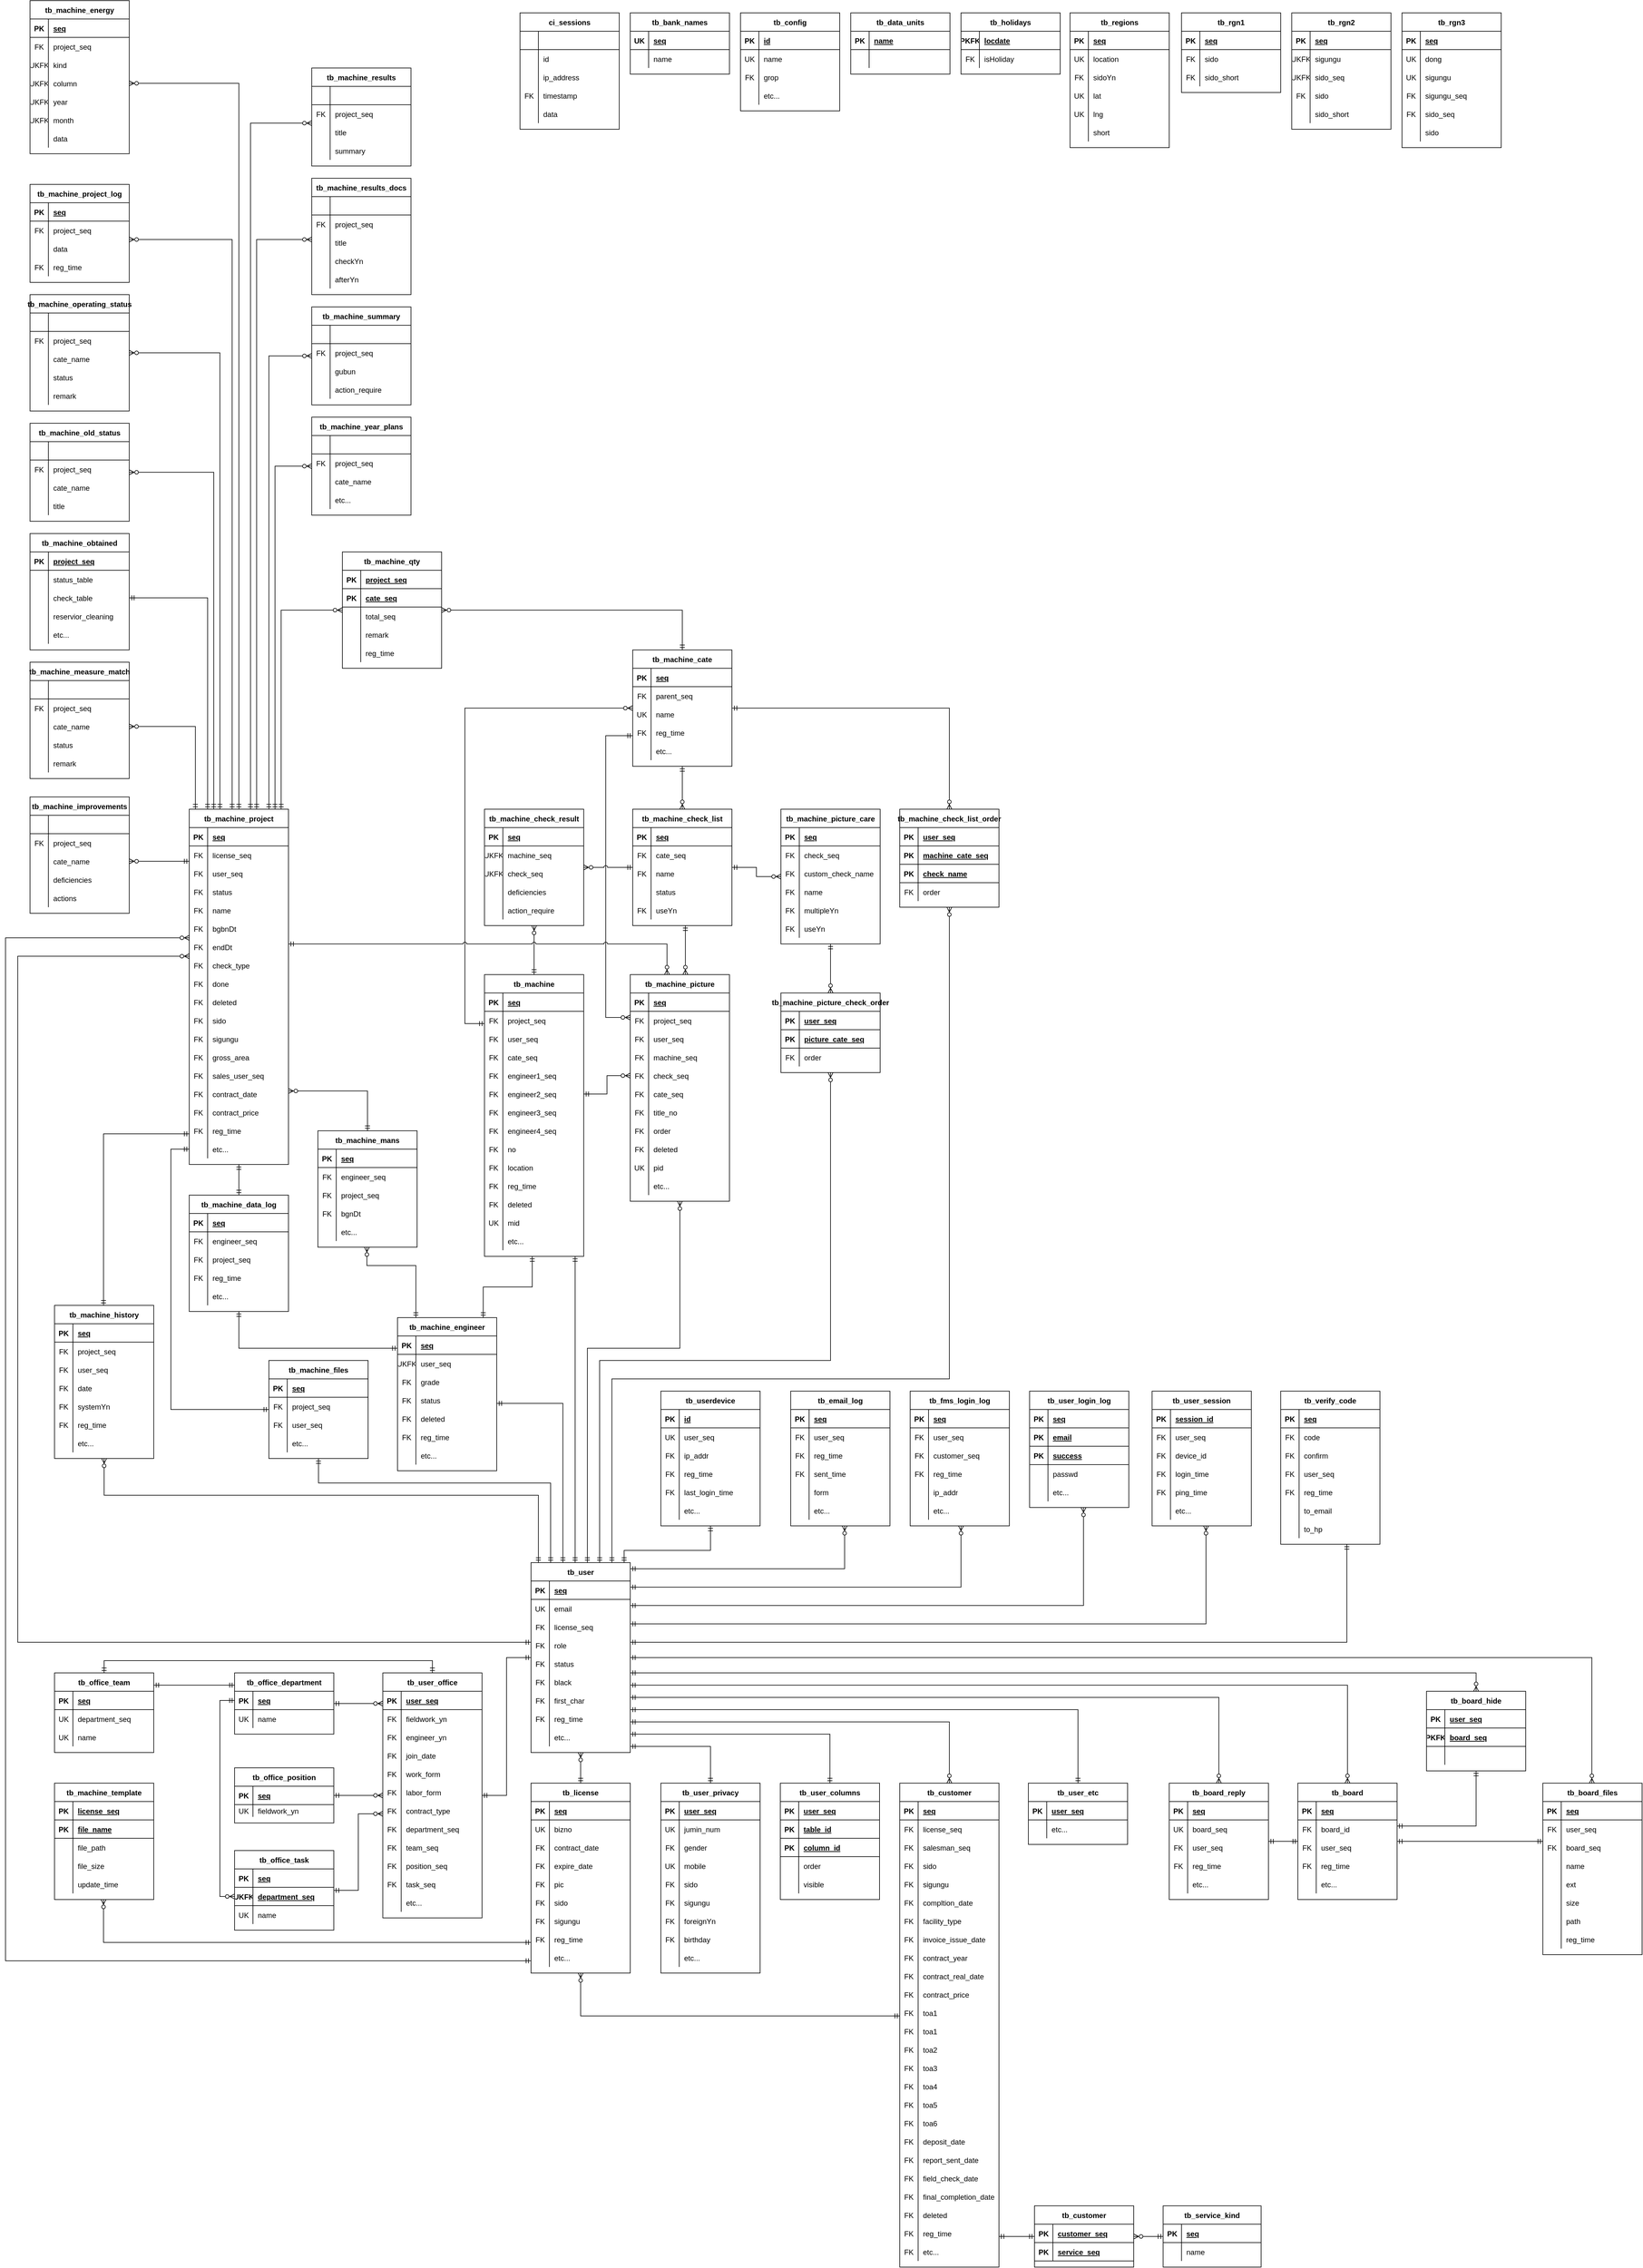 <mxfile version="24.7.17">
  <diagram id="R2lEEEUBdFMjLlhIrx00" name="Page-1">
    <mxGraphModel dx="4435" dy="5490" grid="1" gridSize="10" guides="1" tooltips="1" connect="1" arrows="1" fold="1" page="1" pageScale="1" pageWidth="850" pageHeight="1100" math="0" shadow="0" extFonts="Permanent Marker^https://fonts.googleapis.com/css?family=Permanent+Marker">
      <root>
        <mxCell id="0" />
        <mxCell id="1" parent="0" />
        <mxCell id="tWajYYzAPIybttc50TVt-82" value="" style="edgeStyle=orthogonalEdgeStyle;rounded=0;orthogonalLoop=1;jettySize=auto;html=1;startArrow=ERzeroToMany;startFill=0;endArrow=ERmandOne;endFill=0;" parent="1" source="C-vyLk0tnHw3VtMMgP7b-23" target="tWajYYzAPIybttc50TVt-54" edge="1">
          <mxGeometry relative="1" as="geometry" />
        </mxCell>
        <mxCell id="tWajYYzAPIybttc50TVt-111" value="" style="edgeStyle=orthogonalEdgeStyle;rounded=0;orthogonalLoop=1;jettySize=auto;html=1;startArrow=ERmandOne;startFill=0;endArrow=ERmandOne;endFill=0;" parent="1" source="C-vyLk0tnHw3VtMMgP7b-23" target="tWajYYzAPIybttc50TVt-83" edge="1">
          <mxGeometry relative="1" as="geometry">
            <Array as="points">
              <mxPoint x="310" y="-630" />
              <mxPoint x="451" y="-630" />
            </Array>
          </mxGeometry>
        </mxCell>
        <mxCell id="tWajYYzAPIybttc50TVt-140" value="" style="edgeStyle=orthogonalEdgeStyle;rounded=0;orthogonalLoop=1;jettySize=auto;html=1;startArrow=ERmandOne;startFill=0;endArrow=ERmandOne;endFill=0;" parent="1" source="C-vyLk0tnHw3VtMMgP7b-23" target="tWajYYzAPIybttc50TVt-112" edge="1">
          <mxGeometry relative="1" as="geometry">
            <Array as="points">
              <mxPoint x="1051" y="-370" />
            </Array>
          </mxGeometry>
        </mxCell>
        <mxCell id="tWajYYzAPIybttc50TVt-169" value="" style="edgeStyle=orthogonalEdgeStyle;rounded=0;orthogonalLoop=1;jettySize=auto;html=1;endArrow=ERmandOne;endFill=0;startArrow=ERmandOne;startFill=0;" parent="1" source="C-vyLk0tnHw3VtMMgP7b-23" target="tWajYYzAPIybttc50TVt-141" edge="1">
          <mxGeometry relative="1" as="geometry" />
        </mxCell>
        <mxCell id="tWajYYzAPIybttc50TVt-352" value="" style="edgeStyle=orthogonalEdgeStyle;rounded=0;orthogonalLoop=1;jettySize=auto;html=1;startArrow=ERmandOne;startFill=0;endArrow=ERmandOne;endFill=0;" parent="1" source="C-vyLk0tnHw3VtMMgP7b-23" target="tWajYYzAPIybttc50TVt-324" edge="1">
          <mxGeometry relative="1" as="geometry">
            <Array as="points">
              <mxPoint x="451" y="-310" />
            </Array>
          </mxGeometry>
        </mxCell>
        <mxCell id="tWajYYzAPIybttc50TVt-386" value="" style="edgeStyle=orthogonalEdgeStyle;rounded=0;orthogonalLoop=1;jettySize=auto;html=1;startArrow=ERmandOne;startFill=0;endArrow=ERmandOne;endFill=0;" parent="1" source="C-vyLk0tnHw3VtMMgP7b-23" target="tWajYYzAPIybttc50TVt-358" edge="1">
          <mxGeometry relative="1" as="geometry">
            <Array as="points">
              <mxPoint x="646" y="-330" />
            </Array>
          </mxGeometry>
        </mxCell>
        <mxCell id="tWajYYzAPIybttc50TVt-462" value="" style="edgeStyle=orthogonalEdgeStyle;rounded=0;orthogonalLoop=1;jettySize=auto;html=1;startArrow=ERmandOne;startFill=0;endArrow=ERmandOne;endFill=0;" parent="1" source="C-vyLk0tnHw3VtMMgP7b-23" target="tWajYYzAPIybttc50TVt-434" edge="1">
          <mxGeometry relative="1" as="geometry">
            <Array as="points">
              <mxPoint x="1490" y="-480" />
            </Array>
          </mxGeometry>
        </mxCell>
        <mxCell id="tWajYYzAPIybttc50TVt-494" value="" style="edgeStyle=orthogonalEdgeStyle;rounded=0;orthogonalLoop=1;jettySize=auto;html=1;endArrow=ERzeroToMany;endFill=0;startArrow=ERmandOne;startFill=0;" parent="1" source="C-vyLk0tnHw3VtMMgP7b-23" target="tWajYYzAPIybttc50TVt-466" edge="1">
          <mxGeometry relative="1" as="geometry">
            <Array as="points">
              <mxPoint x="670" y="-600" />
            </Array>
          </mxGeometry>
        </mxCell>
        <mxCell id="tWajYYzAPIybttc50TVt-544" value="" style="edgeStyle=orthogonalEdgeStyle;rounded=0;orthogonalLoop=1;jettySize=auto;html=1;startArrow=ERmandOne;startFill=0;endArrow=ERzeroToMany;endFill=0;" parent="1" source="C-vyLk0tnHw3VtMMgP7b-23" target="tWajYYzAPIybttc50TVt-516" edge="1">
          <mxGeometry relative="1" as="geometry">
            <Array as="points">
              <mxPoint x="841" y="-350" />
            </Array>
          </mxGeometry>
        </mxCell>
        <mxCell id="tWajYYzAPIybttc50TVt-834" value="" style="edgeStyle=orthogonalEdgeStyle;shape=connector;rounded=0;orthogonalLoop=1;jettySize=auto;html=1;strokeColor=default;align=center;verticalAlign=middle;fontFamily=Helvetica;fontSize=11;fontColor=default;labelBackgroundColor=default;startArrow=ERmandOne;startFill=0;endArrow=ERzeroToMany;endFill=0;" parent="1" source="C-vyLk0tnHw3VtMMgP7b-23" target="tWajYYzAPIybttc50TVt-806" edge="1">
          <mxGeometry relative="1" as="geometry">
            <Array as="points">
              <mxPoint x="1701" y="-430" />
            </Array>
          </mxGeometry>
        </mxCell>
        <mxCell id="4urGVjHtcTJQjxwCbSPJ-393" style="edgeStyle=orthogonalEdgeStyle;shape=connector;rounded=0;orthogonalLoop=1;jettySize=auto;html=1;strokeColor=default;align=center;verticalAlign=middle;fontFamily=Helvetica;fontSize=11;fontColor=default;labelBackgroundColor=default;startArrow=ERmandOne;startFill=0;endArrow=ERzeroToMany;endFill=0;" edge="1" parent="1" source="C-vyLk0tnHw3VtMMgP7b-23" target="4urGVjHtcTJQjxwCbSPJ-334">
          <mxGeometry relative="1" as="geometry">
            <Array as="points">
              <mxPoint x="-680" y="-480" />
              <mxPoint x="-680" y="-1600" />
            </Array>
          </mxGeometry>
        </mxCell>
        <mxCell id="4urGVjHtcTJQjxwCbSPJ-434" style="edgeStyle=orthogonalEdgeStyle;shape=connector;rounded=0;orthogonalLoop=1;jettySize=auto;html=1;strokeColor=default;align=center;verticalAlign=middle;fontFamily=Helvetica;fontSize=11;fontColor=default;labelBackgroundColor=default;startArrow=ERmandOne;startFill=0;endArrow=ERzeroToMany;endFill=0;" edge="1" parent="1" source="C-vyLk0tnHw3VtMMgP7b-23" target="4urGVjHtcTJQjxwCbSPJ-412">
          <mxGeometry relative="1" as="geometry">
            <Array as="points">
              <mxPoint x="170" y="-720" />
              <mxPoint x="-539" y="-720" />
            </Array>
          </mxGeometry>
        </mxCell>
        <mxCell id="4urGVjHtcTJQjxwCbSPJ-588" style="edgeStyle=orthogonalEdgeStyle;shape=connector;rounded=0;orthogonalLoop=1;jettySize=auto;html=1;strokeColor=default;align=center;verticalAlign=middle;fontFamily=Helvetica;fontSize=11;fontColor=default;labelBackgroundColor=default;startArrow=ERmandOne;startFill=0;endArrow=ERzeroToMany;endFill=0;" edge="1" parent="1" source="C-vyLk0tnHw3VtMMgP7b-23" target="4urGVjHtcTJQjxwCbSPJ-565">
          <mxGeometry relative="1" as="geometry">
            <Array as="points">
              <mxPoint x="270" y="-940" />
              <mxPoint x="647" y="-940" />
            </Array>
          </mxGeometry>
        </mxCell>
        <mxCell id="C-vyLk0tnHw3VtMMgP7b-23" value="tb_user" style="shape=table;startSize=30;container=1;collapsible=1;childLayout=tableLayout;fixedRows=1;rowLines=0;fontStyle=1;align=center;resizeLast=1;" parent="1" vertex="1">
          <mxGeometry x="158" y="-610" width="162" height="310" as="geometry">
            <mxRectangle x="20" y="150" width="80" height="30" as="alternateBounds" />
          </mxGeometry>
        </mxCell>
        <mxCell id="C-vyLk0tnHw3VtMMgP7b-24" value="" style="shape=partialRectangle;collapsible=0;dropTarget=0;pointerEvents=0;fillColor=none;points=[[0,0.5],[1,0.5]];portConstraint=eastwest;top=0;left=0;right=0;bottom=1;" parent="C-vyLk0tnHw3VtMMgP7b-23" vertex="1">
          <mxGeometry y="30" width="162" height="30" as="geometry" />
        </mxCell>
        <mxCell id="C-vyLk0tnHw3VtMMgP7b-25" value="PK" style="shape=partialRectangle;overflow=hidden;connectable=0;fillColor=none;top=0;left=0;bottom=0;right=0;fontStyle=1;" parent="C-vyLk0tnHw3VtMMgP7b-24" vertex="1">
          <mxGeometry width="30" height="30" as="geometry">
            <mxRectangle width="30" height="30" as="alternateBounds" />
          </mxGeometry>
        </mxCell>
        <mxCell id="C-vyLk0tnHw3VtMMgP7b-26" value="seq" style="shape=partialRectangle;overflow=hidden;connectable=0;fillColor=none;top=0;left=0;bottom=0;right=0;align=left;spacingLeft=6;fontStyle=5;" parent="C-vyLk0tnHw3VtMMgP7b-24" vertex="1">
          <mxGeometry x="30" width="132" height="30" as="geometry">
            <mxRectangle width="132" height="30" as="alternateBounds" />
          </mxGeometry>
        </mxCell>
        <mxCell id="tWajYYzAPIybttc50TVt-33" value="" style="shape=partialRectangle;collapsible=0;dropTarget=0;pointerEvents=0;fillColor=none;points=[[0,0.5],[1,0.5]];portConstraint=eastwest;top=0;left=0;right=0;bottom=0;" parent="C-vyLk0tnHw3VtMMgP7b-23" vertex="1">
          <mxGeometry y="60" width="162" height="30" as="geometry" />
        </mxCell>
        <mxCell id="tWajYYzAPIybttc50TVt-34" value="UK" style="shape=partialRectangle;overflow=hidden;connectable=0;fillColor=none;top=0;left=0;bottom=0;right=0;" parent="tWajYYzAPIybttc50TVt-33" vertex="1">
          <mxGeometry width="30" height="30" as="geometry">
            <mxRectangle width="30" height="30" as="alternateBounds" />
          </mxGeometry>
        </mxCell>
        <mxCell id="tWajYYzAPIybttc50TVt-35" value="email" style="shape=partialRectangle;overflow=hidden;connectable=0;fillColor=none;top=0;left=0;bottom=0;right=0;align=left;spacingLeft=6;" parent="tWajYYzAPIybttc50TVt-33" vertex="1">
          <mxGeometry x="30" width="132" height="30" as="geometry">
            <mxRectangle width="132" height="30" as="alternateBounds" />
          </mxGeometry>
        </mxCell>
        <mxCell id="tWajYYzAPIybttc50TVt-36" value="" style="shape=partialRectangle;collapsible=0;dropTarget=0;pointerEvents=0;fillColor=none;points=[[0,0.5],[1,0.5]];portConstraint=eastwest;top=0;left=0;right=0;bottom=0;" parent="C-vyLk0tnHw3VtMMgP7b-23" vertex="1">
          <mxGeometry y="90" width="162" height="30" as="geometry" />
        </mxCell>
        <mxCell id="tWajYYzAPIybttc50TVt-37" value="FK" style="shape=partialRectangle;overflow=hidden;connectable=0;fillColor=none;top=0;left=0;bottom=0;right=0;" parent="tWajYYzAPIybttc50TVt-36" vertex="1">
          <mxGeometry width="30" height="30" as="geometry">
            <mxRectangle width="30" height="30" as="alternateBounds" />
          </mxGeometry>
        </mxCell>
        <mxCell id="tWajYYzAPIybttc50TVt-38" value="license_seq" style="shape=partialRectangle;overflow=hidden;connectable=0;fillColor=none;top=0;left=0;bottom=0;right=0;align=left;spacingLeft=6;" parent="tWajYYzAPIybttc50TVt-36" vertex="1">
          <mxGeometry x="30" width="132" height="30" as="geometry">
            <mxRectangle width="132" height="30" as="alternateBounds" />
          </mxGeometry>
        </mxCell>
        <mxCell id="tWajYYzAPIybttc50TVt-39" value="" style="shape=partialRectangle;collapsible=0;dropTarget=0;pointerEvents=0;fillColor=none;points=[[0,0.5],[1,0.5]];portConstraint=eastwest;top=0;left=0;right=0;bottom=0;" parent="C-vyLk0tnHw3VtMMgP7b-23" vertex="1">
          <mxGeometry y="120" width="162" height="30" as="geometry" />
        </mxCell>
        <mxCell id="tWajYYzAPIybttc50TVt-40" value="FK" style="shape=partialRectangle;overflow=hidden;connectable=0;fillColor=none;top=0;left=0;bottom=0;right=0;" parent="tWajYYzAPIybttc50TVt-39" vertex="1">
          <mxGeometry width="30" height="30" as="geometry">
            <mxRectangle width="30" height="30" as="alternateBounds" />
          </mxGeometry>
        </mxCell>
        <mxCell id="tWajYYzAPIybttc50TVt-41" value="role" style="shape=partialRectangle;overflow=hidden;connectable=0;fillColor=none;top=0;left=0;bottom=0;right=0;align=left;spacingLeft=6;" parent="tWajYYzAPIybttc50TVt-39" vertex="1">
          <mxGeometry x="30" width="132" height="30" as="geometry">
            <mxRectangle width="132" height="30" as="alternateBounds" />
          </mxGeometry>
        </mxCell>
        <mxCell id="tWajYYzAPIybttc50TVt-42" value="" style="shape=partialRectangle;collapsible=0;dropTarget=0;pointerEvents=0;fillColor=none;points=[[0,0.5],[1,0.5]];portConstraint=eastwest;top=0;left=0;right=0;bottom=0;" parent="C-vyLk0tnHw3VtMMgP7b-23" vertex="1">
          <mxGeometry y="150" width="162" height="30" as="geometry" />
        </mxCell>
        <mxCell id="tWajYYzAPIybttc50TVt-43" value="FK" style="shape=partialRectangle;overflow=hidden;connectable=0;fillColor=none;top=0;left=0;bottom=0;right=0;" parent="tWajYYzAPIybttc50TVt-42" vertex="1">
          <mxGeometry width="30" height="30" as="geometry">
            <mxRectangle width="30" height="30" as="alternateBounds" />
          </mxGeometry>
        </mxCell>
        <mxCell id="tWajYYzAPIybttc50TVt-44" value="status" style="shape=partialRectangle;overflow=hidden;connectable=0;fillColor=none;top=0;left=0;bottom=0;right=0;align=left;spacingLeft=6;" parent="tWajYYzAPIybttc50TVt-42" vertex="1">
          <mxGeometry x="30" width="132" height="30" as="geometry">
            <mxRectangle width="132" height="30" as="alternateBounds" />
          </mxGeometry>
        </mxCell>
        <mxCell id="tWajYYzAPIybttc50TVt-45" value="" style="shape=partialRectangle;collapsible=0;dropTarget=0;pointerEvents=0;fillColor=none;points=[[0,0.5],[1,0.5]];portConstraint=eastwest;top=0;left=0;right=0;bottom=0;" parent="C-vyLk0tnHw3VtMMgP7b-23" vertex="1">
          <mxGeometry y="180" width="162" height="30" as="geometry" />
        </mxCell>
        <mxCell id="tWajYYzAPIybttc50TVt-46" value="FK" style="shape=partialRectangle;overflow=hidden;connectable=0;fillColor=none;top=0;left=0;bottom=0;right=0;" parent="tWajYYzAPIybttc50TVt-45" vertex="1">
          <mxGeometry width="30" height="30" as="geometry">
            <mxRectangle width="30" height="30" as="alternateBounds" />
          </mxGeometry>
        </mxCell>
        <mxCell id="tWajYYzAPIybttc50TVt-47" value="black" style="shape=partialRectangle;overflow=hidden;connectable=0;fillColor=none;top=0;left=0;bottom=0;right=0;align=left;spacingLeft=6;" parent="tWajYYzAPIybttc50TVt-45" vertex="1">
          <mxGeometry x="30" width="132" height="30" as="geometry">
            <mxRectangle width="132" height="30" as="alternateBounds" />
          </mxGeometry>
        </mxCell>
        <mxCell id="tWajYYzAPIybttc50TVt-48" value="" style="shape=partialRectangle;collapsible=0;dropTarget=0;pointerEvents=0;fillColor=none;points=[[0,0.5],[1,0.5]];portConstraint=eastwest;top=0;left=0;right=0;bottom=0;" parent="C-vyLk0tnHw3VtMMgP7b-23" vertex="1">
          <mxGeometry y="210" width="162" height="30" as="geometry" />
        </mxCell>
        <mxCell id="tWajYYzAPIybttc50TVt-49" value="FK" style="shape=partialRectangle;overflow=hidden;connectable=0;fillColor=none;top=0;left=0;bottom=0;right=0;" parent="tWajYYzAPIybttc50TVt-48" vertex="1">
          <mxGeometry width="30" height="30" as="geometry">
            <mxRectangle width="30" height="30" as="alternateBounds" />
          </mxGeometry>
        </mxCell>
        <mxCell id="tWajYYzAPIybttc50TVt-50" value="first_char" style="shape=partialRectangle;overflow=hidden;connectable=0;fillColor=none;top=0;left=0;bottom=0;right=0;align=left;spacingLeft=6;" parent="tWajYYzAPIybttc50TVt-48" vertex="1">
          <mxGeometry x="30" width="132" height="30" as="geometry">
            <mxRectangle width="132" height="30" as="alternateBounds" />
          </mxGeometry>
        </mxCell>
        <mxCell id="tWajYYzAPIybttc50TVt-51" value="" style="shape=partialRectangle;collapsible=0;dropTarget=0;pointerEvents=0;fillColor=none;points=[[0,0.5],[1,0.5]];portConstraint=eastwest;top=0;left=0;right=0;bottom=0;" parent="C-vyLk0tnHw3VtMMgP7b-23" vertex="1">
          <mxGeometry y="240" width="162" height="30" as="geometry" />
        </mxCell>
        <mxCell id="tWajYYzAPIybttc50TVt-52" value="FK" style="shape=partialRectangle;overflow=hidden;connectable=0;fillColor=none;top=0;left=0;bottom=0;right=0;" parent="tWajYYzAPIybttc50TVt-51" vertex="1">
          <mxGeometry width="30" height="30" as="geometry">
            <mxRectangle width="30" height="30" as="alternateBounds" />
          </mxGeometry>
        </mxCell>
        <mxCell id="tWajYYzAPIybttc50TVt-53" value="reg_time" style="shape=partialRectangle;overflow=hidden;connectable=0;fillColor=none;top=0;left=0;bottom=0;right=0;align=left;spacingLeft=6;" parent="tWajYYzAPIybttc50TVt-51" vertex="1">
          <mxGeometry x="30" width="132" height="30" as="geometry">
            <mxRectangle width="132" height="30" as="alternateBounds" />
          </mxGeometry>
        </mxCell>
        <mxCell id="C-vyLk0tnHw3VtMMgP7b-27" value="" style="shape=partialRectangle;collapsible=0;dropTarget=0;pointerEvents=0;fillColor=none;points=[[0,0.5],[1,0.5]];portConstraint=eastwest;top=0;left=0;right=0;bottom=0;" parent="C-vyLk0tnHw3VtMMgP7b-23" vertex="1">
          <mxGeometry y="270" width="162" height="30" as="geometry" />
        </mxCell>
        <mxCell id="C-vyLk0tnHw3VtMMgP7b-28" value="" style="shape=partialRectangle;overflow=hidden;connectable=0;fillColor=none;top=0;left=0;bottom=0;right=0;" parent="C-vyLk0tnHw3VtMMgP7b-27" vertex="1">
          <mxGeometry width="30" height="30" as="geometry">
            <mxRectangle width="30" height="30" as="alternateBounds" />
          </mxGeometry>
        </mxCell>
        <mxCell id="C-vyLk0tnHw3VtMMgP7b-29" value="etc..." style="shape=partialRectangle;overflow=hidden;connectable=0;fillColor=none;top=0;left=0;bottom=0;right=0;align=left;spacingLeft=6;" parent="C-vyLk0tnHw3VtMMgP7b-27" vertex="1">
          <mxGeometry x="30" width="132" height="30" as="geometry">
            <mxRectangle width="132" height="30" as="alternateBounds" />
          </mxGeometry>
        </mxCell>
        <mxCell id="tWajYYzAPIybttc50TVt-593" style="edgeStyle=orthogonalEdgeStyle;rounded=0;orthogonalLoop=1;jettySize=auto;html=1;startArrow=ERzeroToMany;startFill=0;endArrow=ERmandOne;endFill=0;" parent="1" source="tWajYYzAPIybttc50TVt-54" target="tWajYYzAPIybttc50TVt-516" edge="1">
          <mxGeometry relative="1" as="geometry">
            <Array as="points">
              <mxPoint x="239" y="130" />
            </Array>
          </mxGeometry>
        </mxCell>
        <mxCell id="4urGVjHtcTJQjxwCbSPJ-392" style="edgeStyle=orthogonalEdgeStyle;shape=connector;rounded=0;orthogonalLoop=1;jettySize=auto;html=1;strokeColor=default;align=center;verticalAlign=middle;fontFamily=Helvetica;fontSize=11;fontColor=default;labelBackgroundColor=default;startArrow=ERmandOne;startFill=0;endArrow=ERzeroToMany;endFill=0;" edge="1" parent="1" source="tWajYYzAPIybttc50TVt-54" target="4urGVjHtcTJQjxwCbSPJ-334">
          <mxGeometry relative="1" as="geometry">
            <Array as="points">
              <mxPoint x="-700" y="40" />
              <mxPoint x="-700" y="-1630" />
            </Array>
          </mxGeometry>
        </mxCell>
        <mxCell id="tWajYYzAPIybttc50TVt-54" value="tb_license" style="shape=table;startSize=30;container=1;collapsible=1;childLayout=tableLayout;fixedRows=1;rowLines=0;fontStyle=1;align=center;resizeLast=1;" parent="1" vertex="1">
          <mxGeometry x="158" y="-250" width="162" height="310" as="geometry">
            <mxRectangle x="20" y="150" width="80" height="30" as="alternateBounds" />
          </mxGeometry>
        </mxCell>
        <mxCell id="tWajYYzAPIybttc50TVt-55" value="" style="shape=partialRectangle;collapsible=0;dropTarget=0;pointerEvents=0;fillColor=none;points=[[0,0.5],[1,0.5]];portConstraint=eastwest;top=0;left=0;right=0;bottom=1;" parent="tWajYYzAPIybttc50TVt-54" vertex="1">
          <mxGeometry y="30" width="162" height="30" as="geometry" />
        </mxCell>
        <mxCell id="tWajYYzAPIybttc50TVt-56" value="PK" style="shape=partialRectangle;overflow=hidden;connectable=0;fillColor=none;top=0;left=0;bottom=0;right=0;fontStyle=1;" parent="tWajYYzAPIybttc50TVt-55" vertex="1">
          <mxGeometry width="30" height="30" as="geometry">
            <mxRectangle width="30" height="30" as="alternateBounds" />
          </mxGeometry>
        </mxCell>
        <mxCell id="tWajYYzAPIybttc50TVt-57" value="seq" style="shape=partialRectangle;overflow=hidden;connectable=0;fillColor=none;top=0;left=0;bottom=0;right=0;align=left;spacingLeft=6;fontStyle=5;" parent="tWajYYzAPIybttc50TVt-55" vertex="1">
          <mxGeometry x="30" width="132" height="30" as="geometry">
            <mxRectangle width="132" height="30" as="alternateBounds" />
          </mxGeometry>
        </mxCell>
        <mxCell id="tWajYYzAPIybttc50TVt-58" value="" style="shape=partialRectangle;collapsible=0;dropTarget=0;pointerEvents=0;fillColor=none;points=[[0,0.5],[1,0.5]];portConstraint=eastwest;top=0;left=0;right=0;bottom=0;" parent="tWajYYzAPIybttc50TVt-54" vertex="1">
          <mxGeometry y="60" width="162" height="30" as="geometry" />
        </mxCell>
        <mxCell id="tWajYYzAPIybttc50TVt-59" value="UK" style="shape=partialRectangle;overflow=hidden;connectable=0;fillColor=none;top=0;left=0;bottom=0;right=0;" parent="tWajYYzAPIybttc50TVt-58" vertex="1">
          <mxGeometry width="30" height="30" as="geometry">
            <mxRectangle width="30" height="30" as="alternateBounds" />
          </mxGeometry>
        </mxCell>
        <mxCell id="tWajYYzAPIybttc50TVt-60" value="bizno" style="shape=partialRectangle;overflow=hidden;connectable=0;fillColor=none;top=0;left=0;bottom=0;right=0;align=left;spacingLeft=6;" parent="tWajYYzAPIybttc50TVt-58" vertex="1">
          <mxGeometry x="30" width="132" height="30" as="geometry">
            <mxRectangle width="132" height="30" as="alternateBounds" />
          </mxGeometry>
        </mxCell>
        <mxCell id="tWajYYzAPIybttc50TVt-61" value="" style="shape=partialRectangle;collapsible=0;dropTarget=0;pointerEvents=0;fillColor=none;points=[[0,0.5],[1,0.5]];portConstraint=eastwest;top=0;left=0;right=0;bottom=0;" parent="tWajYYzAPIybttc50TVt-54" vertex="1">
          <mxGeometry y="90" width="162" height="30" as="geometry" />
        </mxCell>
        <mxCell id="tWajYYzAPIybttc50TVt-62" value="FK" style="shape=partialRectangle;overflow=hidden;connectable=0;fillColor=none;top=0;left=0;bottom=0;right=0;" parent="tWajYYzAPIybttc50TVt-61" vertex="1">
          <mxGeometry width="30" height="30" as="geometry">
            <mxRectangle width="30" height="30" as="alternateBounds" />
          </mxGeometry>
        </mxCell>
        <mxCell id="tWajYYzAPIybttc50TVt-63" value="contract_date" style="shape=partialRectangle;overflow=hidden;connectable=0;fillColor=none;top=0;left=0;bottom=0;right=0;align=left;spacingLeft=6;" parent="tWajYYzAPIybttc50TVt-61" vertex="1">
          <mxGeometry x="30" width="132" height="30" as="geometry">
            <mxRectangle width="132" height="30" as="alternateBounds" />
          </mxGeometry>
        </mxCell>
        <mxCell id="tWajYYzAPIybttc50TVt-64" value="" style="shape=partialRectangle;collapsible=0;dropTarget=0;pointerEvents=0;fillColor=none;points=[[0,0.5],[1,0.5]];portConstraint=eastwest;top=0;left=0;right=0;bottom=0;" parent="tWajYYzAPIybttc50TVt-54" vertex="1">
          <mxGeometry y="120" width="162" height="30" as="geometry" />
        </mxCell>
        <mxCell id="tWajYYzAPIybttc50TVt-65" value="FK" style="shape=partialRectangle;overflow=hidden;connectable=0;fillColor=none;top=0;left=0;bottom=0;right=0;" parent="tWajYYzAPIybttc50TVt-64" vertex="1">
          <mxGeometry width="30" height="30" as="geometry">
            <mxRectangle width="30" height="30" as="alternateBounds" />
          </mxGeometry>
        </mxCell>
        <mxCell id="tWajYYzAPIybttc50TVt-66" value="expire_date" style="shape=partialRectangle;overflow=hidden;connectable=0;fillColor=none;top=0;left=0;bottom=0;right=0;align=left;spacingLeft=6;" parent="tWajYYzAPIybttc50TVt-64" vertex="1">
          <mxGeometry x="30" width="132" height="30" as="geometry">
            <mxRectangle width="132" height="30" as="alternateBounds" />
          </mxGeometry>
        </mxCell>
        <mxCell id="tWajYYzAPIybttc50TVt-67" value="" style="shape=partialRectangle;collapsible=0;dropTarget=0;pointerEvents=0;fillColor=none;points=[[0,0.5],[1,0.5]];portConstraint=eastwest;top=0;left=0;right=0;bottom=0;" parent="tWajYYzAPIybttc50TVt-54" vertex="1">
          <mxGeometry y="150" width="162" height="30" as="geometry" />
        </mxCell>
        <mxCell id="tWajYYzAPIybttc50TVt-68" value="FK" style="shape=partialRectangle;overflow=hidden;connectable=0;fillColor=none;top=0;left=0;bottom=0;right=0;" parent="tWajYYzAPIybttc50TVt-67" vertex="1">
          <mxGeometry width="30" height="30" as="geometry">
            <mxRectangle width="30" height="30" as="alternateBounds" />
          </mxGeometry>
        </mxCell>
        <mxCell id="tWajYYzAPIybttc50TVt-69" value="pic" style="shape=partialRectangle;overflow=hidden;connectable=0;fillColor=none;top=0;left=0;bottom=0;right=0;align=left;spacingLeft=6;" parent="tWajYYzAPIybttc50TVt-67" vertex="1">
          <mxGeometry x="30" width="132" height="30" as="geometry">
            <mxRectangle width="132" height="30" as="alternateBounds" />
          </mxGeometry>
        </mxCell>
        <mxCell id="tWajYYzAPIybttc50TVt-70" value="" style="shape=partialRectangle;collapsible=0;dropTarget=0;pointerEvents=0;fillColor=none;points=[[0,0.5],[1,0.5]];portConstraint=eastwest;top=0;left=0;right=0;bottom=0;" parent="tWajYYzAPIybttc50TVt-54" vertex="1">
          <mxGeometry y="180" width="162" height="30" as="geometry" />
        </mxCell>
        <mxCell id="tWajYYzAPIybttc50TVt-71" value="FK" style="shape=partialRectangle;overflow=hidden;connectable=0;fillColor=none;top=0;left=0;bottom=0;right=0;" parent="tWajYYzAPIybttc50TVt-70" vertex="1">
          <mxGeometry width="30" height="30" as="geometry">
            <mxRectangle width="30" height="30" as="alternateBounds" />
          </mxGeometry>
        </mxCell>
        <mxCell id="tWajYYzAPIybttc50TVt-72" value="sido" style="shape=partialRectangle;overflow=hidden;connectable=0;fillColor=none;top=0;left=0;bottom=0;right=0;align=left;spacingLeft=6;" parent="tWajYYzAPIybttc50TVt-70" vertex="1">
          <mxGeometry x="30" width="132" height="30" as="geometry">
            <mxRectangle width="132" height="30" as="alternateBounds" />
          </mxGeometry>
        </mxCell>
        <mxCell id="tWajYYzAPIybttc50TVt-73" value="" style="shape=partialRectangle;collapsible=0;dropTarget=0;pointerEvents=0;fillColor=none;points=[[0,0.5],[1,0.5]];portConstraint=eastwest;top=0;left=0;right=0;bottom=0;" parent="tWajYYzAPIybttc50TVt-54" vertex="1">
          <mxGeometry y="210" width="162" height="30" as="geometry" />
        </mxCell>
        <mxCell id="tWajYYzAPIybttc50TVt-74" value="FK" style="shape=partialRectangle;overflow=hidden;connectable=0;fillColor=none;top=0;left=0;bottom=0;right=0;" parent="tWajYYzAPIybttc50TVt-73" vertex="1">
          <mxGeometry width="30" height="30" as="geometry">
            <mxRectangle width="30" height="30" as="alternateBounds" />
          </mxGeometry>
        </mxCell>
        <mxCell id="tWajYYzAPIybttc50TVt-75" value="sigungu" style="shape=partialRectangle;overflow=hidden;connectable=0;fillColor=none;top=0;left=0;bottom=0;right=0;align=left;spacingLeft=6;" parent="tWajYYzAPIybttc50TVt-73" vertex="1">
          <mxGeometry x="30" width="132" height="30" as="geometry">
            <mxRectangle width="132" height="30" as="alternateBounds" />
          </mxGeometry>
        </mxCell>
        <mxCell id="tWajYYzAPIybttc50TVt-76" value="" style="shape=partialRectangle;collapsible=0;dropTarget=0;pointerEvents=0;fillColor=none;points=[[0,0.5],[1,0.5]];portConstraint=eastwest;top=0;left=0;right=0;bottom=0;" parent="tWajYYzAPIybttc50TVt-54" vertex="1">
          <mxGeometry y="240" width="162" height="30" as="geometry" />
        </mxCell>
        <mxCell id="tWajYYzAPIybttc50TVt-77" value="FK" style="shape=partialRectangle;overflow=hidden;connectable=0;fillColor=none;top=0;left=0;bottom=0;right=0;" parent="tWajYYzAPIybttc50TVt-76" vertex="1">
          <mxGeometry width="30" height="30" as="geometry">
            <mxRectangle width="30" height="30" as="alternateBounds" />
          </mxGeometry>
        </mxCell>
        <mxCell id="tWajYYzAPIybttc50TVt-78" value="reg_time" style="shape=partialRectangle;overflow=hidden;connectable=0;fillColor=none;top=0;left=0;bottom=0;right=0;align=left;spacingLeft=6;" parent="tWajYYzAPIybttc50TVt-76" vertex="1">
          <mxGeometry x="30" width="132" height="30" as="geometry">
            <mxRectangle width="132" height="30" as="alternateBounds" />
          </mxGeometry>
        </mxCell>
        <mxCell id="tWajYYzAPIybttc50TVt-79" value="" style="shape=partialRectangle;collapsible=0;dropTarget=0;pointerEvents=0;fillColor=none;points=[[0,0.5],[1,0.5]];portConstraint=eastwest;top=0;left=0;right=0;bottom=0;" parent="tWajYYzAPIybttc50TVt-54" vertex="1">
          <mxGeometry y="270" width="162" height="30" as="geometry" />
        </mxCell>
        <mxCell id="tWajYYzAPIybttc50TVt-80" value="" style="shape=partialRectangle;overflow=hidden;connectable=0;fillColor=none;top=0;left=0;bottom=0;right=0;" parent="tWajYYzAPIybttc50TVt-79" vertex="1">
          <mxGeometry width="30" height="30" as="geometry">
            <mxRectangle width="30" height="30" as="alternateBounds" />
          </mxGeometry>
        </mxCell>
        <mxCell id="tWajYYzAPIybttc50TVt-81" value="etc..." style="shape=partialRectangle;overflow=hidden;connectable=0;fillColor=none;top=0;left=0;bottom=0;right=0;align=left;spacingLeft=6;" parent="tWajYYzAPIybttc50TVt-79" vertex="1">
          <mxGeometry x="30" width="132" height="30" as="geometry">
            <mxRectangle width="132" height="30" as="alternateBounds" />
          </mxGeometry>
        </mxCell>
        <mxCell id="tWajYYzAPIybttc50TVt-83" value="tb_userdevice" style="shape=table;startSize=30;container=1;collapsible=1;childLayout=tableLayout;fixedRows=1;rowLines=0;fontStyle=1;align=center;resizeLast=1;" parent="1" vertex="1">
          <mxGeometry x="370" y="-890" width="162" height="220" as="geometry">
            <mxRectangle x="20" y="150" width="80" height="30" as="alternateBounds" />
          </mxGeometry>
        </mxCell>
        <mxCell id="tWajYYzAPIybttc50TVt-84" value="" style="shape=partialRectangle;collapsible=0;dropTarget=0;pointerEvents=0;fillColor=none;points=[[0,0.5],[1,0.5]];portConstraint=eastwest;top=0;left=0;right=0;bottom=1;" parent="tWajYYzAPIybttc50TVt-83" vertex="1">
          <mxGeometry y="30" width="162" height="30" as="geometry" />
        </mxCell>
        <mxCell id="tWajYYzAPIybttc50TVt-85" value="PK" style="shape=partialRectangle;overflow=hidden;connectable=0;fillColor=none;top=0;left=0;bottom=0;right=0;fontStyle=1;" parent="tWajYYzAPIybttc50TVt-84" vertex="1">
          <mxGeometry width="30" height="30" as="geometry">
            <mxRectangle width="30" height="30" as="alternateBounds" />
          </mxGeometry>
        </mxCell>
        <mxCell id="tWajYYzAPIybttc50TVt-86" value="id" style="shape=partialRectangle;overflow=hidden;connectable=0;fillColor=none;top=0;left=0;bottom=0;right=0;align=left;spacingLeft=6;fontStyle=5;" parent="tWajYYzAPIybttc50TVt-84" vertex="1">
          <mxGeometry x="30" width="132" height="30" as="geometry">
            <mxRectangle width="132" height="30" as="alternateBounds" />
          </mxGeometry>
        </mxCell>
        <mxCell id="tWajYYzAPIybttc50TVt-87" value="" style="shape=partialRectangle;collapsible=0;dropTarget=0;pointerEvents=0;fillColor=none;points=[[0,0.5],[1,0.5]];portConstraint=eastwest;top=0;left=0;right=0;bottom=0;" parent="tWajYYzAPIybttc50TVt-83" vertex="1">
          <mxGeometry y="60" width="162" height="30" as="geometry" />
        </mxCell>
        <mxCell id="tWajYYzAPIybttc50TVt-88" value="UK" style="shape=partialRectangle;overflow=hidden;connectable=0;fillColor=none;top=0;left=0;bottom=0;right=0;" parent="tWajYYzAPIybttc50TVt-87" vertex="1">
          <mxGeometry width="30" height="30" as="geometry">
            <mxRectangle width="30" height="30" as="alternateBounds" />
          </mxGeometry>
        </mxCell>
        <mxCell id="tWajYYzAPIybttc50TVt-89" value="user_seq" style="shape=partialRectangle;overflow=hidden;connectable=0;fillColor=none;top=0;left=0;bottom=0;right=0;align=left;spacingLeft=6;" parent="tWajYYzAPIybttc50TVt-87" vertex="1">
          <mxGeometry x="30" width="132" height="30" as="geometry">
            <mxRectangle width="132" height="30" as="alternateBounds" />
          </mxGeometry>
        </mxCell>
        <mxCell id="tWajYYzAPIybttc50TVt-90" value="" style="shape=partialRectangle;collapsible=0;dropTarget=0;pointerEvents=0;fillColor=none;points=[[0,0.5],[1,0.5]];portConstraint=eastwest;top=0;left=0;right=0;bottom=0;" parent="tWajYYzAPIybttc50TVt-83" vertex="1">
          <mxGeometry y="90" width="162" height="30" as="geometry" />
        </mxCell>
        <mxCell id="tWajYYzAPIybttc50TVt-91" value="FK" style="shape=partialRectangle;overflow=hidden;connectable=0;fillColor=none;top=0;left=0;bottom=0;right=0;" parent="tWajYYzAPIybttc50TVt-90" vertex="1">
          <mxGeometry width="30" height="30" as="geometry">
            <mxRectangle width="30" height="30" as="alternateBounds" />
          </mxGeometry>
        </mxCell>
        <mxCell id="tWajYYzAPIybttc50TVt-92" value="ip_addr" style="shape=partialRectangle;overflow=hidden;connectable=0;fillColor=none;top=0;left=0;bottom=0;right=0;align=left;spacingLeft=6;" parent="tWajYYzAPIybttc50TVt-90" vertex="1">
          <mxGeometry x="30" width="132" height="30" as="geometry">
            <mxRectangle width="132" height="30" as="alternateBounds" />
          </mxGeometry>
        </mxCell>
        <mxCell id="tWajYYzAPIybttc50TVt-93" value="" style="shape=partialRectangle;collapsible=0;dropTarget=0;pointerEvents=0;fillColor=none;points=[[0,0.5],[1,0.5]];portConstraint=eastwest;top=0;left=0;right=0;bottom=0;" parent="tWajYYzAPIybttc50TVt-83" vertex="1">
          <mxGeometry y="120" width="162" height="30" as="geometry" />
        </mxCell>
        <mxCell id="tWajYYzAPIybttc50TVt-94" value="FK" style="shape=partialRectangle;overflow=hidden;connectable=0;fillColor=none;top=0;left=0;bottom=0;right=0;" parent="tWajYYzAPIybttc50TVt-93" vertex="1">
          <mxGeometry width="30" height="30" as="geometry">
            <mxRectangle width="30" height="30" as="alternateBounds" />
          </mxGeometry>
        </mxCell>
        <mxCell id="tWajYYzAPIybttc50TVt-95" value="reg_time" style="shape=partialRectangle;overflow=hidden;connectable=0;fillColor=none;top=0;left=0;bottom=0;right=0;align=left;spacingLeft=6;" parent="tWajYYzAPIybttc50TVt-93" vertex="1">
          <mxGeometry x="30" width="132" height="30" as="geometry">
            <mxRectangle width="132" height="30" as="alternateBounds" />
          </mxGeometry>
        </mxCell>
        <mxCell id="tWajYYzAPIybttc50TVt-96" value="" style="shape=partialRectangle;collapsible=0;dropTarget=0;pointerEvents=0;fillColor=none;points=[[0,0.5],[1,0.5]];portConstraint=eastwest;top=0;left=0;right=0;bottom=0;" parent="tWajYYzAPIybttc50TVt-83" vertex="1">
          <mxGeometry y="150" width="162" height="30" as="geometry" />
        </mxCell>
        <mxCell id="tWajYYzAPIybttc50TVt-97" value="FK" style="shape=partialRectangle;overflow=hidden;connectable=0;fillColor=none;top=0;left=0;bottom=0;right=0;" parent="tWajYYzAPIybttc50TVt-96" vertex="1">
          <mxGeometry width="30" height="30" as="geometry">
            <mxRectangle width="30" height="30" as="alternateBounds" />
          </mxGeometry>
        </mxCell>
        <mxCell id="tWajYYzAPIybttc50TVt-98" value="last_login_time" style="shape=partialRectangle;overflow=hidden;connectable=0;fillColor=none;top=0;left=0;bottom=0;right=0;align=left;spacingLeft=6;" parent="tWajYYzAPIybttc50TVt-96" vertex="1">
          <mxGeometry x="30" width="132" height="30" as="geometry">
            <mxRectangle width="132" height="30" as="alternateBounds" />
          </mxGeometry>
        </mxCell>
        <mxCell id="tWajYYzAPIybttc50TVt-108" value="" style="shape=partialRectangle;collapsible=0;dropTarget=0;pointerEvents=0;fillColor=none;points=[[0,0.5],[1,0.5]];portConstraint=eastwest;top=0;left=0;right=0;bottom=0;" parent="tWajYYzAPIybttc50TVt-83" vertex="1">
          <mxGeometry y="180" width="162" height="30" as="geometry" />
        </mxCell>
        <mxCell id="tWajYYzAPIybttc50TVt-109" value="" style="shape=partialRectangle;overflow=hidden;connectable=0;fillColor=none;top=0;left=0;bottom=0;right=0;" parent="tWajYYzAPIybttc50TVt-108" vertex="1">
          <mxGeometry width="30" height="30" as="geometry">
            <mxRectangle width="30" height="30" as="alternateBounds" />
          </mxGeometry>
        </mxCell>
        <mxCell id="tWajYYzAPIybttc50TVt-110" value="etc..." style="shape=partialRectangle;overflow=hidden;connectable=0;fillColor=none;top=0;left=0;bottom=0;right=0;align=left;spacingLeft=6;" parent="tWajYYzAPIybttc50TVt-108" vertex="1">
          <mxGeometry x="30" width="132" height="30" as="geometry">
            <mxRectangle width="132" height="30" as="alternateBounds" />
          </mxGeometry>
        </mxCell>
        <mxCell id="tWajYYzAPIybttc50TVt-112" value="tb_user_etc" style="shape=table;startSize=30;container=1;collapsible=1;childLayout=tableLayout;fixedRows=1;rowLines=0;fontStyle=1;align=center;resizeLast=1;" parent="1" vertex="1">
          <mxGeometry x="970" y="-250" width="162" height="100" as="geometry">
            <mxRectangle x="20" y="150" width="80" height="30" as="alternateBounds" />
          </mxGeometry>
        </mxCell>
        <mxCell id="tWajYYzAPIybttc50TVt-113" value="" style="shape=partialRectangle;collapsible=0;dropTarget=0;pointerEvents=0;fillColor=none;points=[[0,0.5],[1,0.5]];portConstraint=eastwest;top=0;left=0;right=0;bottom=1;" parent="tWajYYzAPIybttc50TVt-112" vertex="1">
          <mxGeometry y="30" width="162" height="30" as="geometry" />
        </mxCell>
        <mxCell id="tWajYYzAPIybttc50TVt-114" value="PK" style="shape=partialRectangle;overflow=hidden;connectable=0;fillColor=none;top=0;left=0;bottom=0;right=0;fontStyle=1;" parent="tWajYYzAPIybttc50TVt-113" vertex="1">
          <mxGeometry width="30" height="30" as="geometry">
            <mxRectangle width="30" height="30" as="alternateBounds" />
          </mxGeometry>
        </mxCell>
        <mxCell id="tWajYYzAPIybttc50TVt-115" value="user_seq" style="shape=partialRectangle;overflow=hidden;connectable=0;fillColor=none;top=0;left=0;bottom=0;right=0;align=left;spacingLeft=6;fontStyle=5;" parent="tWajYYzAPIybttc50TVt-113" vertex="1">
          <mxGeometry x="30" width="132" height="30" as="geometry">
            <mxRectangle width="132" height="30" as="alternateBounds" />
          </mxGeometry>
        </mxCell>
        <mxCell id="tWajYYzAPIybttc50TVt-137" value="" style="shape=partialRectangle;collapsible=0;dropTarget=0;pointerEvents=0;fillColor=none;points=[[0,0.5],[1,0.5]];portConstraint=eastwest;top=0;left=0;right=0;bottom=0;" parent="tWajYYzAPIybttc50TVt-112" vertex="1">
          <mxGeometry y="60" width="162" height="30" as="geometry" />
        </mxCell>
        <mxCell id="tWajYYzAPIybttc50TVt-138" value="" style="shape=partialRectangle;overflow=hidden;connectable=0;fillColor=none;top=0;left=0;bottom=0;right=0;" parent="tWajYYzAPIybttc50TVt-137" vertex="1">
          <mxGeometry width="30" height="30" as="geometry">
            <mxRectangle width="30" height="30" as="alternateBounds" />
          </mxGeometry>
        </mxCell>
        <mxCell id="tWajYYzAPIybttc50TVt-139" value="etc..." style="shape=partialRectangle;overflow=hidden;connectable=0;fillColor=none;top=0;left=0;bottom=0;right=0;align=left;spacingLeft=6;" parent="tWajYYzAPIybttc50TVt-137" vertex="1">
          <mxGeometry x="30" width="132" height="30" as="geometry">
            <mxRectangle width="132" height="30" as="alternateBounds" />
          </mxGeometry>
        </mxCell>
        <mxCell id="tWajYYzAPIybttc50TVt-216" value="" style="edgeStyle=orthogonalEdgeStyle;rounded=0;orthogonalLoop=1;jettySize=auto;html=1;startArrow=ERzeroToMany;startFill=0;endArrow=ERmandOne;endFill=0;" parent="1" source="tWajYYzAPIybttc50TVt-141" target="tWajYYzAPIybttc50TVt-179" edge="1">
          <mxGeometry relative="1" as="geometry">
            <Array as="points">
              <mxPoint x="-100" y="-380" />
              <mxPoint x="-100" y="-380" />
            </Array>
          </mxGeometry>
        </mxCell>
        <mxCell id="tWajYYzAPIybttc50TVt-257" value="" style="edgeStyle=orthogonalEdgeStyle;rounded=0;orthogonalLoop=1;jettySize=auto;html=1;startArrow=ERzeroToMany;startFill=0;endArrow=ERmandOne;endFill=0;" parent="1" source="tWajYYzAPIybttc50TVt-141" target="tWajYYzAPIybttc50TVt-220" edge="1">
          <mxGeometry relative="1" as="geometry" />
        </mxCell>
        <mxCell id="tWajYYzAPIybttc50TVt-296" value="" style="edgeStyle=orthogonalEdgeStyle;rounded=0;orthogonalLoop=1;jettySize=auto;html=1;strokeColor=default;align=center;verticalAlign=middle;fontFamily=Helvetica;fontSize=11;fontColor=default;labelBackgroundColor=default;startArrow=ERzeroToMany;startFill=0;endArrow=ERmandOne;endFill=0;" parent="1" source="tWajYYzAPIybttc50TVt-141" target="tWajYYzAPIybttc50TVt-259" edge="1">
          <mxGeometry relative="1" as="geometry">
            <Array as="points">
              <mxPoint x="-124" y="-200" />
              <mxPoint x="-124" y="-75" />
            </Array>
          </mxGeometry>
        </mxCell>
        <mxCell id="tWajYYzAPIybttc50TVt-141" value="tb_user_office" style="shape=table;startSize=30;container=1;collapsible=1;childLayout=tableLayout;fixedRows=1;rowLines=0;fontStyle=1;align=center;resizeLast=1;" parent="1" vertex="1">
          <mxGeometry x="-84" y="-430" width="162" height="400" as="geometry">
            <mxRectangle x="20" y="150" width="80" height="30" as="alternateBounds" />
          </mxGeometry>
        </mxCell>
        <mxCell id="tWajYYzAPIybttc50TVt-142" value="" style="shape=partialRectangle;collapsible=0;dropTarget=0;pointerEvents=0;fillColor=none;points=[[0,0.5],[1,0.5]];portConstraint=eastwest;top=0;left=0;right=0;bottom=1;" parent="tWajYYzAPIybttc50TVt-141" vertex="1">
          <mxGeometry y="30" width="162" height="30" as="geometry" />
        </mxCell>
        <mxCell id="tWajYYzAPIybttc50TVt-143" value="PK" style="shape=partialRectangle;overflow=hidden;connectable=0;fillColor=none;top=0;left=0;bottom=0;right=0;fontStyle=1;" parent="tWajYYzAPIybttc50TVt-142" vertex="1">
          <mxGeometry width="30" height="30" as="geometry">
            <mxRectangle width="30" height="30" as="alternateBounds" />
          </mxGeometry>
        </mxCell>
        <mxCell id="tWajYYzAPIybttc50TVt-144" value="user_seq" style="shape=partialRectangle;overflow=hidden;connectable=0;fillColor=none;top=0;left=0;bottom=0;right=0;align=left;spacingLeft=6;fontStyle=5;" parent="tWajYYzAPIybttc50TVt-142" vertex="1">
          <mxGeometry x="30" width="132" height="30" as="geometry">
            <mxRectangle width="132" height="30" as="alternateBounds" />
          </mxGeometry>
        </mxCell>
        <mxCell id="tWajYYzAPIybttc50TVt-145" value="" style="shape=partialRectangle;collapsible=0;dropTarget=0;pointerEvents=0;fillColor=none;points=[[0,0.5],[1,0.5]];portConstraint=eastwest;top=0;left=0;right=0;bottom=0;" parent="tWajYYzAPIybttc50TVt-141" vertex="1">
          <mxGeometry y="60" width="162" height="30" as="geometry" />
        </mxCell>
        <mxCell id="tWajYYzAPIybttc50TVt-146" value="FK" style="shape=partialRectangle;overflow=hidden;connectable=0;fillColor=none;top=0;left=0;bottom=0;right=0;" parent="tWajYYzAPIybttc50TVt-145" vertex="1">
          <mxGeometry width="30" height="30" as="geometry">
            <mxRectangle width="30" height="30" as="alternateBounds" />
          </mxGeometry>
        </mxCell>
        <mxCell id="tWajYYzAPIybttc50TVt-147" value="fieldwork_yn" style="shape=partialRectangle;overflow=hidden;connectable=0;fillColor=none;top=0;left=0;bottom=0;right=0;align=left;spacingLeft=6;" parent="tWajYYzAPIybttc50TVt-145" vertex="1">
          <mxGeometry x="30" width="132" height="30" as="geometry">
            <mxRectangle width="132" height="30" as="alternateBounds" />
          </mxGeometry>
        </mxCell>
        <mxCell id="tWajYYzAPIybttc50TVt-148" value="" style="shape=partialRectangle;collapsible=0;dropTarget=0;pointerEvents=0;fillColor=none;points=[[0,0.5],[1,0.5]];portConstraint=eastwest;top=0;left=0;right=0;bottom=0;" parent="tWajYYzAPIybttc50TVt-141" vertex="1">
          <mxGeometry y="90" width="162" height="30" as="geometry" />
        </mxCell>
        <mxCell id="tWajYYzAPIybttc50TVt-149" value="FK" style="shape=partialRectangle;overflow=hidden;connectable=0;fillColor=none;top=0;left=0;bottom=0;right=0;" parent="tWajYYzAPIybttc50TVt-148" vertex="1">
          <mxGeometry width="30" height="30" as="geometry">
            <mxRectangle width="30" height="30" as="alternateBounds" />
          </mxGeometry>
        </mxCell>
        <mxCell id="tWajYYzAPIybttc50TVt-150" value="engineer_yn" style="shape=partialRectangle;overflow=hidden;connectable=0;fillColor=none;top=0;left=0;bottom=0;right=0;align=left;spacingLeft=6;" parent="tWajYYzAPIybttc50TVt-148" vertex="1">
          <mxGeometry x="30" width="132" height="30" as="geometry">
            <mxRectangle width="132" height="30" as="alternateBounds" />
          </mxGeometry>
        </mxCell>
        <mxCell id="tWajYYzAPIybttc50TVt-151" value="" style="shape=partialRectangle;collapsible=0;dropTarget=0;pointerEvents=0;fillColor=none;points=[[0,0.5],[1,0.5]];portConstraint=eastwest;top=0;left=0;right=0;bottom=0;" parent="tWajYYzAPIybttc50TVt-141" vertex="1">
          <mxGeometry y="120" width="162" height="30" as="geometry" />
        </mxCell>
        <mxCell id="tWajYYzAPIybttc50TVt-152" value="FK" style="shape=partialRectangle;overflow=hidden;connectable=0;fillColor=none;top=0;left=0;bottom=0;right=0;" parent="tWajYYzAPIybttc50TVt-151" vertex="1">
          <mxGeometry width="30" height="30" as="geometry">
            <mxRectangle width="30" height="30" as="alternateBounds" />
          </mxGeometry>
        </mxCell>
        <mxCell id="tWajYYzAPIybttc50TVt-153" value="join_date" style="shape=partialRectangle;overflow=hidden;connectable=0;fillColor=none;top=0;left=0;bottom=0;right=0;align=left;spacingLeft=6;" parent="tWajYYzAPIybttc50TVt-151" vertex="1">
          <mxGeometry x="30" width="132" height="30" as="geometry">
            <mxRectangle width="132" height="30" as="alternateBounds" />
          </mxGeometry>
        </mxCell>
        <mxCell id="tWajYYzAPIybttc50TVt-154" value="" style="shape=partialRectangle;collapsible=0;dropTarget=0;pointerEvents=0;fillColor=none;points=[[0,0.5],[1,0.5]];portConstraint=eastwest;top=0;left=0;right=0;bottom=0;" parent="tWajYYzAPIybttc50TVt-141" vertex="1">
          <mxGeometry y="150" width="162" height="30" as="geometry" />
        </mxCell>
        <mxCell id="tWajYYzAPIybttc50TVt-155" value="FK" style="shape=partialRectangle;overflow=hidden;connectable=0;fillColor=none;top=0;left=0;bottom=0;right=0;" parent="tWajYYzAPIybttc50TVt-154" vertex="1">
          <mxGeometry width="30" height="30" as="geometry">
            <mxRectangle width="30" height="30" as="alternateBounds" />
          </mxGeometry>
        </mxCell>
        <mxCell id="tWajYYzAPIybttc50TVt-156" value="work_form" style="shape=partialRectangle;overflow=hidden;connectable=0;fillColor=none;top=0;left=0;bottom=0;right=0;align=left;spacingLeft=6;" parent="tWajYYzAPIybttc50TVt-154" vertex="1">
          <mxGeometry x="30" width="132" height="30" as="geometry">
            <mxRectangle width="132" height="30" as="alternateBounds" />
          </mxGeometry>
        </mxCell>
        <mxCell id="tWajYYzAPIybttc50TVt-157" value="" style="shape=partialRectangle;collapsible=0;dropTarget=0;pointerEvents=0;fillColor=none;points=[[0,0.5],[1,0.5]];portConstraint=eastwest;top=0;left=0;right=0;bottom=0;" parent="tWajYYzAPIybttc50TVt-141" vertex="1">
          <mxGeometry y="180" width="162" height="30" as="geometry" />
        </mxCell>
        <mxCell id="tWajYYzAPIybttc50TVt-158" value="FK" style="shape=partialRectangle;overflow=hidden;connectable=0;fillColor=none;top=0;left=0;bottom=0;right=0;" parent="tWajYYzAPIybttc50TVt-157" vertex="1">
          <mxGeometry width="30" height="30" as="geometry">
            <mxRectangle width="30" height="30" as="alternateBounds" />
          </mxGeometry>
        </mxCell>
        <mxCell id="tWajYYzAPIybttc50TVt-159" value="labor_form" style="shape=partialRectangle;overflow=hidden;connectable=0;fillColor=none;top=0;left=0;bottom=0;right=0;align=left;spacingLeft=6;" parent="tWajYYzAPIybttc50TVt-157" vertex="1">
          <mxGeometry x="30" width="132" height="30" as="geometry">
            <mxRectangle width="132" height="30" as="alternateBounds" />
          </mxGeometry>
        </mxCell>
        <mxCell id="tWajYYzAPIybttc50TVt-160" value="" style="shape=partialRectangle;collapsible=0;dropTarget=0;pointerEvents=0;fillColor=none;points=[[0,0.5],[1,0.5]];portConstraint=eastwest;top=0;left=0;right=0;bottom=0;" parent="tWajYYzAPIybttc50TVt-141" vertex="1">
          <mxGeometry y="210" width="162" height="30" as="geometry" />
        </mxCell>
        <mxCell id="tWajYYzAPIybttc50TVt-161" value="FK" style="shape=partialRectangle;overflow=hidden;connectable=0;fillColor=none;top=0;left=0;bottom=0;right=0;" parent="tWajYYzAPIybttc50TVt-160" vertex="1">
          <mxGeometry width="30" height="30" as="geometry">
            <mxRectangle width="30" height="30" as="alternateBounds" />
          </mxGeometry>
        </mxCell>
        <mxCell id="tWajYYzAPIybttc50TVt-162" value="contract_type" style="shape=partialRectangle;overflow=hidden;connectable=0;fillColor=none;top=0;left=0;bottom=0;right=0;align=left;spacingLeft=6;" parent="tWajYYzAPIybttc50TVt-160" vertex="1">
          <mxGeometry x="30" width="132" height="30" as="geometry">
            <mxRectangle width="132" height="30" as="alternateBounds" />
          </mxGeometry>
        </mxCell>
        <mxCell id="tWajYYzAPIybttc50TVt-170" value="" style="shape=partialRectangle;collapsible=0;dropTarget=0;pointerEvents=0;fillColor=none;points=[[0,0.5],[1,0.5]];portConstraint=eastwest;top=0;left=0;right=0;bottom=0;" parent="tWajYYzAPIybttc50TVt-141" vertex="1">
          <mxGeometry y="240" width="162" height="30" as="geometry" />
        </mxCell>
        <mxCell id="tWajYYzAPIybttc50TVt-171" value="FK" style="shape=partialRectangle;overflow=hidden;connectable=0;fillColor=none;top=0;left=0;bottom=0;right=0;" parent="tWajYYzAPIybttc50TVt-170" vertex="1">
          <mxGeometry width="30" height="30" as="geometry">
            <mxRectangle width="30" height="30" as="alternateBounds" />
          </mxGeometry>
        </mxCell>
        <mxCell id="tWajYYzAPIybttc50TVt-172" value="department_seq" style="shape=partialRectangle;overflow=hidden;connectable=0;fillColor=none;top=0;left=0;bottom=0;right=0;align=left;spacingLeft=6;" parent="tWajYYzAPIybttc50TVt-170" vertex="1">
          <mxGeometry x="30" width="132" height="30" as="geometry">
            <mxRectangle width="132" height="30" as="alternateBounds" />
          </mxGeometry>
        </mxCell>
        <mxCell id="tWajYYzAPIybttc50TVt-173" value="" style="shape=partialRectangle;collapsible=0;dropTarget=0;pointerEvents=0;fillColor=none;points=[[0,0.5],[1,0.5]];portConstraint=eastwest;top=0;left=0;right=0;bottom=0;" parent="tWajYYzAPIybttc50TVt-141" vertex="1">
          <mxGeometry y="270" width="162" height="30" as="geometry" />
        </mxCell>
        <mxCell id="tWajYYzAPIybttc50TVt-174" value="FK" style="shape=partialRectangle;overflow=hidden;connectable=0;fillColor=none;top=0;left=0;bottom=0;right=0;" parent="tWajYYzAPIybttc50TVt-173" vertex="1">
          <mxGeometry width="30" height="30" as="geometry">
            <mxRectangle width="30" height="30" as="alternateBounds" />
          </mxGeometry>
        </mxCell>
        <mxCell id="tWajYYzAPIybttc50TVt-175" value="team_seq" style="shape=partialRectangle;overflow=hidden;connectable=0;fillColor=none;top=0;left=0;bottom=0;right=0;align=left;spacingLeft=6;" parent="tWajYYzAPIybttc50TVt-173" vertex="1">
          <mxGeometry x="30" width="132" height="30" as="geometry">
            <mxRectangle width="132" height="30" as="alternateBounds" />
          </mxGeometry>
        </mxCell>
        <mxCell id="tWajYYzAPIybttc50TVt-176" value="" style="shape=partialRectangle;collapsible=0;dropTarget=0;pointerEvents=0;fillColor=none;points=[[0,0.5],[1,0.5]];portConstraint=eastwest;top=0;left=0;right=0;bottom=0;" parent="tWajYYzAPIybttc50TVt-141" vertex="1">
          <mxGeometry y="300" width="162" height="30" as="geometry" />
        </mxCell>
        <mxCell id="tWajYYzAPIybttc50TVt-177" value="FK" style="shape=partialRectangle;overflow=hidden;connectable=0;fillColor=none;top=0;left=0;bottom=0;right=0;" parent="tWajYYzAPIybttc50TVt-176" vertex="1">
          <mxGeometry width="30" height="30" as="geometry">
            <mxRectangle width="30" height="30" as="alternateBounds" />
          </mxGeometry>
        </mxCell>
        <mxCell id="tWajYYzAPIybttc50TVt-178" value="position_seq" style="shape=partialRectangle;overflow=hidden;connectable=0;fillColor=none;top=0;left=0;bottom=0;right=0;align=left;spacingLeft=6;" parent="tWajYYzAPIybttc50TVt-176" vertex="1">
          <mxGeometry x="30" width="132" height="30" as="geometry">
            <mxRectangle width="132" height="30" as="alternateBounds" />
          </mxGeometry>
        </mxCell>
        <mxCell id="tWajYYzAPIybttc50TVt-163" value="" style="shape=partialRectangle;collapsible=0;dropTarget=0;pointerEvents=0;fillColor=none;points=[[0,0.5],[1,0.5]];portConstraint=eastwest;top=0;left=0;right=0;bottom=0;" parent="tWajYYzAPIybttc50TVt-141" vertex="1">
          <mxGeometry y="330" width="162" height="30" as="geometry" />
        </mxCell>
        <mxCell id="tWajYYzAPIybttc50TVt-164" value="FK" style="shape=partialRectangle;overflow=hidden;connectable=0;fillColor=none;top=0;left=0;bottom=0;right=0;" parent="tWajYYzAPIybttc50TVt-163" vertex="1">
          <mxGeometry width="30" height="30" as="geometry">
            <mxRectangle width="30" height="30" as="alternateBounds" />
          </mxGeometry>
        </mxCell>
        <mxCell id="tWajYYzAPIybttc50TVt-165" value="task_seq" style="shape=partialRectangle;overflow=hidden;connectable=0;fillColor=none;top=0;left=0;bottom=0;right=0;align=left;spacingLeft=6;" parent="tWajYYzAPIybttc50TVt-163" vertex="1">
          <mxGeometry x="30" width="132" height="30" as="geometry">
            <mxRectangle width="132" height="30" as="alternateBounds" />
          </mxGeometry>
        </mxCell>
        <mxCell id="tWajYYzAPIybttc50TVt-166" value="" style="shape=partialRectangle;collapsible=0;dropTarget=0;pointerEvents=0;fillColor=none;points=[[0,0.5],[1,0.5]];portConstraint=eastwest;top=0;left=0;right=0;bottom=0;" parent="tWajYYzAPIybttc50TVt-141" vertex="1">
          <mxGeometry y="360" width="162" height="30" as="geometry" />
        </mxCell>
        <mxCell id="tWajYYzAPIybttc50TVt-167" value="" style="shape=partialRectangle;overflow=hidden;connectable=0;fillColor=none;top=0;left=0;bottom=0;right=0;" parent="tWajYYzAPIybttc50TVt-166" vertex="1">
          <mxGeometry width="30" height="30" as="geometry">
            <mxRectangle width="30" height="30" as="alternateBounds" />
          </mxGeometry>
        </mxCell>
        <mxCell id="tWajYYzAPIybttc50TVt-168" value="etc..." style="shape=partialRectangle;overflow=hidden;connectable=0;fillColor=none;top=0;left=0;bottom=0;right=0;align=left;spacingLeft=6;" parent="tWajYYzAPIybttc50TVt-166" vertex="1">
          <mxGeometry x="30" width="132" height="30" as="geometry">
            <mxRectangle width="132" height="30" as="alternateBounds" />
          </mxGeometry>
        </mxCell>
        <mxCell id="tWajYYzAPIybttc50TVt-319" value="" style="edgeStyle=orthogonalEdgeStyle;rounded=0;orthogonalLoop=1;jettySize=auto;html=1;startArrow=ERmandOne;startFill=0;endArrow=ERmandOne;endFill=0;" parent="1" source="tWajYYzAPIybttc50TVt-179" target="tWajYYzAPIybttc50TVt-312" edge="1">
          <mxGeometry relative="1" as="geometry">
            <Array as="points">
              <mxPoint x="-360" y="-410" />
              <mxPoint x="-360" y="-410" />
            </Array>
          </mxGeometry>
        </mxCell>
        <mxCell id="tWajYYzAPIybttc50TVt-179" value="tb_office_department" style="shape=table;startSize=30;container=1;collapsible=1;childLayout=tableLayout;fixedRows=1;rowLines=0;fontStyle=1;align=center;resizeLast=1;" parent="1" vertex="1">
          <mxGeometry x="-326" y="-430" width="162" height="100" as="geometry">
            <mxRectangle x="20" y="150" width="80" height="30" as="alternateBounds" />
          </mxGeometry>
        </mxCell>
        <mxCell id="tWajYYzAPIybttc50TVt-180" value="" style="shape=partialRectangle;collapsible=0;dropTarget=0;pointerEvents=0;fillColor=none;points=[[0,0.5],[1,0.5]];portConstraint=eastwest;top=0;left=0;right=0;bottom=1;" parent="tWajYYzAPIybttc50TVt-179" vertex="1">
          <mxGeometry y="30" width="162" height="30" as="geometry" />
        </mxCell>
        <mxCell id="tWajYYzAPIybttc50TVt-181" value="PK" style="shape=partialRectangle;overflow=hidden;connectable=0;fillColor=none;top=0;left=0;bottom=0;right=0;fontStyle=1;" parent="tWajYYzAPIybttc50TVt-180" vertex="1">
          <mxGeometry width="30" height="30" as="geometry">
            <mxRectangle width="30" height="30" as="alternateBounds" />
          </mxGeometry>
        </mxCell>
        <mxCell id="tWajYYzAPIybttc50TVt-182" value="seq" style="shape=partialRectangle;overflow=hidden;connectable=0;fillColor=none;top=0;left=0;bottom=0;right=0;align=left;spacingLeft=6;fontStyle=5;" parent="tWajYYzAPIybttc50TVt-180" vertex="1">
          <mxGeometry x="30" width="132" height="30" as="geometry">
            <mxRectangle width="132" height="30" as="alternateBounds" />
          </mxGeometry>
        </mxCell>
        <mxCell id="tWajYYzAPIybttc50TVt-183" value="" style="shape=partialRectangle;collapsible=0;dropTarget=0;pointerEvents=0;fillColor=none;points=[[0,0.5],[1,0.5]];portConstraint=eastwest;top=0;left=0;right=0;bottom=0;" parent="tWajYYzAPIybttc50TVt-179" vertex="1">
          <mxGeometry y="60" width="162" height="30" as="geometry" />
        </mxCell>
        <mxCell id="tWajYYzAPIybttc50TVt-184" value="UK" style="shape=partialRectangle;overflow=hidden;connectable=0;fillColor=none;top=0;left=0;bottom=0;right=0;" parent="tWajYYzAPIybttc50TVt-183" vertex="1">
          <mxGeometry width="30" height="30" as="geometry">
            <mxRectangle width="30" height="30" as="alternateBounds" />
          </mxGeometry>
        </mxCell>
        <mxCell id="tWajYYzAPIybttc50TVt-185" value="name" style="shape=partialRectangle;overflow=hidden;connectable=0;fillColor=none;top=0;left=0;bottom=0;right=0;align=left;spacingLeft=6;" parent="tWajYYzAPIybttc50TVt-183" vertex="1">
          <mxGeometry x="30" width="132" height="30" as="geometry">
            <mxRectangle width="132" height="30" as="alternateBounds" />
          </mxGeometry>
        </mxCell>
        <mxCell id="tWajYYzAPIybttc50TVt-220" value="tb_office_position" style="shape=table;startSize=30;container=1;collapsible=1;childLayout=tableLayout;fixedRows=1;rowLines=0;fontStyle=1;align=center;resizeLast=1;" parent="1" vertex="1">
          <mxGeometry x="-326" y="-275" width="162" height="90" as="geometry">
            <mxRectangle x="20" y="150" width="80" height="30" as="alternateBounds" />
          </mxGeometry>
        </mxCell>
        <mxCell id="tWajYYzAPIybttc50TVt-221" value="" style="shape=partialRectangle;collapsible=0;dropTarget=0;pointerEvents=0;fillColor=none;points=[[0,0.5],[1,0.5]];portConstraint=eastwest;top=0;left=0;right=0;bottom=1;" parent="tWajYYzAPIybttc50TVt-220" vertex="1">
          <mxGeometry y="30" width="162" height="30" as="geometry" />
        </mxCell>
        <mxCell id="tWajYYzAPIybttc50TVt-222" value="PK" style="shape=partialRectangle;overflow=hidden;connectable=0;fillColor=none;top=0;left=0;bottom=0;right=0;fontStyle=1;" parent="tWajYYzAPIybttc50TVt-221" vertex="1">
          <mxGeometry width="30" height="30" as="geometry">
            <mxRectangle width="30" height="30" as="alternateBounds" />
          </mxGeometry>
        </mxCell>
        <mxCell id="tWajYYzAPIybttc50TVt-223" value="seq" style="shape=partialRectangle;overflow=hidden;connectable=0;fillColor=none;top=0;left=0;bottom=0;right=0;align=left;spacingLeft=6;fontStyle=5;" parent="tWajYYzAPIybttc50TVt-221" vertex="1">
          <mxGeometry x="30" width="132" height="30" as="geometry">
            <mxRectangle width="132" height="30" as="alternateBounds" />
          </mxGeometry>
        </mxCell>
        <mxCell id="tWajYYzAPIybttc50TVt-224" value="" style="shape=partialRectangle;collapsible=0;dropTarget=0;pointerEvents=0;fillColor=none;points=[[0,0.5],[1,0.5]];portConstraint=eastwest;top=0;left=0;right=0;bottom=0;" parent="tWajYYzAPIybttc50TVt-220" vertex="1">
          <mxGeometry y="60" width="162" height="20" as="geometry" />
        </mxCell>
        <mxCell id="tWajYYzAPIybttc50TVt-225" value="UK" style="shape=partialRectangle;overflow=hidden;connectable=0;fillColor=none;top=0;left=0;bottom=0;right=0;" parent="tWajYYzAPIybttc50TVt-224" vertex="1">
          <mxGeometry width="30" height="20" as="geometry">
            <mxRectangle width="30" height="20" as="alternateBounds" />
          </mxGeometry>
        </mxCell>
        <mxCell id="tWajYYzAPIybttc50TVt-226" value="fieldwork_yn" style="shape=partialRectangle;overflow=hidden;connectable=0;fillColor=none;top=0;left=0;bottom=0;right=0;align=left;spacingLeft=6;" parent="tWajYYzAPIybttc50TVt-224" vertex="1">
          <mxGeometry x="30" width="132" height="20" as="geometry">
            <mxRectangle width="132" height="20" as="alternateBounds" />
          </mxGeometry>
        </mxCell>
        <mxCell id="tWajYYzAPIybttc50TVt-259" value="tb_office_task" style="shape=table;startSize=30;container=1;collapsible=1;childLayout=tableLayout;fixedRows=1;rowLines=0;fontStyle=1;align=center;resizeLast=1;" parent="1" vertex="1">
          <mxGeometry x="-326" y="-140" width="162" height="130" as="geometry">
            <mxRectangle x="20" y="150" width="80" height="30" as="alternateBounds" />
          </mxGeometry>
        </mxCell>
        <mxCell id="tWajYYzAPIybttc50TVt-682" value="" style="shape=partialRectangle;collapsible=0;dropTarget=0;pointerEvents=0;fillColor=none;points=[[0,0.5],[1,0.5]];portConstraint=eastwest;top=0;left=0;right=0;bottom=1;" parent="tWajYYzAPIybttc50TVt-259" vertex="1">
          <mxGeometry y="30" width="162" height="30" as="geometry" />
        </mxCell>
        <mxCell id="tWajYYzAPIybttc50TVt-683" value="PK" style="shape=partialRectangle;overflow=hidden;connectable=0;fillColor=none;top=0;left=0;bottom=0;right=0;fontStyle=1;" parent="tWajYYzAPIybttc50TVt-682" vertex="1">
          <mxGeometry width="30" height="30" as="geometry">
            <mxRectangle width="30" height="30" as="alternateBounds" />
          </mxGeometry>
        </mxCell>
        <mxCell id="tWajYYzAPIybttc50TVt-684" value="seq" style="shape=partialRectangle;overflow=hidden;connectable=0;fillColor=none;top=0;left=0;bottom=0;right=0;align=left;spacingLeft=6;fontStyle=5;" parent="tWajYYzAPIybttc50TVt-682" vertex="1">
          <mxGeometry x="30" width="132" height="30" as="geometry">
            <mxRectangle width="132" height="30" as="alternateBounds" />
          </mxGeometry>
        </mxCell>
        <mxCell id="tWajYYzAPIybttc50TVt-260" value="" style="shape=partialRectangle;collapsible=0;dropTarget=0;pointerEvents=0;fillColor=none;points=[[0,0.5],[1,0.5]];portConstraint=eastwest;top=0;left=0;right=0;bottom=1;" parent="tWajYYzAPIybttc50TVt-259" vertex="1">
          <mxGeometry y="60" width="162" height="30" as="geometry" />
        </mxCell>
        <mxCell id="tWajYYzAPIybttc50TVt-261" value="UKFK" style="shape=partialRectangle;overflow=hidden;connectable=0;fillColor=none;top=0;left=0;bottom=0;right=0;fontStyle=1;" parent="tWajYYzAPIybttc50TVt-260" vertex="1">
          <mxGeometry width="30" height="30" as="geometry">
            <mxRectangle width="30" height="30" as="alternateBounds" />
          </mxGeometry>
        </mxCell>
        <mxCell id="tWajYYzAPIybttc50TVt-262" value="department_seq" style="shape=partialRectangle;overflow=hidden;connectable=0;fillColor=none;top=0;left=0;bottom=0;right=0;align=left;spacingLeft=6;fontStyle=5;" parent="tWajYYzAPIybttc50TVt-260" vertex="1">
          <mxGeometry x="30" width="132" height="30" as="geometry">
            <mxRectangle width="132" height="30" as="alternateBounds" />
          </mxGeometry>
        </mxCell>
        <mxCell id="tWajYYzAPIybttc50TVt-266" value="" style="shape=partialRectangle;collapsible=0;dropTarget=0;pointerEvents=0;fillColor=none;points=[[0,0.5],[1,0.5]];portConstraint=eastwest;top=0;left=0;right=0;bottom=0;" parent="tWajYYzAPIybttc50TVt-259" vertex="1">
          <mxGeometry y="90" width="162" height="30" as="geometry" />
        </mxCell>
        <mxCell id="tWajYYzAPIybttc50TVt-267" value="UK" style="shape=partialRectangle;overflow=hidden;connectable=0;fillColor=none;top=0;left=0;bottom=0;right=0;" parent="tWajYYzAPIybttc50TVt-266" vertex="1">
          <mxGeometry width="30" height="30" as="geometry">
            <mxRectangle width="30" height="30" as="alternateBounds" />
          </mxGeometry>
        </mxCell>
        <mxCell id="tWajYYzAPIybttc50TVt-268" value="name" style="shape=partialRectangle;overflow=hidden;connectable=0;fillColor=none;top=0;left=0;bottom=0;right=0;align=left;spacingLeft=6;" parent="tWajYYzAPIybttc50TVt-266" vertex="1">
          <mxGeometry x="30" width="132" height="30" as="geometry">
            <mxRectangle width="132" height="30" as="alternateBounds" />
          </mxGeometry>
        </mxCell>
        <mxCell id="tWajYYzAPIybttc50TVt-310" value="" style="edgeStyle=orthogonalEdgeStyle;rounded=0;orthogonalLoop=1;jettySize=auto;html=1;strokeColor=default;align=center;verticalAlign=middle;fontFamily=Helvetica;fontSize=11;fontColor=default;labelBackgroundColor=default;startArrow=ERmandOne;startFill=0;endArrow=ERzeroToMany;endFill=0;" parent="1" source="tWajYYzAPIybttc50TVt-179" target="tWajYYzAPIybttc50TVt-259" edge="1">
          <mxGeometry relative="1" as="geometry">
            <mxPoint x="-396" y="-260" as="sourcePoint" />
            <mxPoint x="-470" y="-35" as="targetPoint" />
            <Array as="points">
              <mxPoint x="-350" y="-385" />
              <mxPoint x="-350" y="-65" />
            </Array>
          </mxGeometry>
        </mxCell>
        <mxCell id="tWajYYzAPIybttc50TVt-323" style="edgeStyle=orthogonalEdgeStyle;rounded=0;orthogonalLoop=1;jettySize=auto;html=1;startArrow=ERmandOne;startFill=0;endArrow=ERmandOne;endFill=0;" parent="1" source="tWajYYzAPIybttc50TVt-312" target="tWajYYzAPIybttc50TVt-141" edge="1">
          <mxGeometry relative="1" as="geometry">
            <Array as="points">
              <mxPoint x="-539" y="-450" />
              <mxPoint x="-3" y="-450" />
            </Array>
          </mxGeometry>
        </mxCell>
        <mxCell id="tWajYYzAPIybttc50TVt-312" value="tb_office_team" style="shape=table;startSize=30;container=1;collapsible=1;childLayout=tableLayout;fixedRows=1;rowLines=0;fontStyle=1;align=center;resizeLast=1;" parent="1" vertex="1">
          <mxGeometry x="-620" y="-430" width="162" height="130" as="geometry">
            <mxRectangle x="20" y="150" width="80" height="30" as="alternateBounds" />
          </mxGeometry>
        </mxCell>
        <mxCell id="tWajYYzAPIybttc50TVt-313" value="" style="shape=partialRectangle;collapsible=0;dropTarget=0;pointerEvents=0;fillColor=none;points=[[0,0.5],[1,0.5]];portConstraint=eastwest;top=0;left=0;right=0;bottom=1;" parent="tWajYYzAPIybttc50TVt-312" vertex="1">
          <mxGeometry y="30" width="162" height="30" as="geometry" />
        </mxCell>
        <mxCell id="tWajYYzAPIybttc50TVt-314" value="PK" style="shape=partialRectangle;overflow=hidden;connectable=0;fillColor=none;top=0;left=0;bottom=0;right=0;fontStyle=1;" parent="tWajYYzAPIybttc50TVt-313" vertex="1">
          <mxGeometry width="30" height="30" as="geometry">
            <mxRectangle width="30" height="30" as="alternateBounds" />
          </mxGeometry>
        </mxCell>
        <mxCell id="tWajYYzAPIybttc50TVt-315" value="seq" style="shape=partialRectangle;overflow=hidden;connectable=0;fillColor=none;top=0;left=0;bottom=0;right=0;align=left;spacingLeft=6;fontStyle=5;" parent="tWajYYzAPIybttc50TVt-313" vertex="1">
          <mxGeometry x="30" width="132" height="30" as="geometry">
            <mxRectangle width="132" height="30" as="alternateBounds" />
          </mxGeometry>
        </mxCell>
        <mxCell id="tWajYYzAPIybttc50TVt-320" value="" style="shape=partialRectangle;collapsible=0;dropTarget=0;pointerEvents=0;fillColor=none;points=[[0,0.5],[1,0.5]];portConstraint=eastwest;top=0;left=0;right=0;bottom=0;" parent="tWajYYzAPIybttc50TVt-312" vertex="1">
          <mxGeometry y="60" width="162" height="30" as="geometry" />
        </mxCell>
        <mxCell id="tWajYYzAPIybttc50TVt-321" value="UK" style="shape=partialRectangle;overflow=hidden;connectable=0;fillColor=none;top=0;left=0;bottom=0;right=0;" parent="tWajYYzAPIybttc50TVt-320" vertex="1">
          <mxGeometry width="30" height="30" as="geometry">
            <mxRectangle width="30" height="30" as="alternateBounds" />
          </mxGeometry>
        </mxCell>
        <mxCell id="tWajYYzAPIybttc50TVt-322" value="department_seq" style="shape=partialRectangle;overflow=hidden;connectable=0;fillColor=none;top=0;left=0;bottom=0;right=0;align=left;spacingLeft=6;" parent="tWajYYzAPIybttc50TVt-320" vertex="1">
          <mxGeometry x="30" width="132" height="30" as="geometry">
            <mxRectangle width="132" height="30" as="alternateBounds" />
          </mxGeometry>
        </mxCell>
        <mxCell id="tWajYYzAPIybttc50TVt-316" value="" style="shape=partialRectangle;collapsible=0;dropTarget=0;pointerEvents=0;fillColor=none;points=[[0,0.5],[1,0.5]];portConstraint=eastwest;top=0;left=0;right=0;bottom=0;" parent="tWajYYzAPIybttc50TVt-312" vertex="1">
          <mxGeometry y="90" width="162" height="30" as="geometry" />
        </mxCell>
        <mxCell id="tWajYYzAPIybttc50TVt-317" value="UK" style="shape=partialRectangle;overflow=hidden;connectable=0;fillColor=none;top=0;left=0;bottom=0;right=0;" parent="tWajYYzAPIybttc50TVt-316" vertex="1">
          <mxGeometry width="30" height="30" as="geometry">
            <mxRectangle width="30" height="30" as="alternateBounds" />
          </mxGeometry>
        </mxCell>
        <mxCell id="tWajYYzAPIybttc50TVt-318" value="name" style="shape=partialRectangle;overflow=hidden;connectable=0;fillColor=none;top=0;left=0;bottom=0;right=0;align=left;spacingLeft=6;" parent="tWajYYzAPIybttc50TVt-316" vertex="1">
          <mxGeometry x="30" width="132" height="30" as="geometry">
            <mxRectangle width="132" height="30" as="alternateBounds" />
          </mxGeometry>
        </mxCell>
        <mxCell id="tWajYYzAPIybttc50TVt-324" value="tb_user_privacy" style="shape=table;startSize=30;container=1;collapsible=1;childLayout=tableLayout;fixedRows=1;rowLines=0;fontStyle=1;align=center;resizeLast=1;" parent="1" vertex="1">
          <mxGeometry x="370" y="-250" width="162" height="310" as="geometry">
            <mxRectangle x="20" y="150" width="80" height="30" as="alternateBounds" />
          </mxGeometry>
        </mxCell>
        <mxCell id="tWajYYzAPIybttc50TVt-325" value="" style="shape=partialRectangle;collapsible=0;dropTarget=0;pointerEvents=0;fillColor=none;points=[[0,0.5],[1,0.5]];portConstraint=eastwest;top=0;left=0;right=0;bottom=1;" parent="tWajYYzAPIybttc50TVt-324" vertex="1">
          <mxGeometry y="30" width="162" height="30" as="geometry" />
        </mxCell>
        <mxCell id="tWajYYzAPIybttc50TVt-326" value="PK" style="shape=partialRectangle;overflow=hidden;connectable=0;fillColor=none;top=0;left=0;bottom=0;right=0;fontStyle=1;" parent="tWajYYzAPIybttc50TVt-325" vertex="1">
          <mxGeometry width="30" height="30" as="geometry">
            <mxRectangle width="30" height="30" as="alternateBounds" />
          </mxGeometry>
        </mxCell>
        <mxCell id="tWajYYzAPIybttc50TVt-327" value="user_seq" style="shape=partialRectangle;overflow=hidden;connectable=0;fillColor=none;top=0;left=0;bottom=0;right=0;align=left;spacingLeft=6;fontStyle=5;" parent="tWajYYzAPIybttc50TVt-325" vertex="1">
          <mxGeometry x="30" width="132" height="30" as="geometry">
            <mxRectangle width="132" height="30" as="alternateBounds" />
          </mxGeometry>
        </mxCell>
        <mxCell id="tWajYYzAPIybttc50TVt-328" value="" style="shape=partialRectangle;collapsible=0;dropTarget=0;pointerEvents=0;fillColor=none;points=[[0,0.5],[1,0.5]];portConstraint=eastwest;top=0;left=0;right=0;bottom=0;" parent="tWajYYzAPIybttc50TVt-324" vertex="1">
          <mxGeometry y="60" width="162" height="30" as="geometry" />
        </mxCell>
        <mxCell id="tWajYYzAPIybttc50TVt-329" value="UK" style="shape=partialRectangle;overflow=hidden;connectable=0;fillColor=none;top=0;left=0;bottom=0;right=0;" parent="tWajYYzAPIybttc50TVt-328" vertex="1">
          <mxGeometry width="30" height="30" as="geometry">
            <mxRectangle width="30" height="30" as="alternateBounds" />
          </mxGeometry>
        </mxCell>
        <mxCell id="tWajYYzAPIybttc50TVt-330" value="jumin_num" style="shape=partialRectangle;overflow=hidden;connectable=0;fillColor=none;top=0;left=0;bottom=0;right=0;align=left;spacingLeft=6;" parent="tWajYYzAPIybttc50TVt-328" vertex="1">
          <mxGeometry x="30" width="132" height="30" as="geometry">
            <mxRectangle width="132" height="30" as="alternateBounds" />
          </mxGeometry>
        </mxCell>
        <mxCell id="tWajYYzAPIybttc50TVt-331" value="" style="shape=partialRectangle;collapsible=0;dropTarget=0;pointerEvents=0;fillColor=none;points=[[0,0.5],[1,0.5]];portConstraint=eastwest;top=0;left=0;right=0;bottom=0;" parent="tWajYYzAPIybttc50TVt-324" vertex="1">
          <mxGeometry y="90" width="162" height="30" as="geometry" />
        </mxCell>
        <mxCell id="tWajYYzAPIybttc50TVt-332" value="FK" style="shape=partialRectangle;overflow=hidden;connectable=0;fillColor=none;top=0;left=0;bottom=0;right=0;" parent="tWajYYzAPIybttc50TVt-331" vertex="1">
          <mxGeometry width="30" height="30" as="geometry">
            <mxRectangle width="30" height="30" as="alternateBounds" />
          </mxGeometry>
        </mxCell>
        <mxCell id="tWajYYzAPIybttc50TVt-333" value="gender" style="shape=partialRectangle;overflow=hidden;connectable=0;fillColor=none;top=0;left=0;bottom=0;right=0;align=left;spacingLeft=6;" parent="tWajYYzAPIybttc50TVt-331" vertex="1">
          <mxGeometry x="30" width="132" height="30" as="geometry">
            <mxRectangle width="132" height="30" as="alternateBounds" />
          </mxGeometry>
        </mxCell>
        <mxCell id="tWajYYzAPIybttc50TVt-334" value="" style="shape=partialRectangle;collapsible=0;dropTarget=0;pointerEvents=0;fillColor=none;points=[[0,0.5],[1,0.5]];portConstraint=eastwest;top=0;left=0;right=0;bottom=0;" parent="tWajYYzAPIybttc50TVt-324" vertex="1">
          <mxGeometry y="120" width="162" height="30" as="geometry" />
        </mxCell>
        <mxCell id="tWajYYzAPIybttc50TVt-335" value="UK" style="shape=partialRectangle;overflow=hidden;connectable=0;fillColor=none;top=0;left=0;bottom=0;right=0;" parent="tWajYYzAPIybttc50TVt-334" vertex="1">
          <mxGeometry width="30" height="30" as="geometry">
            <mxRectangle width="30" height="30" as="alternateBounds" />
          </mxGeometry>
        </mxCell>
        <mxCell id="tWajYYzAPIybttc50TVt-336" value="mobile" style="shape=partialRectangle;overflow=hidden;connectable=0;fillColor=none;top=0;left=0;bottom=0;right=0;align=left;spacingLeft=6;" parent="tWajYYzAPIybttc50TVt-334" vertex="1">
          <mxGeometry x="30" width="132" height="30" as="geometry">
            <mxRectangle width="132" height="30" as="alternateBounds" />
          </mxGeometry>
        </mxCell>
        <mxCell id="tWajYYzAPIybttc50TVt-337" value="" style="shape=partialRectangle;collapsible=0;dropTarget=0;pointerEvents=0;fillColor=none;points=[[0,0.5],[1,0.5]];portConstraint=eastwest;top=0;left=0;right=0;bottom=0;" parent="tWajYYzAPIybttc50TVt-324" vertex="1">
          <mxGeometry y="150" width="162" height="30" as="geometry" />
        </mxCell>
        <mxCell id="tWajYYzAPIybttc50TVt-338" value="FK" style="shape=partialRectangle;overflow=hidden;connectable=0;fillColor=none;top=0;left=0;bottom=0;right=0;" parent="tWajYYzAPIybttc50TVt-337" vertex="1">
          <mxGeometry width="30" height="30" as="geometry">
            <mxRectangle width="30" height="30" as="alternateBounds" />
          </mxGeometry>
        </mxCell>
        <mxCell id="tWajYYzAPIybttc50TVt-339" value="sido" style="shape=partialRectangle;overflow=hidden;connectable=0;fillColor=none;top=0;left=0;bottom=0;right=0;align=left;spacingLeft=6;" parent="tWajYYzAPIybttc50TVt-337" vertex="1">
          <mxGeometry x="30" width="132" height="30" as="geometry">
            <mxRectangle width="132" height="30" as="alternateBounds" />
          </mxGeometry>
        </mxCell>
        <mxCell id="tWajYYzAPIybttc50TVt-340" value="" style="shape=partialRectangle;collapsible=0;dropTarget=0;pointerEvents=0;fillColor=none;points=[[0,0.5],[1,0.5]];portConstraint=eastwest;top=0;left=0;right=0;bottom=0;" parent="tWajYYzAPIybttc50TVt-324" vertex="1">
          <mxGeometry y="180" width="162" height="30" as="geometry" />
        </mxCell>
        <mxCell id="tWajYYzAPIybttc50TVt-341" value="FK" style="shape=partialRectangle;overflow=hidden;connectable=0;fillColor=none;top=0;left=0;bottom=0;right=0;" parent="tWajYYzAPIybttc50TVt-340" vertex="1">
          <mxGeometry width="30" height="30" as="geometry">
            <mxRectangle width="30" height="30" as="alternateBounds" />
          </mxGeometry>
        </mxCell>
        <mxCell id="tWajYYzAPIybttc50TVt-342" value="sigungu" style="shape=partialRectangle;overflow=hidden;connectable=0;fillColor=none;top=0;left=0;bottom=0;right=0;align=left;spacingLeft=6;" parent="tWajYYzAPIybttc50TVt-340" vertex="1">
          <mxGeometry x="30" width="132" height="30" as="geometry">
            <mxRectangle width="132" height="30" as="alternateBounds" />
          </mxGeometry>
        </mxCell>
        <mxCell id="tWajYYzAPIybttc50TVt-343" value="" style="shape=partialRectangle;collapsible=0;dropTarget=0;pointerEvents=0;fillColor=none;points=[[0,0.5],[1,0.5]];portConstraint=eastwest;top=0;left=0;right=0;bottom=0;" parent="tWajYYzAPIybttc50TVt-324" vertex="1">
          <mxGeometry y="210" width="162" height="30" as="geometry" />
        </mxCell>
        <mxCell id="tWajYYzAPIybttc50TVt-344" value="FK" style="shape=partialRectangle;overflow=hidden;connectable=0;fillColor=none;top=0;left=0;bottom=0;right=0;" parent="tWajYYzAPIybttc50TVt-343" vertex="1">
          <mxGeometry width="30" height="30" as="geometry">
            <mxRectangle width="30" height="30" as="alternateBounds" />
          </mxGeometry>
        </mxCell>
        <mxCell id="tWajYYzAPIybttc50TVt-345" value="foreignYn" style="shape=partialRectangle;overflow=hidden;connectable=0;fillColor=none;top=0;left=0;bottom=0;right=0;align=left;spacingLeft=6;" parent="tWajYYzAPIybttc50TVt-343" vertex="1">
          <mxGeometry x="30" width="132" height="30" as="geometry">
            <mxRectangle width="132" height="30" as="alternateBounds" />
          </mxGeometry>
        </mxCell>
        <mxCell id="tWajYYzAPIybttc50TVt-346" value="" style="shape=partialRectangle;collapsible=0;dropTarget=0;pointerEvents=0;fillColor=none;points=[[0,0.5],[1,0.5]];portConstraint=eastwest;top=0;left=0;right=0;bottom=0;" parent="tWajYYzAPIybttc50TVt-324" vertex="1">
          <mxGeometry y="240" width="162" height="30" as="geometry" />
        </mxCell>
        <mxCell id="tWajYYzAPIybttc50TVt-347" value="FK" style="shape=partialRectangle;overflow=hidden;connectable=0;fillColor=none;top=0;left=0;bottom=0;right=0;" parent="tWajYYzAPIybttc50TVt-346" vertex="1">
          <mxGeometry width="30" height="30" as="geometry">
            <mxRectangle width="30" height="30" as="alternateBounds" />
          </mxGeometry>
        </mxCell>
        <mxCell id="tWajYYzAPIybttc50TVt-348" value="birthday" style="shape=partialRectangle;overflow=hidden;connectable=0;fillColor=none;top=0;left=0;bottom=0;right=0;align=left;spacingLeft=6;" parent="tWajYYzAPIybttc50TVt-346" vertex="1">
          <mxGeometry x="30" width="132" height="30" as="geometry">
            <mxRectangle width="132" height="30" as="alternateBounds" />
          </mxGeometry>
        </mxCell>
        <mxCell id="tWajYYzAPIybttc50TVt-349" value="" style="shape=partialRectangle;collapsible=0;dropTarget=0;pointerEvents=0;fillColor=none;points=[[0,0.5],[1,0.5]];portConstraint=eastwest;top=0;left=0;right=0;bottom=0;" parent="tWajYYzAPIybttc50TVt-324" vertex="1">
          <mxGeometry y="270" width="162" height="30" as="geometry" />
        </mxCell>
        <mxCell id="tWajYYzAPIybttc50TVt-350" value="" style="shape=partialRectangle;overflow=hidden;connectable=0;fillColor=none;top=0;left=0;bottom=0;right=0;" parent="tWajYYzAPIybttc50TVt-349" vertex="1">
          <mxGeometry width="30" height="30" as="geometry">
            <mxRectangle width="30" height="30" as="alternateBounds" />
          </mxGeometry>
        </mxCell>
        <mxCell id="tWajYYzAPIybttc50TVt-351" value="etc..." style="shape=partialRectangle;overflow=hidden;connectable=0;fillColor=none;top=0;left=0;bottom=0;right=0;align=left;spacingLeft=6;" parent="tWajYYzAPIybttc50TVt-349" vertex="1">
          <mxGeometry x="30" width="132" height="30" as="geometry">
            <mxRectangle width="132" height="30" as="alternateBounds" />
          </mxGeometry>
        </mxCell>
        <mxCell id="tWajYYzAPIybttc50TVt-358" value="tb_user_columns" style="shape=table;startSize=30;container=1;collapsible=1;childLayout=tableLayout;fixedRows=1;rowLines=0;fontStyle=1;align=center;resizeLast=1;" parent="1" vertex="1">
          <mxGeometry x="565" y="-250" width="162" height="190" as="geometry">
            <mxRectangle x="20" y="150" width="80" height="30" as="alternateBounds" />
          </mxGeometry>
        </mxCell>
        <mxCell id="tWajYYzAPIybttc50TVt-359" value="" style="shape=partialRectangle;collapsible=0;dropTarget=0;pointerEvents=0;fillColor=none;points=[[0,0.5],[1,0.5]];portConstraint=eastwest;top=0;left=0;right=0;bottom=1;" parent="tWajYYzAPIybttc50TVt-358" vertex="1">
          <mxGeometry y="30" width="162" height="30" as="geometry" />
        </mxCell>
        <mxCell id="tWajYYzAPIybttc50TVt-360" value="PK" style="shape=partialRectangle;overflow=hidden;connectable=0;fillColor=none;top=0;left=0;bottom=0;right=0;fontStyle=1;" parent="tWajYYzAPIybttc50TVt-359" vertex="1">
          <mxGeometry width="30" height="30" as="geometry">
            <mxRectangle width="30" height="30" as="alternateBounds" />
          </mxGeometry>
        </mxCell>
        <mxCell id="tWajYYzAPIybttc50TVt-361" value="user_seq" style="shape=partialRectangle;overflow=hidden;connectable=0;fillColor=none;top=0;left=0;bottom=0;right=0;align=left;spacingLeft=6;fontStyle=5;" parent="tWajYYzAPIybttc50TVt-359" vertex="1">
          <mxGeometry x="30" width="132" height="30" as="geometry">
            <mxRectangle width="132" height="30" as="alternateBounds" />
          </mxGeometry>
        </mxCell>
        <mxCell id="tWajYYzAPIybttc50TVt-679" value="" style="shape=partialRectangle;collapsible=0;dropTarget=0;pointerEvents=0;fillColor=none;points=[[0,0.5],[1,0.5]];portConstraint=eastwest;top=0;left=0;right=0;bottom=1;" parent="tWajYYzAPIybttc50TVt-358" vertex="1">
          <mxGeometry y="60" width="162" height="30" as="geometry" />
        </mxCell>
        <mxCell id="tWajYYzAPIybttc50TVt-680" value="PK" style="shape=partialRectangle;overflow=hidden;connectable=0;fillColor=none;top=0;left=0;bottom=0;right=0;fontStyle=1;" parent="tWajYYzAPIybttc50TVt-679" vertex="1">
          <mxGeometry width="30" height="30" as="geometry">
            <mxRectangle width="30" height="30" as="alternateBounds" />
          </mxGeometry>
        </mxCell>
        <mxCell id="tWajYYzAPIybttc50TVt-681" value="table_id" style="shape=partialRectangle;overflow=hidden;connectable=0;fillColor=none;top=0;left=0;bottom=0;right=0;align=left;spacingLeft=6;fontStyle=5;" parent="tWajYYzAPIybttc50TVt-679" vertex="1">
          <mxGeometry x="30" width="132" height="30" as="geometry">
            <mxRectangle width="132" height="30" as="alternateBounds" />
          </mxGeometry>
        </mxCell>
        <mxCell id="tWajYYzAPIybttc50TVt-676" value="" style="shape=partialRectangle;collapsible=0;dropTarget=0;pointerEvents=0;fillColor=none;points=[[0,0.5],[1,0.5]];portConstraint=eastwest;top=0;left=0;right=0;bottom=1;" parent="tWajYYzAPIybttc50TVt-358" vertex="1">
          <mxGeometry y="90" width="162" height="30" as="geometry" />
        </mxCell>
        <mxCell id="tWajYYzAPIybttc50TVt-677" value="PK" style="shape=partialRectangle;overflow=hidden;connectable=0;fillColor=none;top=0;left=0;bottom=0;right=0;fontStyle=1;" parent="tWajYYzAPIybttc50TVt-676" vertex="1">
          <mxGeometry width="30" height="30" as="geometry">
            <mxRectangle width="30" height="30" as="alternateBounds" />
          </mxGeometry>
        </mxCell>
        <mxCell id="tWajYYzAPIybttc50TVt-678" value="column_id" style="shape=partialRectangle;overflow=hidden;connectable=0;fillColor=none;top=0;left=0;bottom=0;right=0;align=left;spacingLeft=6;fontStyle=5;" parent="tWajYYzAPIybttc50TVt-676" vertex="1">
          <mxGeometry x="30" width="132" height="30" as="geometry">
            <mxRectangle width="132" height="30" as="alternateBounds" />
          </mxGeometry>
        </mxCell>
        <mxCell id="tWajYYzAPIybttc50TVt-368" value="" style="shape=partialRectangle;collapsible=0;dropTarget=0;pointerEvents=0;fillColor=none;points=[[0,0.5],[1,0.5]];portConstraint=eastwest;top=0;left=0;right=0;bottom=0;" parent="tWajYYzAPIybttc50TVt-358" vertex="1">
          <mxGeometry y="120" width="162" height="30" as="geometry" />
        </mxCell>
        <mxCell id="tWajYYzAPIybttc50TVt-369" value="" style="shape=partialRectangle;overflow=hidden;connectable=0;fillColor=none;top=0;left=0;bottom=0;right=0;" parent="tWajYYzAPIybttc50TVt-368" vertex="1">
          <mxGeometry width="30" height="30" as="geometry">
            <mxRectangle width="30" height="30" as="alternateBounds" />
          </mxGeometry>
        </mxCell>
        <mxCell id="tWajYYzAPIybttc50TVt-370" value="order" style="shape=partialRectangle;overflow=hidden;connectable=0;fillColor=none;top=0;left=0;bottom=0;right=0;align=left;spacingLeft=6;" parent="tWajYYzAPIybttc50TVt-368" vertex="1">
          <mxGeometry x="30" width="132" height="30" as="geometry">
            <mxRectangle width="132" height="30" as="alternateBounds" />
          </mxGeometry>
        </mxCell>
        <mxCell id="tWajYYzAPIybttc50TVt-371" value="" style="shape=partialRectangle;collapsible=0;dropTarget=0;pointerEvents=0;fillColor=none;points=[[0,0.5],[1,0.5]];portConstraint=eastwest;top=0;left=0;right=0;bottom=0;" parent="tWajYYzAPIybttc50TVt-358" vertex="1">
          <mxGeometry y="150" width="162" height="30" as="geometry" />
        </mxCell>
        <mxCell id="tWajYYzAPIybttc50TVt-372" value="" style="shape=partialRectangle;overflow=hidden;connectable=0;fillColor=none;top=0;left=0;bottom=0;right=0;" parent="tWajYYzAPIybttc50TVt-371" vertex="1">
          <mxGeometry width="30" height="30" as="geometry">
            <mxRectangle width="30" height="30" as="alternateBounds" />
          </mxGeometry>
        </mxCell>
        <mxCell id="tWajYYzAPIybttc50TVt-373" value="visible" style="shape=partialRectangle;overflow=hidden;connectable=0;fillColor=none;top=0;left=0;bottom=0;right=0;align=left;spacingLeft=6;" parent="tWajYYzAPIybttc50TVt-371" vertex="1">
          <mxGeometry x="30" width="132" height="30" as="geometry">
            <mxRectangle width="132" height="30" as="alternateBounds" />
          </mxGeometry>
        </mxCell>
        <mxCell id="tWajYYzAPIybttc50TVt-387" value="tb_user_login_log" style="shape=table;startSize=30;container=1;collapsible=1;childLayout=tableLayout;fixedRows=1;rowLines=0;fontStyle=1;align=center;resizeLast=1;" parent="1" vertex="1">
          <mxGeometry x="972" y="-890" width="162" height="190" as="geometry">
            <mxRectangle x="440" y="720" width="80" height="30" as="alternateBounds" />
          </mxGeometry>
        </mxCell>
        <mxCell id="tWajYYzAPIybttc50TVt-388" value="" style="shape=partialRectangle;collapsible=0;dropTarget=0;pointerEvents=0;fillColor=none;points=[[0,0.5],[1,0.5]];portConstraint=eastwest;top=0;left=0;right=0;bottom=1;" parent="tWajYYzAPIybttc50TVt-387" vertex="1">
          <mxGeometry y="30" width="162" height="30" as="geometry" />
        </mxCell>
        <mxCell id="tWajYYzAPIybttc50TVt-389" value="PK" style="shape=partialRectangle;overflow=hidden;connectable=0;fillColor=none;top=0;left=0;bottom=0;right=0;fontStyle=1;" parent="tWajYYzAPIybttc50TVt-388" vertex="1">
          <mxGeometry width="30" height="30" as="geometry">
            <mxRectangle width="30" height="30" as="alternateBounds" />
          </mxGeometry>
        </mxCell>
        <mxCell id="tWajYYzAPIybttc50TVt-390" value="seq" style="shape=partialRectangle;overflow=hidden;connectable=0;fillColor=none;top=0;left=0;bottom=0;right=0;align=left;spacingLeft=6;fontStyle=5;" parent="tWajYYzAPIybttc50TVt-388" vertex="1">
          <mxGeometry x="30" width="132" height="30" as="geometry">
            <mxRectangle width="132" height="30" as="alternateBounds" />
          </mxGeometry>
        </mxCell>
        <mxCell id="tWajYYzAPIybttc50TVt-716" value="" style="shape=partialRectangle;collapsible=0;dropTarget=0;pointerEvents=0;fillColor=none;points=[[0,0.5],[1,0.5]];portConstraint=eastwest;top=0;left=0;right=0;bottom=1;" parent="tWajYYzAPIybttc50TVt-387" vertex="1">
          <mxGeometry y="60" width="162" height="30" as="geometry" />
        </mxCell>
        <mxCell id="tWajYYzAPIybttc50TVt-717" value="PK" style="shape=partialRectangle;overflow=hidden;connectable=0;fillColor=none;top=0;left=0;bottom=0;right=0;fontStyle=1;" parent="tWajYYzAPIybttc50TVt-716" vertex="1">
          <mxGeometry width="30" height="30" as="geometry">
            <mxRectangle width="30" height="30" as="alternateBounds" />
          </mxGeometry>
        </mxCell>
        <mxCell id="tWajYYzAPIybttc50TVt-718" value="email" style="shape=partialRectangle;overflow=hidden;connectable=0;fillColor=none;top=0;left=0;bottom=0;right=0;align=left;spacingLeft=6;fontStyle=5;" parent="tWajYYzAPIybttc50TVt-716" vertex="1">
          <mxGeometry x="30" width="132" height="30" as="geometry">
            <mxRectangle width="132" height="30" as="alternateBounds" />
          </mxGeometry>
        </mxCell>
        <mxCell id="tWajYYzAPIybttc50TVt-719" value="" style="shape=partialRectangle;collapsible=0;dropTarget=0;pointerEvents=0;fillColor=none;points=[[0,0.5],[1,0.5]];portConstraint=eastwest;top=0;left=0;right=0;bottom=1;" parent="tWajYYzAPIybttc50TVt-387" vertex="1">
          <mxGeometry y="90" width="162" height="30" as="geometry" />
        </mxCell>
        <mxCell id="tWajYYzAPIybttc50TVt-720" value="PK" style="shape=partialRectangle;overflow=hidden;connectable=0;fillColor=none;top=0;left=0;bottom=0;right=0;fontStyle=1;" parent="tWajYYzAPIybttc50TVt-719" vertex="1">
          <mxGeometry width="30" height="30" as="geometry">
            <mxRectangle width="30" height="30" as="alternateBounds" />
          </mxGeometry>
        </mxCell>
        <mxCell id="tWajYYzAPIybttc50TVt-721" value="success" style="shape=partialRectangle;overflow=hidden;connectable=0;fillColor=none;top=0;left=0;bottom=0;right=0;align=left;spacingLeft=6;fontStyle=5;" parent="tWajYYzAPIybttc50TVt-719" vertex="1">
          <mxGeometry x="30" width="132" height="30" as="geometry">
            <mxRectangle width="132" height="30" as="alternateBounds" />
          </mxGeometry>
        </mxCell>
        <mxCell id="tWajYYzAPIybttc50TVt-397" value="" style="shape=partialRectangle;collapsible=0;dropTarget=0;pointerEvents=0;fillColor=none;points=[[0,0.5],[1,0.5]];portConstraint=eastwest;top=0;left=0;right=0;bottom=0;" parent="tWajYYzAPIybttc50TVt-387" vertex="1">
          <mxGeometry y="120" width="162" height="30" as="geometry" />
        </mxCell>
        <mxCell id="tWajYYzAPIybttc50TVt-398" value="" style="shape=partialRectangle;overflow=hidden;connectable=0;fillColor=none;top=0;left=0;bottom=0;right=0;" parent="tWajYYzAPIybttc50TVt-397" vertex="1">
          <mxGeometry width="30" height="30" as="geometry">
            <mxRectangle width="30" height="30" as="alternateBounds" />
          </mxGeometry>
        </mxCell>
        <mxCell id="tWajYYzAPIybttc50TVt-399" value="passwd" style="shape=partialRectangle;overflow=hidden;connectable=0;fillColor=none;top=0;left=0;bottom=0;right=0;align=left;spacingLeft=6;" parent="tWajYYzAPIybttc50TVt-397" vertex="1">
          <mxGeometry x="30" width="132" height="30" as="geometry">
            <mxRectangle width="132" height="30" as="alternateBounds" />
          </mxGeometry>
        </mxCell>
        <mxCell id="tWajYYzAPIybttc50TVt-400" value="" style="shape=partialRectangle;collapsible=0;dropTarget=0;pointerEvents=0;fillColor=none;points=[[0,0.5],[1,0.5]];portConstraint=eastwest;top=0;left=0;right=0;bottom=0;" parent="tWajYYzAPIybttc50TVt-387" vertex="1">
          <mxGeometry y="150" width="162" height="30" as="geometry" />
        </mxCell>
        <mxCell id="tWajYYzAPIybttc50TVt-401" value="" style="shape=partialRectangle;overflow=hidden;connectable=0;fillColor=none;top=0;left=0;bottom=0;right=0;" parent="tWajYYzAPIybttc50TVt-400" vertex="1">
          <mxGeometry width="30" height="30" as="geometry">
            <mxRectangle width="30" height="30" as="alternateBounds" />
          </mxGeometry>
        </mxCell>
        <mxCell id="tWajYYzAPIybttc50TVt-402" value="etc..." style="shape=partialRectangle;overflow=hidden;connectable=0;fillColor=none;top=0;left=0;bottom=0;right=0;align=left;spacingLeft=6;" parent="tWajYYzAPIybttc50TVt-400" vertex="1">
          <mxGeometry x="30" width="132" height="30" as="geometry">
            <mxRectangle width="132" height="30" as="alternateBounds" />
          </mxGeometry>
        </mxCell>
        <mxCell id="tWajYYzAPIybttc50TVt-403" value="tb_user_session" style="shape=table;startSize=30;container=1;collapsible=1;childLayout=tableLayout;fixedRows=1;rowLines=0;fontStyle=1;align=center;resizeLast=1;" parent="1" vertex="1">
          <mxGeometry x="1172" y="-890" width="162" height="220" as="geometry">
            <mxRectangle x="20" y="150" width="80" height="30" as="alternateBounds" />
          </mxGeometry>
        </mxCell>
        <mxCell id="tWajYYzAPIybttc50TVt-404" value="" style="shape=partialRectangle;collapsible=0;dropTarget=0;pointerEvents=0;fillColor=none;points=[[0,0.5],[1,0.5]];portConstraint=eastwest;top=0;left=0;right=0;bottom=1;" parent="tWajYYzAPIybttc50TVt-403" vertex="1">
          <mxGeometry y="30" width="162" height="30" as="geometry" />
        </mxCell>
        <mxCell id="tWajYYzAPIybttc50TVt-405" value="PK" style="shape=partialRectangle;overflow=hidden;connectable=0;fillColor=none;top=0;left=0;bottom=0;right=0;fontStyle=1;" parent="tWajYYzAPIybttc50TVt-404" vertex="1">
          <mxGeometry width="30" height="30" as="geometry">
            <mxRectangle width="30" height="30" as="alternateBounds" />
          </mxGeometry>
        </mxCell>
        <mxCell id="tWajYYzAPIybttc50TVt-406" value="session_id" style="shape=partialRectangle;overflow=hidden;connectable=0;fillColor=none;top=0;left=0;bottom=0;right=0;align=left;spacingLeft=6;fontStyle=5;" parent="tWajYYzAPIybttc50TVt-404" vertex="1">
          <mxGeometry x="30" width="132" height="30" as="geometry">
            <mxRectangle width="132" height="30" as="alternateBounds" />
          </mxGeometry>
        </mxCell>
        <mxCell id="tWajYYzAPIybttc50TVt-407" value="" style="shape=partialRectangle;collapsible=0;dropTarget=0;pointerEvents=0;fillColor=none;points=[[0,0.5],[1,0.5]];portConstraint=eastwest;top=0;left=0;right=0;bottom=0;" parent="tWajYYzAPIybttc50TVt-403" vertex="1">
          <mxGeometry y="60" width="162" height="30" as="geometry" />
        </mxCell>
        <mxCell id="tWajYYzAPIybttc50TVt-408" value="FK" style="shape=partialRectangle;overflow=hidden;connectable=0;fillColor=none;top=0;left=0;bottom=0;right=0;" parent="tWajYYzAPIybttc50TVt-407" vertex="1">
          <mxGeometry width="30" height="30" as="geometry">
            <mxRectangle width="30" height="30" as="alternateBounds" />
          </mxGeometry>
        </mxCell>
        <mxCell id="tWajYYzAPIybttc50TVt-409" value="user_seq" style="shape=partialRectangle;overflow=hidden;connectable=0;fillColor=none;top=0;left=0;bottom=0;right=0;align=left;spacingLeft=6;" parent="tWajYYzAPIybttc50TVt-407" vertex="1">
          <mxGeometry x="30" width="132" height="30" as="geometry">
            <mxRectangle width="132" height="30" as="alternateBounds" />
          </mxGeometry>
        </mxCell>
        <mxCell id="tWajYYzAPIybttc50TVt-410" value="" style="shape=partialRectangle;collapsible=0;dropTarget=0;pointerEvents=0;fillColor=none;points=[[0,0.5],[1,0.5]];portConstraint=eastwest;top=0;left=0;right=0;bottom=0;" parent="tWajYYzAPIybttc50TVt-403" vertex="1">
          <mxGeometry y="90" width="162" height="30" as="geometry" />
        </mxCell>
        <mxCell id="tWajYYzAPIybttc50TVt-411" value="FK" style="shape=partialRectangle;overflow=hidden;connectable=0;fillColor=none;top=0;left=0;bottom=0;right=0;" parent="tWajYYzAPIybttc50TVt-410" vertex="1">
          <mxGeometry width="30" height="30" as="geometry">
            <mxRectangle width="30" height="30" as="alternateBounds" />
          </mxGeometry>
        </mxCell>
        <mxCell id="tWajYYzAPIybttc50TVt-412" value="device_id" style="shape=partialRectangle;overflow=hidden;connectable=0;fillColor=none;top=0;left=0;bottom=0;right=0;align=left;spacingLeft=6;" parent="tWajYYzAPIybttc50TVt-410" vertex="1">
          <mxGeometry x="30" width="132" height="30" as="geometry">
            <mxRectangle width="132" height="30" as="alternateBounds" />
          </mxGeometry>
        </mxCell>
        <mxCell id="tWajYYzAPIybttc50TVt-413" value="" style="shape=partialRectangle;collapsible=0;dropTarget=0;pointerEvents=0;fillColor=none;points=[[0,0.5],[1,0.5]];portConstraint=eastwest;top=0;left=0;right=0;bottom=0;" parent="tWajYYzAPIybttc50TVt-403" vertex="1">
          <mxGeometry y="120" width="162" height="30" as="geometry" />
        </mxCell>
        <mxCell id="tWajYYzAPIybttc50TVt-414" value="FK" style="shape=partialRectangle;overflow=hidden;connectable=0;fillColor=none;top=0;left=0;bottom=0;right=0;" parent="tWajYYzAPIybttc50TVt-413" vertex="1">
          <mxGeometry width="30" height="30" as="geometry">
            <mxRectangle width="30" height="30" as="alternateBounds" />
          </mxGeometry>
        </mxCell>
        <mxCell id="tWajYYzAPIybttc50TVt-415" value="login_time" style="shape=partialRectangle;overflow=hidden;connectable=0;fillColor=none;top=0;left=0;bottom=0;right=0;align=left;spacingLeft=6;" parent="tWajYYzAPIybttc50TVt-413" vertex="1">
          <mxGeometry x="30" width="132" height="30" as="geometry">
            <mxRectangle width="132" height="30" as="alternateBounds" />
          </mxGeometry>
        </mxCell>
        <mxCell id="tWajYYzAPIybttc50TVt-416" value="" style="shape=partialRectangle;collapsible=0;dropTarget=0;pointerEvents=0;fillColor=none;points=[[0,0.5],[1,0.5]];portConstraint=eastwest;top=0;left=0;right=0;bottom=0;" parent="tWajYYzAPIybttc50TVt-403" vertex="1">
          <mxGeometry y="150" width="162" height="30" as="geometry" />
        </mxCell>
        <mxCell id="tWajYYzAPIybttc50TVt-417" value="FK" style="shape=partialRectangle;overflow=hidden;connectable=0;fillColor=none;top=0;left=0;bottom=0;right=0;" parent="tWajYYzAPIybttc50TVt-416" vertex="1">
          <mxGeometry width="30" height="30" as="geometry">
            <mxRectangle width="30" height="30" as="alternateBounds" />
          </mxGeometry>
        </mxCell>
        <mxCell id="tWajYYzAPIybttc50TVt-418" value="ping_time" style="shape=partialRectangle;overflow=hidden;connectable=0;fillColor=none;top=0;left=0;bottom=0;right=0;align=left;spacingLeft=6;" parent="tWajYYzAPIybttc50TVt-416" vertex="1">
          <mxGeometry x="30" width="132" height="30" as="geometry">
            <mxRectangle width="132" height="30" as="alternateBounds" />
          </mxGeometry>
        </mxCell>
        <mxCell id="tWajYYzAPIybttc50TVt-419" value="" style="shape=partialRectangle;collapsible=0;dropTarget=0;pointerEvents=0;fillColor=none;points=[[0,0.5],[1,0.5]];portConstraint=eastwest;top=0;left=0;right=0;bottom=0;" parent="tWajYYzAPIybttc50TVt-403" vertex="1">
          <mxGeometry y="180" width="162" height="30" as="geometry" />
        </mxCell>
        <mxCell id="tWajYYzAPIybttc50TVt-420" value="" style="shape=partialRectangle;overflow=hidden;connectable=0;fillColor=none;top=0;left=0;bottom=0;right=0;" parent="tWajYYzAPIybttc50TVt-419" vertex="1">
          <mxGeometry width="30" height="30" as="geometry">
            <mxRectangle width="30" height="30" as="alternateBounds" />
          </mxGeometry>
        </mxCell>
        <mxCell id="tWajYYzAPIybttc50TVt-421" value="etc..." style="shape=partialRectangle;overflow=hidden;connectable=0;fillColor=none;top=0;left=0;bottom=0;right=0;align=left;spacingLeft=6;" parent="tWajYYzAPIybttc50TVt-419" vertex="1">
          <mxGeometry x="30" width="132" height="30" as="geometry">
            <mxRectangle width="132" height="30" as="alternateBounds" />
          </mxGeometry>
        </mxCell>
        <mxCell id="tWajYYzAPIybttc50TVt-434" value="tb_verify_code" style="shape=table;startSize=30;container=1;collapsible=1;childLayout=tableLayout;fixedRows=1;rowLines=0;fontStyle=1;align=center;resizeLast=1;" parent="1" vertex="1">
          <mxGeometry x="1382" y="-890" width="162" height="250" as="geometry">
            <mxRectangle x="20" y="150" width="80" height="30" as="alternateBounds" />
          </mxGeometry>
        </mxCell>
        <mxCell id="tWajYYzAPIybttc50TVt-435" value="" style="shape=partialRectangle;collapsible=0;dropTarget=0;pointerEvents=0;fillColor=none;points=[[0,0.5],[1,0.5]];portConstraint=eastwest;top=0;left=0;right=0;bottom=1;" parent="tWajYYzAPIybttc50TVt-434" vertex="1">
          <mxGeometry y="30" width="162" height="30" as="geometry" />
        </mxCell>
        <mxCell id="tWajYYzAPIybttc50TVt-436" value="PK" style="shape=partialRectangle;overflow=hidden;connectable=0;fillColor=none;top=0;left=0;bottom=0;right=0;fontStyle=1;" parent="tWajYYzAPIybttc50TVt-435" vertex="1">
          <mxGeometry width="30" height="30" as="geometry">
            <mxRectangle width="30" height="30" as="alternateBounds" />
          </mxGeometry>
        </mxCell>
        <mxCell id="tWajYYzAPIybttc50TVt-437" value="seq" style="shape=partialRectangle;overflow=hidden;connectable=0;fillColor=none;top=0;left=0;bottom=0;right=0;align=left;spacingLeft=6;fontStyle=5;" parent="tWajYYzAPIybttc50TVt-435" vertex="1">
          <mxGeometry x="30" width="132" height="30" as="geometry">
            <mxRectangle width="132" height="30" as="alternateBounds" />
          </mxGeometry>
        </mxCell>
        <mxCell id="tWajYYzAPIybttc50TVt-441" value="" style="shape=partialRectangle;collapsible=0;dropTarget=0;pointerEvents=0;fillColor=none;points=[[0,0.5],[1,0.5]];portConstraint=eastwest;top=0;left=0;right=0;bottom=0;" parent="tWajYYzAPIybttc50TVt-434" vertex="1">
          <mxGeometry y="60" width="162" height="30" as="geometry" />
        </mxCell>
        <mxCell id="tWajYYzAPIybttc50TVt-442" value="FK" style="shape=partialRectangle;overflow=hidden;connectable=0;fillColor=none;top=0;left=0;bottom=0;right=0;" parent="tWajYYzAPIybttc50TVt-441" vertex="1">
          <mxGeometry width="30" height="30" as="geometry">
            <mxRectangle width="30" height="30" as="alternateBounds" />
          </mxGeometry>
        </mxCell>
        <mxCell id="tWajYYzAPIybttc50TVt-443" value="code" style="shape=partialRectangle;overflow=hidden;connectable=0;fillColor=none;top=0;left=0;bottom=0;right=0;align=left;spacingLeft=6;" parent="tWajYYzAPIybttc50TVt-441" vertex="1">
          <mxGeometry x="30" width="132" height="30" as="geometry">
            <mxRectangle width="132" height="30" as="alternateBounds" />
          </mxGeometry>
        </mxCell>
        <mxCell id="tWajYYzAPIybttc50TVt-444" value="" style="shape=partialRectangle;collapsible=0;dropTarget=0;pointerEvents=0;fillColor=none;points=[[0,0.5],[1,0.5]];portConstraint=eastwest;top=0;left=0;right=0;bottom=0;" parent="tWajYYzAPIybttc50TVt-434" vertex="1">
          <mxGeometry y="90" width="162" height="30" as="geometry" />
        </mxCell>
        <mxCell id="tWajYYzAPIybttc50TVt-445" value="FK" style="shape=partialRectangle;overflow=hidden;connectable=0;fillColor=none;top=0;left=0;bottom=0;right=0;" parent="tWajYYzAPIybttc50TVt-444" vertex="1">
          <mxGeometry width="30" height="30" as="geometry">
            <mxRectangle width="30" height="30" as="alternateBounds" />
          </mxGeometry>
        </mxCell>
        <mxCell id="tWajYYzAPIybttc50TVt-446" value="confirm" style="shape=partialRectangle;overflow=hidden;connectable=0;fillColor=none;top=0;left=0;bottom=0;right=0;align=left;spacingLeft=6;" parent="tWajYYzAPIybttc50TVt-444" vertex="1">
          <mxGeometry x="30" width="132" height="30" as="geometry">
            <mxRectangle width="132" height="30" as="alternateBounds" />
          </mxGeometry>
        </mxCell>
        <mxCell id="tWajYYzAPIybttc50TVt-447" value="" style="shape=partialRectangle;collapsible=0;dropTarget=0;pointerEvents=0;fillColor=none;points=[[0,0.5],[1,0.5]];portConstraint=eastwest;top=0;left=0;right=0;bottom=0;" parent="tWajYYzAPIybttc50TVt-434" vertex="1">
          <mxGeometry y="120" width="162" height="30" as="geometry" />
        </mxCell>
        <mxCell id="tWajYYzAPIybttc50TVt-448" value="FK" style="shape=partialRectangle;overflow=hidden;connectable=0;fillColor=none;top=0;left=0;bottom=0;right=0;" parent="tWajYYzAPIybttc50TVt-447" vertex="1">
          <mxGeometry width="30" height="30" as="geometry">
            <mxRectangle width="30" height="30" as="alternateBounds" />
          </mxGeometry>
        </mxCell>
        <mxCell id="tWajYYzAPIybttc50TVt-449" value="user_seq" style="shape=partialRectangle;overflow=hidden;connectable=0;fillColor=none;top=0;left=0;bottom=0;right=0;align=left;spacingLeft=6;" parent="tWajYYzAPIybttc50TVt-447" vertex="1">
          <mxGeometry x="30" width="132" height="30" as="geometry">
            <mxRectangle width="132" height="30" as="alternateBounds" />
          </mxGeometry>
        </mxCell>
        <mxCell id="tWajYYzAPIybttc50TVt-450" value="" style="shape=partialRectangle;collapsible=0;dropTarget=0;pointerEvents=0;fillColor=none;points=[[0,0.5],[1,0.5]];portConstraint=eastwest;top=0;left=0;right=0;bottom=0;" parent="tWajYYzAPIybttc50TVt-434" vertex="1">
          <mxGeometry y="150" width="162" height="30" as="geometry" />
        </mxCell>
        <mxCell id="tWajYYzAPIybttc50TVt-451" value="FK" style="shape=partialRectangle;overflow=hidden;connectable=0;fillColor=none;top=0;left=0;bottom=0;right=0;" parent="tWajYYzAPIybttc50TVt-450" vertex="1">
          <mxGeometry width="30" height="30" as="geometry">
            <mxRectangle width="30" height="30" as="alternateBounds" />
          </mxGeometry>
        </mxCell>
        <mxCell id="tWajYYzAPIybttc50TVt-452" value="reg_time" style="shape=partialRectangle;overflow=hidden;connectable=0;fillColor=none;top=0;left=0;bottom=0;right=0;align=left;spacingLeft=6;" parent="tWajYYzAPIybttc50TVt-450" vertex="1">
          <mxGeometry x="30" width="132" height="30" as="geometry">
            <mxRectangle width="132" height="30" as="alternateBounds" />
          </mxGeometry>
        </mxCell>
        <mxCell id="tWajYYzAPIybttc50TVt-453" value="" style="shape=partialRectangle;collapsible=0;dropTarget=0;pointerEvents=0;fillColor=none;points=[[0,0.5],[1,0.5]];portConstraint=eastwest;top=0;left=0;right=0;bottom=0;" parent="tWajYYzAPIybttc50TVt-434" vertex="1">
          <mxGeometry y="180" width="162" height="30" as="geometry" />
        </mxCell>
        <mxCell id="tWajYYzAPIybttc50TVt-454" value="" style="shape=partialRectangle;overflow=hidden;connectable=0;fillColor=none;top=0;left=0;bottom=0;right=0;" parent="tWajYYzAPIybttc50TVt-453" vertex="1">
          <mxGeometry width="30" height="30" as="geometry">
            <mxRectangle width="30" height="30" as="alternateBounds" />
          </mxGeometry>
        </mxCell>
        <mxCell id="tWajYYzAPIybttc50TVt-455" value="to_email" style="shape=partialRectangle;overflow=hidden;connectable=0;fillColor=none;top=0;left=0;bottom=0;right=0;align=left;spacingLeft=6;" parent="tWajYYzAPIybttc50TVt-453" vertex="1">
          <mxGeometry x="30" width="132" height="30" as="geometry">
            <mxRectangle width="132" height="30" as="alternateBounds" />
          </mxGeometry>
        </mxCell>
        <mxCell id="tWajYYzAPIybttc50TVt-456" value="" style="shape=partialRectangle;collapsible=0;dropTarget=0;pointerEvents=0;fillColor=none;points=[[0,0.5],[1,0.5]];portConstraint=eastwest;top=0;left=0;right=0;bottom=0;" parent="tWajYYzAPIybttc50TVt-434" vertex="1">
          <mxGeometry y="210" width="162" height="30" as="geometry" />
        </mxCell>
        <mxCell id="tWajYYzAPIybttc50TVt-457" value="" style="shape=partialRectangle;overflow=hidden;connectable=0;fillColor=none;top=0;left=0;bottom=0;right=0;" parent="tWajYYzAPIybttc50TVt-456" vertex="1">
          <mxGeometry width="30" height="30" as="geometry">
            <mxRectangle width="30" height="30" as="alternateBounds" />
          </mxGeometry>
        </mxCell>
        <mxCell id="tWajYYzAPIybttc50TVt-458" value="to_hp" style="shape=partialRectangle;overflow=hidden;connectable=0;fillColor=none;top=0;left=0;bottom=0;right=0;align=left;spacingLeft=6;" parent="tWajYYzAPIybttc50TVt-456" vertex="1">
          <mxGeometry x="30" width="132" height="30" as="geometry">
            <mxRectangle width="132" height="30" as="alternateBounds" />
          </mxGeometry>
        </mxCell>
        <mxCell id="tWajYYzAPIybttc50TVt-464" style="edgeStyle=orthogonalEdgeStyle;rounded=0;orthogonalLoop=1;jettySize=auto;html=1;startArrow=ERmandOne;startFill=0;endArrow=ERzeroToMany;endFill=0;" parent="1" source="C-vyLk0tnHw3VtMMgP7b-23" target="tWajYYzAPIybttc50TVt-387" edge="1">
          <mxGeometry relative="1" as="geometry">
            <Array as="points">
              <mxPoint x="1060" y="-540" />
            </Array>
          </mxGeometry>
        </mxCell>
        <mxCell id="tWajYYzAPIybttc50TVt-465" style="edgeStyle=orthogonalEdgeStyle;rounded=0;orthogonalLoop=1;jettySize=auto;html=1;startArrow=ERmandOne;startFill=0;endArrow=ERzeroToMany;endFill=0;" parent="1" source="C-vyLk0tnHw3VtMMgP7b-23" target="tWajYYzAPIybttc50TVt-403" edge="1">
          <mxGeometry relative="1" as="geometry">
            <Array as="points">
              <mxPoint x="1260" y="-510" />
            </Array>
          </mxGeometry>
        </mxCell>
        <mxCell id="tWajYYzAPIybttc50TVt-514" value="" style="edgeStyle=orthogonalEdgeStyle;rounded=0;orthogonalLoop=1;jettySize=auto;html=1;endArrow=ERzeroToMany;endFill=0;startArrow=ERmandOne;startFill=0;" parent="1" source="C-vyLk0tnHw3VtMMgP7b-23" target="tWajYYzAPIybttc50TVt-495" edge="1">
          <mxGeometry relative="1" as="geometry">
            <Array as="points">
              <mxPoint x="860" y="-570" />
            </Array>
          </mxGeometry>
        </mxCell>
        <mxCell id="tWajYYzAPIybttc50TVt-466" value="tb_email_log" style="shape=table;startSize=30;container=1;collapsible=1;childLayout=tableLayout;fixedRows=1;rowLines=0;fontStyle=1;align=center;resizeLast=1;" parent="1" vertex="1">
          <mxGeometry x="582" y="-890" width="162" height="220" as="geometry">
            <mxRectangle x="20" y="150" width="80" height="30" as="alternateBounds" />
          </mxGeometry>
        </mxCell>
        <mxCell id="tWajYYzAPIybttc50TVt-467" value="" style="shape=partialRectangle;collapsible=0;dropTarget=0;pointerEvents=0;fillColor=none;points=[[0,0.5],[1,0.5]];portConstraint=eastwest;top=0;left=0;right=0;bottom=1;" parent="tWajYYzAPIybttc50TVt-466" vertex="1">
          <mxGeometry y="30" width="162" height="30" as="geometry" />
        </mxCell>
        <mxCell id="tWajYYzAPIybttc50TVt-468" value="PK" style="shape=partialRectangle;overflow=hidden;connectable=0;fillColor=none;top=0;left=0;bottom=0;right=0;fontStyle=1;" parent="tWajYYzAPIybttc50TVt-467" vertex="1">
          <mxGeometry width="30" height="30" as="geometry">
            <mxRectangle width="30" height="30" as="alternateBounds" />
          </mxGeometry>
        </mxCell>
        <mxCell id="tWajYYzAPIybttc50TVt-469" value="seq" style="shape=partialRectangle;overflow=hidden;connectable=0;fillColor=none;top=0;left=0;bottom=0;right=0;align=left;spacingLeft=6;fontStyle=5;" parent="tWajYYzAPIybttc50TVt-467" vertex="1">
          <mxGeometry x="30" width="132" height="30" as="geometry">
            <mxRectangle width="132" height="30" as="alternateBounds" />
          </mxGeometry>
        </mxCell>
        <mxCell id="tWajYYzAPIybttc50TVt-470" value="" style="shape=partialRectangle;collapsible=0;dropTarget=0;pointerEvents=0;fillColor=none;points=[[0,0.5],[1,0.5]];portConstraint=eastwest;top=0;left=0;right=0;bottom=0;" parent="tWajYYzAPIybttc50TVt-466" vertex="1">
          <mxGeometry y="60" width="162" height="30" as="geometry" />
        </mxCell>
        <mxCell id="tWajYYzAPIybttc50TVt-471" value="FK" style="shape=partialRectangle;overflow=hidden;connectable=0;fillColor=none;top=0;left=0;bottom=0;right=0;" parent="tWajYYzAPIybttc50TVt-470" vertex="1">
          <mxGeometry width="30" height="30" as="geometry">
            <mxRectangle width="30" height="30" as="alternateBounds" />
          </mxGeometry>
        </mxCell>
        <mxCell id="tWajYYzAPIybttc50TVt-472" value="user_seq" style="shape=partialRectangle;overflow=hidden;connectable=0;fillColor=none;top=0;left=0;bottom=0;right=0;align=left;spacingLeft=6;" parent="tWajYYzAPIybttc50TVt-470" vertex="1">
          <mxGeometry x="30" width="132" height="30" as="geometry">
            <mxRectangle width="132" height="30" as="alternateBounds" />
          </mxGeometry>
        </mxCell>
        <mxCell id="tWajYYzAPIybttc50TVt-473" value="" style="shape=partialRectangle;collapsible=0;dropTarget=0;pointerEvents=0;fillColor=none;points=[[0,0.5],[1,0.5]];portConstraint=eastwest;top=0;left=0;right=0;bottom=0;" parent="tWajYYzAPIybttc50TVt-466" vertex="1">
          <mxGeometry y="90" width="162" height="30" as="geometry" />
        </mxCell>
        <mxCell id="tWajYYzAPIybttc50TVt-474" value="FK" style="shape=partialRectangle;overflow=hidden;connectable=0;fillColor=none;top=0;left=0;bottom=0;right=0;" parent="tWajYYzAPIybttc50TVt-473" vertex="1">
          <mxGeometry width="30" height="30" as="geometry">
            <mxRectangle width="30" height="30" as="alternateBounds" />
          </mxGeometry>
        </mxCell>
        <mxCell id="tWajYYzAPIybttc50TVt-475" value="reg_time" style="shape=partialRectangle;overflow=hidden;connectable=0;fillColor=none;top=0;left=0;bottom=0;right=0;align=left;spacingLeft=6;" parent="tWajYYzAPIybttc50TVt-473" vertex="1">
          <mxGeometry x="30" width="132" height="30" as="geometry">
            <mxRectangle width="132" height="30" as="alternateBounds" />
          </mxGeometry>
        </mxCell>
        <mxCell id="tWajYYzAPIybttc50TVt-476" value="" style="shape=partialRectangle;collapsible=0;dropTarget=0;pointerEvents=0;fillColor=none;points=[[0,0.5],[1,0.5]];portConstraint=eastwest;top=0;left=0;right=0;bottom=0;" parent="tWajYYzAPIybttc50TVt-466" vertex="1">
          <mxGeometry y="120" width="162" height="30" as="geometry" />
        </mxCell>
        <mxCell id="tWajYYzAPIybttc50TVt-477" value="FK" style="shape=partialRectangle;overflow=hidden;connectable=0;fillColor=none;top=0;left=0;bottom=0;right=0;" parent="tWajYYzAPIybttc50TVt-476" vertex="1">
          <mxGeometry width="30" height="30" as="geometry">
            <mxRectangle width="30" height="30" as="alternateBounds" />
          </mxGeometry>
        </mxCell>
        <mxCell id="tWajYYzAPIybttc50TVt-478" value="sent_time" style="shape=partialRectangle;overflow=hidden;connectable=0;fillColor=none;top=0;left=0;bottom=0;right=0;align=left;spacingLeft=6;" parent="tWajYYzAPIybttc50TVt-476" vertex="1">
          <mxGeometry x="30" width="132" height="30" as="geometry">
            <mxRectangle width="132" height="30" as="alternateBounds" />
          </mxGeometry>
        </mxCell>
        <mxCell id="tWajYYzAPIybttc50TVt-479" value="" style="shape=partialRectangle;collapsible=0;dropTarget=0;pointerEvents=0;fillColor=none;points=[[0,0.5],[1,0.5]];portConstraint=eastwest;top=0;left=0;right=0;bottom=0;" parent="tWajYYzAPIybttc50TVt-466" vertex="1">
          <mxGeometry y="150" width="162" height="30" as="geometry" />
        </mxCell>
        <mxCell id="tWajYYzAPIybttc50TVt-480" value="" style="shape=partialRectangle;overflow=hidden;connectable=0;fillColor=none;top=0;left=0;bottom=0;right=0;" parent="tWajYYzAPIybttc50TVt-479" vertex="1">
          <mxGeometry width="30" height="30" as="geometry">
            <mxRectangle width="30" height="30" as="alternateBounds" />
          </mxGeometry>
        </mxCell>
        <mxCell id="tWajYYzAPIybttc50TVt-481" value="form" style="shape=partialRectangle;overflow=hidden;connectable=0;fillColor=none;top=0;left=0;bottom=0;right=0;align=left;spacingLeft=6;" parent="tWajYYzAPIybttc50TVt-479" vertex="1">
          <mxGeometry x="30" width="132" height="30" as="geometry">
            <mxRectangle width="132" height="30" as="alternateBounds" />
          </mxGeometry>
        </mxCell>
        <mxCell id="tWajYYzAPIybttc50TVt-491" value="" style="shape=partialRectangle;collapsible=0;dropTarget=0;pointerEvents=0;fillColor=none;points=[[0,0.5],[1,0.5]];portConstraint=eastwest;top=0;left=0;right=0;bottom=0;" parent="tWajYYzAPIybttc50TVt-466" vertex="1">
          <mxGeometry y="180" width="162" height="30" as="geometry" />
        </mxCell>
        <mxCell id="tWajYYzAPIybttc50TVt-492" value="" style="shape=partialRectangle;overflow=hidden;connectable=0;fillColor=none;top=0;left=0;bottom=0;right=0;" parent="tWajYYzAPIybttc50TVt-491" vertex="1">
          <mxGeometry width="30" height="30" as="geometry">
            <mxRectangle width="30" height="30" as="alternateBounds" />
          </mxGeometry>
        </mxCell>
        <mxCell id="tWajYYzAPIybttc50TVt-493" value="etc..." style="shape=partialRectangle;overflow=hidden;connectable=0;fillColor=none;top=0;left=0;bottom=0;right=0;align=left;spacingLeft=6;" parent="tWajYYzAPIybttc50TVt-491" vertex="1">
          <mxGeometry x="30" width="132" height="30" as="geometry">
            <mxRectangle width="132" height="30" as="alternateBounds" />
          </mxGeometry>
        </mxCell>
        <mxCell id="tWajYYzAPIybttc50TVt-495" value="tb_fms_login_log" style="shape=table;startSize=30;container=1;collapsible=1;childLayout=tableLayout;fixedRows=1;rowLines=0;fontStyle=1;align=center;resizeLast=1;" parent="1" vertex="1">
          <mxGeometry x="777" y="-890" width="162" height="220" as="geometry">
            <mxRectangle x="20" y="150" width="80" height="30" as="alternateBounds" />
          </mxGeometry>
        </mxCell>
        <mxCell id="tWajYYzAPIybttc50TVt-496" value="" style="shape=partialRectangle;collapsible=0;dropTarget=0;pointerEvents=0;fillColor=none;points=[[0,0.5],[1,0.5]];portConstraint=eastwest;top=0;left=0;right=0;bottom=1;" parent="tWajYYzAPIybttc50TVt-495" vertex="1">
          <mxGeometry y="30" width="162" height="30" as="geometry" />
        </mxCell>
        <mxCell id="tWajYYzAPIybttc50TVt-497" value="PK" style="shape=partialRectangle;overflow=hidden;connectable=0;fillColor=none;top=0;left=0;bottom=0;right=0;fontStyle=1;" parent="tWajYYzAPIybttc50TVt-496" vertex="1">
          <mxGeometry width="30" height="30" as="geometry">
            <mxRectangle width="30" height="30" as="alternateBounds" />
          </mxGeometry>
        </mxCell>
        <mxCell id="tWajYYzAPIybttc50TVt-498" value="seq" style="shape=partialRectangle;overflow=hidden;connectable=0;fillColor=none;top=0;left=0;bottom=0;right=0;align=left;spacingLeft=6;fontStyle=5;" parent="tWajYYzAPIybttc50TVt-496" vertex="1">
          <mxGeometry x="30" width="132" height="30" as="geometry">
            <mxRectangle width="132" height="30" as="alternateBounds" />
          </mxGeometry>
        </mxCell>
        <mxCell id="tWajYYzAPIybttc50TVt-499" value="" style="shape=partialRectangle;collapsible=0;dropTarget=0;pointerEvents=0;fillColor=none;points=[[0,0.5],[1,0.5]];portConstraint=eastwest;top=0;left=0;right=0;bottom=0;" parent="tWajYYzAPIybttc50TVt-495" vertex="1">
          <mxGeometry y="60" width="162" height="30" as="geometry" />
        </mxCell>
        <mxCell id="tWajYYzAPIybttc50TVt-500" value="FK" style="shape=partialRectangle;overflow=hidden;connectable=0;fillColor=none;top=0;left=0;bottom=0;right=0;" parent="tWajYYzAPIybttc50TVt-499" vertex="1">
          <mxGeometry width="30" height="30" as="geometry">
            <mxRectangle width="30" height="30" as="alternateBounds" />
          </mxGeometry>
        </mxCell>
        <mxCell id="tWajYYzAPIybttc50TVt-501" value="user_seq" style="shape=partialRectangle;overflow=hidden;connectable=0;fillColor=none;top=0;left=0;bottom=0;right=0;align=left;spacingLeft=6;" parent="tWajYYzAPIybttc50TVt-499" vertex="1">
          <mxGeometry x="30" width="132" height="30" as="geometry">
            <mxRectangle width="132" height="30" as="alternateBounds" />
          </mxGeometry>
        </mxCell>
        <mxCell id="tWajYYzAPIybttc50TVt-502" value="" style="shape=partialRectangle;collapsible=0;dropTarget=0;pointerEvents=0;fillColor=none;points=[[0,0.5],[1,0.5]];portConstraint=eastwest;top=0;left=0;right=0;bottom=0;" parent="tWajYYzAPIybttc50TVt-495" vertex="1">
          <mxGeometry y="90" width="162" height="30" as="geometry" />
        </mxCell>
        <mxCell id="tWajYYzAPIybttc50TVt-503" value="FK" style="shape=partialRectangle;overflow=hidden;connectable=0;fillColor=none;top=0;left=0;bottom=0;right=0;" parent="tWajYYzAPIybttc50TVt-502" vertex="1">
          <mxGeometry width="30" height="30" as="geometry">
            <mxRectangle width="30" height="30" as="alternateBounds" />
          </mxGeometry>
        </mxCell>
        <mxCell id="tWajYYzAPIybttc50TVt-504" value="customer_seq" style="shape=partialRectangle;overflow=hidden;connectable=0;fillColor=none;top=0;left=0;bottom=0;right=0;align=left;spacingLeft=6;" parent="tWajYYzAPIybttc50TVt-502" vertex="1">
          <mxGeometry x="30" width="132" height="30" as="geometry">
            <mxRectangle width="132" height="30" as="alternateBounds" />
          </mxGeometry>
        </mxCell>
        <mxCell id="tWajYYzAPIybttc50TVt-505" value="" style="shape=partialRectangle;collapsible=0;dropTarget=0;pointerEvents=0;fillColor=none;points=[[0,0.5],[1,0.5]];portConstraint=eastwest;top=0;left=0;right=0;bottom=0;" parent="tWajYYzAPIybttc50TVt-495" vertex="1">
          <mxGeometry y="120" width="162" height="30" as="geometry" />
        </mxCell>
        <mxCell id="tWajYYzAPIybttc50TVt-506" value="FK" style="shape=partialRectangle;overflow=hidden;connectable=0;fillColor=none;top=0;left=0;bottom=0;right=0;" parent="tWajYYzAPIybttc50TVt-505" vertex="1">
          <mxGeometry width="30" height="30" as="geometry">
            <mxRectangle width="30" height="30" as="alternateBounds" />
          </mxGeometry>
        </mxCell>
        <mxCell id="tWajYYzAPIybttc50TVt-507" value="reg_time" style="shape=partialRectangle;overflow=hidden;connectable=0;fillColor=none;top=0;left=0;bottom=0;right=0;align=left;spacingLeft=6;" parent="tWajYYzAPIybttc50TVt-505" vertex="1">
          <mxGeometry x="30" width="132" height="30" as="geometry">
            <mxRectangle width="132" height="30" as="alternateBounds" />
          </mxGeometry>
        </mxCell>
        <mxCell id="tWajYYzAPIybttc50TVt-508" value="" style="shape=partialRectangle;collapsible=0;dropTarget=0;pointerEvents=0;fillColor=none;points=[[0,0.5],[1,0.5]];portConstraint=eastwest;top=0;left=0;right=0;bottom=0;" parent="tWajYYzAPIybttc50TVt-495" vertex="1">
          <mxGeometry y="150" width="162" height="30" as="geometry" />
        </mxCell>
        <mxCell id="tWajYYzAPIybttc50TVt-509" value="" style="shape=partialRectangle;overflow=hidden;connectable=0;fillColor=none;top=0;left=0;bottom=0;right=0;" parent="tWajYYzAPIybttc50TVt-508" vertex="1">
          <mxGeometry width="30" height="30" as="geometry">
            <mxRectangle width="30" height="30" as="alternateBounds" />
          </mxGeometry>
        </mxCell>
        <mxCell id="tWajYYzAPIybttc50TVt-510" value="ip_addr" style="shape=partialRectangle;overflow=hidden;connectable=0;fillColor=none;top=0;left=0;bottom=0;right=0;align=left;spacingLeft=6;" parent="tWajYYzAPIybttc50TVt-508" vertex="1">
          <mxGeometry x="30" width="132" height="30" as="geometry">
            <mxRectangle width="132" height="30" as="alternateBounds" />
          </mxGeometry>
        </mxCell>
        <mxCell id="tWajYYzAPIybttc50TVt-511" value="" style="shape=partialRectangle;collapsible=0;dropTarget=0;pointerEvents=0;fillColor=none;points=[[0,0.5],[1,0.5]];portConstraint=eastwest;top=0;left=0;right=0;bottom=0;" parent="tWajYYzAPIybttc50TVt-495" vertex="1">
          <mxGeometry y="180" width="162" height="30" as="geometry" />
        </mxCell>
        <mxCell id="tWajYYzAPIybttc50TVt-512" value="" style="shape=partialRectangle;overflow=hidden;connectable=0;fillColor=none;top=0;left=0;bottom=0;right=0;" parent="tWajYYzAPIybttc50TVt-511" vertex="1">
          <mxGeometry width="30" height="30" as="geometry">
            <mxRectangle width="30" height="30" as="alternateBounds" />
          </mxGeometry>
        </mxCell>
        <mxCell id="tWajYYzAPIybttc50TVt-513" value="etc..." style="shape=partialRectangle;overflow=hidden;connectable=0;fillColor=none;top=0;left=0;bottom=0;right=0;align=left;spacingLeft=6;" parent="tWajYYzAPIybttc50TVt-511" vertex="1">
          <mxGeometry x="30" width="132" height="30" as="geometry">
            <mxRectangle width="132" height="30" as="alternateBounds" />
          </mxGeometry>
        </mxCell>
        <mxCell id="tWajYYzAPIybttc50TVt-673" value="" style="edgeStyle=orthogonalEdgeStyle;shape=connector;rounded=0;orthogonalLoop=1;jettySize=auto;html=1;strokeColor=default;align=center;verticalAlign=middle;fontFamily=Helvetica;fontSize=11;fontColor=default;labelBackgroundColor=default;startArrow=ERmandOne;startFill=0;endArrow=ERmandOne;endFill=0;" parent="1" source="tWajYYzAPIybttc50TVt-516" target="tWajYYzAPIybttc50TVt-597" edge="1">
          <mxGeometry relative="1" as="geometry">
            <Array as="points">
              <mxPoint x="930" y="490" />
              <mxPoint x="930" y="490" />
            </Array>
          </mxGeometry>
        </mxCell>
        <mxCell id="tWajYYzAPIybttc50TVt-516" value="tb_customer" style="shape=table;startSize=30;container=1;collapsible=1;childLayout=tableLayout;fixedRows=1;rowLines=0;fontStyle=1;align=center;resizeLast=1;" parent="1" vertex="1">
          <mxGeometry x="760" y="-250" width="162" height="790" as="geometry">
            <mxRectangle x="20" y="150" width="80" height="30" as="alternateBounds" />
          </mxGeometry>
        </mxCell>
        <mxCell id="tWajYYzAPIybttc50TVt-517" value="" style="shape=partialRectangle;collapsible=0;dropTarget=0;pointerEvents=0;fillColor=none;points=[[0,0.5],[1,0.5]];portConstraint=eastwest;top=0;left=0;right=0;bottom=1;" parent="tWajYYzAPIybttc50TVt-516" vertex="1">
          <mxGeometry y="30" width="162" height="30" as="geometry" />
        </mxCell>
        <mxCell id="tWajYYzAPIybttc50TVt-518" value="PK" style="shape=partialRectangle;overflow=hidden;connectable=0;fillColor=none;top=0;left=0;bottom=0;right=0;fontStyle=1;" parent="tWajYYzAPIybttc50TVt-517" vertex="1">
          <mxGeometry width="30" height="30" as="geometry">
            <mxRectangle width="30" height="30" as="alternateBounds" />
          </mxGeometry>
        </mxCell>
        <mxCell id="tWajYYzAPIybttc50TVt-519" value="seq" style="shape=partialRectangle;overflow=hidden;connectable=0;fillColor=none;top=0;left=0;bottom=0;right=0;align=left;spacingLeft=6;fontStyle=5;" parent="tWajYYzAPIybttc50TVt-517" vertex="1">
          <mxGeometry x="30" width="132" height="30" as="geometry">
            <mxRectangle width="132" height="30" as="alternateBounds" />
          </mxGeometry>
        </mxCell>
        <mxCell id="tWajYYzAPIybttc50TVt-520" value="" style="shape=partialRectangle;collapsible=0;dropTarget=0;pointerEvents=0;fillColor=none;points=[[0,0.5],[1,0.5]];portConstraint=eastwest;top=0;left=0;right=0;bottom=0;" parent="tWajYYzAPIybttc50TVt-516" vertex="1">
          <mxGeometry y="60" width="162" height="30" as="geometry" />
        </mxCell>
        <mxCell id="tWajYYzAPIybttc50TVt-521" value="FK" style="shape=partialRectangle;overflow=hidden;connectable=0;fillColor=none;top=0;left=0;bottom=0;right=0;" parent="tWajYYzAPIybttc50TVt-520" vertex="1">
          <mxGeometry width="30" height="30" as="geometry">
            <mxRectangle width="30" height="30" as="alternateBounds" />
          </mxGeometry>
        </mxCell>
        <mxCell id="tWajYYzAPIybttc50TVt-522" value="license_seq" style="shape=partialRectangle;overflow=hidden;connectable=0;fillColor=none;top=0;left=0;bottom=0;right=0;align=left;spacingLeft=6;" parent="tWajYYzAPIybttc50TVt-520" vertex="1">
          <mxGeometry x="30" width="132" height="30" as="geometry">
            <mxRectangle width="132" height="30" as="alternateBounds" />
          </mxGeometry>
        </mxCell>
        <mxCell id="tWajYYzAPIybttc50TVt-523" value="" style="shape=partialRectangle;collapsible=0;dropTarget=0;pointerEvents=0;fillColor=none;points=[[0,0.5],[1,0.5]];portConstraint=eastwest;top=0;left=0;right=0;bottom=0;" parent="tWajYYzAPIybttc50TVt-516" vertex="1">
          <mxGeometry y="90" width="162" height="30" as="geometry" />
        </mxCell>
        <mxCell id="tWajYYzAPIybttc50TVt-524" value="FK" style="shape=partialRectangle;overflow=hidden;connectable=0;fillColor=none;top=0;left=0;bottom=0;right=0;" parent="tWajYYzAPIybttc50TVt-523" vertex="1">
          <mxGeometry width="30" height="30" as="geometry">
            <mxRectangle width="30" height="30" as="alternateBounds" />
          </mxGeometry>
        </mxCell>
        <mxCell id="tWajYYzAPIybttc50TVt-525" value="salesman_seq" style="shape=partialRectangle;overflow=hidden;connectable=0;fillColor=none;top=0;left=0;bottom=0;right=0;align=left;spacingLeft=6;" parent="tWajYYzAPIybttc50TVt-523" vertex="1">
          <mxGeometry x="30" width="132" height="30" as="geometry">
            <mxRectangle width="132" height="30" as="alternateBounds" />
          </mxGeometry>
        </mxCell>
        <mxCell id="tWajYYzAPIybttc50TVt-526" value="" style="shape=partialRectangle;collapsible=0;dropTarget=0;pointerEvents=0;fillColor=none;points=[[0,0.5],[1,0.5]];portConstraint=eastwest;top=0;left=0;right=0;bottom=0;" parent="tWajYYzAPIybttc50TVt-516" vertex="1">
          <mxGeometry y="120" width="162" height="30" as="geometry" />
        </mxCell>
        <mxCell id="tWajYYzAPIybttc50TVt-527" value="FK" style="shape=partialRectangle;overflow=hidden;connectable=0;fillColor=none;top=0;left=0;bottom=0;right=0;" parent="tWajYYzAPIybttc50TVt-526" vertex="1">
          <mxGeometry width="30" height="30" as="geometry">
            <mxRectangle width="30" height="30" as="alternateBounds" />
          </mxGeometry>
        </mxCell>
        <mxCell id="tWajYYzAPIybttc50TVt-528" value="sido" style="shape=partialRectangle;overflow=hidden;connectable=0;fillColor=none;top=0;left=0;bottom=0;right=0;align=left;spacingLeft=6;" parent="tWajYYzAPIybttc50TVt-526" vertex="1">
          <mxGeometry x="30" width="132" height="30" as="geometry">
            <mxRectangle width="132" height="30" as="alternateBounds" />
          </mxGeometry>
        </mxCell>
        <mxCell id="tWajYYzAPIybttc50TVt-529" value="" style="shape=partialRectangle;collapsible=0;dropTarget=0;pointerEvents=0;fillColor=none;points=[[0,0.5],[1,0.5]];portConstraint=eastwest;top=0;left=0;right=0;bottom=0;" parent="tWajYYzAPIybttc50TVt-516" vertex="1">
          <mxGeometry y="150" width="162" height="30" as="geometry" />
        </mxCell>
        <mxCell id="tWajYYzAPIybttc50TVt-530" value="FK" style="shape=partialRectangle;overflow=hidden;connectable=0;fillColor=none;top=0;left=0;bottom=0;right=0;" parent="tWajYYzAPIybttc50TVt-529" vertex="1">
          <mxGeometry width="30" height="30" as="geometry">
            <mxRectangle width="30" height="30" as="alternateBounds" />
          </mxGeometry>
        </mxCell>
        <mxCell id="tWajYYzAPIybttc50TVt-531" value="sigungu" style="shape=partialRectangle;overflow=hidden;connectable=0;fillColor=none;top=0;left=0;bottom=0;right=0;align=left;spacingLeft=6;" parent="tWajYYzAPIybttc50TVt-529" vertex="1">
          <mxGeometry x="30" width="132" height="30" as="geometry">
            <mxRectangle width="132" height="30" as="alternateBounds" />
          </mxGeometry>
        </mxCell>
        <mxCell id="tWajYYzAPIybttc50TVt-532" value="" style="shape=partialRectangle;collapsible=0;dropTarget=0;pointerEvents=0;fillColor=none;points=[[0,0.5],[1,0.5]];portConstraint=eastwest;top=0;left=0;right=0;bottom=0;" parent="tWajYYzAPIybttc50TVt-516" vertex="1">
          <mxGeometry y="180" width="162" height="30" as="geometry" />
        </mxCell>
        <mxCell id="tWajYYzAPIybttc50TVt-533" value="FK" style="shape=partialRectangle;overflow=hidden;connectable=0;fillColor=none;top=0;left=0;bottom=0;right=0;" parent="tWajYYzAPIybttc50TVt-532" vertex="1">
          <mxGeometry width="30" height="30" as="geometry">
            <mxRectangle width="30" height="30" as="alternateBounds" />
          </mxGeometry>
        </mxCell>
        <mxCell id="tWajYYzAPIybttc50TVt-534" value="compltion_date" style="shape=partialRectangle;overflow=hidden;connectable=0;fillColor=none;top=0;left=0;bottom=0;right=0;align=left;spacingLeft=6;" parent="tWajYYzAPIybttc50TVt-532" vertex="1">
          <mxGeometry x="30" width="132" height="30" as="geometry">
            <mxRectangle width="132" height="30" as="alternateBounds" />
          </mxGeometry>
        </mxCell>
        <mxCell id="tWajYYzAPIybttc50TVt-535" value="" style="shape=partialRectangle;collapsible=0;dropTarget=0;pointerEvents=0;fillColor=none;points=[[0,0.5],[1,0.5]];portConstraint=eastwest;top=0;left=0;right=0;bottom=0;" parent="tWajYYzAPIybttc50TVt-516" vertex="1">
          <mxGeometry y="210" width="162" height="30" as="geometry" />
        </mxCell>
        <mxCell id="tWajYYzAPIybttc50TVt-536" value="FK" style="shape=partialRectangle;overflow=hidden;connectable=0;fillColor=none;top=0;left=0;bottom=0;right=0;" parent="tWajYYzAPIybttc50TVt-535" vertex="1">
          <mxGeometry width="30" height="30" as="geometry">
            <mxRectangle width="30" height="30" as="alternateBounds" />
          </mxGeometry>
        </mxCell>
        <mxCell id="tWajYYzAPIybttc50TVt-537" value="facility_type" style="shape=partialRectangle;overflow=hidden;connectable=0;fillColor=none;top=0;left=0;bottom=0;right=0;align=left;spacingLeft=6;" parent="tWajYYzAPIybttc50TVt-535" vertex="1">
          <mxGeometry x="30" width="132" height="30" as="geometry">
            <mxRectangle width="132" height="30" as="alternateBounds" />
          </mxGeometry>
        </mxCell>
        <mxCell id="tWajYYzAPIybttc50TVt-538" value="" style="shape=partialRectangle;collapsible=0;dropTarget=0;pointerEvents=0;fillColor=none;points=[[0,0.5],[1,0.5]];portConstraint=eastwest;top=0;left=0;right=0;bottom=0;" parent="tWajYYzAPIybttc50TVt-516" vertex="1">
          <mxGeometry y="240" width="162" height="30" as="geometry" />
        </mxCell>
        <mxCell id="tWajYYzAPIybttc50TVt-539" value="FK" style="shape=partialRectangle;overflow=hidden;connectable=0;fillColor=none;top=0;left=0;bottom=0;right=0;" parent="tWajYYzAPIybttc50TVt-538" vertex="1">
          <mxGeometry width="30" height="30" as="geometry">
            <mxRectangle width="30" height="30" as="alternateBounds" />
          </mxGeometry>
        </mxCell>
        <mxCell id="tWajYYzAPIybttc50TVt-540" value="invoice_issue_date" style="shape=partialRectangle;overflow=hidden;connectable=0;fillColor=none;top=0;left=0;bottom=0;right=0;align=left;spacingLeft=6;" parent="tWajYYzAPIybttc50TVt-538" vertex="1">
          <mxGeometry x="30" width="132" height="30" as="geometry">
            <mxRectangle width="132" height="30" as="alternateBounds" />
          </mxGeometry>
        </mxCell>
        <mxCell id="tWajYYzAPIybttc50TVt-545" value="" style="shape=partialRectangle;collapsible=0;dropTarget=0;pointerEvents=0;fillColor=none;points=[[0,0.5],[1,0.5]];portConstraint=eastwest;top=0;left=0;right=0;bottom=0;" parent="tWajYYzAPIybttc50TVt-516" vertex="1">
          <mxGeometry y="270" width="162" height="30" as="geometry" />
        </mxCell>
        <mxCell id="tWajYYzAPIybttc50TVt-546" value="FK" style="shape=partialRectangle;overflow=hidden;connectable=0;fillColor=none;top=0;left=0;bottom=0;right=0;" parent="tWajYYzAPIybttc50TVt-545" vertex="1">
          <mxGeometry width="30" height="30" as="geometry">
            <mxRectangle width="30" height="30" as="alternateBounds" />
          </mxGeometry>
        </mxCell>
        <mxCell id="tWajYYzAPIybttc50TVt-547" value="contract_year" style="shape=partialRectangle;overflow=hidden;connectable=0;fillColor=none;top=0;left=0;bottom=0;right=0;align=left;spacingLeft=6;" parent="tWajYYzAPIybttc50TVt-545" vertex="1">
          <mxGeometry x="30" width="132" height="30" as="geometry">
            <mxRectangle width="132" height="30" as="alternateBounds" />
          </mxGeometry>
        </mxCell>
        <mxCell id="tWajYYzAPIybttc50TVt-548" value="" style="shape=partialRectangle;collapsible=0;dropTarget=0;pointerEvents=0;fillColor=none;points=[[0,0.5],[1,0.5]];portConstraint=eastwest;top=0;left=0;right=0;bottom=0;" parent="tWajYYzAPIybttc50TVt-516" vertex="1">
          <mxGeometry y="300" width="162" height="30" as="geometry" />
        </mxCell>
        <mxCell id="tWajYYzAPIybttc50TVt-549" value="FK" style="shape=partialRectangle;overflow=hidden;connectable=0;fillColor=none;top=0;left=0;bottom=0;right=0;" parent="tWajYYzAPIybttc50TVt-548" vertex="1">
          <mxGeometry width="30" height="30" as="geometry">
            <mxRectangle width="30" height="30" as="alternateBounds" />
          </mxGeometry>
        </mxCell>
        <mxCell id="tWajYYzAPIybttc50TVt-550" value="contract_real_date" style="shape=partialRectangle;overflow=hidden;connectable=0;fillColor=none;top=0;left=0;bottom=0;right=0;align=left;spacingLeft=6;" parent="tWajYYzAPIybttc50TVt-548" vertex="1">
          <mxGeometry x="30" width="132" height="30" as="geometry">
            <mxRectangle width="132" height="30" as="alternateBounds" />
          </mxGeometry>
        </mxCell>
        <mxCell id="tWajYYzAPIybttc50TVt-551" value="" style="shape=partialRectangle;collapsible=0;dropTarget=0;pointerEvents=0;fillColor=none;points=[[0,0.5],[1,0.5]];portConstraint=eastwest;top=0;left=0;right=0;bottom=0;" parent="tWajYYzAPIybttc50TVt-516" vertex="1">
          <mxGeometry y="330" width="162" height="30" as="geometry" />
        </mxCell>
        <mxCell id="tWajYYzAPIybttc50TVt-552" value="FK" style="shape=partialRectangle;overflow=hidden;connectable=0;fillColor=none;top=0;left=0;bottom=0;right=0;" parent="tWajYYzAPIybttc50TVt-551" vertex="1">
          <mxGeometry width="30" height="30" as="geometry">
            <mxRectangle width="30" height="30" as="alternateBounds" />
          </mxGeometry>
        </mxCell>
        <mxCell id="tWajYYzAPIybttc50TVt-553" value="contract_price" style="shape=partialRectangle;overflow=hidden;connectable=0;fillColor=none;top=0;left=0;bottom=0;right=0;align=left;spacingLeft=6;" parent="tWajYYzAPIybttc50TVt-551" vertex="1">
          <mxGeometry x="30" width="132" height="30" as="geometry">
            <mxRectangle width="132" height="30" as="alternateBounds" />
          </mxGeometry>
        </mxCell>
        <mxCell id="tWajYYzAPIybttc50TVt-554" value="" style="shape=partialRectangle;collapsible=0;dropTarget=0;pointerEvents=0;fillColor=none;points=[[0,0.5],[1,0.5]];portConstraint=eastwest;top=0;left=0;right=0;bottom=0;" parent="tWajYYzAPIybttc50TVt-516" vertex="1">
          <mxGeometry y="360" width="162" height="30" as="geometry" />
        </mxCell>
        <mxCell id="tWajYYzAPIybttc50TVt-555" value="FK" style="shape=partialRectangle;overflow=hidden;connectable=0;fillColor=none;top=0;left=0;bottom=0;right=0;" parent="tWajYYzAPIybttc50TVt-554" vertex="1">
          <mxGeometry width="30" height="30" as="geometry">
            <mxRectangle width="30" height="30" as="alternateBounds" />
          </mxGeometry>
        </mxCell>
        <mxCell id="tWajYYzAPIybttc50TVt-556" value="toa1" style="shape=partialRectangle;overflow=hidden;connectable=0;fillColor=none;top=0;left=0;bottom=0;right=0;align=left;spacingLeft=6;" parent="tWajYYzAPIybttc50TVt-554" vertex="1">
          <mxGeometry x="30" width="132" height="30" as="geometry">
            <mxRectangle width="132" height="30" as="alternateBounds" />
          </mxGeometry>
        </mxCell>
        <mxCell id="tWajYYzAPIybttc50TVt-594" value="" style="shape=partialRectangle;collapsible=0;dropTarget=0;pointerEvents=0;fillColor=none;points=[[0,0.5],[1,0.5]];portConstraint=eastwest;top=0;left=0;right=0;bottom=0;" parent="tWajYYzAPIybttc50TVt-516" vertex="1">
          <mxGeometry y="390" width="162" height="30" as="geometry" />
        </mxCell>
        <mxCell id="tWajYYzAPIybttc50TVt-595" value="FK" style="shape=partialRectangle;overflow=hidden;connectable=0;fillColor=none;top=0;left=0;bottom=0;right=0;" parent="tWajYYzAPIybttc50TVt-594" vertex="1">
          <mxGeometry width="30" height="30" as="geometry">
            <mxRectangle width="30" height="30" as="alternateBounds" />
          </mxGeometry>
        </mxCell>
        <mxCell id="tWajYYzAPIybttc50TVt-596" value="toa1" style="shape=partialRectangle;overflow=hidden;connectable=0;fillColor=none;top=0;left=0;bottom=0;right=0;align=left;spacingLeft=6;" parent="tWajYYzAPIybttc50TVt-594" vertex="1">
          <mxGeometry x="30" width="132" height="30" as="geometry">
            <mxRectangle width="132" height="30" as="alternateBounds" />
          </mxGeometry>
        </mxCell>
        <mxCell id="tWajYYzAPIybttc50TVt-557" value="" style="shape=partialRectangle;collapsible=0;dropTarget=0;pointerEvents=0;fillColor=none;points=[[0,0.5],[1,0.5]];portConstraint=eastwest;top=0;left=0;right=0;bottom=0;" parent="tWajYYzAPIybttc50TVt-516" vertex="1">
          <mxGeometry y="420" width="162" height="30" as="geometry" />
        </mxCell>
        <mxCell id="tWajYYzAPIybttc50TVt-558" value="FK" style="shape=partialRectangle;overflow=hidden;connectable=0;fillColor=none;top=0;left=0;bottom=0;right=0;" parent="tWajYYzAPIybttc50TVt-557" vertex="1">
          <mxGeometry width="30" height="30" as="geometry">
            <mxRectangle width="30" height="30" as="alternateBounds" />
          </mxGeometry>
        </mxCell>
        <mxCell id="tWajYYzAPIybttc50TVt-559" value="toa2" style="shape=partialRectangle;overflow=hidden;connectable=0;fillColor=none;top=0;left=0;bottom=0;right=0;align=left;spacingLeft=6;" parent="tWajYYzAPIybttc50TVt-557" vertex="1">
          <mxGeometry x="30" width="132" height="30" as="geometry">
            <mxRectangle width="132" height="30" as="alternateBounds" />
          </mxGeometry>
        </mxCell>
        <mxCell id="tWajYYzAPIybttc50TVt-560" value="" style="shape=partialRectangle;collapsible=0;dropTarget=0;pointerEvents=0;fillColor=none;points=[[0,0.5],[1,0.5]];portConstraint=eastwest;top=0;left=0;right=0;bottom=0;" parent="tWajYYzAPIybttc50TVt-516" vertex="1">
          <mxGeometry y="450" width="162" height="30" as="geometry" />
        </mxCell>
        <mxCell id="tWajYYzAPIybttc50TVt-561" value="FK" style="shape=partialRectangle;overflow=hidden;connectable=0;fillColor=none;top=0;left=0;bottom=0;right=0;" parent="tWajYYzAPIybttc50TVt-560" vertex="1">
          <mxGeometry width="30" height="30" as="geometry">
            <mxRectangle width="30" height="30" as="alternateBounds" />
          </mxGeometry>
        </mxCell>
        <mxCell id="tWajYYzAPIybttc50TVt-562" value="toa3" style="shape=partialRectangle;overflow=hidden;connectable=0;fillColor=none;top=0;left=0;bottom=0;right=0;align=left;spacingLeft=6;" parent="tWajYYzAPIybttc50TVt-560" vertex="1">
          <mxGeometry x="30" width="132" height="30" as="geometry">
            <mxRectangle width="132" height="30" as="alternateBounds" />
          </mxGeometry>
        </mxCell>
        <mxCell id="tWajYYzAPIybttc50TVt-563" value="" style="shape=partialRectangle;collapsible=0;dropTarget=0;pointerEvents=0;fillColor=none;points=[[0,0.5],[1,0.5]];portConstraint=eastwest;top=0;left=0;right=0;bottom=0;" parent="tWajYYzAPIybttc50TVt-516" vertex="1">
          <mxGeometry y="480" width="162" height="30" as="geometry" />
        </mxCell>
        <mxCell id="tWajYYzAPIybttc50TVt-564" value="FK" style="shape=partialRectangle;overflow=hidden;connectable=0;fillColor=none;top=0;left=0;bottom=0;right=0;" parent="tWajYYzAPIybttc50TVt-563" vertex="1">
          <mxGeometry width="30" height="30" as="geometry">
            <mxRectangle width="30" height="30" as="alternateBounds" />
          </mxGeometry>
        </mxCell>
        <mxCell id="tWajYYzAPIybttc50TVt-565" value="toa4" style="shape=partialRectangle;overflow=hidden;connectable=0;fillColor=none;top=0;left=0;bottom=0;right=0;align=left;spacingLeft=6;" parent="tWajYYzAPIybttc50TVt-563" vertex="1">
          <mxGeometry x="30" width="132" height="30" as="geometry">
            <mxRectangle width="132" height="30" as="alternateBounds" />
          </mxGeometry>
        </mxCell>
        <mxCell id="tWajYYzAPIybttc50TVt-566" value="" style="shape=partialRectangle;collapsible=0;dropTarget=0;pointerEvents=0;fillColor=none;points=[[0,0.5],[1,0.5]];portConstraint=eastwest;top=0;left=0;right=0;bottom=0;" parent="tWajYYzAPIybttc50TVt-516" vertex="1">
          <mxGeometry y="510" width="162" height="30" as="geometry" />
        </mxCell>
        <mxCell id="tWajYYzAPIybttc50TVt-567" value="FK" style="shape=partialRectangle;overflow=hidden;connectable=0;fillColor=none;top=0;left=0;bottom=0;right=0;" parent="tWajYYzAPIybttc50TVt-566" vertex="1">
          <mxGeometry width="30" height="30" as="geometry">
            <mxRectangle width="30" height="30" as="alternateBounds" />
          </mxGeometry>
        </mxCell>
        <mxCell id="tWajYYzAPIybttc50TVt-568" value="toa5" style="shape=partialRectangle;overflow=hidden;connectable=0;fillColor=none;top=0;left=0;bottom=0;right=0;align=left;spacingLeft=6;" parent="tWajYYzAPIybttc50TVt-566" vertex="1">
          <mxGeometry x="30" width="132" height="30" as="geometry">
            <mxRectangle width="132" height="30" as="alternateBounds" />
          </mxGeometry>
        </mxCell>
        <mxCell id="tWajYYzAPIybttc50TVt-569" value="" style="shape=partialRectangle;collapsible=0;dropTarget=0;pointerEvents=0;fillColor=none;points=[[0,0.5],[1,0.5]];portConstraint=eastwest;top=0;left=0;right=0;bottom=0;" parent="tWajYYzAPIybttc50TVt-516" vertex="1">
          <mxGeometry y="540" width="162" height="30" as="geometry" />
        </mxCell>
        <mxCell id="tWajYYzAPIybttc50TVt-570" value="FK" style="shape=partialRectangle;overflow=hidden;connectable=0;fillColor=none;top=0;left=0;bottom=0;right=0;" parent="tWajYYzAPIybttc50TVt-569" vertex="1">
          <mxGeometry width="30" height="30" as="geometry">
            <mxRectangle width="30" height="30" as="alternateBounds" />
          </mxGeometry>
        </mxCell>
        <mxCell id="tWajYYzAPIybttc50TVt-571" value="toa6" style="shape=partialRectangle;overflow=hidden;connectable=0;fillColor=none;top=0;left=0;bottom=0;right=0;align=left;spacingLeft=6;" parent="tWajYYzAPIybttc50TVt-569" vertex="1">
          <mxGeometry x="30" width="132" height="30" as="geometry">
            <mxRectangle width="132" height="30" as="alternateBounds" />
          </mxGeometry>
        </mxCell>
        <mxCell id="tWajYYzAPIybttc50TVt-572" value="" style="shape=partialRectangle;collapsible=0;dropTarget=0;pointerEvents=0;fillColor=none;points=[[0,0.5],[1,0.5]];portConstraint=eastwest;top=0;left=0;right=0;bottom=0;" parent="tWajYYzAPIybttc50TVt-516" vertex="1">
          <mxGeometry y="570" width="162" height="30" as="geometry" />
        </mxCell>
        <mxCell id="tWajYYzAPIybttc50TVt-573" value="FK" style="shape=partialRectangle;overflow=hidden;connectable=0;fillColor=none;top=0;left=0;bottom=0;right=0;" parent="tWajYYzAPIybttc50TVt-572" vertex="1">
          <mxGeometry width="30" height="30" as="geometry">
            <mxRectangle width="30" height="30" as="alternateBounds" />
          </mxGeometry>
        </mxCell>
        <mxCell id="tWajYYzAPIybttc50TVt-574" value="deposit_date" style="shape=partialRectangle;overflow=hidden;connectable=0;fillColor=none;top=0;left=0;bottom=0;right=0;align=left;spacingLeft=6;" parent="tWajYYzAPIybttc50TVt-572" vertex="1">
          <mxGeometry x="30" width="132" height="30" as="geometry">
            <mxRectangle width="132" height="30" as="alternateBounds" />
          </mxGeometry>
        </mxCell>
        <mxCell id="tWajYYzAPIybttc50TVt-575" value="" style="shape=partialRectangle;collapsible=0;dropTarget=0;pointerEvents=0;fillColor=none;points=[[0,0.5],[1,0.5]];portConstraint=eastwest;top=0;left=0;right=0;bottom=0;" parent="tWajYYzAPIybttc50TVt-516" vertex="1">
          <mxGeometry y="600" width="162" height="30" as="geometry" />
        </mxCell>
        <mxCell id="tWajYYzAPIybttc50TVt-576" value="FK" style="shape=partialRectangle;overflow=hidden;connectable=0;fillColor=none;top=0;left=0;bottom=0;right=0;" parent="tWajYYzAPIybttc50TVt-575" vertex="1">
          <mxGeometry width="30" height="30" as="geometry">
            <mxRectangle width="30" height="30" as="alternateBounds" />
          </mxGeometry>
        </mxCell>
        <mxCell id="tWajYYzAPIybttc50TVt-577" value="report_sent_date" style="shape=partialRectangle;overflow=hidden;connectable=0;fillColor=none;top=0;left=0;bottom=0;right=0;align=left;spacingLeft=6;" parent="tWajYYzAPIybttc50TVt-575" vertex="1">
          <mxGeometry x="30" width="132" height="30" as="geometry">
            <mxRectangle width="132" height="30" as="alternateBounds" />
          </mxGeometry>
        </mxCell>
        <mxCell id="tWajYYzAPIybttc50TVt-578" value="" style="shape=partialRectangle;collapsible=0;dropTarget=0;pointerEvents=0;fillColor=none;points=[[0,0.5],[1,0.5]];portConstraint=eastwest;top=0;left=0;right=0;bottom=0;" parent="tWajYYzAPIybttc50TVt-516" vertex="1">
          <mxGeometry y="630" width="162" height="30" as="geometry" />
        </mxCell>
        <mxCell id="tWajYYzAPIybttc50TVt-579" value="FK" style="shape=partialRectangle;overflow=hidden;connectable=0;fillColor=none;top=0;left=0;bottom=0;right=0;" parent="tWajYYzAPIybttc50TVt-578" vertex="1">
          <mxGeometry width="30" height="30" as="geometry">
            <mxRectangle width="30" height="30" as="alternateBounds" />
          </mxGeometry>
        </mxCell>
        <mxCell id="tWajYYzAPIybttc50TVt-580" value="field_check_date" style="shape=partialRectangle;overflow=hidden;connectable=0;fillColor=none;top=0;left=0;bottom=0;right=0;align=left;spacingLeft=6;" parent="tWajYYzAPIybttc50TVt-578" vertex="1">
          <mxGeometry x="30" width="132" height="30" as="geometry">
            <mxRectangle width="132" height="30" as="alternateBounds" />
          </mxGeometry>
        </mxCell>
        <mxCell id="tWajYYzAPIybttc50TVt-581" value="" style="shape=partialRectangle;collapsible=0;dropTarget=0;pointerEvents=0;fillColor=none;points=[[0,0.5],[1,0.5]];portConstraint=eastwest;top=0;left=0;right=0;bottom=0;" parent="tWajYYzAPIybttc50TVt-516" vertex="1">
          <mxGeometry y="660" width="162" height="30" as="geometry" />
        </mxCell>
        <mxCell id="tWajYYzAPIybttc50TVt-582" value="FK" style="shape=partialRectangle;overflow=hidden;connectable=0;fillColor=none;top=0;left=0;bottom=0;right=0;" parent="tWajYYzAPIybttc50TVt-581" vertex="1">
          <mxGeometry width="30" height="30" as="geometry">
            <mxRectangle width="30" height="30" as="alternateBounds" />
          </mxGeometry>
        </mxCell>
        <mxCell id="tWajYYzAPIybttc50TVt-583" value="final_completion_date" style="shape=partialRectangle;overflow=hidden;connectable=0;fillColor=none;top=0;left=0;bottom=0;right=0;align=left;spacingLeft=6;" parent="tWajYYzAPIybttc50TVt-581" vertex="1">
          <mxGeometry x="30" width="132" height="30" as="geometry">
            <mxRectangle width="132" height="30" as="alternateBounds" />
          </mxGeometry>
        </mxCell>
        <mxCell id="tWajYYzAPIybttc50TVt-584" value="" style="shape=partialRectangle;collapsible=0;dropTarget=0;pointerEvents=0;fillColor=none;points=[[0,0.5],[1,0.5]];portConstraint=eastwest;top=0;left=0;right=0;bottom=0;" parent="tWajYYzAPIybttc50TVt-516" vertex="1">
          <mxGeometry y="690" width="162" height="30" as="geometry" />
        </mxCell>
        <mxCell id="tWajYYzAPIybttc50TVt-585" value="FK" style="shape=partialRectangle;overflow=hidden;connectable=0;fillColor=none;top=0;left=0;bottom=0;right=0;" parent="tWajYYzAPIybttc50TVt-584" vertex="1">
          <mxGeometry width="30" height="30" as="geometry">
            <mxRectangle width="30" height="30" as="alternateBounds" />
          </mxGeometry>
        </mxCell>
        <mxCell id="tWajYYzAPIybttc50TVt-586" value="deleted" style="shape=partialRectangle;overflow=hidden;connectable=0;fillColor=none;top=0;left=0;bottom=0;right=0;align=left;spacingLeft=6;" parent="tWajYYzAPIybttc50TVt-584" vertex="1">
          <mxGeometry x="30" width="132" height="30" as="geometry">
            <mxRectangle width="132" height="30" as="alternateBounds" />
          </mxGeometry>
        </mxCell>
        <mxCell id="tWajYYzAPIybttc50TVt-587" value="" style="shape=partialRectangle;collapsible=0;dropTarget=0;pointerEvents=0;fillColor=none;points=[[0,0.5],[1,0.5]];portConstraint=eastwest;top=0;left=0;right=0;bottom=0;" parent="tWajYYzAPIybttc50TVt-516" vertex="1">
          <mxGeometry y="720" width="162" height="30" as="geometry" />
        </mxCell>
        <mxCell id="tWajYYzAPIybttc50TVt-588" value="FK" style="shape=partialRectangle;overflow=hidden;connectable=0;fillColor=none;top=0;left=0;bottom=0;right=0;" parent="tWajYYzAPIybttc50TVt-587" vertex="1">
          <mxGeometry width="30" height="30" as="geometry">
            <mxRectangle width="30" height="30" as="alternateBounds" />
          </mxGeometry>
        </mxCell>
        <mxCell id="tWajYYzAPIybttc50TVt-589" value="reg_time" style="shape=partialRectangle;overflow=hidden;connectable=0;fillColor=none;top=0;left=0;bottom=0;right=0;align=left;spacingLeft=6;" parent="tWajYYzAPIybttc50TVt-587" vertex="1">
          <mxGeometry x="30" width="132" height="30" as="geometry">
            <mxRectangle width="132" height="30" as="alternateBounds" />
          </mxGeometry>
        </mxCell>
        <mxCell id="tWajYYzAPIybttc50TVt-590" value="" style="shape=partialRectangle;collapsible=0;dropTarget=0;pointerEvents=0;fillColor=none;points=[[0,0.5],[1,0.5]];portConstraint=eastwest;top=0;left=0;right=0;bottom=0;" parent="tWajYYzAPIybttc50TVt-516" vertex="1">
          <mxGeometry y="750" width="162" height="30" as="geometry" />
        </mxCell>
        <mxCell id="tWajYYzAPIybttc50TVt-591" value="FK" style="shape=partialRectangle;overflow=hidden;connectable=0;fillColor=none;top=0;left=0;bottom=0;right=0;" parent="tWajYYzAPIybttc50TVt-590" vertex="1">
          <mxGeometry width="30" height="30" as="geometry">
            <mxRectangle width="30" height="30" as="alternateBounds" />
          </mxGeometry>
        </mxCell>
        <mxCell id="tWajYYzAPIybttc50TVt-592" value="etc..." style="shape=partialRectangle;overflow=hidden;connectable=0;fillColor=none;top=0;left=0;bottom=0;right=0;align=left;spacingLeft=6;" parent="tWajYYzAPIybttc50TVt-590" vertex="1">
          <mxGeometry x="30" width="132" height="30" as="geometry">
            <mxRectangle width="132" height="30" as="alternateBounds" />
          </mxGeometry>
        </mxCell>
        <mxCell id="tWajYYzAPIybttc50TVt-597" value="tb_customer" style="shape=table;startSize=30;container=1;collapsible=1;childLayout=tableLayout;fixedRows=1;rowLines=0;fontStyle=1;align=center;resizeLast=1;" parent="1" vertex="1">
          <mxGeometry x="980" y="440" width="162" height="100" as="geometry">
            <mxRectangle x="20" y="150" width="80" height="30" as="alternateBounds" />
          </mxGeometry>
        </mxCell>
        <mxCell id="tWajYYzAPIybttc50TVt-598" value="" style="shape=partialRectangle;collapsible=0;dropTarget=0;pointerEvents=0;fillColor=none;points=[[0,0.5],[1,0.5]];portConstraint=eastwest;top=0;left=0;right=0;bottom=1;" parent="tWajYYzAPIybttc50TVt-597" vertex="1">
          <mxGeometry y="30" width="162" height="30" as="geometry" />
        </mxCell>
        <mxCell id="tWajYYzAPIybttc50TVt-599" value="PK" style="shape=partialRectangle;overflow=hidden;connectable=0;fillColor=none;top=0;left=0;bottom=0;right=0;fontStyle=1;" parent="tWajYYzAPIybttc50TVt-598" vertex="1">
          <mxGeometry width="30" height="30" as="geometry">
            <mxRectangle width="30" height="30" as="alternateBounds" />
          </mxGeometry>
        </mxCell>
        <mxCell id="tWajYYzAPIybttc50TVt-600" value="customer_seq" style="shape=partialRectangle;overflow=hidden;connectable=0;fillColor=none;top=0;left=0;bottom=0;right=0;align=left;spacingLeft=6;fontStyle=5;" parent="tWajYYzAPIybttc50TVt-598" vertex="1">
          <mxGeometry x="30" width="132" height="30" as="geometry">
            <mxRectangle width="132" height="30" as="alternateBounds" />
          </mxGeometry>
        </mxCell>
        <mxCell id="tWajYYzAPIybttc50TVt-685" value="" style="shape=partialRectangle;collapsible=0;dropTarget=0;pointerEvents=0;fillColor=none;points=[[0,0.5],[1,0.5]];portConstraint=eastwest;top=0;left=0;right=0;bottom=1;" parent="tWajYYzAPIybttc50TVt-597" vertex="1">
          <mxGeometry y="60" width="162" height="30" as="geometry" />
        </mxCell>
        <mxCell id="tWajYYzAPIybttc50TVt-686" value="PK" style="shape=partialRectangle;overflow=hidden;connectable=0;fillColor=none;top=0;left=0;bottom=0;right=0;fontStyle=1;" parent="tWajYYzAPIybttc50TVt-685" vertex="1">
          <mxGeometry width="30" height="30" as="geometry">
            <mxRectangle width="30" height="30" as="alternateBounds" />
          </mxGeometry>
        </mxCell>
        <mxCell id="tWajYYzAPIybttc50TVt-687" value="service_seq" style="shape=partialRectangle;overflow=hidden;connectable=0;fillColor=none;top=0;left=0;bottom=0;right=0;align=left;spacingLeft=6;fontStyle=5;" parent="tWajYYzAPIybttc50TVt-685" vertex="1">
          <mxGeometry x="30" width="132" height="30" as="geometry">
            <mxRectangle width="132" height="30" as="alternateBounds" />
          </mxGeometry>
        </mxCell>
        <mxCell id="tWajYYzAPIybttc50TVt-699" value="tb_service_kind" style="shape=table;startSize=30;container=1;collapsible=1;childLayout=tableLayout;fixedRows=1;rowLines=0;fontStyle=1;align=center;resizeLast=1;" parent="1" vertex="1">
          <mxGeometry x="1190" y="440" width="160" height="100" as="geometry">
            <mxRectangle x="440" y="720" width="80" height="30" as="alternateBounds" />
          </mxGeometry>
        </mxCell>
        <mxCell id="tWajYYzAPIybttc50TVt-700" value="" style="shape=partialRectangle;collapsible=0;dropTarget=0;pointerEvents=0;fillColor=none;points=[[0,0.5],[1,0.5]];portConstraint=eastwest;top=0;left=0;right=0;bottom=1;" parent="tWajYYzAPIybttc50TVt-699" vertex="1">
          <mxGeometry y="30" width="160" height="30" as="geometry" />
        </mxCell>
        <mxCell id="tWajYYzAPIybttc50TVt-701" value="PK" style="shape=partialRectangle;overflow=hidden;connectable=0;fillColor=none;top=0;left=0;bottom=0;right=0;fontStyle=1;" parent="tWajYYzAPIybttc50TVt-700" vertex="1">
          <mxGeometry width="30" height="30" as="geometry">
            <mxRectangle width="30" height="30" as="alternateBounds" />
          </mxGeometry>
        </mxCell>
        <mxCell id="tWajYYzAPIybttc50TVt-702" value="seq" style="shape=partialRectangle;overflow=hidden;connectable=0;fillColor=none;top=0;left=0;bottom=0;right=0;align=left;spacingLeft=6;fontStyle=5;" parent="tWajYYzAPIybttc50TVt-700" vertex="1">
          <mxGeometry x="30" width="130" height="30" as="geometry">
            <mxRectangle width="130" height="30" as="alternateBounds" />
          </mxGeometry>
        </mxCell>
        <mxCell id="tWajYYzAPIybttc50TVt-703" value="" style="shape=partialRectangle;collapsible=0;dropTarget=0;pointerEvents=0;fillColor=none;points=[[0,0.5],[1,0.5]];portConstraint=eastwest;top=0;left=0;right=0;bottom=0;" parent="tWajYYzAPIybttc50TVt-699" vertex="1">
          <mxGeometry y="60" width="160" height="30" as="geometry" />
        </mxCell>
        <mxCell id="tWajYYzAPIybttc50TVt-704" value="" style="shape=partialRectangle;overflow=hidden;connectable=0;fillColor=none;top=0;left=0;bottom=0;right=0;" parent="tWajYYzAPIybttc50TVt-703" vertex="1">
          <mxGeometry width="30" height="30" as="geometry">
            <mxRectangle width="30" height="30" as="alternateBounds" />
          </mxGeometry>
        </mxCell>
        <mxCell id="tWajYYzAPIybttc50TVt-705" value="name" style="shape=partialRectangle;overflow=hidden;connectable=0;fillColor=none;top=0;left=0;bottom=0;right=0;align=left;spacingLeft=6;" parent="tWajYYzAPIybttc50TVt-703" vertex="1">
          <mxGeometry x="30" width="130" height="30" as="geometry">
            <mxRectangle width="130" height="30" as="alternateBounds" />
          </mxGeometry>
        </mxCell>
        <mxCell id="tWajYYzAPIybttc50TVt-715" value="" style="edgeStyle=orthogonalEdgeStyle;shape=connector;rounded=0;orthogonalLoop=1;jettySize=auto;html=1;strokeColor=default;align=center;verticalAlign=middle;fontFamily=Helvetica;fontSize=11;fontColor=default;labelBackgroundColor=default;startArrow=ERzeroToMany;startFill=0;endArrow=ERmandOne;endFill=0;" parent="1" source="tWajYYzAPIybttc50TVt-597" target="tWajYYzAPIybttc50TVt-699" edge="1">
          <mxGeometry relative="1" as="geometry" />
        </mxCell>
        <mxCell id="tWajYYzAPIybttc50TVt-723" value="ci_sessions" style="shape=table;startSize=30;container=1;collapsible=1;childLayout=tableLayout;fixedRows=1;rowLines=0;fontStyle=1;align=center;resizeLast=1;" parent="1" vertex="1">
          <mxGeometry x="140" y="-3140" width="162" height="190" as="geometry">
            <mxRectangle x="20" y="150" width="80" height="30" as="alternateBounds" />
          </mxGeometry>
        </mxCell>
        <mxCell id="tWajYYzAPIybttc50TVt-724" value="" style="shape=partialRectangle;collapsible=0;dropTarget=0;pointerEvents=0;fillColor=none;points=[[0,0.5],[1,0.5]];portConstraint=eastwest;top=0;left=0;right=0;bottom=1;" parent="tWajYYzAPIybttc50TVt-723" vertex="1">
          <mxGeometry y="30" width="162" height="30" as="geometry" />
        </mxCell>
        <mxCell id="tWajYYzAPIybttc50TVt-725" value="" style="shape=partialRectangle;overflow=hidden;connectable=0;fillColor=none;top=0;left=0;bottom=0;right=0;fontStyle=1;" parent="tWajYYzAPIybttc50TVt-724" vertex="1">
          <mxGeometry width="30" height="30" as="geometry">
            <mxRectangle width="30" height="30" as="alternateBounds" />
          </mxGeometry>
        </mxCell>
        <mxCell id="tWajYYzAPIybttc50TVt-726" value="" style="shape=partialRectangle;overflow=hidden;connectable=0;fillColor=none;top=0;left=0;bottom=0;right=0;align=left;spacingLeft=6;fontStyle=5;" parent="tWajYYzAPIybttc50TVt-724" vertex="1">
          <mxGeometry x="30" width="132" height="30" as="geometry">
            <mxRectangle width="132" height="30" as="alternateBounds" />
          </mxGeometry>
        </mxCell>
        <mxCell id="tWajYYzAPIybttc50TVt-727" value="" style="shape=partialRectangle;collapsible=0;dropTarget=0;pointerEvents=0;fillColor=none;points=[[0,0.5],[1,0.5]];portConstraint=eastwest;top=0;left=0;right=0;bottom=0;" parent="tWajYYzAPIybttc50TVt-723" vertex="1">
          <mxGeometry y="60" width="162" height="30" as="geometry" />
        </mxCell>
        <mxCell id="tWajYYzAPIybttc50TVt-728" value="" style="shape=partialRectangle;overflow=hidden;connectable=0;fillColor=none;top=0;left=0;bottom=0;right=0;" parent="tWajYYzAPIybttc50TVt-727" vertex="1">
          <mxGeometry width="30" height="30" as="geometry">
            <mxRectangle width="30" height="30" as="alternateBounds" />
          </mxGeometry>
        </mxCell>
        <mxCell id="tWajYYzAPIybttc50TVt-729" value="id" style="shape=partialRectangle;overflow=hidden;connectable=0;fillColor=none;top=0;left=0;bottom=0;right=0;align=left;spacingLeft=6;" parent="tWajYYzAPIybttc50TVt-727" vertex="1">
          <mxGeometry x="30" width="132" height="30" as="geometry">
            <mxRectangle width="132" height="30" as="alternateBounds" />
          </mxGeometry>
        </mxCell>
        <mxCell id="tWajYYzAPIybttc50TVt-733" value="" style="shape=partialRectangle;collapsible=0;dropTarget=0;pointerEvents=0;fillColor=none;points=[[0,0.5],[1,0.5]];portConstraint=eastwest;top=0;left=0;right=0;bottom=0;" parent="tWajYYzAPIybttc50TVt-723" vertex="1">
          <mxGeometry y="90" width="162" height="30" as="geometry" />
        </mxCell>
        <mxCell id="tWajYYzAPIybttc50TVt-734" value="" style="shape=partialRectangle;overflow=hidden;connectable=0;fillColor=none;top=0;left=0;bottom=0;right=0;" parent="tWajYYzAPIybttc50TVt-733" vertex="1">
          <mxGeometry width="30" height="30" as="geometry">
            <mxRectangle width="30" height="30" as="alternateBounds" />
          </mxGeometry>
        </mxCell>
        <mxCell id="tWajYYzAPIybttc50TVt-735" value="ip_address" style="shape=partialRectangle;overflow=hidden;connectable=0;fillColor=none;top=0;left=0;bottom=0;right=0;align=left;spacingLeft=6;" parent="tWajYYzAPIybttc50TVt-733" vertex="1">
          <mxGeometry x="30" width="132" height="30" as="geometry">
            <mxRectangle width="132" height="30" as="alternateBounds" />
          </mxGeometry>
        </mxCell>
        <mxCell id="tWajYYzAPIybttc50TVt-736" value="" style="shape=partialRectangle;collapsible=0;dropTarget=0;pointerEvents=0;fillColor=none;points=[[0,0.5],[1,0.5]];portConstraint=eastwest;top=0;left=0;right=0;bottom=0;" parent="tWajYYzAPIybttc50TVt-723" vertex="1">
          <mxGeometry y="120" width="162" height="30" as="geometry" />
        </mxCell>
        <mxCell id="tWajYYzAPIybttc50TVt-737" value="FK" style="shape=partialRectangle;overflow=hidden;connectable=0;fillColor=none;top=0;left=0;bottom=0;right=0;" parent="tWajYYzAPIybttc50TVt-736" vertex="1">
          <mxGeometry width="30" height="30" as="geometry">
            <mxRectangle width="30" height="30" as="alternateBounds" />
          </mxGeometry>
        </mxCell>
        <mxCell id="tWajYYzAPIybttc50TVt-738" value="timestamp" style="shape=partialRectangle;overflow=hidden;connectable=0;fillColor=none;top=0;left=0;bottom=0;right=0;align=left;spacingLeft=6;" parent="tWajYYzAPIybttc50TVt-736" vertex="1">
          <mxGeometry x="30" width="132" height="30" as="geometry">
            <mxRectangle width="132" height="30" as="alternateBounds" />
          </mxGeometry>
        </mxCell>
        <mxCell id="tWajYYzAPIybttc50TVt-742" value="" style="shape=partialRectangle;collapsible=0;dropTarget=0;pointerEvents=0;fillColor=none;points=[[0,0.5],[1,0.5]];portConstraint=eastwest;top=0;left=0;right=0;bottom=0;" parent="tWajYYzAPIybttc50TVt-723" vertex="1">
          <mxGeometry y="150" width="162" height="30" as="geometry" />
        </mxCell>
        <mxCell id="tWajYYzAPIybttc50TVt-743" value="" style="shape=partialRectangle;overflow=hidden;connectable=0;fillColor=none;top=0;left=0;bottom=0;right=0;" parent="tWajYYzAPIybttc50TVt-742" vertex="1">
          <mxGeometry width="30" height="30" as="geometry">
            <mxRectangle width="30" height="30" as="alternateBounds" />
          </mxGeometry>
        </mxCell>
        <mxCell id="tWajYYzAPIybttc50TVt-744" value="data" style="shape=partialRectangle;overflow=hidden;connectable=0;fillColor=none;top=0;left=0;bottom=0;right=0;align=left;spacingLeft=6;" parent="tWajYYzAPIybttc50TVt-742" vertex="1">
          <mxGeometry x="30" width="132" height="30" as="geometry">
            <mxRectangle width="132" height="30" as="alternateBounds" />
          </mxGeometry>
        </mxCell>
        <mxCell id="tWajYYzAPIybttc50TVt-745" value="tb_bank_names" style="shape=table;startSize=30;container=1;collapsible=1;childLayout=tableLayout;fixedRows=1;rowLines=0;fontStyle=1;align=center;resizeLast=1;" parent="1" vertex="1">
          <mxGeometry x="320" y="-3140" width="162" height="100" as="geometry">
            <mxRectangle x="20" y="150" width="80" height="30" as="alternateBounds" />
          </mxGeometry>
        </mxCell>
        <mxCell id="tWajYYzAPIybttc50TVt-746" value="" style="shape=partialRectangle;collapsible=0;dropTarget=0;pointerEvents=0;fillColor=none;points=[[0,0.5],[1,0.5]];portConstraint=eastwest;top=0;left=0;right=0;bottom=1;" parent="tWajYYzAPIybttc50TVt-745" vertex="1">
          <mxGeometry y="30" width="162" height="30" as="geometry" />
        </mxCell>
        <mxCell id="tWajYYzAPIybttc50TVt-747" value="UK" style="shape=partialRectangle;overflow=hidden;connectable=0;fillColor=none;top=0;left=0;bottom=0;right=0;fontStyle=1;" parent="tWajYYzAPIybttc50TVt-746" vertex="1">
          <mxGeometry width="30" height="30" as="geometry">
            <mxRectangle width="30" height="30" as="alternateBounds" />
          </mxGeometry>
        </mxCell>
        <mxCell id="tWajYYzAPIybttc50TVt-748" value="seq" style="shape=partialRectangle;overflow=hidden;connectable=0;fillColor=none;top=0;left=0;bottom=0;right=0;align=left;spacingLeft=6;fontStyle=5;" parent="tWajYYzAPIybttc50TVt-746" vertex="1">
          <mxGeometry x="30" width="132" height="30" as="geometry">
            <mxRectangle width="132" height="30" as="alternateBounds" />
          </mxGeometry>
        </mxCell>
        <mxCell id="tWajYYzAPIybttc50TVt-749" value="" style="shape=partialRectangle;collapsible=0;dropTarget=0;pointerEvents=0;fillColor=none;points=[[0,0.5],[1,0.5]];portConstraint=eastwest;top=0;left=0;right=0;bottom=0;" parent="tWajYYzAPIybttc50TVt-745" vertex="1">
          <mxGeometry y="60" width="162" height="30" as="geometry" />
        </mxCell>
        <mxCell id="tWajYYzAPIybttc50TVt-750" value="" style="shape=partialRectangle;overflow=hidden;connectable=0;fillColor=none;top=0;left=0;bottom=0;right=0;" parent="tWajYYzAPIybttc50TVt-749" vertex="1">
          <mxGeometry width="30" height="30" as="geometry">
            <mxRectangle width="30" height="30" as="alternateBounds" />
          </mxGeometry>
        </mxCell>
        <mxCell id="tWajYYzAPIybttc50TVt-751" value="name" style="shape=partialRectangle;overflow=hidden;connectable=0;fillColor=none;top=0;left=0;bottom=0;right=0;align=left;spacingLeft=6;" parent="tWajYYzAPIybttc50TVt-749" vertex="1">
          <mxGeometry x="30" width="132" height="30" as="geometry">
            <mxRectangle width="132" height="30" as="alternateBounds" />
          </mxGeometry>
        </mxCell>
        <mxCell id="tWajYYzAPIybttc50TVt-778" style="edgeStyle=orthogonalEdgeStyle;shape=connector;rounded=0;orthogonalLoop=1;jettySize=auto;html=1;strokeColor=default;align=center;verticalAlign=middle;fontFamily=Helvetica;fontSize=11;fontColor=default;labelBackgroundColor=default;startArrow=ERzeroToMany;startFill=0;endArrow=ERmandOne;endFill=0;" parent="1" source="tWajYYzAPIybttc50TVt-761" target="C-vyLk0tnHw3VtMMgP7b-23" edge="1">
          <mxGeometry relative="1" as="geometry">
            <Array as="points">
              <mxPoint x="1491" y="-410" />
            </Array>
          </mxGeometry>
        </mxCell>
        <mxCell id="tWajYYzAPIybttc50TVt-795" value="" style="edgeStyle=orthogonalEdgeStyle;shape=connector;rounded=0;orthogonalLoop=1;jettySize=auto;html=1;strokeColor=default;align=center;verticalAlign=middle;fontFamily=Helvetica;fontSize=11;fontColor=default;labelBackgroundColor=default;startArrow=ERmandOne;startFill=0;endArrow=ERmandOne;endFill=0;" parent="1" source="tWajYYzAPIybttc50TVt-761" target="tWajYYzAPIybttc50TVt-779" edge="1">
          <mxGeometry relative="1" as="geometry">
            <Array as="points">
              <mxPoint x="1630" y="-155" />
              <mxPoint x="1630" y="-155" />
            </Array>
          </mxGeometry>
        </mxCell>
        <mxCell id="4urGVjHtcTJQjxwCbSPJ-17" value="" style="edgeStyle=orthogonalEdgeStyle;rounded=0;orthogonalLoop=1;jettySize=auto;html=1;startArrow=ERmandOne;startFill=0;endArrow=ERmandOne;endFill=0;" edge="1" parent="1" source="tWajYYzAPIybttc50TVt-761" target="4urGVjHtcTJQjxwCbSPJ-1">
          <mxGeometry relative="1" as="geometry" />
        </mxCell>
        <mxCell id="tWajYYzAPIybttc50TVt-761" value="tb_board" style="shape=table;startSize=30;container=1;collapsible=1;childLayout=tableLayout;fixedRows=1;rowLines=0;fontStyle=1;align=center;resizeLast=1;" parent="1" vertex="1">
          <mxGeometry x="1410" y="-250" width="162" height="190" as="geometry">
            <mxRectangle x="20" y="150" width="80" height="30" as="alternateBounds" />
          </mxGeometry>
        </mxCell>
        <mxCell id="tWajYYzAPIybttc50TVt-762" value="" style="shape=partialRectangle;collapsible=0;dropTarget=0;pointerEvents=0;fillColor=none;points=[[0,0.5],[1,0.5]];portConstraint=eastwest;top=0;left=0;right=0;bottom=1;" parent="tWajYYzAPIybttc50TVt-761" vertex="1">
          <mxGeometry y="30" width="162" height="30" as="geometry" />
        </mxCell>
        <mxCell id="tWajYYzAPIybttc50TVt-763" value="PK" style="shape=partialRectangle;overflow=hidden;connectable=0;fillColor=none;top=0;left=0;bottom=0;right=0;fontStyle=1;" parent="tWajYYzAPIybttc50TVt-762" vertex="1">
          <mxGeometry width="30" height="30" as="geometry">
            <mxRectangle width="30" height="30" as="alternateBounds" />
          </mxGeometry>
        </mxCell>
        <mxCell id="tWajYYzAPIybttc50TVt-764" value="seq" style="shape=partialRectangle;overflow=hidden;connectable=0;fillColor=none;top=0;left=0;bottom=0;right=0;align=left;spacingLeft=6;fontStyle=5;" parent="tWajYYzAPIybttc50TVt-762" vertex="1">
          <mxGeometry x="30" width="132" height="30" as="geometry">
            <mxRectangle width="132" height="30" as="alternateBounds" />
          </mxGeometry>
        </mxCell>
        <mxCell id="tWajYYzAPIybttc50TVt-765" value="" style="shape=partialRectangle;collapsible=0;dropTarget=0;pointerEvents=0;fillColor=none;points=[[0,0.5],[1,0.5]];portConstraint=eastwest;top=0;left=0;right=0;bottom=0;" parent="tWajYYzAPIybttc50TVt-761" vertex="1">
          <mxGeometry y="60" width="162" height="30" as="geometry" />
        </mxCell>
        <mxCell id="tWajYYzAPIybttc50TVt-766" value="FK" style="shape=partialRectangle;overflow=hidden;connectable=0;fillColor=none;top=0;left=0;bottom=0;right=0;" parent="tWajYYzAPIybttc50TVt-765" vertex="1">
          <mxGeometry width="30" height="30" as="geometry">
            <mxRectangle width="30" height="30" as="alternateBounds" />
          </mxGeometry>
        </mxCell>
        <mxCell id="tWajYYzAPIybttc50TVt-767" value="board_id" style="shape=partialRectangle;overflow=hidden;connectable=0;fillColor=none;top=0;left=0;bottom=0;right=0;align=left;spacingLeft=6;" parent="tWajYYzAPIybttc50TVt-765" vertex="1">
          <mxGeometry x="30" width="132" height="30" as="geometry">
            <mxRectangle width="132" height="30" as="alternateBounds" />
          </mxGeometry>
        </mxCell>
        <mxCell id="tWajYYzAPIybttc50TVt-768" value="" style="shape=partialRectangle;collapsible=0;dropTarget=0;pointerEvents=0;fillColor=none;points=[[0,0.5],[1,0.5]];portConstraint=eastwest;top=0;left=0;right=0;bottom=0;" parent="tWajYYzAPIybttc50TVt-761" vertex="1">
          <mxGeometry y="90" width="162" height="30" as="geometry" />
        </mxCell>
        <mxCell id="tWajYYzAPIybttc50TVt-769" value="FK" style="shape=partialRectangle;overflow=hidden;connectable=0;fillColor=none;top=0;left=0;bottom=0;right=0;" parent="tWajYYzAPIybttc50TVt-768" vertex="1">
          <mxGeometry width="30" height="30" as="geometry">
            <mxRectangle width="30" height="30" as="alternateBounds" />
          </mxGeometry>
        </mxCell>
        <mxCell id="tWajYYzAPIybttc50TVt-770" value="user_seq" style="shape=partialRectangle;overflow=hidden;connectable=0;fillColor=none;top=0;left=0;bottom=0;right=0;align=left;spacingLeft=6;" parent="tWajYYzAPIybttc50TVt-768" vertex="1">
          <mxGeometry x="30" width="132" height="30" as="geometry">
            <mxRectangle width="132" height="30" as="alternateBounds" />
          </mxGeometry>
        </mxCell>
        <mxCell id="tWajYYzAPIybttc50TVt-771" value="" style="shape=partialRectangle;collapsible=0;dropTarget=0;pointerEvents=0;fillColor=none;points=[[0,0.5],[1,0.5]];portConstraint=eastwest;top=0;left=0;right=0;bottom=0;" parent="tWajYYzAPIybttc50TVt-761" vertex="1">
          <mxGeometry y="120" width="162" height="30" as="geometry" />
        </mxCell>
        <mxCell id="tWajYYzAPIybttc50TVt-772" value="FK" style="shape=partialRectangle;overflow=hidden;connectable=0;fillColor=none;top=0;left=0;bottom=0;right=0;" parent="tWajYYzAPIybttc50TVt-771" vertex="1">
          <mxGeometry width="30" height="30" as="geometry">
            <mxRectangle width="30" height="30" as="alternateBounds" />
          </mxGeometry>
        </mxCell>
        <mxCell id="tWajYYzAPIybttc50TVt-773" value="reg_time" style="shape=partialRectangle;overflow=hidden;connectable=0;fillColor=none;top=0;left=0;bottom=0;right=0;align=left;spacingLeft=6;" parent="tWajYYzAPIybttc50TVt-771" vertex="1">
          <mxGeometry x="30" width="132" height="30" as="geometry">
            <mxRectangle width="132" height="30" as="alternateBounds" />
          </mxGeometry>
        </mxCell>
        <mxCell id="tWajYYzAPIybttc50TVt-774" value="" style="shape=partialRectangle;collapsible=0;dropTarget=0;pointerEvents=0;fillColor=none;points=[[0,0.5],[1,0.5]];portConstraint=eastwest;top=0;left=0;right=0;bottom=0;" parent="tWajYYzAPIybttc50TVt-761" vertex="1">
          <mxGeometry y="150" width="162" height="30" as="geometry" />
        </mxCell>
        <mxCell id="tWajYYzAPIybttc50TVt-775" value="" style="shape=partialRectangle;overflow=hidden;connectable=0;fillColor=none;top=0;left=0;bottom=0;right=0;" parent="tWajYYzAPIybttc50TVt-774" vertex="1">
          <mxGeometry width="30" height="30" as="geometry">
            <mxRectangle width="30" height="30" as="alternateBounds" />
          </mxGeometry>
        </mxCell>
        <mxCell id="tWajYYzAPIybttc50TVt-776" value="etc..." style="shape=partialRectangle;overflow=hidden;connectable=0;fillColor=none;top=0;left=0;bottom=0;right=0;align=left;spacingLeft=6;" parent="tWajYYzAPIybttc50TVt-774" vertex="1">
          <mxGeometry x="30" width="132" height="30" as="geometry">
            <mxRectangle width="132" height="30" as="alternateBounds" />
          </mxGeometry>
        </mxCell>
        <mxCell id="tWajYYzAPIybttc50TVt-796" style="edgeStyle=orthogonalEdgeStyle;shape=connector;rounded=0;orthogonalLoop=1;jettySize=auto;html=1;strokeColor=default;align=center;verticalAlign=middle;fontFamily=Helvetica;fontSize=11;fontColor=default;labelBackgroundColor=default;startArrow=ERzeroToMany;startFill=0;endArrow=ERmandOne;endFill=0;" parent="1" source="tWajYYzAPIybttc50TVt-779" target="C-vyLk0tnHw3VtMMgP7b-23" edge="1">
          <mxGeometry relative="1" as="geometry">
            <Array as="points">
              <mxPoint x="1890" y="-455" />
            </Array>
          </mxGeometry>
        </mxCell>
        <mxCell id="tWajYYzAPIybttc50TVt-779" value="tb_board_files" style="shape=table;startSize=30;container=1;collapsible=1;childLayout=tableLayout;fixedRows=1;rowLines=0;fontStyle=1;align=center;resizeLast=1;" parent="1" vertex="1">
          <mxGeometry x="1810" y="-250" width="162" height="280" as="geometry">
            <mxRectangle x="20" y="150" width="80" height="30" as="alternateBounds" />
          </mxGeometry>
        </mxCell>
        <mxCell id="tWajYYzAPIybttc50TVt-780" value="" style="shape=partialRectangle;collapsible=0;dropTarget=0;pointerEvents=0;fillColor=none;points=[[0,0.5],[1,0.5]];portConstraint=eastwest;top=0;left=0;right=0;bottom=1;" parent="tWajYYzAPIybttc50TVt-779" vertex="1">
          <mxGeometry y="30" width="162" height="30" as="geometry" />
        </mxCell>
        <mxCell id="tWajYYzAPIybttc50TVt-781" value="PK" style="shape=partialRectangle;overflow=hidden;connectable=0;fillColor=none;top=0;left=0;bottom=0;right=0;fontStyle=1;" parent="tWajYYzAPIybttc50TVt-780" vertex="1">
          <mxGeometry width="30" height="30" as="geometry">
            <mxRectangle width="30" height="30" as="alternateBounds" />
          </mxGeometry>
        </mxCell>
        <mxCell id="tWajYYzAPIybttc50TVt-782" value="seq" style="shape=partialRectangle;overflow=hidden;connectable=0;fillColor=none;top=0;left=0;bottom=0;right=0;align=left;spacingLeft=6;fontStyle=5;" parent="tWajYYzAPIybttc50TVt-780" vertex="1">
          <mxGeometry x="30" width="132" height="30" as="geometry">
            <mxRectangle width="132" height="30" as="alternateBounds" />
          </mxGeometry>
        </mxCell>
        <mxCell id="tWajYYzAPIybttc50TVt-783" value="" style="shape=partialRectangle;collapsible=0;dropTarget=0;pointerEvents=0;fillColor=none;points=[[0,0.5],[1,0.5]];portConstraint=eastwest;top=0;left=0;right=0;bottom=0;" parent="tWajYYzAPIybttc50TVt-779" vertex="1">
          <mxGeometry y="60" width="162" height="30" as="geometry" />
        </mxCell>
        <mxCell id="tWajYYzAPIybttc50TVt-784" value="FK" style="shape=partialRectangle;overflow=hidden;connectable=0;fillColor=none;top=0;left=0;bottom=0;right=0;" parent="tWajYYzAPIybttc50TVt-783" vertex="1">
          <mxGeometry width="30" height="30" as="geometry">
            <mxRectangle width="30" height="30" as="alternateBounds" />
          </mxGeometry>
        </mxCell>
        <mxCell id="tWajYYzAPIybttc50TVt-785" value="user_seq" style="shape=partialRectangle;overflow=hidden;connectable=0;fillColor=none;top=0;left=0;bottom=0;right=0;align=left;spacingLeft=6;" parent="tWajYYzAPIybttc50TVt-783" vertex="1">
          <mxGeometry x="30" width="132" height="30" as="geometry">
            <mxRectangle width="132" height="30" as="alternateBounds" />
          </mxGeometry>
        </mxCell>
        <mxCell id="tWajYYzAPIybttc50TVt-786" value="" style="shape=partialRectangle;collapsible=0;dropTarget=0;pointerEvents=0;fillColor=none;points=[[0,0.5],[1,0.5]];portConstraint=eastwest;top=0;left=0;right=0;bottom=0;" parent="tWajYYzAPIybttc50TVt-779" vertex="1">
          <mxGeometry y="90" width="162" height="30" as="geometry" />
        </mxCell>
        <mxCell id="tWajYYzAPIybttc50TVt-787" value="FK" style="shape=partialRectangle;overflow=hidden;connectable=0;fillColor=none;top=0;left=0;bottom=0;right=0;" parent="tWajYYzAPIybttc50TVt-786" vertex="1">
          <mxGeometry width="30" height="30" as="geometry">
            <mxRectangle width="30" height="30" as="alternateBounds" />
          </mxGeometry>
        </mxCell>
        <mxCell id="tWajYYzAPIybttc50TVt-788" value="board_seq" style="shape=partialRectangle;overflow=hidden;connectable=0;fillColor=none;top=0;left=0;bottom=0;right=0;align=left;spacingLeft=6;" parent="tWajYYzAPIybttc50TVt-786" vertex="1">
          <mxGeometry x="30" width="132" height="30" as="geometry">
            <mxRectangle width="132" height="30" as="alternateBounds" />
          </mxGeometry>
        </mxCell>
        <mxCell id="tWajYYzAPIybttc50TVt-789" value="" style="shape=partialRectangle;collapsible=0;dropTarget=0;pointerEvents=0;fillColor=none;points=[[0,0.5],[1,0.5]];portConstraint=eastwest;top=0;left=0;right=0;bottom=0;" parent="tWajYYzAPIybttc50TVt-779" vertex="1">
          <mxGeometry y="120" width="162" height="30" as="geometry" />
        </mxCell>
        <mxCell id="tWajYYzAPIybttc50TVt-790" value="" style="shape=partialRectangle;overflow=hidden;connectable=0;fillColor=none;top=0;left=0;bottom=0;right=0;" parent="tWajYYzAPIybttc50TVt-789" vertex="1">
          <mxGeometry width="30" height="30" as="geometry">
            <mxRectangle width="30" height="30" as="alternateBounds" />
          </mxGeometry>
        </mxCell>
        <mxCell id="tWajYYzAPIybttc50TVt-791" value="name" style="shape=partialRectangle;overflow=hidden;connectable=0;fillColor=none;top=0;left=0;bottom=0;right=0;align=left;spacingLeft=6;" parent="tWajYYzAPIybttc50TVt-789" vertex="1">
          <mxGeometry x="30" width="132" height="30" as="geometry">
            <mxRectangle width="132" height="30" as="alternateBounds" />
          </mxGeometry>
        </mxCell>
        <mxCell id="tWajYYzAPIybttc50TVt-797" value="" style="shape=partialRectangle;collapsible=0;dropTarget=0;pointerEvents=0;fillColor=none;points=[[0,0.5],[1,0.5]];portConstraint=eastwest;top=0;left=0;right=0;bottom=0;" parent="tWajYYzAPIybttc50TVt-779" vertex="1">
          <mxGeometry y="150" width="162" height="30" as="geometry" />
        </mxCell>
        <mxCell id="tWajYYzAPIybttc50TVt-798" value="" style="shape=partialRectangle;overflow=hidden;connectable=0;fillColor=none;top=0;left=0;bottom=0;right=0;" parent="tWajYYzAPIybttc50TVt-797" vertex="1">
          <mxGeometry width="30" height="30" as="geometry">
            <mxRectangle width="30" height="30" as="alternateBounds" />
          </mxGeometry>
        </mxCell>
        <mxCell id="tWajYYzAPIybttc50TVt-799" value="ext" style="shape=partialRectangle;overflow=hidden;connectable=0;fillColor=none;top=0;left=0;bottom=0;right=0;align=left;spacingLeft=6;" parent="tWajYYzAPIybttc50TVt-797" vertex="1">
          <mxGeometry x="30" width="132" height="30" as="geometry">
            <mxRectangle width="132" height="30" as="alternateBounds" />
          </mxGeometry>
        </mxCell>
        <mxCell id="tWajYYzAPIybttc50TVt-800" value="" style="shape=partialRectangle;collapsible=0;dropTarget=0;pointerEvents=0;fillColor=none;points=[[0,0.5],[1,0.5]];portConstraint=eastwest;top=0;left=0;right=0;bottom=0;" parent="tWajYYzAPIybttc50TVt-779" vertex="1">
          <mxGeometry y="180" width="162" height="30" as="geometry" />
        </mxCell>
        <mxCell id="tWajYYzAPIybttc50TVt-801" value="" style="shape=partialRectangle;overflow=hidden;connectable=0;fillColor=none;top=0;left=0;bottom=0;right=0;" parent="tWajYYzAPIybttc50TVt-800" vertex="1">
          <mxGeometry width="30" height="30" as="geometry">
            <mxRectangle width="30" height="30" as="alternateBounds" />
          </mxGeometry>
        </mxCell>
        <mxCell id="tWajYYzAPIybttc50TVt-802" value="size" style="shape=partialRectangle;overflow=hidden;connectable=0;fillColor=none;top=0;left=0;bottom=0;right=0;align=left;spacingLeft=6;" parent="tWajYYzAPIybttc50TVt-800" vertex="1">
          <mxGeometry x="30" width="132" height="30" as="geometry">
            <mxRectangle width="132" height="30" as="alternateBounds" />
          </mxGeometry>
        </mxCell>
        <mxCell id="tWajYYzAPIybttc50TVt-803" value="" style="shape=partialRectangle;collapsible=0;dropTarget=0;pointerEvents=0;fillColor=none;points=[[0,0.5],[1,0.5]];portConstraint=eastwest;top=0;left=0;right=0;bottom=0;" parent="tWajYYzAPIybttc50TVt-779" vertex="1">
          <mxGeometry y="210" width="162" height="30" as="geometry" />
        </mxCell>
        <mxCell id="tWajYYzAPIybttc50TVt-804" value="" style="shape=partialRectangle;overflow=hidden;connectable=0;fillColor=none;top=0;left=0;bottom=0;right=0;" parent="tWajYYzAPIybttc50TVt-803" vertex="1">
          <mxGeometry width="30" height="30" as="geometry">
            <mxRectangle width="30" height="30" as="alternateBounds" />
          </mxGeometry>
        </mxCell>
        <mxCell id="tWajYYzAPIybttc50TVt-805" value="path" style="shape=partialRectangle;overflow=hidden;connectable=0;fillColor=none;top=0;left=0;bottom=0;right=0;align=left;spacingLeft=6;" parent="tWajYYzAPIybttc50TVt-803" vertex="1">
          <mxGeometry x="30" width="132" height="30" as="geometry">
            <mxRectangle width="132" height="30" as="alternateBounds" />
          </mxGeometry>
        </mxCell>
        <mxCell id="tWajYYzAPIybttc50TVt-792" value="" style="shape=partialRectangle;collapsible=0;dropTarget=0;pointerEvents=0;fillColor=none;points=[[0,0.5],[1,0.5]];portConstraint=eastwest;top=0;left=0;right=0;bottom=0;" parent="tWajYYzAPIybttc50TVt-779" vertex="1">
          <mxGeometry y="240" width="162" height="30" as="geometry" />
        </mxCell>
        <mxCell id="tWajYYzAPIybttc50TVt-793" value="" style="shape=partialRectangle;overflow=hidden;connectable=0;fillColor=none;top=0;left=0;bottom=0;right=0;" parent="tWajYYzAPIybttc50TVt-792" vertex="1">
          <mxGeometry width="30" height="30" as="geometry">
            <mxRectangle width="30" height="30" as="alternateBounds" />
          </mxGeometry>
        </mxCell>
        <mxCell id="tWajYYzAPIybttc50TVt-794" value="reg_time" style="shape=partialRectangle;overflow=hidden;connectable=0;fillColor=none;top=0;left=0;bottom=0;right=0;align=left;spacingLeft=6;" parent="tWajYYzAPIybttc50TVt-792" vertex="1">
          <mxGeometry x="30" width="132" height="30" as="geometry">
            <mxRectangle width="132" height="30" as="alternateBounds" />
          </mxGeometry>
        </mxCell>
        <mxCell id="tWajYYzAPIybttc50TVt-838" style="edgeStyle=orthogonalEdgeStyle;shape=connector;rounded=0;orthogonalLoop=1;jettySize=auto;html=1;strokeColor=default;align=center;verticalAlign=middle;fontFamily=Helvetica;fontSize=11;fontColor=default;labelBackgroundColor=default;startArrow=ERmandOne;startFill=0;endArrow=ERmandOne;endFill=0;" parent="1" source="tWajYYzAPIybttc50TVt-806" target="tWajYYzAPIybttc50TVt-761" edge="1">
          <mxGeometry relative="1" as="geometry">
            <Array as="points">
              <mxPoint x="1701" y="-180" />
            </Array>
          </mxGeometry>
        </mxCell>
        <mxCell id="tWajYYzAPIybttc50TVt-806" value="tb_board_hide" style="shape=table;startSize=30;container=1;collapsible=1;childLayout=tableLayout;fixedRows=1;rowLines=0;fontStyle=1;align=center;resizeLast=1;" parent="1" vertex="1">
          <mxGeometry x="1620" y="-400" width="162" height="130" as="geometry">
            <mxRectangle x="20" y="150" width="80" height="30" as="alternateBounds" />
          </mxGeometry>
        </mxCell>
        <mxCell id="tWajYYzAPIybttc50TVt-807" value="" style="shape=partialRectangle;collapsible=0;dropTarget=0;pointerEvents=0;fillColor=none;points=[[0,0.5],[1,0.5]];portConstraint=eastwest;top=0;left=0;right=0;bottom=1;" parent="tWajYYzAPIybttc50TVt-806" vertex="1">
          <mxGeometry y="30" width="162" height="30" as="geometry" />
        </mxCell>
        <mxCell id="tWajYYzAPIybttc50TVt-808" value="PK" style="shape=partialRectangle;overflow=hidden;connectable=0;fillColor=none;top=0;left=0;bottom=0;right=0;fontStyle=1;" parent="tWajYYzAPIybttc50TVt-807" vertex="1">
          <mxGeometry width="30" height="30" as="geometry">
            <mxRectangle width="30" height="30" as="alternateBounds" />
          </mxGeometry>
        </mxCell>
        <mxCell id="tWajYYzAPIybttc50TVt-809" value="user_seq" style="shape=partialRectangle;overflow=hidden;connectable=0;fillColor=none;top=0;left=0;bottom=0;right=0;align=left;spacingLeft=6;fontStyle=5;" parent="tWajYYzAPIybttc50TVt-807" vertex="1">
          <mxGeometry x="30" width="132" height="30" as="geometry">
            <mxRectangle width="132" height="30" as="alternateBounds" />
          </mxGeometry>
        </mxCell>
        <mxCell id="tWajYYzAPIybttc50TVt-835" value="" style="shape=partialRectangle;collapsible=0;dropTarget=0;pointerEvents=0;fillColor=none;points=[[0,0.5],[1,0.5]];portConstraint=eastwest;top=0;left=0;right=0;bottom=1;" parent="tWajYYzAPIybttc50TVt-806" vertex="1">
          <mxGeometry y="60" width="162" height="30" as="geometry" />
        </mxCell>
        <mxCell id="tWajYYzAPIybttc50TVt-836" value="PKFK" style="shape=partialRectangle;overflow=hidden;connectable=0;fillColor=none;top=0;left=0;bottom=0;right=0;fontStyle=1;" parent="tWajYYzAPIybttc50TVt-835" vertex="1">
          <mxGeometry width="30" height="30" as="geometry">
            <mxRectangle width="30" height="30" as="alternateBounds" />
          </mxGeometry>
        </mxCell>
        <mxCell id="tWajYYzAPIybttc50TVt-837" value="board_seq" style="shape=partialRectangle;overflow=hidden;connectable=0;fillColor=none;top=0;left=0;bottom=0;right=0;align=left;spacingLeft=6;fontStyle=5;" parent="tWajYYzAPIybttc50TVt-835" vertex="1">
          <mxGeometry x="30" width="132" height="30" as="geometry">
            <mxRectangle width="132" height="30" as="alternateBounds" />
          </mxGeometry>
        </mxCell>
        <mxCell id="tWajYYzAPIybttc50TVt-831" value="" style="shape=partialRectangle;collapsible=0;dropTarget=0;pointerEvents=0;fillColor=none;points=[[0,0.5],[1,0.5]];portConstraint=eastwest;top=0;left=0;right=0;bottom=0;" parent="tWajYYzAPIybttc50TVt-806" vertex="1">
          <mxGeometry y="90" width="162" height="30" as="geometry" />
        </mxCell>
        <mxCell id="tWajYYzAPIybttc50TVt-832" value="" style="shape=partialRectangle;overflow=hidden;connectable=0;fillColor=none;top=0;left=0;bottom=0;right=0;" parent="tWajYYzAPIybttc50TVt-831" vertex="1">
          <mxGeometry width="30" height="30" as="geometry">
            <mxRectangle width="30" height="30" as="alternateBounds" />
          </mxGeometry>
        </mxCell>
        <mxCell id="tWajYYzAPIybttc50TVt-833" value="" style="shape=partialRectangle;overflow=hidden;connectable=0;fillColor=none;top=0;left=0;bottom=0;right=0;align=left;spacingLeft=6;" parent="tWajYYzAPIybttc50TVt-831" vertex="1">
          <mxGeometry x="30" width="132" height="30" as="geometry">
            <mxRectangle width="132" height="30" as="alternateBounds" />
          </mxGeometry>
        </mxCell>
        <mxCell id="4urGVjHtcTJQjxwCbSPJ-18" style="edgeStyle=orthogonalEdgeStyle;shape=connector;rounded=0;orthogonalLoop=1;jettySize=auto;html=1;strokeColor=default;align=center;verticalAlign=middle;fontFamily=Helvetica;fontSize=11;fontColor=default;labelBackgroundColor=default;startArrow=ERzeroToMany;startFill=0;endArrow=ERmandOne;endFill=0;" edge="1" parent="1" source="4urGVjHtcTJQjxwCbSPJ-1" target="C-vyLk0tnHw3VtMMgP7b-23">
          <mxGeometry relative="1" as="geometry">
            <Array as="points">
              <mxPoint x="1281" y="-390" />
            </Array>
          </mxGeometry>
        </mxCell>
        <mxCell id="4urGVjHtcTJQjxwCbSPJ-1" value="tb_board_reply" style="shape=table;startSize=30;container=1;collapsible=1;childLayout=tableLayout;fixedRows=1;rowLines=0;fontStyle=1;align=center;resizeLast=1;" vertex="1" parent="1">
          <mxGeometry x="1200" y="-250" width="162" height="190" as="geometry">
            <mxRectangle x="20" y="150" width="80" height="30" as="alternateBounds" />
          </mxGeometry>
        </mxCell>
        <mxCell id="4urGVjHtcTJQjxwCbSPJ-2" value="" style="shape=partialRectangle;collapsible=0;dropTarget=0;pointerEvents=0;fillColor=none;points=[[0,0.5],[1,0.5]];portConstraint=eastwest;top=0;left=0;right=0;bottom=1;" vertex="1" parent="4urGVjHtcTJQjxwCbSPJ-1">
          <mxGeometry y="30" width="162" height="30" as="geometry" />
        </mxCell>
        <mxCell id="4urGVjHtcTJQjxwCbSPJ-3" value="PK" style="shape=partialRectangle;overflow=hidden;connectable=0;fillColor=none;top=0;left=0;bottom=0;right=0;fontStyle=1;" vertex="1" parent="4urGVjHtcTJQjxwCbSPJ-2">
          <mxGeometry width="30" height="30" as="geometry">
            <mxRectangle width="30" height="30" as="alternateBounds" />
          </mxGeometry>
        </mxCell>
        <mxCell id="4urGVjHtcTJQjxwCbSPJ-4" value="seq" style="shape=partialRectangle;overflow=hidden;connectable=0;fillColor=none;top=0;left=0;bottom=0;right=0;align=left;spacingLeft=6;fontStyle=5;" vertex="1" parent="4urGVjHtcTJQjxwCbSPJ-2">
          <mxGeometry x="30" width="132" height="30" as="geometry">
            <mxRectangle width="132" height="30" as="alternateBounds" />
          </mxGeometry>
        </mxCell>
        <mxCell id="4urGVjHtcTJQjxwCbSPJ-5" value="" style="shape=partialRectangle;collapsible=0;dropTarget=0;pointerEvents=0;fillColor=none;points=[[0,0.5],[1,0.5]];portConstraint=eastwest;top=0;left=0;right=0;bottom=0;" vertex="1" parent="4urGVjHtcTJQjxwCbSPJ-1">
          <mxGeometry y="60" width="162" height="30" as="geometry" />
        </mxCell>
        <mxCell id="4urGVjHtcTJQjxwCbSPJ-6" value="UK" style="shape=partialRectangle;overflow=hidden;connectable=0;fillColor=none;top=0;left=0;bottom=0;right=0;" vertex="1" parent="4urGVjHtcTJQjxwCbSPJ-5">
          <mxGeometry width="30" height="30" as="geometry">
            <mxRectangle width="30" height="30" as="alternateBounds" />
          </mxGeometry>
        </mxCell>
        <mxCell id="4urGVjHtcTJQjxwCbSPJ-7" value="board_seq" style="shape=partialRectangle;overflow=hidden;connectable=0;fillColor=none;top=0;left=0;bottom=0;right=0;align=left;spacingLeft=6;" vertex="1" parent="4urGVjHtcTJQjxwCbSPJ-5">
          <mxGeometry x="30" width="132" height="30" as="geometry">
            <mxRectangle width="132" height="30" as="alternateBounds" />
          </mxGeometry>
        </mxCell>
        <mxCell id="4urGVjHtcTJQjxwCbSPJ-8" value="" style="shape=partialRectangle;collapsible=0;dropTarget=0;pointerEvents=0;fillColor=none;points=[[0,0.5],[1,0.5]];portConstraint=eastwest;top=0;left=0;right=0;bottom=0;" vertex="1" parent="4urGVjHtcTJQjxwCbSPJ-1">
          <mxGeometry y="90" width="162" height="30" as="geometry" />
        </mxCell>
        <mxCell id="4urGVjHtcTJQjxwCbSPJ-9" value="FK" style="shape=partialRectangle;overflow=hidden;connectable=0;fillColor=none;top=0;left=0;bottom=0;right=0;" vertex="1" parent="4urGVjHtcTJQjxwCbSPJ-8">
          <mxGeometry width="30" height="30" as="geometry">
            <mxRectangle width="30" height="30" as="alternateBounds" />
          </mxGeometry>
        </mxCell>
        <mxCell id="4urGVjHtcTJQjxwCbSPJ-10" value="user_seq" style="shape=partialRectangle;overflow=hidden;connectable=0;fillColor=none;top=0;left=0;bottom=0;right=0;align=left;spacingLeft=6;" vertex="1" parent="4urGVjHtcTJQjxwCbSPJ-8">
          <mxGeometry x="30" width="132" height="30" as="geometry">
            <mxRectangle width="132" height="30" as="alternateBounds" />
          </mxGeometry>
        </mxCell>
        <mxCell id="4urGVjHtcTJQjxwCbSPJ-11" value="" style="shape=partialRectangle;collapsible=0;dropTarget=0;pointerEvents=0;fillColor=none;points=[[0,0.5],[1,0.5]];portConstraint=eastwest;top=0;left=0;right=0;bottom=0;" vertex="1" parent="4urGVjHtcTJQjxwCbSPJ-1">
          <mxGeometry y="120" width="162" height="30" as="geometry" />
        </mxCell>
        <mxCell id="4urGVjHtcTJQjxwCbSPJ-12" value="FK" style="shape=partialRectangle;overflow=hidden;connectable=0;fillColor=none;top=0;left=0;bottom=0;right=0;" vertex="1" parent="4urGVjHtcTJQjxwCbSPJ-11">
          <mxGeometry width="30" height="30" as="geometry">
            <mxRectangle width="30" height="30" as="alternateBounds" />
          </mxGeometry>
        </mxCell>
        <mxCell id="4urGVjHtcTJQjxwCbSPJ-13" value="reg_time" style="shape=partialRectangle;overflow=hidden;connectable=0;fillColor=none;top=0;left=0;bottom=0;right=0;align=left;spacingLeft=6;" vertex="1" parent="4urGVjHtcTJQjxwCbSPJ-11">
          <mxGeometry x="30" width="132" height="30" as="geometry">
            <mxRectangle width="132" height="30" as="alternateBounds" />
          </mxGeometry>
        </mxCell>
        <mxCell id="4urGVjHtcTJQjxwCbSPJ-14" value="" style="shape=partialRectangle;collapsible=0;dropTarget=0;pointerEvents=0;fillColor=none;points=[[0,0.5],[1,0.5]];portConstraint=eastwest;top=0;left=0;right=0;bottom=0;" vertex="1" parent="4urGVjHtcTJQjxwCbSPJ-1">
          <mxGeometry y="150" width="162" height="30" as="geometry" />
        </mxCell>
        <mxCell id="4urGVjHtcTJQjxwCbSPJ-15" value="" style="shape=partialRectangle;overflow=hidden;connectable=0;fillColor=none;top=0;left=0;bottom=0;right=0;" vertex="1" parent="4urGVjHtcTJQjxwCbSPJ-14">
          <mxGeometry width="30" height="30" as="geometry">
            <mxRectangle width="30" height="30" as="alternateBounds" />
          </mxGeometry>
        </mxCell>
        <mxCell id="4urGVjHtcTJQjxwCbSPJ-16" value="etc..." style="shape=partialRectangle;overflow=hidden;connectable=0;fillColor=none;top=0;left=0;bottom=0;right=0;align=left;spacingLeft=6;" vertex="1" parent="4urGVjHtcTJQjxwCbSPJ-14">
          <mxGeometry x="30" width="132" height="30" as="geometry">
            <mxRectangle width="132" height="30" as="alternateBounds" />
          </mxGeometry>
        </mxCell>
        <mxCell id="4urGVjHtcTJQjxwCbSPJ-19" value="tb_config" style="shape=table;startSize=30;container=1;collapsible=1;childLayout=tableLayout;fixedRows=1;rowLines=0;fontStyle=1;align=center;resizeLast=1;" vertex="1" parent="1">
          <mxGeometry x="500" y="-3140" width="162" height="160" as="geometry">
            <mxRectangle x="20" y="150" width="80" height="30" as="alternateBounds" />
          </mxGeometry>
        </mxCell>
        <mxCell id="4urGVjHtcTJQjxwCbSPJ-20" value="" style="shape=partialRectangle;collapsible=0;dropTarget=0;pointerEvents=0;fillColor=none;points=[[0,0.5],[1,0.5]];portConstraint=eastwest;top=0;left=0;right=0;bottom=1;" vertex="1" parent="4urGVjHtcTJQjxwCbSPJ-19">
          <mxGeometry y="30" width="162" height="30" as="geometry" />
        </mxCell>
        <mxCell id="4urGVjHtcTJQjxwCbSPJ-21" value="PK" style="shape=partialRectangle;overflow=hidden;connectable=0;fillColor=none;top=0;left=0;bottom=0;right=0;fontStyle=1;" vertex="1" parent="4urGVjHtcTJQjxwCbSPJ-20">
          <mxGeometry width="30" height="30" as="geometry">
            <mxRectangle width="30" height="30" as="alternateBounds" />
          </mxGeometry>
        </mxCell>
        <mxCell id="4urGVjHtcTJQjxwCbSPJ-22" value="id" style="shape=partialRectangle;overflow=hidden;connectable=0;fillColor=none;top=0;left=0;bottom=0;right=0;align=left;spacingLeft=6;fontStyle=5;" vertex="1" parent="4urGVjHtcTJQjxwCbSPJ-20">
          <mxGeometry x="30" width="132" height="30" as="geometry">
            <mxRectangle width="132" height="30" as="alternateBounds" />
          </mxGeometry>
        </mxCell>
        <mxCell id="4urGVjHtcTJQjxwCbSPJ-23" value="" style="shape=partialRectangle;collapsible=0;dropTarget=0;pointerEvents=0;fillColor=none;points=[[0,0.5],[1,0.5]];portConstraint=eastwest;top=0;left=0;right=0;bottom=0;" vertex="1" parent="4urGVjHtcTJQjxwCbSPJ-19">
          <mxGeometry y="60" width="162" height="30" as="geometry" />
        </mxCell>
        <mxCell id="4urGVjHtcTJQjxwCbSPJ-24" value="UK" style="shape=partialRectangle;overflow=hidden;connectable=0;fillColor=none;top=0;left=0;bottom=0;right=0;" vertex="1" parent="4urGVjHtcTJQjxwCbSPJ-23">
          <mxGeometry width="30" height="30" as="geometry">
            <mxRectangle width="30" height="30" as="alternateBounds" />
          </mxGeometry>
        </mxCell>
        <mxCell id="4urGVjHtcTJQjxwCbSPJ-25" value="name" style="shape=partialRectangle;overflow=hidden;connectable=0;fillColor=none;top=0;left=0;bottom=0;right=0;align=left;spacingLeft=6;" vertex="1" parent="4urGVjHtcTJQjxwCbSPJ-23">
          <mxGeometry x="30" width="132" height="30" as="geometry">
            <mxRectangle width="132" height="30" as="alternateBounds" />
          </mxGeometry>
        </mxCell>
        <mxCell id="4urGVjHtcTJQjxwCbSPJ-26" value="" style="shape=partialRectangle;collapsible=0;dropTarget=0;pointerEvents=0;fillColor=none;points=[[0,0.5],[1,0.5]];portConstraint=eastwest;top=0;left=0;right=0;bottom=0;" vertex="1" parent="4urGVjHtcTJQjxwCbSPJ-19">
          <mxGeometry y="90" width="162" height="30" as="geometry" />
        </mxCell>
        <mxCell id="4urGVjHtcTJQjxwCbSPJ-27" value="FK" style="shape=partialRectangle;overflow=hidden;connectable=0;fillColor=none;top=0;left=0;bottom=0;right=0;" vertex="1" parent="4urGVjHtcTJQjxwCbSPJ-26">
          <mxGeometry width="30" height="30" as="geometry">
            <mxRectangle width="30" height="30" as="alternateBounds" />
          </mxGeometry>
        </mxCell>
        <mxCell id="4urGVjHtcTJQjxwCbSPJ-28" value="grop" style="shape=partialRectangle;overflow=hidden;connectable=0;fillColor=none;top=0;left=0;bottom=0;right=0;align=left;spacingLeft=6;" vertex="1" parent="4urGVjHtcTJQjxwCbSPJ-26">
          <mxGeometry x="30" width="132" height="30" as="geometry">
            <mxRectangle width="132" height="30" as="alternateBounds" />
          </mxGeometry>
        </mxCell>
        <mxCell id="4urGVjHtcTJQjxwCbSPJ-29" value="" style="shape=partialRectangle;collapsible=0;dropTarget=0;pointerEvents=0;fillColor=none;points=[[0,0.5],[1,0.5]];portConstraint=eastwest;top=0;left=0;right=0;bottom=0;" vertex="1" parent="4urGVjHtcTJQjxwCbSPJ-19">
          <mxGeometry y="120" width="162" height="30" as="geometry" />
        </mxCell>
        <mxCell id="4urGVjHtcTJQjxwCbSPJ-30" value="" style="shape=partialRectangle;overflow=hidden;connectable=0;fillColor=none;top=0;left=0;bottom=0;right=0;" vertex="1" parent="4urGVjHtcTJQjxwCbSPJ-29">
          <mxGeometry width="30" height="30" as="geometry">
            <mxRectangle width="30" height="30" as="alternateBounds" />
          </mxGeometry>
        </mxCell>
        <mxCell id="4urGVjHtcTJQjxwCbSPJ-31" value="etc..." style="shape=partialRectangle;overflow=hidden;connectable=0;fillColor=none;top=0;left=0;bottom=0;right=0;align=left;spacingLeft=6;" vertex="1" parent="4urGVjHtcTJQjxwCbSPJ-29">
          <mxGeometry x="30" width="132" height="30" as="geometry">
            <mxRectangle width="132" height="30" as="alternateBounds" />
          </mxGeometry>
        </mxCell>
        <mxCell id="4urGVjHtcTJQjxwCbSPJ-35" value="tb_data_units" style="shape=table;startSize=30;container=1;collapsible=1;childLayout=tableLayout;fixedRows=1;rowLines=0;fontStyle=1;align=center;resizeLast=1;" vertex="1" parent="1">
          <mxGeometry x="680" y="-3140" width="162" height="100" as="geometry">
            <mxRectangle x="20" y="150" width="80" height="30" as="alternateBounds" />
          </mxGeometry>
        </mxCell>
        <mxCell id="4urGVjHtcTJQjxwCbSPJ-36" value="" style="shape=partialRectangle;collapsible=0;dropTarget=0;pointerEvents=0;fillColor=none;points=[[0,0.5],[1,0.5]];portConstraint=eastwest;top=0;left=0;right=0;bottom=1;" vertex="1" parent="4urGVjHtcTJQjxwCbSPJ-35">
          <mxGeometry y="30" width="162" height="30" as="geometry" />
        </mxCell>
        <mxCell id="4urGVjHtcTJQjxwCbSPJ-37" value="PK" style="shape=partialRectangle;overflow=hidden;connectable=0;fillColor=none;top=0;left=0;bottom=0;right=0;fontStyle=1;" vertex="1" parent="4urGVjHtcTJQjxwCbSPJ-36">
          <mxGeometry width="30" height="30" as="geometry">
            <mxRectangle width="30" height="30" as="alternateBounds" />
          </mxGeometry>
        </mxCell>
        <mxCell id="4urGVjHtcTJQjxwCbSPJ-38" value="name" style="shape=partialRectangle;overflow=hidden;connectable=0;fillColor=none;top=0;left=0;bottom=0;right=0;align=left;spacingLeft=6;fontStyle=5;" vertex="1" parent="4urGVjHtcTJQjxwCbSPJ-36">
          <mxGeometry x="30" width="132" height="30" as="geometry">
            <mxRectangle width="132" height="30" as="alternateBounds" />
          </mxGeometry>
        </mxCell>
        <mxCell id="4urGVjHtcTJQjxwCbSPJ-45" value="" style="shape=partialRectangle;collapsible=0;dropTarget=0;pointerEvents=0;fillColor=none;points=[[0,0.5],[1,0.5]];portConstraint=eastwest;top=0;left=0;right=0;bottom=0;" vertex="1" parent="4urGVjHtcTJQjxwCbSPJ-35">
          <mxGeometry y="60" width="162" height="30" as="geometry" />
        </mxCell>
        <mxCell id="4urGVjHtcTJQjxwCbSPJ-46" value="" style="shape=partialRectangle;overflow=hidden;connectable=0;fillColor=none;top=0;left=0;bottom=0;right=0;" vertex="1" parent="4urGVjHtcTJQjxwCbSPJ-45">
          <mxGeometry width="30" height="30" as="geometry">
            <mxRectangle width="30" height="30" as="alternateBounds" />
          </mxGeometry>
        </mxCell>
        <mxCell id="4urGVjHtcTJQjxwCbSPJ-47" value="" style="shape=partialRectangle;overflow=hidden;connectable=0;fillColor=none;top=0;left=0;bottom=0;right=0;align=left;spacingLeft=6;" vertex="1" parent="4urGVjHtcTJQjxwCbSPJ-45">
          <mxGeometry x="30" width="132" height="30" as="geometry">
            <mxRectangle width="132" height="30" as="alternateBounds" />
          </mxGeometry>
        </mxCell>
        <mxCell id="4urGVjHtcTJQjxwCbSPJ-48" value="tb_holidays" style="shape=table;startSize=30;container=1;collapsible=1;childLayout=tableLayout;fixedRows=1;rowLines=0;fontStyle=1;align=center;resizeLast=1;" vertex="1" parent="1">
          <mxGeometry x="860" y="-3140" width="162" height="100" as="geometry">
            <mxRectangle x="20" y="150" width="80" height="30" as="alternateBounds" />
          </mxGeometry>
        </mxCell>
        <mxCell id="4urGVjHtcTJQjxwCbSPJ-49" value="" style="shape=partialRectangle;collapsible=0;dropTarget=0;pointerEvents=0;fillColor=none;points=[[0,0.5],[1,0.5]];portConstraint=eastwest;top=0;left=0;right=0;bottom=1;" vertex="1" parent="4urGVjHtcTJQjxwCbSPJ-48">
          <mxGeometry y="30" width="162" height="30" as="geometry" />
        </mxCell>
        <mxCell id="4urGVjHtcTJQjxwCbSPJ-50" value="PKFK" style="shape=partialRectangle;overflow=hidden;connectable=0;fillColor=none;top=0;left=0;bottom=0;right=0;fontStyle=1;" vertex="1" parent="4urGVjHtcTJQjxwCbSPJ-49">
          <mxGeometry width="30" height="30" as="geometry">
            <mxRectangle width="30" height="30" as="alternateBounds" />
          </mxGeometry>
        </mxCell>
        <mxCell id="4urGVjHtcTJQjxwCbSPJ-51" value="locdate" style="shape=partialRectangle;overflow=hidden;connectable=0;fillColor=none;top=0;left=0;bottom=0;right=0;align=left;spacingLeft=6;fontStyle=5;" vertex="1" parent="4urGVjHtcTJQjxwCbSPJ-49">
          <mxGeometry x="30" width="132" height="30" as="geometry">
            <mxRectangle width="132" height="30" as="alternateBounds" />
          </mxGeometry>
        </mxCell>
        <mxCell id="4urGVjHtcTJQjxwCbSPJ-52" value="" style="shape=partialRectangle;collapsible=0;dropTarget=0;pointerEvents=0;fillColor=none;points=[[0,0.5],[1,0.5]];portConstraint=eastwest;top=0;left=0;right=0;bottom=0;" vertex="1" parent="4urGVjHtcTJQjxwCbSPJ-48">
          <mxGeometry y="60" width="162" height="30" as="geometry" />
        </mxCell>
        <mxCell id="4urGVjHtcTJQjxwCbSPJ-53" value="FK" style="shape=partialRectangle;overflow=hidden;connectable=0;fillColor=none;top=0;left=0;bottom=0;right=0;" vertex="1" parent="4urGVjHtcTJQjxwCbSPJ-52">
          <mxGeometry width="30" height="30" as="geometry">
            <mxRectangle width="30" height="30" as="alternateBounds" />
          </mxGeometry>
        </mxCell>
        <mxCell id="4urGVjHtcTJQjxwCbSPJ-54" value="isHoliday" style="shape=partialRectangle;overflow=hidden;connectable=0;fillColor=none;top=0;left=0;bottom=0;right=0;align=left;spacingLeft=6;" vertex="1" parent="4urGVjHtcTJQjxwCbSPJ-52">
          <mxGeometry x="30" width="132" height="30" as="geometry">
            <mxRectangle width="132" height="30" as="alternateBounds" />
          </mxGeometry>
        </mxCell>
        <mxCell id="4urGVjHtcTJQjxwCbSPJ-55" value="tb_regions" style="shape=table;startSize=30;container=1;collapsible=1;childLayout=tableLayout;fixedRows=1;rowLines=0;fontStyle=1;align=center;resizeLast=1;" vertex="1" parent="1">
          <mxGeometry x="1038" y="-3140" width="162" height="220" as="geometry">
            <mxRectangle x="20" y="150" width="80" height="30" as="alternateBounds" />
          </mxGeometry>
        </mxCell>
        <mxCell id="4urGVjHtcTJQjxwCbSPJ-56" value="" style="shape=partialRectangle;collapsible=0;dropTarget=0;pointerEvents=0;fillColor=none;points=[[0,0.5],[1,0.5]];portConstraint=eastwest;top=0;left=0;right=0;bottom=1;" vertex="1" parent="4urGVjHtcTJQjxwCbSPJ-55">
          <mxGeometry y="30" width="162" height="30" as="geometry" />
        </mxCell>
        <mxCell id="4urGVjHtcTJQjxwCbSPJ-57" value="PK" style="shape=partialRectangle;overflow=hidden;connectable=0;fillColor=none;top=0;left=0;bottom=0;right=0;fontStyle=1;" vertex="1" parent="4urGVjHtcTJQjxwCbSPJ-56">
          <mxGeometry width="30" height="30" as="geometry">
            <mxRectangle width="30" height="30" as="alternateBounds" />
          </mxGeometry>
        </mxCell>
        <mxCell id="4urGVjHtcTJQjxwCbSPJ-58" value="seq" style="shape=partialRectangle;overflow=hidden;connectable=0;fillColor=none;top=0;left=0;bottom=0;right=0;align=left;spacingLeft=6;fontStyle=5;" vertex="1" parent="4urGVjHtcTJQjxwCbSPJ-56">
          <mxGeometry x="30" width="132" height="30" as="geometry">
            <mxRectangle width="132" height="30" as="alternateBounds" />
          </mxGeometry>
        </mxCell>
        <mxCell id="4urGVjHtcTJQjxwCbSPJ-59" value="" style="shape=partialRectangle;collapsible=0;dropTarget=0;pointerEvents=0;fillColor=none;points=[[0,0.5],[1,0.5]];portConstraint=eastwest;top=0;left=0;right=0;bottom=0;" vertex="1" parent="4urGVjHtcTJQjxwCbSPJ-55">
          <mxGeometry y="60" width="162" height="30" as="geometry" />
        </mxCell>
        <mxCell id="4urGVjHtcTJQjxwCbSPJ-60" value="UK" style="shape=partialRectangle;overflow=hidden;connectable=0;fillColor=none;top=0;left=0;bottom=0;right=0;" vertex="1" parent="4urGVjHtcTJQjxwCbSPJ-59">
          <mxGeometry width="30" height="30" as="geometry">
            <mxRectangle width="30" height="30" as="alternateBounds" />
          </mxGeometry>
        </mxCell>
        <mxCell id="4urGVjHtcTJQjxwCbSPJ-61" value="location" style="shape=partialRectangle;overflow=hidden;connectable=0;fillColor=none;top=0;left=0;bottom=0;right=0;align=left;spacingLeft=6;" vertex="1" parent="4urGVjHtcTJQjxwCbSPJ-59">
          <mxGeometry x="30" width="132" height="30" as="geometry">
            <mxRectangle width="132" height="30" as="alternateBounds" />
          </mxGeometry>
        </mxCell>
        <mxCell id="4urGVjHtcTJQjxwCbSPJ-65" value="" style="shape=partialRectangle;collapsible=0;dropTarget=0;pointerEvents=0;fillColor=none;points=[[0,0.5],[1,0.5]];portConstraint=eastwest;top=0;left=0;right=0;bottom=0;" vertex="1" parent="4urGVjHtcTJQjxwCbSPJ-55">
          <mxGeometry y="90" width="162" height="30" as="geometry" />
        </mxCell>
        <mxCell id="4urGVjHtcTJQjxwCbSPJ-66" value="FK" style="shape=partialRectangle;overflow=hidden;connectable=0;fillColor=none;top=0;left=0;bottom=0;right=0;" vertex="1" parent="4urGVjHtcTJQjxwCbSPJ-65">
          <mxGeometry width="30" height="30" as="geometry">
            <mxRectangle width="30" height="30" as="alternateBounds" />
          </mxGeometry>
        </mxCell>
        <mxCell id="4urGVjHtcTJQjxwCbSPJ-67" value="sidoYn" style="shape=partialRectangle;overflow=hidden;connectable=0;fillColor=none;top=0;left=0;bottom=0;right=0;align=left;spacingLeft=6;" vertex="1" parent="4urGVjHtcTJQjxwCbSPJ-65">
          <mxGeometry x="30" width="132" height="30" as="geometry">
            <mxRectangle width="132" height="30" as="alternateBounds" />
          </mxGeometry>
        </mxCell>
        <mxCell id="4urGVjHtcTJQjxwCbSPJ-68" value="" style="shape=partialRectangle;collapsible=0;dropTarget=0;pointerEvents=0;fillColor=none;points=[[0,0.5],[1,0.5]];portConstraint=eastwest;top=0;left=0;right=0;bottom=0;" vertex="1" parent="4urGVjHtcTJQjxwCbSPJ-55">
          <mxGeometry y="120" width="162" height="30" as="geometry" />
        </mxCell>
        <mxCell id="4urGVjHtcTJQjxwCbSPJ-69" value="UK" style="shape=partialRectangle;overflow=hidden;connectable=0;fillColor=none;top=0;left=0;bottom=0;right=0;" vertex="1" parent="4urGVjHtcTJQjxwCbSPJ-68">
          <mxGeometry width="30" height="30" as="geometry">
            <mxRectangle width="30" height="30" as="alternateBounds" />
          </mxGeometry>
        </mxCell>
        <mxCell id="4urGVjHtcTJQjxwCbSPJ-70" value="lat" style="shape=partialRectangle;overflow=hidden;connectable=0;fillColor=none;top=0;left=0;bottom=0;right=0;align=left;spacingLeft=6;" vertex="1" parent="4urGVjHtcTJQjxwCbSPJ-68">
          <mxGeometry x="30" width="132" height="30" as="geometry">
            <mxRectangle width="132" height="30" as="alternateBounds" />
          </mxGeometry>
        </mxCell>
        <mxCell id="4urGVjHtcTJQjxwCbSPJ-71" value="" style="shape=partialRectangle;collapsible=0;dropTarget=0;pointerEvents=0;fillColor=none;points=[[0,0.5],[1,0.5]];portConstraint=eastwest;top=0;left=0;right=0;bottom=0;" vertex="1" parent="4urGVjHtcTJQjxwCbSPJ-55">
          <mxGeometry y="150" width="162" height="30" as="geometry" />
        </mxCell>
        <mxCell id="4urGVjHtcTJQjxwCbSPJ-72" value="UK" style="shape=partialRectangle;overflow=hidden;connectable=0;fillColor=none;top=0;left=0;bottom=0;right=0;" vertex="1" parent="4urGVjHtcTJQjxwCbSPJ-71">
          <mxGeometry width="30" height="30" as="geometry">
            <mxRectangle width="30" height="30" as="alternateBounds" />
          </mxGeometry>
        </mxCell>
        <mxCell id="4urGVjHtcTJQjxwCbSPJ-73" value="lng" style="shape=partialRectangle;overflow=hidden;connectable=0;fillColor=none;top=0;left=0;bottom=0;right=0;align=left;spacingLeft=6;" vertex="1" parent="4urGVjHtcTJQjxwCbSPJ-71">
          <mxGeometry x="30" width="132" height="30" as="geometry">
            <mxRectangle width="132" height="30" as="alternateBounds" />
          </mxGeometry>
        </mxCell>
        <mxCell id="4urGVjHtcTJQjxwCbSPJ-74" value="" style="shape=partialRectangle;collapsible=0;dropTarget=0;pointerEvents=0;fillColor=none;points=[[0,0.5],[1,0.5]];portConstraint=eastwest;top=0;left=0;right=0;bottom=0;" vertex="1" parent="4urGVjHtcTJQjxwCbSPJ-55">
          <mxGeometry y="180" width="162" height="30" as="geometry" />
        </mxCell>
        <mxCell id="4urGVjHtcTJQjxwCbSPJ-75" value="" style="shape=partialRectangle;overflow=hidden;connectable=0;fillColor=none;top=0;left=0;bottom=0;right=0;" vertex="1" parent="4urGVjHtcTJQjxwCbSPJ-74">
          <mxGeometry width="30" height="30" as="geometry">
            <mxRectangle width="30" height="30" as="alternateBounds" />
          </mxGeometry>
        </mxCell>
        <mxCell id="4urGVjHtcTJQjxwCbSPJ-76" value="short" style="shape=partialRectangle;overflow=hidden;connectable=0;fillColor=none;top=0;left=0;bottom=0;right=0;align=left;spacingLeft=6;" vertex="1" parent="4urGVjHtcTJQjxwCbSPJ-74">
          <mxGeometry x="30" width="132" height="30" as="geometry">
            <mxRectangle width="132" height="30" as="alternateBounds" />
          </mxGeometry>
        </mxCell>
        <mxCell id="4urGVjHtcTJQjxwCbSPJ-77" value="tb_rgn1" style="shape=table;startSize=30;container=1;collapsible=1;childLayout=tableLayout;fixedRows=1;rowLines=0;fontStyle=1;align=center;resizeLast=1;" vertex="1" parent="1">
          <mxGeometry x="1220" y="-3140" width="162" height="130" as="geometry">
            <mxRectangle x="20" y="150" width="80" height="30" as="alternateBounds" />
          </mxGeometry>
        </mxCell>
        <mxCell id="4urGVjHtcTJQjxwCbSPJ-78" value="" style="shape=partialRectangle;collapsible=0;dropTarget=0;pointerEvents=0;fillColor=none;points=[[0,0.5],[1,0.5]];portConstraint=eastwest;top=0;left=0;right=0;bottom=1;" vertex="1" parent="4urGVjHtcTJQjxwCbSPJ-77">
          <mxGeometry y="30" width="162" height="30" as="geometry" />
        </mxCell>
        <mxCell id="4urGVjHtcTJQjxwCbSPJ-79" value="PK" style="shape=partialRectangle;overflow=hidden;connectable=0;fillColor=none;top=0;left=0;bottom=0;right=0;fontStyle=1;" vertex="1" parent="4urGVjHtcTJQjxwCbSPJ-78">
          <mxGeometry width="30" height="30" as="geometry">
            <mxRectangle width="30" height="30" as="alternateBounds" />
          </mxGeometry>
        </mxCell>
        <mxCell id="4urGVjHtcTJQjxwCbSPJ-80" value="seq" style="shape=partialRectangle;overflow=hidden;connectable=0;fillColor=none;top=0;left=0;bottom=0;right=0;align=left;spacingLeft=6;fontStyle=5;" vertex="1" parent="4urGVjHtcTJQjxwCbSPJ-78">
          <mxGeometry x="30" width="132" height="30" as="geometry">
            <mxRectangle width="132" height="30" as="alternateBounds" />
          </mxGeometry>
        </mxCell>
        <mxCell id="4urGVjHtcTJQjxwCbSPJ-81" value="" style="shape=partialRectangle;collapsible=0;dropTarget=0;pointerEvents=0;fillColor=none;points=[[0,0.5],[1,0.5]];portConstraint=eastwest;top=0;left=0;right=0;bottom=0;" vertex="1" parent="4urGVjHtcTJQjxwCbSPJ-77">
          <mxGeometry y="60" width="162" height="30" as="geometry" />
        </mxCell>
        <mxCell id="4urGVjHtcTJQjxwCbSPJ-82" value="FK" style="shape=partialRectangle;overflow=hidden;connectable=0;fillColor=none;top=0;left=0;bottom=0;right=0;" vertex="1" parent="4urGVjHtcTJQjxwCbSPJ-81">
          <mxGeometry width="30" height="30" as="geometry">
            <mxRectangle width="30" height="30" as="alternateBounds" />
          </mxGeometry>
        </mxCell>
        <mxCell id="4urGVjHtcTJQjxwCbSPJ-83" value="sido" style="shape=partialRectangle;overflow=hidden;connectable=0;fillColor=none;top=0;left=0;bottom=0;right=0;align=left;spacingLeft=6;" vertex="1" parent="4urGVjHtcTJQjxwCbSPJ-81">
          <mxGeometry x="30" width="132" height="30" as="geometry">
            <mxRectangle width="132" height="30" as="alternateBounds" />
          </mxGeometry>
        </mxCell>
        <mxCell id="4urGVjHtcTJQjxwCbSPJ-84" value="" style="shape=partialRectangle;collapsible=0;dropTarget=0;pointerEvents=0;fillColor=none;points=[[0,0.5],[1,0.5]];portConstraint=eastwest;top=0;left=0;right=0;bottom=0;" vertex="1" parent="4urGVjHtcTJQjxwCbSPJ-77">
          <mxGeometry y="90" width="162" height="30" as="geometry" />
        </mxCell>
        <mxCell id="4urGVjHtcTJQjxwCbSPJ-85" value="FK" style="shape=partialRectangle;overflow=hidden;connectable=0;fillColor=none;top=0;left=0;bottom=0;right=0;" vertex="1" parent="4urGVjHtcTJQjxwCbSPJ-84">
          <mxGeometry width="30" height="30" as="geometry">
            <mxRectangle width="30" height="30" as="alternateBounds" />
          </mxGeometry>
        </mxCell>
        <mxCell id="4urGVjHtcTJQjxwCbSPJ-86" value="sido_short" style="shape=partialRectangle;overflow=hidden;connectable=0;fillColor=none;top=0;left=0;bottom=0;right=0;align=left;spacingLeft=6;" vertex="1" parent="4urGVjHtcTJQjxwCbSPJ-84">
          <mxGeometry x="30" width="132" height="30" as="geometry">
            <mxRectangle width="132" height="30" as="alternateBounds" />
          </mxGeometry>
        </mxCell>
        <mxCell id="4urGVjHtcTJQjxwCbSPJ-96" value="tb_rgn2" style="shape=table;startSize=30;container=1;collapsible=1;childLayout=tableLayout;fixedRows=1;rowLines=0;fontStyle=1;align=center;resizeLast=1;" vertex="1" parent="1">
          <mxGeometry x="1400" y="-3140" width="162" height="190" as="geometry">
            <mxRectangle x="20" y="150" width="80" height="30" as="alternateBounds" />
          </mxGeometry>
        </mxCell>
        <mxCell id="4urGVjHtcTJQjxwCbSPJ-97" value="" style="shape=partialRectangle;collapsible=0;dropTarget=0;pointerEvents=0;fillColor=none;points=[[0,0.5],[1,0.5]];portConstraint=eastwest;top=0;left=0;right=0;bottom=1;" vertex="1" parent="4urGVjHtcTJQjxwCbSPJ-96">
          <mxGeometry y="30" width="162" height="30" as="geometry" />
        </mxCell>
        <mxCell id="4urGVjHtcTJQjxwCbSPJ-98" value="PK" style="shape=partialRectangle;overflow=hidden;connectable=0;fillColor=none;top=0;left=0;bottom=0;right=0;fontStyle=1;" vertex="1" parent="4urGVjHtcTJQjxwCbSPJ-97">
          <mxGeometry width="30" height="30" as="geometry">
            <mxRectangle width="30" height="30" as="alternateBounds" />
          </mxGeometry>
        </mxCell>
        <mxCell id="4urGVjHtcTJQjxwCbSPJ-99" value="seq" style="shape=partialRectangle;overflow=hidden;connectable=0;fillColor=none;top=0;left=0;bottom=0;right=0;align=left;spacingLeft=6;fontStyle=5;" vertex="1" parent="4urGVjHtcTJQjxwCbSPJ-97">
          <mxGeometry x="30" width="132" height="30" as="geometry">
            <mxRectangle width="132" height="30" as="alternateBounds" />
          </mxGeometry>
        </mxCell>
        <mxCell id="4urGVjHtcTJQjxwCbSPJ-100" value="" style="shape=partialRectangle;collapsible=0;dropTarget=0;pointerEvents=0;fillColor=none;points=[[0,0.5],[1,0.5]];portConstraint=eastwest;top=0;left=0;right=0;bottom=0;" vertex="1" parent="4urGVjHtcTJQjxwCbSPJ-96">
          <mxGeometry y="60" width="162" height="30" as="geometry" />
        </mxCell>
        <mxCell id="4urGVjHtcTJQjxwCbSPJ-101" value="UKFK" style="shape=partialRectangle;overflow=hidden;connectable=0;fillColor=none;top=0;left=0;bottom=0;right=0;" vertex="1" parent="4urGVjHtcTJQjxwCbSPJ-100">
          <mxGeometry width="30" height="30" as="geometry">
            <mxRectangle width="30" height="30" as="alternateBounds" />
          </mxGeometry>
        </mxCell>
        <mxCell id="4urGVjHtcTJQjxwCbSPJ-102" value="sigungu" style="shape=partialRectangle;overflow=hidden;connectable=0;fillColor=none;top=0;left=0;bottom=0;right=0;align=left;spacingLeft=6;" vertex="1" parent="4urGVjHtcTJQjxwCbSPJ-100">
          <mxGeometry x="30" width="132" height="30" as="geometry">
            <mxRectangle width="132" height="30" as="alternateBounds" />
          </mxGeometry>
        </mxCell>
        <mxCell id="4urGVjHtcTJQjxwCbSPJ-103" value="" style="shape=partialRectangle;collapsible=0;dropTarget=0;pointerEvents=0;fillColor=none;points=[[0,0.5],[1,0.5]];portConstraint=eastwest;top=0;left=0;right=0;bottom=0;" vertex="1" parent="4urGVjHtcTJQjxwCbSPJ-96">
          <mxGeometry y="90" width="162" height="30" as="geometry" />
        </mxCell>
        <mxCell id="4urGVjHtcTJQjxwCbSPJ-104" value="UKFK" style="shape=partialRectangle;overflow=hidden;connectable=0;fillColor=none;top=0;left=0;bottom=0;right=0;" vertex="1" parent="4urGVjHtcTJQjxwCbSPJ-103">
          <mxGeometry width="30" height="30" as="geometry">
            <mxRectangle width="30" height="30" as="alternateBounds" />
          </mxGeometry>
        </mxCell>
        <mxCell id="4urGVjHtcTJQjxwCbSPJ-105" value="sido_seq" style="shape=partialRectangle;overflow=hidden;connectable=0;fillColor=none;top=0;left=0;bottom=0;right=0;align=left;spacingLeft=6;" vertex="1" parent="4urGVjHtcTJQjxwCbSPJ-103">
          <mxGeometry x="30" width="132" height="30" as="geometry">
            <mxRectangle width="132" height="30" as="alternateBounds" />
          </mxGeometry>
        </mxCell>
        <mxCell id="4urGVjHtcTJQjxwCbSPJ-106" value="" style="shape=partialRectangle;collapsible=0;dropTarget=0;pointerEvents=0;fillColor=none;points=[[0,0.5],[1,0.5]];portConstraint=eastwest;top=0;left=0;right=0;bottom=0;" vertex="1" parent="4urGVjHtcTJQjxwCbSPJ-96">
          <mxGeometry y="120" width="162" height="30" as="geometry" />
        </mxCell>
        <mxCell id="4urGVjHtcTJQjxwCbSPJ-107" value="FK" style="shape=partialRectangle;overflow=hidden;connectable=0;fillColor=none;top=0;left=0;bottom=0;right=0;" vertex="1" parent="4urGVjHtcTJQjxwCbSPJ-106">
          <mxGeometry width="30" height="30" as="geometry">
            <mxRectangle width="30" height="30" as="alternateBounds" />
          </mxGeometry>
        </mxCell>
        <mxCell id="4urGVjHtcTJQjxwCbSPJ-108" value="sido" style="shape=partialRectangle;overflow=hidden;connectable=0;fillColor=none;top=0;left=0;bottom=0;right=0;align=left;spacingLeft=6;" vertex="1" parent="4urGVjHtcTJQjxwCbSPJ-106">
          <mxGeometry x="30" width="132" height="30" as="geometry">
            <mxRectangle width="132" height="30" as="alternateBounds" />
          </mxGeometry>
        </mxCell>
        <mxCell id="4urGVjHtcTJQjxwCbSPJ-109" value="" style="shape=partialRectangle;collapsible=0;dropTarget=0;pointerEvents=0;fillColor=none;points=[[0,0.5],[1,0.5]];portConstraint=eastwest;top=0;left=0;right=0;bottom=0;" vertex="1" parent="4urGVjHtcTJQjxwCbSPJ-96">
          <mxGeometry y="150" width="162" height="30" as="geometry" />
        </mxCell>
        <mxCell id="4urGVjHtcTJQjxwCbSPJ-110" value="" style="shape=partialRectangle;overflow=hidden;connectable=0;fillColor=none;top=0;left=0;bottom=0;right=0;" vertex="1" parent="4urGVjHtcTJQjxwCbSPJ-109">
          <mxGeometry width="30" height="30" as="geometry">
            <mxRectangle width="30" height="30" as="alternateBounds" />
          </mxGeometry>
        </mxCell>
        <mxCell id="4urGVjHtcTJQjxwCbSPJ-111" value="sido_short" style="shape=partialRectangle;overflow=hidden;connectable=0;fillColor=none;top=0;left=0;bottom=0;right=0;align=left;spacingLeft=6;" vertex="1" parent="4urGVjHtcTJQjxwCbSPJ-109">
          <mxGeometry x="30" width="132" height="30" as="geometry">
            <mxRectangle width="132" height="30" as="alternateBounds" />
          </mxGeometry>
        </mxCell>
        <mxCell id="4urGVjHtcTJQjxwCbSPJ-115" value="tb_rgn3" style="shape=table;startSize=30;container=1;collapsible=1;childLayout=tableLayout;fixedRows=1;rowLines=0;fontStyle=1;align=center;resizeLast=1;" vertex="1" parent="1">
          <mxGeometry x="1580" y="-3140" width="162" height="220" as="geometry">
            <mxRectangle x="20" y="150" width="80" height="30" as="alternateBounds" />
          </mxGeometry>
        </mxCell>
        <mxCell id="4urGVjHtcTJQjxwCbSPJ-116" value="" style="shape=partialRectangle;collapsible=0;dropTarget=0;pointerEvents=0;fillColor=none;points=[[0,0.5],[1,0.5]];portConstraint=eastwest;top=0;left=0;right=0;bottom=1;" vertex="1" parent="4urGVjHtcTJQjxwCbSPJ-115">
          <mxGeometry y="30" width="162" height="30" as="geometry" />
        </mxCell>
        <mxCell id="4urGVjHtcTJQjxwCbSPJ-117" value="PK" style="shape=partialRectangle;overflow=hidden;connectable=0;fillColor=none;top=0;left=0;bottom=0;right=0;fontStyle=1;" vertex="1" parent="4urGVjHtcTJQjxwCbSPJ-116">
          <mxGeometry width="30" height="30" as="geometry">
            <mxRectangle width="30" height="30" as="alternateBounds" />
          </mxGeometry>
        </mxCell>
        <mxCell id="4urGVjHtcTJQjxwCbSPJ-118" value="seq" style="shape=partialRectangle;overflow=hidden;connectable=0;fillColor=none;top=0;left=0;bottom=0;right=0;align=left;spacingLeft=6;fontStyle=5;" vertex="1" parent="4urGVjHtcTJQjxwCbSPJ-116">
          <mxGeometry x="30" width="132" height="30" as="geometry">
            <mxRectangle width="132" height="30" as="alternateBounds" />
          </mxGeometry>
        </mxCell>
        <mxCell id="4urGVjHtcTJQjxwCbSPJ-119" value="" style="shape=partialRectangle;collapsible=0;dropTarget=0;pointerEvents=0;fillColor=none;points=[[0,0.5],[1,0.5]];portConstraint=eastwest;top=0;left=0;right=0;bottom=0;" vertex="1" parent="4urGVjHtcTJQjxwCbSPJ-115">
          <mxGeometry y="60" width="162" height="30" as="geometry" />
        </mxCell>
        <mxCell id="4urGVjHtcTJQjxwCbSPJ-120" value="UK" style="shape=partialRectangle;overflow=hidden;connectable=0;fillColor=none;top=0;left=0;bottom=0;right=0;" vertex="1" parent="4urGVjHtcTJQjxwCbSPJ-119">
          <mxGeometry width="30" height="30" as="geometry">
            <mxRectangle width="30" height="30" as="alternateBounds" />
          </mxGeometry>
        </mxCell>
        <mxCell id="4urGVjHtcTJQjxwCbSPJ-121" value="dong" style="shape=partialRectangle;overflow=hidden;connectable=0;fillColor=none;top=0;left=0;bottom=0;right=0;align=left;spacingLeft=6;" vertex="1" parent="4urGVjHtcTJQjxwCbSPJ-119">
          <mxGeometry x="30" width="132" height="30" as="geometry">
            <mxRectangle width="132" height="30" as="alternateBounds" />
          </mxGeometry>
        </mxCell>
        <mxCell id="4urGVjHtcTJQjxwCbSPJ-122" value="" style="shape=partialRectangle;collapsible=0;dropTarget=0;pointerEvents=0;fillColor=none;points=[[0,0.5],[1,0.5]];portConstraint=eastwest;top=0;left=0;right=0;bottom=0;" vertex="1" parent="4urGVjHtcTJQjxwCbSPJ-115">
          <mxGeometry y="90" width="162" height="30" as="geometry" />
        </mxCell>
        <mxCell id="4urGVjHtcTJQjxwCbSPJ-123" value="UK" style="shape=partialRectangle;overflow=hidden;connectable=0;fillColor=none;top=0;left=0;bottom=0;right=0;" vertex="1" parent="4urGVjHtcTJQjxwCbSPJ-122">
          <mxGeometry width="30" height="30" as="geometry">
            <mxRectangle width="30" height="30" as="alternateBounds" />
          </mxGeometry>
        </mxCell>
        <mxCell id="4urGVjHtcTJQjxwCbSPJ-124" value="sigungu" style="shape=partialRectangle;overflow=hidden;connectable=0;fillColor=none;top=0;left=0;bottom=0;right=0;align=left;spacingLeft=6;" vertex="1" parent="4urGVjHtcTJQjxwCbSPJ-122">
          <mxGeometry x="30" width="132" height="30" as="geometry">
            <mxRectangle width="132" height="30" as="alternateBounds" />
          </mxGeometry>
        </mxCell>
        <mxCell id="4urGVjHtcTJQjxwCbSPJ-125" value="" style="shape=partialRectangle;collapsible=0;dropTarget=0;pointerEvents=0;fillColor=none;points=[[0,0.5],[1,0.5]];portConstraint=eastwest;top=0;left=0;right=0;bottom=0;" vertex="1" parent="4urGVjHtcTJQjxwCbSPJ-115">
          <mxGeometry y="120" width="162" height="30" as="geometry" />
        </mxCell>
        <mxCell id="4urGVjHtcTJQjxwCbSPJ-126" value="FK" style="shape=partialRectangle;overflow=hidden;connectable=0;fillColor=none;top=0;left=0;bottom=0;right=0;" vertex="1" parent="4urGVjHtcTJQjxwCbSPJ-125">
          <mxGeometry width="30" height="30" as="geometry">
            <mxRectangle width="30" height="30" as="alternateBounds" />
          </mxGeometry>
        </mxCell>
        <mxCell id="4urGVjHtcTJQjxwCbSPJ-127" value="sigungu_seq" style="shape=partialRectangle;overflow=hidden;connectable=0;fillColor=none;top=0;left=0;bottom=0;right=0;align=left;spacingLeft=6;" vertex="1" parent="4urGVjHtcTJQjxwCbSPJ-125">
          <mxGeometry x="30" width="132" height="30" as="geometry">
            <mxRectangle width="132" height="30" as="alternateBounds" />
          </mxGeometry>
        </mxCell>
        <mxCell id="4urGVjHtcTJQjxwCbSPJ-128" value="" style="shape=partialRectangle;collapsible=0;dropTarget=0;pointerEvents=0;fillColor=none;points=[[0,0.5],[1,0.5]];portConstraint=eastwest;top=0;left=0;right=0;bottom=0;" vertex="1" parent="4urGVjHtcTJQjxwCbSPJ-115">
          <mxGeometry y="150" width="162" height="30" as="geometry" />
        </mxCell>
        <mxCell id="4urGVjHtcTJQjxwCbSPJ-129" value="FK" style="shape=partialRectangle;overflow=hidden;connectable=0;fillColor=none;top=0;left=0;bottom=0;right=0;" vertex="1" parent="4urGVjHtcTJQjxwCbSPJ-128">
          <mxGeometry width="30" height="30" as="geometry">
            <mxRectangle width="30" height="30" as="alternateBounds" />
          </mxGeometry>
        </mxCell>
        <mxCell id="4urGVjHtcTJQjxwCbSPJ-130" value="sido_seq" style="shape=partialRectangle;overflow=hidden;connectable=0;fillColor=none;top=0;left=0;bottom=0;right=0;align=left;spacingLeft=6;" vertex="1" parent="4urGVjHtcTJQjxwCbSPJ-128">
          <mxGeometry x="30" width="132" height="30" as="geometry">
            <mxRectangle width="132" height="30" as="alternateBounds" />
          </mxGeometry>
        </mxCell>
        <mxCell id="4urGVjHtcTJQjxwCbSPJ-131" value="" style="shape=partialRectangle;collapsible=0;dropTarget=0;pointerEvents=0;fillColor=none;points=[[0,0.5],[1,0.5]];portConstraint=eastwest;top=0;left=0;right=0;bottom=0;" vertex="1" parent="4urGVjHtcTJQjxwCbSPJ-115">
          <mxGeometry y="180" width="162" height="30" as="geometry" />
        </mxCell>
        <mxCell id="4urGVjHtcTJQjxwCbSPJ-132" value="" style="shape=partialRectangle;overflow=hidden;connectable=0;fillColor=none;top=0;left=0;bottom=0;right=0;" vertex="1" parent="4urGVjHtcTJQjxwCbSPJ-131">
          <mxGeometry width="30" height="30" as="geometry">
            <mxRectangle width="30" height="30" as="alternateBounds" />
          </mxGeometry>
        </mxCell>
        <mxCell id="4urGVjHtcTJQjxwCbSPJ-133" value="sido" style="shape=partialRectangle;overflow=hidden;connectable=0;fillColor=none;top=0;left=0;bottom=0;right=0;align=left;spacingLeft=6;" vertex="1" parent="4urGVjHtcTJQjxwCbSPJ-131">
          <mxGeometry x="30" width="132" height="30" as="geometry">
            <mxRectangle width="132" height="30" as="alternateBounds" />
          </mxGeometry>
        </mxCell>
        <mxCell id="4urGVjHtcTJQjxwCbSPJ-156" style="edgeStyle=orthogonalEdgeStyle;shape=connector;rounded=0;orthogonalLoop=1;jettySize=auto;html=1;strokeColor=default;align=center;verticalAlign=middle;fontFamily=Helvetica;fontSize=11;fontColor=default;labelBackgroundColor=default;startArrow=ERmandOne;startFill=0;endArrow=ERmandOne;endFill=0;" edge="1" parent="1" source="4urGVjHtcTJQjxwCbSPJ-134" target="C-vyLk0tnHw3VtMMgP7b-23">
          <mxGeometry relative="1" as="geometry">
            <Array as="points">
              <mxPoint x="210" y="-870" />
            </Array>
          </mxGeometry>
        </mxCell>
        <mxCell id="4urGVjHtcTJQjxwCbSPJ-179" value="" style="edgeStyle=orthogonalEdgeStyle;shape=connector;rounded=0;orthogonalLoop=1;jettySize=auto;html=1;strokeColor=default;align=center;verticalAlign=middle;fontFamily=Helvetica;fontSize=11;fontColor=default;labelBackgroundColor=default;startArrow=ERmandOne;startFill=0;endArrow=ERmandOne;endFill=0;" edge="1" parent="1" source="4urGVjHtcTJQjxwCbSPJ-134" target="4urGVjHtcTJQjxwCbSPJ-157">
          <mxGeometry relative="1" as="geometry">
            <Array as="points">
              <mxPoint x="80" y="-1060" />
              <mxPoint x="160" y="-1060" />
            </Array>
          </mxGeometry>
        </mxCell>
        <mxCell id="4urGVjHtcTJQjxwCbSPJ-333" value="" style="edgeStyle=orthogonalEdgeStyle;shape=connector;rounded=0;orthogonalLoop=1;jettySize=auto;html=1;strokeColor=default;align=center;verticalAlign=middle;fontFamily=Helvetica;fontSize=11;fontColor=default;labelBackgroundColor=default;startArrow=ERmandOne;startFill=0;endArrow=ERmandOne;endFill=0;" edge="1" parent="1" source="4urGVjHtcTJQjxwCbSPJ-134" target="4urGVjHtcTJQjxwCbSPJ-311">
          <mxGeometry relative="1" as="geometry">
            <Array as="points">
              <mxPoint x="-319" y="-960" />
            </Array>
          </mxGeometry>
        </mxCell>
        <mxCell id="4urGVjHtcTJQjxwCbSPJ-134" value="tb_machine_engineer" style="shape=table;startSize=30;container=1;collapsible=1;childLayout=tableLayout;fixedRows=1;rowLines=0;fontStyle=1;align=center;resizeLast=1;" vertex="1" parent="1">
          <mxGeometry x="-60" y="-1010" width="162" height="250" as="geometry">
            <mxRectangle x="20" y="150" width="80" height="30" as="alternateBounds" />
          </mxGeometry>
        </mxCell>
        <mxCell id="4urGVjHtcTJQjxwCbSPJ-135" value="" style="shape=partialRectangle;collapsible=0;dropTarget=0;pointerEvents=0;fillColor=none;points=[[0,0.5],[1,0.5]];portConstraint=eastwest;top=0;left=0;right=0;bottom=1;" vertex="1" parent="4urGVjHtcTJQjxwCbSPJ-134">
          <mxGeometry y="30" width="162" height="30" as="geometry" />
        </mxCell>
        <mxCell id="4urGVjHtcTJQjxwCbSPJ-136" value="PK" style="shape=partialRectangle;overflow=hidden;connectable=0;fillColor=none;top=0;left=0;bottom=0;right=0;fontStyle=1;" vertex="1" parent="4urGVjHtcTJQjxwCbSPJ-135">
          <mxGeometry width="30" height="30" as="geometry">
            <mxRectangle width="30" height="30" as="alternateBounds" />
          </mxGeometry>
        </mxCell>
        <mxCell id="4urGVjHtcTJQjxwCbSPJ-137" value="seq" style="shape=partialRectangle;overflow=hidden;connectable=0;fillColor=none;top=0;left=0;bottom=0;right=0;align=left;spacingLeft=6;fontStyle=5;" vertex="1" parent="4urGVjHtcTJQjxwCbSPJ-135">
          <mxGeometry x="30" width="132" height="30" as="geometry">
            <mxRectangle width="132" height="30" as="alternateBounds" />
          </mxGeometry>
        </mxCell>
        <mxCell id="4urGVjHtcTJQjxwCbSPJ-138" value="" style="shape=partialRectangle;collapsible=0;dropTarget=0;pointerEvents=0;fillColor=none;points=[[0,0.5],[1,0.5]];portConstraint=eastwest;top=0;left=0;right=0;bottom=0;" vertex="1" parent="4urGVjHtcTJQjxwCbSPJ-134">
          <mxGeometry y="60" width="162" height="30" as="geometry" />
        </mxCell>
        <mxCell id="4urGVjHtcTJQjxwCbSPJ-139" value="UKFK" style="shape=partialRectangle;overflow=hidden;connectable=0;fillColor=none;top=0;left=0;bottom=0;right=0;" vertex="1" parent="4urGVjHtcTJQjxwCbSPJ-138">
          <mxGeometry width="30" height="30" as="geometry">
            <mxRectangle width="30" height="30" as="alternateBounds" />
          </mxGeometry>
        </mxCell>
        <mxCell id="4urGVjHtcTJQjxwCbSPJ-140" value="user_seq" style="shape=partialRectangle;overflow=hidden;connectable=0;fillColor=none;top=0;left=0;bottom=0;right=0;align=left;spacingLeft=6;" vertex="1" parent="4urGVjHtcTJQjxwCbSPJ-138">
          <mxGeometry x="30" width="132" height="30" as="geometry">
            <mxRectangle width="132" height="30" as="alternateBounds" />
          </mxGeometry>
        </mxCell>
        <mxCell id="4urGVjHtcTJQjxwCbSPJ-141" value="" style="shape=partialRectangle;collapsible=0;dropTarget=0;pointerEvents=0;fillColor=none;points=[[0,0.5],[1,0.5]];portConstraint=eastwest;top=0;left=0;right=0;bottom=0;" vertex="1" parent="4urGVjHtcTJQjxwCbSPJ-134">
          <mxGeometry y="90" width="162" height="30" as="geometry" />
        </mxCell>
        <mxCell id="4urGVjHtcTJQjxwCbSPJ-142" value="FK" style="shape=partialRectangle;overflow=hidden;connectable=0;fillColor=none;top=0;left=0;bottom=0;right=0;" vertex="1" parent="4urGVjHtcTJQjxwCbSPJ-141">
          <mxGeometry width="30" height="30" as="geometry">
            <mxRectangle width="30" height="30" as="alternateBounds" />
          </mxGeometry>
        </mxCell>
        <mxCell id="4urGVjHtcTJQjxwCbSPJ-143" value="grade" style="shape=partialRectangle;overflow=hidden;connectable=0;fillColor=none;top=0;left=0;bottom=0;right=0;align=left;spacingLeft=6;" vertex="1" parent="4urGVjHtcTJQjxwCbSPJ-141">
          <mxGeometry x="30" width="132" height="30" as="geometry">
            <mxRectangle width="132" height="30" as="alternateBounds" />
          </mxGeometry>
        </mxCell>
        <mxCell id="4urGVjHtcTJQjxwCbSPJ-144" value="" style="shape=partialRectangle;collapsible=0;dropTarget=0;pointerEvents=0;fillColor=none;points=[[0,0.5],[1,0.5]];portConstraint=eastwest;top=0;left=0;right=0;bottom=0;" vertex="1" parent="4urGVjHtcTJQjxwCbSPJ-134">
          <mxGeometry y="120" width="162" height="30" as="geometry" />
        </mxCell>
        <mxCell id="4urGVjHtcTJQjxwCbSPJ-145" value="FK" style="shape=partialRectangle;overflow=hidden;connectable=0;fillColor=none;top=0;left=0;bottom=0;right=0;" vertex="1" parent="4urGVjHtcTJQjxwCbSPJ-144">
          <mxGeometry width="30" height="30" as="geometry">
            <mxRectangle width="30" height="30" as="alternateBounds" />
          </mxGeometry>
        </mxCell>
        <mxCell id="4urGVjHtcTJQjxwCbSPJ-146" value="status" style="shape=partialRectangle;overflow=hidden;connectable=0;fillColor=none;top=0;left=0;bottom=0;right=0;align=left;spacingLeft=6;" vertex="1" parent="4urGVjHtcTJQjxwCbSPJ-144">
          <mxGeometry x="30" width="132" height="30" as="geometry">
            <mxRectangle width="132" height="30" as="alternateBounds" />
          </mxGeometry>
        </mxCell>
        <mxCell id="4urGVjHtcTJQjxwCbSPJ-147" value="" style="shape=partialRectangle;collapsible=0;dropTarget=0;pointerEvents=0;fillColor=none;points=[[0,0.5],[1,0.5]];portConstraint=eastwest;top=0;left=0;right=0;bottom=0;" vertex="1" parent="4urGVjHtcTJQjxwCbSPJ-134">
          <mxGeometry y="150" width="162" height="30" as="geometry" />
        </mxCell>
        <mxCell id="4urGVjHtcTJQjxwCbSPJ-148" value="FK" style="shape=partialRectangle;overflow=hidden;connectable=0;fillColor=none;top=0;left=0;bottom=0;right=0;" vertex="1" parent="4urGVjHtcTJQjxwCbSPJ-147">
          <mxGeometry width="30" height="30" as="geometry">
            <mxRectangle width="30" height="30" as="alternateBounds" />
          </mxGeometry>
        </mxCell>
        <mxCell id="4urGVjHtcTJQjxwCbSPJ-149" value="deleted" style="shape=partialRectangle;overflow=hidden;connectable=0;fillColor=none;top=0;left=0;bottom=0;right=0;align=left;spacingLeft=6;" vertex="1" parent="4urGVjHtcTJQjxwCbSPJ-147">
          <mxGeometry x="30" width="132" height="30" as="geometry">
            <mxRectangle width="132" height="30" as="alternateBounds" />
          </mxGeometry>
        </mxCell>
        <mxCell id="4urGVjHtcTJQjxwCbSPJ-150" value="" style="shape=partialRectangle;collapsible=0;dropTarget=0;pointerEvents=0;fillColor=none;points=[[0,0.5],[1,0.5]];portConstraint=eastwest;top=0;left=0;right=0;bottom=0;" vertex="1" parent="4urGVjHtcTJQjxwCbSPJ-134">
          <mxGeometry y="180" width="162" height="30" as="geometry" />
        </mxCell>
        <mxCell id="4urGVjHtcTJQjxwCbSPJ-151" value="FK" style="shape=partialRectangle;overflow=hidden;connectable=0;fillColor=none;top=0;left=0;bottom=0;right=0;" vertex="1" parent="4urGVjHtcTJQjxwCbSPJ-150">
          <mxGeometry width="30" height="30" as="geometry">
            <mxRectangle width="30" height="30" as="alternateBounds" />
          </mxGeometry>
        </mxCell>
        <mxCell id="4urGVjHtcTJQjxwCbSPJ-152" value="reg_time" style="shape=partialRectangle;overflow=hidden;connectable=0;fillColor=none;top=0;left=0;bottom=0;right=0;align=left;spacingLeft=6;" vertex="1" parent="4urGVjHtcTJQjxwCbSPJ-150">
          <mxGeometry x="30" width="132" height="30" as="geometry">
            <mxRectangle width="132" height="30" as="alternateBounds" />
          </mxGeometry>
        </mxCell>
        <mxCell id="4urGVjHtcTJQjxwCbSPJ-153" value="" style="shape=partialRectangle;collapsible=0;dropTarget=0;pointerEvents=0;fillColor=none;points=[[0,0.5],[1,0.5]];portConstraint=eastwest;top=0;left=0;right=0;bottom=0;" vertex="1" parent="4urGVjHtcTJQjxwCbSPJ-134">
          <mxGeometry y="210" width="162" height="30" as="geometry" />
        </mxCell>
        <mxCell id="4urGVjHtcTJQjxwCbSPJ-154" value="" style="shape=partialRectangle;overflow=hidden;connectable=0;fillColor=none;top=0;left=0;bottom=0;right=0;" vertex="1" parent="4urGVjHtcTJQjxwCbSPJ-153">
          <mxGeometry width="30" height="30" as="geometry">
            <mxRectangle width="30" height="30" as="alternateBounds" />
          </mxGeometry>
        </mxCell>
        <mxCell id="4urGVjHtcTJQjxwCbSPJ-155" value="etc..." style="shape=partialRectangle;overflow=hidden;connectable=0;fillColor=none;top=0;left=0;bottom=0;right=0;align=left;spacingLeft=6;" vertex="1" parent="4urGVjHtcTJQjxwCbSPJ-153">
          <mxGeometry x="30" width="132" height="30" as="geometry">
            <mxRectangle width="132" height="30" as="alternateBounds" />
          </mxGeometry>
        </mxCell>
        <mxCell id="4urGVjHtcTJQjxwCbSPJ-201" style="edgeStyle=orthogonalEdgeStyle;shape=connector;rounded=0;orthogonalLoop=1;jettySize=auto;html=1;strokeColor=default;align=center;verticalAlign=middle;fontFamily=Helvetica;fontSize=11;fontColor=default;labelBackgroundColor=default;startArrow=ERmandOne;startFill=0;endArrow=ERmandOne;endFill=0;" edge="1" parent="1" source="4urGVjHtcTJQjxwCbSPJ-157" target="C-vyLk0tnHw3VtMMgP7b-23">
          <mxGeometry relative="1" as="geometry">
            <mxPoint x="237" y="-580.0" as="targetPoint" />
            <Array as="points">
              <mxPoint x="230" y="-1070" />
              <mxPoint x="230" y="-1070" />
            </Array>
          </mxGeometry>
        </mxCell>
        <mxCell id="4urGVjHtcTJQjxwCbSPJ-248" value="" style="edgeStyle=orthogonalEdgeStyle;shape=connector;rounded=0;orthogonalLoop=1;jettySize=auto;html=1;strokeColor=default;align=center;verticalAlign=middle;fontFamily=Helvetica;fontSize=11;fontColor=default;labelBackgroundColor=default;startArrow=ERmandOne;startFill=0;endArrow=ERzeroToMany;endFill=0;" edge="1" parent="1" source="4urGVjHtcTJQjxwCbSPJ-157" target="4urGVjHtcTJQjxwCbSPJ-205">
          <mxGeometry relative="1" as="geometry">
            <Array as="points">
              <mxPoint x="50" y="-1490" />
              <mxPoint x="50" y="-2005" />
            </Array>
          </mxGeometry>
        </mxCell>
        <mxCell id="4urGVjHtcTJQjxwCbSPJ-307" style="edgeStyle=orthogonalEdgeStyle;shape=connector;rounded=0;orthogonalLoop=1;jettySize=auto;html=1;strokeColor=default;align=center;verticalAlign=middle;fontFamily=Helvetica;fontSize=11;fontColor=default;labelBackgroundColor=default;startArrow=ERmandOne;startFill=0;endArrow=ERzeroToMany;endFill=0;" edge="1" parent="1" source="4urGVjHtcTJQjxwCbSPJ-157" target="4urGVjHtcTJQjxwCbSPJ-290">
          <mxGeometry relative="1" as="geometry" />
        </mxCell>
        <mxCell id="4urGVjHtcTJQjxwCbSPJ-157" value="tb_machine" style="shape=table;startSize=30;container=1;collapsible=1;childLayout=tableLayout;fixedRows=1;rowLines=0;fontStyle=1;align=center;resizeLast=1;" vertex="1" parent="1">
          <mxGeometry x="82" y="-1570" width="162" height="460" as="geometry">
            <mxRectangle x="20" y="150" width="80" height="30" as="alternateBounds" />
          </mxGeometry>
        </mxCell>
        <mxCell id="4urGVjHtcTJQjxwCbSPJ-158" value="" style="shape=partialRectangle;collapsible=0;dropTarget=0;pointerEvents=0;fillColor=none;points=[[0,0.5],[1,0.5]];portConstraint=eastwest;top=0;left=0;right=0;bottom=1;" vertex="1" parent="4urGVjHtcTJQjxwCbSPJ-157">
          <mxGeometry y="30" width="162" height="30" as="geometry" />
        </mxCell>
        <mxCell id="4urGVjHtcTJQjxwCbSPJ-159" value="PK" style="shape=partialRectangle;overflow=hidden;connectable=0;fillColor=none;top=0;left=0;bottom=0;right=0;fontStyle=1;" vertex="1" parent="4urGVjHtcTJQjxwCbSPJ-158">
          <mxGeometry width="30" height="30" as="geometry">
            <mxRectangle width="30" height="30" as="alternateBounds" />
          </mxGeometry>
        </mxCell>
        <mxCell id="4urGVjHtcTJQjxwCbSPJ-160" value="seq" style="shape=partialRectangle;overflow=hidden;connectable=0;fillColor=none;top=0;left=0;bottom=0;right=0;align=left;spacingLeft=6;fontStyle=5;" vertex="1" parent="4urGVjHtcTJQjxwCbSPJ-158">
          <mxGeometry x="30" width="132" height="30" as="geometry">
            <mxRectangle width="132" height="30" as="alternateBounds" />
          </mxGeometry>
        </mxCell>
        <mxCell id="4urGVjHtcTJQjxwCbSPJ-161" value="" style="shape=partialRectangle;collapsible=0;dropTarget=0;pointerEvents=0;fillColor=none;points=[[0,0.5],[1,0.5]];portConstraint=eastwest;top=0;left=0;right=0;bottom=0;" vertex="1" parent="4urGVjHtcTJQjxwCbSPJ-157">
          <mxGeometry y="60" width="162" height="30" as="geometry" />
        </mxCell>
        <mxCell id="4urGVjHtcTJQjxwCbSPJ-162" value="FK" style="shape=partialRectangle;overflow=hidden;connectable=0;fillColor=none;top=0;left=0;bottom=0;right=0;" vertex="1" parent="4urGVjHtcTJQjxwCbSPJ-161">
          <mxGeometry width="30" height="30" as="geometry">
            <mxRectangle width="30" height="30" as="alternateBounds" />
          </mxGeometry>
        </mxCell>
        <mxCell id="4urGVjHtcTJQjxwCbSPJ-163" value="project_seq" style="shape=partialRectangle;overflow=hidden;connectable=0;fillColor=none;top=0;left=0;bottom=0;right=0;align=left;spacingLeft=6;" vertex="1" parent="4urGVjHtcTJQjxwCbSPJ-161">
          <mxGeometry x="30" width="132" height="30" as="geometry">
            <mxRectangle width="132" height="30" as="alternateBounds" />
          </mxGeometry>
        </mxCell>
        <mxCell id="4urGVjHtcTJQjxwCbSPJ-164" value="" style="shape=partialRectangle;collapsible=0;dropTarget=0;pointerEvents=0;fillColor=none;points=[[0,0.5],[1,0.5]];portConstraint=eastwest;top=0;left=0;right=0;bottom=0;" vertex="1" parent="4urGVjHtcTJQjxwCbSPJ-157">
          <mxGeometry y="90" width="162" height="30" as="geometry" />
        </mxCell>
        <mxCell id="4urGVjHtcTJQjxwCbSPJ-165" value="FK" style="shape=partialRectangle;overflow=hidden;connectable=0;fillColor=none;top=0;left=0;bottom=0;right=0;" vertex="1" parent="4urGVjHtcTJQjxwCbSPJ-164">
          <mxGeometry width="30" height="30" as="geometry">
            <mxRectangle width="30" height="30" as="alternateBounds" />
          </mxGeometry>
        </mxCell>
        <mxCell id="4urGVjHtcTJQjxwCbSPJ-166" value="user_seq" style="shape=partialRectangle;overflow=hidden;connectable=0;fillColor=none;top=0;left=0;bottom=0;right=0;align=left;spacingLeft=6;" vertex="1" parent="4urGVjHtcTJQjxwCbSPJ-164">
          <mxGeometry x="30" width="132" height="30" as="geometry">
            <mxRectangle width="132" height="30" as="alternateBounds" />
          </mxGeometry>
        </mxCell>
        <mxCell id="4urGVjHtcTJQjxwCbSPJ-167" value="" style="shape=partialRectangle;collapsible=0;dropTarget=0;pointerEvents=0;fillColor=none;points=[[0,0.5],[1,0.5]];portConstraint=eastwest;top=0;left=0;right=0;bottom=0;" vertex="1" parent="4urGVjHtcTJQjxwCbSPJ-157">
          <mxGeometry y="120" width="162" height="30" as="geometry" />
        </mxCell>
        <mxCell id="4urGVjHtcTJQjxwCbSPJ-168" value="FK" style="shape=partialRectangle;overflow=hidden;connectable=0;fillColor=none;top=0;left=0;bottom=0;right=0;" vertex="1" parent="4urGVjHtcTJQjxwCbSPJ-167">
          <mxGeometry width="30" height="30" as="geometry">
            <mxRectangle width="30" height="30" as="alternateBounds" />
          </mxGeometry>
        </mxCell>
        <mxCell id="4urGVjHtcTJQjxwCbSPJ-169" value="cate_seq" style="shape=partialRectangle;overflow=hidden;connectable=0;fillColor=none;top=0;left=0;bottom=0;right=0;align=left;spacingLeft=6;" vertex="1" parent="4urGVjHtcTJQjxwCbSPJ-167">
          <mxGeometry x="30" width="132" height="30" as="geometry">
            <mxRectangle width="132" height="30" as="alternateBounds" />
          </mxGeometry>
        </mxCell>
        <mxCell id="4urGVjHtcTJQjxwCbSPJ-170" value="" style="shape=partialRectangle;collapsible=0;dropTarget=0;pointerEvents=0;fillColor=none;points=[[0,0.5],[1,0.5]];portConstraint=eastwest;top=0;left=0;right=0;bottom=0;" vertex="1" parent="4urGVjHtcTJQjxwCbSPJ-157">
          <mxGeometry y="150" width="162" height="30" as="geometry" />
        </mxCell>
        <mxCell id="4urGVjHtcTJQjxwCbSPJ-171" value="FK" style="shape=partialRectangle;overflow=hidden;connectable=0;fillColor=none;top=0;left=0;bottom=0;right=0;" vertex="1" parent="4urGVjHtcTJQjxwCbSPJ-170">
          <mxGeometry width="30" height="30" as="geometry">
            <mxRectangle width="30" height="30" as="alternateBounds" />
          </mxGeometry>
        </mxCell>
        <mxCell id="4urGVjHtcTJQjxwCbSPJ-172" value="engineer1_seq" style="shape=partialRectangle;overflow=hidden;connectable=0;fillColor=none;top=0;left=0;bottom=0;right=0;align=left;spacingLeft=6;" vertex="1" parent="4urGVjHtcTJQjxwCbSPJ-170">
          <mxGeometry x="30" width="132" height="30" as="geometry">
            <mxRectangle width="132" height="30" as="alternateBounds" />
          </mxGeometry>
        </mxCell>
        <mxCell id="4urGVjHtcTJQjxwCbSPJ-173" value="" style="shape=partialRectangle;collapsible=0;dropTarget=0;pointerEvents=0;fillColor=none;points=[[0,0.5],[1,0.5]];portConstraint=eastwest;top=0;left=0;right=0;bottom=0;" vertex="1" parent="4urGVjHtcTJQjxwCbSPJ-157">
          <mxGeometry y="180" width="162" height="30" as="geometry" />
        </mxCell>
        <mxCell id="4urGVjHtcTJQjxwCbSPJ-174" value="FK" style="shape=partialRectangle;overflow=hidden;connectable=0;fillColor=none;top=0;left=0;bottom=0;right=0;" vertex="1" parent="4urGVjHtcTJQjxwCbSPJ-173">
          <mxGeometry width="30" height="30" as="geometry">
            <mxRectangle width="30" height="30" as="alternateBounds" />
          </mxGeometry>
        </mxCell>
        <mxCell id="4urGVjHtcTJQjxwCbSPJ-175" value="engineer2_seq" style="shape=partialRectangle;overflow=hidden;connectable=0;fillColor=none;top=0;left=0;bottom=0;right=0;align=left;spacingLeft=6;" vertex="1" parent="4urGVjHtcTJQjxwCbSPJ-173">
          <mxGeometry x="30" width="132" height="30" as="geometry">
            <mxRectangle width="132" height="30" as="alternateBounds" />
          </mxGeometry>
        </mxCell>
        <mxCell id="4urGVjHtcTJQjxwCbSPJ-176" value="" style="shape=partialRectangle;collapsible=0;dropTarget=0;pointerEvents=0;fillColor=none;points=[[0,0.5],[1,0.5]];portConstraint=eastwest;top=0;left=0;right=0;bottom=0;" vertex="1" parent="4urGVjHtcTJQjxwCbSPJ-157">
          <mxGeometry y="210" width="162" height="30" as="geometry" />
        </mxCell>
        <mxCell id="4urGVjHtcTJQjxwCbSPJ-177" value="FK" style="shape=partialRectangle;overflow=hidden;connectable=0;fillColor=none;top=0;left=0;bottom=0;right=0;" vertex="1" parent="4urGVjHtcTJQjxwCbSPJ-176">
          <mxGeometry width="30" height="30" as="geometry">
            <mxRectangle width="30" height="30" as="alternateBounds" />
          </mxGeometry>
        </mxCell>
        <mxCell id="4urGVjHtcTJQjxwCbSPJ-178" value="engineer3_seq" style="shape=partialRectangle;overflow=hidden;connectable=0;fillColor=none;top=0;left=0;bottom=0;right=0;align=left;spacingLeft=6;" vertex="1" parent="4urGVjHtcTJQjxwCbSPJ-176">
          <mxGeometry x="30" width="132" height="30" as="geometry">
            <mxRectangle width="132" height="30" as="alternateBounds" />
          </mxGeometry>
        </mxCell>
        <mxCell id="4urGVjHtcTJQjxwCbSPJ-180" value="" style="shape=partialRectangle;collapsible=0;dropTarget=0;pointerEvents=0;fillColor=none;points=[[0,0.5],[1,0.5]];portConstraint=eastwest;top=0;left=0;right=0;bottom=0;" vertex="1" parent="4urGVjHtcTJQjxwCbSPJ-157">
          <mxGeometry y="240" width="162" height="30" as="geometry" />
        </mxCell>
        <mxCell id="4urGVjHtcTJQjxwCbSPJ-181" value="FK" style="shape=partialRectangle;overflow=hidden;connectable=0;fillColor=none;top=0;left=0;bottom=0;right=0;" vertex="1" parent="4urGVjHtcTJQjxwCbSPJ-180">
          <mxGeometry width="30" height="30" as="geometry">
            <mxRectangle width="30" height="30" as="alternateBounds" />
          </mxGeometry>
        </mxCell>
        <mxCell id="4urGVjHtcTJQjxwCbSPJ-182" value="engineer4_seq" style="shape=partialRectangle;overflow=hidden;connectable=0;fillColor=none;top=0;left=0;bottom=0;right=0;align=left;spacingLeft=6;" vertex="1" parent="4urGVjHtcTJQjxwCbSPJ-180">
          <mxGeometry x="30" width="132" height="30" as="geometry">
            <mxRectangle width="132" height="30" as="alternateBounds" />
          </mxGeometry>
        </mxCell>
        <mxCell id="4urGVjHtcTJQjxwCbSPJ-183" value="" style="shape=partialRectangle;collapsible=0;dropTarget=0;pointerEvents=0;fillColor=none;points=[[0,0.5],[1,0.5]];portConstraint=eastwest;top=0;left=0;right=0;bottom=0;" vertex="1" parent="4urGVjHtcTJQjxwCbSPJ-157">
          <mxGeometry y="270" width="162" height="30" as="geometry" />
        </mxCell>
        <mxCell id="4urGVjHtcTJQjxwCbSPJ-184" value="FK" style="shape=partialRectangle;overflow=hidden;connectable=0;fillColor=none;top=0;left=0;bottom=0;right=0;" vertex="1" parent="4urGVjHtcTJQjxwCbSPJ-183">
          <mxGeometry width="30" height="30" as="geometry">
            <mxRectangle width="30" height="30" as="alternateBounds" />
          </mxGeometry>
        </mxCell>
        <mxCell id="4urGVjHtcTJQjxwCbSPJ-185" value="no" style="shape=partialRectangle;overflow=hidden;connectable=0;fillColor=none;top=0;left=0;bottom=0;right=0;align=left;spacingLeft=6;" vertex="1" parent="4urGVjHtcTJQjxwCbSPJ-183">
          <mxGeometry x="30" width="132" height="30" as="geometry">
            <mxRectangle width="132" height="30" as="alternateBounds" />
          </mxGeometry>
        </mxCell>
        <mxCell id="4urGVjHtcTJQjxwCbSPJ-186" value="" style="shape=partialRectangle;collapsible=0;dropTarget=0;pointerEvents=0;fillColor=none;points=[[0,0.5],[1,0.5]];portConstraint=eastwest;top=0;left=0;right=0;bottom=0;" vertex="1" parent="4urGVjHtcTJQjxwCbSPJ-157">
          <mxGeometry y="300" width="162" height="30" as="geometry" />
        </mxCell>
        <mxCell id="4urGVjHtcTJQjxwCbSPJ-187" value="FK" style="shape=partialRectangle;overflow=hidden;connectable=0;fillColor=none;top=0;left=0;bottom=0;right=0;" vertex="1" parent="4urGVjHtcTJQjxwCbSPJ-186">
          <mxGeometry width="30" height="30" as="geometry">
            <mxRectangle width="30" height="30" as="alternateBounds" />
          </mxGeometry>
        </mxCell>
        <mxCell id="4urGVjHtcTJQjxwCbSPJ-188" value="location" style="shape=partialRectangle;overflow=hidden;connectable=0;fillColor=none;top=0;left=0;bottom=0;right=0;align=left;spacingLeft=6;" vertex="1" parent="4urGVjHtcTJQjxwCbSPJ-186">
          <mxGeometry x="30" width="132" height="30" as="geometry">
            <mxRectangle width="132" height="30" as="alternateBounds" />
          </mxGeometry>
        </mxCell>
        <mxCell id="4urGVjHtcTJQjxwCbSPJ-189" value="" style="shape=partialRectangle;collapsible=0;dropTarget=0;pointerEvents=0;fillColor=none;points=[[0,0.5],[1,0.5]];portConstraint=eastwest;top=0;left=0;right=0;bottom=0;" vertex="1" parent="4urGVjHtcTJQjxwCbSPJ-157">
          <mxGeometry y="330" width="162" height="30" as="geometry" />
        </mxCell>
        <mxCell id="4urGVjHtcTJQjxwCbSPJ-190" value="FK" style="shape=partialRectangle;overflow=hidden;connectable=0;fillColor=none;top=0;left=0;bottom=0;right=0;" vertex="1" parent="4urGVjHtcTJQjxwCbSPJ-189">
          <mxGeometry width="30" height="30" as="geometry">
            <mxRectangle width="30" height="30" as="alternateBounds" />
          </mxGeometry>
        </mxCell>
        <mxCell id="4urGVjHtcTJQjxwCbSPJ-191" value="reg_time" style="shape=partialRectangle;overflow=hidden;connectable=0;fillColor=none;top=0;left=0;bottom=0;right=0;align=left;spacingLeft=6;" vertex="1" parent="4urGVjHtcTJQjxwCbSPJ-189">
          <mxGeometry x="30" width="132" height="30" as="geometry">
            <mxRectangle width="132" height="30" as="alternateBounds" />
          </mxGeometry>
        </mxCell>
        <mxCell id="4urGVjHtcTJQjxwCbSPJ-192" value="" style="shape=partialRectangle;collapsible=0;dropTarget=0;pointerEvents=0;fillColor=none;points=[[0,0.5],[1,0.5]];portConstraint=eastwest;top=0;left=0;right=0;bottom=0;" vertex="1" parent="4urGVjHtcTJQjxwCbSPJ-157">
          <mxGeometry y="360" width="162" height="30" as="geometry" />
        </mxCell>
        <mxCell id="4urGVjHtcTJQjxwCbSPJ-193" value="FK" style="shape=partialRectangle;overflow=hidden;connectable=0;fillColor=none;top=0;left=0;bottom=0;right=0;" vertex="1" parent="4urGVjHtcTJQjxwCbSPJ-192">
          <mxGeometry width="30" height="30" as="geometry">
            <mxRectangle width="30" height="30" as="alternateBounds" />
          </mxGeometry>
        </mxCell>
        <mxCell id="4urGVjHtcTJQjxwCbSPJ-194" value="deleted" style="shape=partialRectangle;overflow=hidden;connectable=0;fillColor=none;top=0;left=0;bottom=0;right=0;align=left;spacingLeft=6;" vertex="1" parent="4urGVjHtcTJQjxwCbSPJ-192">
          <mxGeometry x="30" width="132" height="30" as="geometry">
            <mxRectangle width="132" height="30" as="alternateBounds" />
          </mxGeometry>
        </mxCell>
        <mxCell id="4urGVjHtcTJQjxwCbSPJ-195" value="" style="shape=partialRectangle;collapsible=0;dropTarget=0;pointerEvents=0;fillColor=none;points=[[0,0.5],[1,0.5]];portConstraint=eastwest;top=0;left=0;right=0;bottom=0;" vertex="1" parent="4urGVjHtcTJQjxwCbSPJ-157">
          <mxGeometry y="390" width="162" height="30" as="geometry" />
        </mxCell>
        <mxCell id="4urGVjHtcTJQjxwCbSPJ-196" value="UK" style="shape=partialRectangle;overflow=hidden;connectable=0;fillColor=none;top=0;left=0;bottom=0;right=0;" vertex="1" parent="4urGVjHtcTJQjxwCbSPJ-195">
          <mxGeometry width="30" height="30" as="geometry">
            <mxRectangle width="30" height="30" as="alternateBounds" />
          </mxGeometry>
        </mxCell>
        <mxCell id="4urGVjHtcTJQjxwCbSPJ-197" value="mid" style="shape=partialRectangle;overflow=hidden;connectable=0;fillColor=none;top=0;left=0;bottom=0;right=0;align=left;spacingLeft=6;" vertex="1" parent="4urGVjHtcTJQjxwCbSPJ-195">
          <mxGeometry x="30" width="132" height="30" as="geometry">
            <mxRectangle width="132" height="30" as="alternateBounds" />
          </mxGeometry>
        </mxCell>
        <mxCell id="4urGVjHtcTJQjxwCbSPJ-198" value="" style="shape=partialRectangle;collapsible=0;dropTarget=0;pointerEvents=0;fillColor=none;points=[[0,0.5],[1,0.5]];portConstraint=eastwest;top=0;left=0;right=0;bottom=0;" vertex="1" parent="4urGVjHtcTJQjxwCbSPJ-157">
          <mxGeometry y="420" width="162" height="30" as="geometry" />
        </mxCell>
        <mxCell id="4urGVjHtcTJQjxwCbSPJ-199" value="" style="shape=partialRectangle;overflow=hidden;connectable=0;fillColor=none;top=0;left=0;bottom=0;right=0;" vertex="1" parent="4urGVjHtcTJQjxwCbSPJ-198">
          <mxGeometry width="30" height="30" as="geometry">
            <mxRectangle width="30" height="30" as="alternateBounds" />
          </mxGeometry>
        </mxCell>
        <mxCell id="4urGVjHtcTJQjxwCbSPJ-200" value="etc..." style="shape=partialRectangle;overflow=hidden;connectable=0;fillColor=none;top=0;left=0;bottom=0;right=0;align=left;spacingLeft=6;" vertex="1" parent="4urGVjHtcTJQjxwCbSPJ-198">
          <mxGeometry x="30" width="132" height="30" as="geometry">
            <mxRectangle width="132" height="30" as="alternateBounds" />
          </mxGeometry>
        </mxCell>
        <mxCell id="4urGVjHtcTJQjxwCbSPJ-265" value="" style="edgeStyle=orthogonalEdgeStyle;shape=connector;rounded=0;orthogonalLoop=1;jettySize=auto;html=1;strokeColor=default;align=center;verticalAlign=middle;fontFamily=Helvetica;fontSize=11;fontColor=default;labelBackgroundColor=default;startArrow=ERmandOne;startFill=0;endArrow=ERzeroToMany;endFill=0;" edge="1" parent="1" source="4urGVjHtcTJQjxwCbSPJ-205" target="4urGVjHtcTJQjxwCbSPJ-249">
          <mxGeometry relative="1" as="geometry" />
        </mxCell>
        <mxCell id="4urGVjHtcTJQjxwCbSPJ-282" value="" style="edgeStyle=orthogonalEdgeStyle;shape=connector;rounded=0;orthogonalLoop=1;jettySize=auto;html=1;strokeColor=default;align=center;verticalAlign=middle;fontFamily=Helvetica;fontSize=11;fontColor=default;labelBackgroundColor=default;startArrow=ERmandOne;startFill=0;endArrow=ERzeroToMany;endFill=0;" edge="1" parent="1" source="4urGVjHtcTJQjxwCbSPJ-205" target="4urGVjHtcTJQjxwCbSPJ-266">
          <mxGeometry relative="1" as="geometry" />
        </mxCell>
        <mxCell id="4urGVjHtcTJQjxwCbSPJ-688" style="edgeStyle=orthogonalEdgeStyle;shape=connector;rounded=0;orthogonalLoop=1;jettySize=auto;html=1;strokeColor=default;align=center;verticalAlign=middle;fontFamily=Helvetica;fontSize=11;fontColor=default;labelBackgroundColor=default;startArrow=ERmandOne;startFill=0;endArrow=ERzeroToMany;endFill=0;jumpStyle=arc;" edge="1" parent="1" source="4urGVjHtcTJQjxwCbSPJ-205" target="4urGVjHtcTJQjxwCbSPJ-646">
          <mxGeometry relative="1" as="geometry">
            <Array as="points">
              <mxPoint x="280" y="-1960" />
              <mxPoint x="280" y="-1500" />
            </Array>
          </mxGeometry>
        </mxCell>
        <mxCell id="4urGVjHtcTJQjxwCbSPJ-205" value="tb_machine_cate" style="shape=table;startSize=30;container=1;collapsible=1;childLayout=tableLayout;fixedRows=1;rowLines=0;fontStyle=1;align=center;resizeLast=1;" vertex="1" parent="1">
          <mxGeometry x="324" y="-2100" width="162" height="190" as="geometry">
            <mxRectangle x="20" y="150" width="80" height="30" as="alternateBounds" />
          </mxGeometry>
        </mxCell>
        <mxCell id="4urGVjHtcTJQjxwCbSPJ-206" value="" style="shape=partialRectangle;collapsible=0;dropTarget=0;pointerEvents=0;fillColor=none;points=[[0,0.5],[1,0.5]];portConstraint=eastwest;top=0;left=0;right=0;bottom=1;" vertex="1" parent="4urGVjHtcTJQjxwCbSPJ-205">
          <mxGeometry y="30" width="162" height="30" as="geometry" />
        </mxCell>
        <mxCell id="4urGVjHtcTJQjxwCbSPJ-207" value="PK" style="shape=partialRectangle;overflow=hidden;connectable=0;fillColor=none;top=0;left=0;bottom=0;right=0;fontStyle=1;" vertex="1" parent="4urGVjHtcTJQjxwCbSPJ-206">
          <mxGeometry width="30" height="30" as="geometry">
            <mxRectangle width="30" height="30" as="alternateBounds" />
          </mxGeometry>
        </mxCell>
        <mxCell id="4urGVjHtcTJQjxwCbSPJ-208" value="seq" style="shape=partialRectangle;overflow=hidden;connectable=0;fillColor=none;top=0;left=0;bottom=0;right=0;align=left;spacingLeft=6;fontStyle=5;" vertex="1" parent="4urGVjHtcTJQjxwCbSPJ-206">
          <mxGeometry x="30" width="132" height="30" as="geometry">
            <mxRectangle width="132" height="30" as="alternateBounds" />
          </mxGeometry>
        </mxCell>
        <mxCell id="4urGVjHtcTJQjxwCbSPJ-209" value="" style="shape=partialRectangle;collapsible=0;dropTarget=0;pointerEvents=0;fillColor=none;points=[[0,0.5],[1,0.5]];portConstraint=eastwest;top=0;left=0;right=0;bottom=0;" vertex="1" parent="4urGVjHtcTJQjxwCbSPJ-205">
          <mxGeometry y="60" width="162" height="30" as="geometry" />
        </mxCell>
        <mxCell id="4urGVjHtcTJQjxwCbSPJ-210" value="FK" style="shape=partialRectangle;overflow=hidden;connectable=0;fillColor=none;top=0;left=0;bottom=0;right=0;" vertex="1" parent="4urGVjHtcTJQjxwCbSPJ-209">
          <mxGeometry width="30" height="30" as="geometry">
            <mxRectangle width="30" height="30" as="alternateBounds" />
          </mxGeometry>
        </mxCell>
        <mxCell id="4urGVjHtcTJQjxwCbSPJ-211" value="parent_seq" style="shape=partialRectangle;overflow=hidden;connectable=0;fillColor=none;top=0;left=0;bottom=0;right=0;align=left;spacingLeft=6;" vertex="1" parent="4urGVjHtcTJQjxwCbSPJ-209">
          <mxGeometry x="30" width="132" height="30" as="geometry">
            <mxRectangle width="132" height="30" as="alternateBounds" />
          </mxGeometry>
        </mxCell>
        <mxCell id="4urGVjHtcTJQjxwCbSPJ-212" value="" style="shape=partialRectangle;collapsible=0;dropTarget=0;pointerEvents=0;fillColor=none;points=[[0,0.5],[1,0.5]];portConstraint=eastwest;top=0;left=0;right=0;bottom=0;" vertex="1" parent="4urGVjHtcTJQjxwCbSPJ-205">
          <mxGeometry y="90" width="162" height="30" as="geometry" />
        </mxCell>
        <mxCell id="4urGVjHtcTJQjxwCbSPJ-213" value="UK" style="shape=partialRectangle;overflow=hidden;connectable=0;fillColor=none;top=0;left=0;bottom=0;right=0;" vertex="1" parent="4urGVjHtcTJQjxwCbSPJ-212">
          <mxGeometry width="30" height="30" as="geometry">
            <mxRectangle width="30" height="30" as="alternateBounds" />
          </mxGeometry>
        </mxCell>
        <mxCell id="4urGVjHtcTJQjxwCbSPJ-214" value="name" style="shape=partialRectangle;overflow=hidden;connectable=0;fillColor=none;top=0;left=0;bottom=0;right=0;align=left;spacingLeft=6;" vertex="1" parent="4urGVjHtcTJQjxwCbSPJ-212">
          <mxGeometry x="30" width="132" height="30" as="geometry">
            <mxRectangle width="132" height="30" as="alternateBounds" />
          </mxGeometry>
        </mxCell>
        <mxCell id="4urGVjHtcTJQjxwCbSPJ-215" value="" style="shape=partialRectangle;collapsible=0;dropTarget=0;pointerEvents=0;fillColor=none;points=[[0,0.5],[1,0.5]];portConstraint=eastwest;top=0;left=0;right=0;bottom=0;" vertex="1" parent="4urGVjHtcTJQjxwCbSPJ-205">
          <mxGeometry y="120" width="162" height="30" as="geometry" />
        </mxCell>
        <mxCell id="4urGVjHtcTJQjxwCbSPJ-216" value="FK" style="shape=partialRectangle;overflow=hidden;connectable=0;fillColor=none;top=0;left=0;bottom=0;right=0;" vertex="1" parent="4urGVjHtcTJQjxwCbSPJ-215">
          <mxGeometry width="30" height="30" as="geometry">
            <mxRectangle width="30" height="30" as="alternateBounds" />
          </mxGeometry>
        </mxCell>
        <mxCell id="4urGVjHtcTJQjxwCbSPJ-217" value="reg_time" style="shape=partialRectangle;overflow=hidden;connectable=0;fillColor=none;top=0;left=0;bottom=0;right=0;align=left;spacingLeft=6;" vertex="1" parent="4urGVjHtcTJQjxwCbSPJ-215">
          <mxGeometry x="30" width="132" height="30" as="geometry">
            <mxRectangle width="132" height="30" as="alternateBounds" />
          </mxGeometry>
        </mxCell>
        <mxCell id="4urGVjHtcTJQjxwCbSPJ-218" value="" style="shape=partialRectangle;collapsible=0;dropTarget=0;pointerEvents=0;fillColor=none;points=[[0,0.5],[1,0.5]];portConstraint=eastwest;top=0;left=0;right=0;bottom=0;" vertex="1" parent="4urGVjHtcTJQjxwCbSPJ-205">
          <mxGeometry y="150" width="162" height="30" as="geometry" />
        </mxCell>
        <mxCell id="4urGVjHtcTJQjxwCbSPJ-219" value="" style="shape=partialRectangle;overflow=hidden;connectable=0;fillColor=none;top=0;left=0;bottom=0;right=0;" vertex="1" parent="4urGVjHtcTJQjxwCbSPJ-218">
          <mxGeometry width="30" height="30" as="geometry">
            <mxRectangle width="30" height="30" as="alternateBounds" />
          </mxGeometry>
        </mxCell>
        <mxCell id="4urGVjHtcTJQjxwCbSPJ-220" value="etc..." style="shape=partialRectangle;overflow=hidden;connectable=0;fillColor=none;top=0;left=0;bottom=0;right=0;align=left;spacingLeft=6;" vertex="1" parent="4urGVjHtcTJQjxwCbSPJ-218">
          <mxGeometry x="30" width="132" height="30" as="geometry">
            <mxRectangle width="132" height="30" as="alternateBounds" />
          </mxGeometry>
        </mxCell>
        <mxCell id="4urGVjHtcTJQjxwCbSPJ-306" value="" style="edgeStyle=orthogonalEdgeStyle;shape=connector;rounded=0;orthogonalLoop=1;jettySize=auto;html=1;strokeColor=default;align=center;verticalAlign=middle;fontFamily=Helvetica;fontSize=11;fontColor=default;labelBackgroundColor=default;startArrow=ERmandOne;startFill=0;endArrow=ERzeroToMany;endFill=0;jumpStyle=arc;" edge="1" parent="1" source="4urGVjHtcTJQjxwCbSPJ-249" target="4urGVjHtcTJQjxwCbSPJ-290">
          <mxGeometry relative="1" as="geometry" />
        </mxCell>
        <mxCell id="4urGVjHtcTJQjxwCbSPJ-561" value="" style="edgeStyle=orthogonalEdgeStyle;shape=connector;rounded=0;orthogonalLoop=1;jettySize=auto;html=1;strokeColor=default;align=center;verticalAlign=middle;fontFamily=Helvetica;fontSize=11;fontColor=default;labelBackgroundColor=default;startArrow=ERmandOne;startFill=0;endArrow=ERzeroToMany;endFill=0;" edge="1" parent="1" source="4urGVjHtcTJQjxwCbSPJ-249" target="4urGVjHtcTJQjxwCbSPJ-545">
          <mxGeometry relative="1" as="geometry" />
        </mxCell>
        <mxCell id="4urGVjHtcTJQjxwCbSPJ-249" value="tb_machine_check_list" style="shape=table;startSize=30;container=1;collapsible=1;childLayout=tableLayout;fixedRows=1;rowLines=0;fontStyle=1;align=center;resizeLast=1;" vertex="1" parent="1">
          <mxGeometry x="324" y="-1840" width="162" height="190" as="geometry">
            <mxRectangle x="20" y="150" width="80" height="30" as="alternateBounds" />
          </mxGeometry>
        </mxCell>
        <mxCell id="4urGVjHtcTJQjxwCbSPJ-250" value="" style="shape=partialRectangle;collapsible=0;dropTarget=0;pointerEvents=0;fillColor=none;points=[[0,0.5],[1,0.5]];portConstraint=eastwest;top=0;left=0;right=0;bottom=1;" vertex="1" parent="4urGVjHtcTJQjxwCbSPJ-249">
          <mxGeometry y="30" width="162" height="30" as="geometry" />
        </mxCell>
        <mxCell id="4urGVjHtcTJQjxwCbSPJ-251" value="PK" style="shape=partialRectangle;overflow=hidden;connectable=0;fillColor=none;top=0;left=0;bottom=0;right=0;fontStyle=1;" vertex="1" parent="4urGVjHtcTJQjxwCbSPJ-250">
          <mxGeometry width="30" height="30" as="geometry">
            <mxRectangle width="30" height="30" as="alternateBounds" />
          </mxGeometry>
        </mxCell>
        <mxCell id="4urGVjHtcTJQjxwCbSPJ-252" value="seq" style="shape=partialRectangle;overflow=hidden;connectable=0;fillColor=none;top=0;left=0;bottom=0;right=0;align=left;spacingLeft=6;fontStyle=5;" vertex="1" parent="4urGVjHtcTJQjxwCbSPJ-250">
          <mxGeometry x="30" width="132" height="30" as="geometry">
            <mxRectangle width="132" height="30" as="alternateBounds" />
          </mxGeometry>
        </mxCell>
        <mxCell id="4urGVjHtcTJQjxwCbSPJ-253" value="" style="shape=partialRectangle;collapsible=0;dropTarget=0;pointerEvents=0;fillColor=none;points=[[0,0.5],[1,0.5]];portConstraint=eastwest;top=0;left=0;right=0;bottom=0;" vertex="1" parent="4urGVjHtcTJQjxwCbSPJ-249">
          <mxGeometry y="60" width="162" height="30" as="geometry" />
        </mxCell>
        <mxCell id="4urGVjHtcTJQjxwCbSPJ-254" value="FK" style="shape=partialRectangle;overflow=hidden;connectable=0;fillColor=none;top=0;left=0;bottom=0;right=0;" vertex="1" parent="4urGVjHtcTJQjxwCbSPJ-253">
          <mxGeometry width="30" height="30" as="geometry">
            <mxRectangle width="30" height="30" as="alternateBounds" />
          </mxGeometry>
        </mxCell>
        <mxCell id="4urGVjHtcTJQjxwCbSPJ-255" value="cate_seq" style="shape=partialRectangle;overflow=hidden;connectable=0;fillColor=none;top=0;left=0;bottom=0;right=0;align=left;spacingLeft=6;" vertex="1" parent="4urGVjHtcTJQjxwCbSPJ-253">
          <mxGeometry x="30" width="132" height="30" as="geometry">
            <mxRectangle width="132" height="30" as="alternateBounds" />
          </mxGeometry>
        </mxCell>
        <mxCell id="4urGVjHtcTJQjxwCbSPJ-256" value="" style="shape=partialRectangle;collapsible=0;dropTarget=0;pointerEvents=0;fillColor=none;points=[[0,0.5],[1,0.5]];portConstraint=eastwest;top=0;left=0;right=0;bottom=0;" vertex="1" parent="4urGVjHtcTJQjxwCbSPJ-249">
          <mxGeometry y="90" width="162" height="30" as="geometry" />
        </mxCell>
        <mxCell id="4urGVjHtcTJQjxwCbSPJ-257" value="FK" style="shape=partialRectangle;overflow=hidden;connectable=0;fillColor=none;top=0;left=0;bottom=0;right=0;" vertex="1" parent="4urGVjHtcTJQjxwCbSPJ-256">
          <mxGeometry width="30" height="30" as="geometry">
            <mxRectangle width="30" height="30" as="alternateBounds" />
          </mxGeometry>
        </mxCell>
        <mxCell id="4urGVjHtcTJQjxwCbSPJ-258" value="name" style="shape=partialRectangle;overflow=hidden;connectable=0;fillColor=none;top=0;left=0;bottom=0;right=0;align=left;spacingLeft=6;" vertex="1" parent="4urGVjHtcTJQjxwCbSPJ-256">
          <mxGeometry x="30" width="132" height="30" as="geometry">
            <mxRectangle width="132" height="30" as="alternateBounds" />
          </mxGeometry>
        </mxCell>
        <mxCell id="4urGVjHtcTJQjxwCbSPJ-259" value="" style="shape=partialRectangle;collapsible=0;dropTarget=0;pointerEvents=0;fillColor=none;points=[[0,0.5],[1,0.5]];portConstraint=eastwest;top=0;left=0;right=0;bottom=0;" vertex="1" parent="4urGVjHtcTJQjxwCbSPJ-249">
          <mxGeometry y="120" width="162" height="30" as="geometry" />
        </mxCell>
        <mxCell id="4urGVjHtcTJQjxwCbSPJ-260" value="" style="shape=partialRectangle;overflow=hidden;connectable=0;fillColor=none;top=0;left=0;bottom=0;right=0;" vertex="1" parent="4urGVjHtcTJQjxwCbSPJ-259">
          <mxGeometry width="30" height="30" as="geometry">
            <mxRectangle width="30" height="30" as="alternateBounds" />
          </mxGeometry>
        </mxCell>
        <mxCell id="4urGVjHtcTJQjxwCbSPJ-261" value="status" style="shape=partialRectangle;overflow=hidden;connectable=0;fillColor=none;top=0;left=0;bottom=0;right=0;align=left;spacingLeft=6;" vertex="1" parent="4urGVjHtcTJQjxwCbSPJ-259">
          <mxGeometry x="30" width="132" height="30" as="geometry">
            <mxRectangle width="132" height="30" as="alternateBounds" />
          </mxGeometry>
        </mxCell>
        <mxCell id="4urGVjHtcTJQjxwCbSPJ-262" value="" style="shape=partialRectangle;collapsible=0;dropTarget=0;pointerEvents=0;fillColor=none;points=[[0,0.5],[1,0.5]];portConstraint=eastwest;top=0;left=0;right=0;bottom=0;" vertex="1" parent="4urGVjHtcTJQjxwCbSPJ-249">
          <mxGeometry y="150" width="162" height="30" as="geometry" />
        </mxCell>
        <mxCell id="4urGVjHtcTJQjxwCbSPJ-263" value="FK" style="shape=partialRectangle;overflow=hidden;connectable=0;fillColor=none;top=0;left=0;bottom=0;right=0;" vertex="1" parent="4urGVjHtcTJQjxwCbSPJ-262">
          <mxGeometry width="30" height="30" as="geometry">
            <mxRectangle width="30" height="30" as="alternateBounds" />
          </mxGeometry>
        </mxCell>
        <mxCell id="4urGVjHtcTJQjxwCbSPJ-264" value="useYn" style="shape=partialRectangle;overflow=hidden;connectable=0;fillColor=none;top=0;left=0;bottom=0;right=0;align=left;spacingLeft=6;" vertex="1" parent="4urGVjHtcTJQjxwCbSPJ-262">
          <mxGeometry x="30" width="132" height="30" as="geometry">
            <mxRectangle width="132" height="30" as="alternateBounds" />
          </mxGeometry>
        </mxCell>
        <mxCell id="4urGVjHtcTJQjxwCbSPJ-289" style="edgeStyle=orthogonalEdgeStyle;shape=connector;rounded=0;orthogonalLoop=1;jettySize=auto;html=1;strokeColor=default;align=center;verticalAlign=middle;fontFamily=Helvetica;fontSize=11;fontColor=default;labelBackgroundColor=default;startArrow=ERzeroToMany;startFill=0;endArrow=ERmandOne;endFill=0;" edge="1" parent="1" source="4urGVjHtcTJQjxwCbSPJ-266" target="C-vyLk0tnHw3VtMMgP7b-23">
          <mxGeometry relative="1" as="geometry">
            <mxPoint x="237" y="-600.0" as="targetPoint" />
            <Array as="points">
              <mxPoint x="841" y="-910" />
              <mxPoint x="290" y="-910" />
            </Array>
          </mxGeometry>
        </mxCell>
        <mxCell id="4urGVjHtcTJQjxwCbSPJ-266" value="tb_machine_check_list_order" style="shape=table;startSize=30;container=1;collapsible=1;childLayout=tableLayout;fixedRows=1;rowLines=0;fontStyle=1;align=center;resizeLast=1;" vertex="1" parent="1">
          <mxGeometry x="760" y="-1840" width="162" height="160" as="geometry">
            <mxRectangle x="20" y="150" width="80" height="30" as="alternateBounds" />
          </mxGeometry>
        </mxCell>
        <mxCell id="4urGVjHtcTJQjxwCbSPJ-267" value="" style="shape=partialRectangle;collapsible=0;dropTarget=0;pointerEvents=0;fillColor=none;points=[[0,0.5],[1,0.5]];portConstraint=eastwest;top=0;left=0;right=0;bottom=1;" vertex="1" parent="4urGVjHtcTJQjxwCbSPJ-266">
          <mxGeometry y="30" width="162" height="30" as="geometry" />
        </mxCell>
        <mxCell id="4urGVjHtcTJQjxwCbSPJ-268" value="PK" style="shape=partialRectangle;overflow=hidden;connectable=0;fillColor=none;top=0;left=0;bottom=0;right=0;fontStyle=1;" vertex="1" parent="4urGVjHtcTJQjxwCbSPJ-267">
          <mxGeometry width="30" height="30" as="geometry">
            <mxRectangle width="30" height="30" as="alternateBounds" />
          </mxGeometry>
        </mxCell>
        <mxCell id="4urGVjHtcTJQjxwCbSPJ-269" value="user_seq" style="shape=partialRectangle;overflow=hidden;connectable=0;fillColor=none;top=0;left=0;bottom=0;right=0;align=left;spacingLeft=6;fontStyle=5;" vertex="1" parent="4urGVjHtcTJQjxwCbSPJ-267">
          <mxGeometry x="30" width="132" height="30" as="geometry">
            <mxRectangle width="132" height="30" as="alternateBounds" />
          </mxGeometry>
        </mxCell>
        <mxCell id="4urGVjHtcTJQjxwCbSPJ-283" value="" style="shape=partialRectangle;collapsible=0;dropTarget=0;pointerEvents=0;fillColor=none;points=[[0,0.5],[1,0.5]];portConstraint=eastwest;top=0;left=0;right=0;bottom=1;" vertex="1" parent="4urGVjHtcTJQjxwCbSPJ-266">
          <mxGeometry y="60" width="162" height="30" as="geometry" />
        </mxCell>
        <mxCell id="4urGVjHtcTJQjxwCbSPJ-284" value="PK" style="shape=partialRectangle;overflow=hidden;connectable=0;fillColor=none;top=0;left=0;bottom=0;right=0;fontStyle=1;" vertex="1" parent="4urGVjHtcTJQjxwCbSPJ-283">
          <mxGeometry width="30" height="30" as="geometry">
            <mxRectangle width="30" height="30" as="alternateBounds" />
          </mxGeometry>
        </mxCell>
        <mxCell id="4urGVjHtcTJQjxwCbSPJ-285" value="machine_cate_seq" style="shape=partialRectangle;overflow=hidden;connectable=0;fillColor=none;top=0;left=0;bottom=0;right=0;align=left;spacingLeft=6;fontStyle=5;" vertex="1" parent="4urGVjHtcTJQjxwCbSPJ-283">
          <mxGeometry x="30" width="132" height="30" as="geometry">
            <mxRectangle width="132" height="30" as="alternateBounds" />
          </mxGeometry>
        </mxCell>
        <mxCell id="4urGVjHtcTJQjxwCbSPJ-286" value="" style="shape=partialRectangle;collapsible=0;dropTarget=0;pointerEvents=0;fillColor=none;points=[[0,0.5],[1,0.5]];portConstraint=eastwest;top=0;left=0;right=0;bottom=1;" vertex="1" parent="4urGVjHtcTJQjxwCbSPJ-266">
          <mxGeometry y="90" width="162" height="30" as="geometry" />
        </mxCell>
        <mxCell id="4urGVjHtcTJQjxwCbSPJ-287" value="PK" style="shape=partialRectangle;overflow=hidden;connectable=0;fillColor=none;top=0;left=0;bottom=0;right=0;fontStyle=1;" vertex="1" parent="4urGVjHtcTJQjxwCbSPJ-286">
          <mxGeometry width="30" height="30" as="geometry">
            <mxRectangle width="30" height="30" as="alternateBounds" />
          </mxGeometry>
        </mxCell>
        <mxCell id="4urGVjHtcTJQjxwCbSPJ-288" value="check_name" style="shape=partialRectangle;overflow=hidden;connectable=0;fillColor=none;top=0;left=0;bottom=0;right=0;align=left;spacingLeft=6;fontStyle=5;" vertex="1" parent="4urGVjHtcTJQjxwCbSPJ-286">
          <mxGeometry x="30" width="132" height="30" as="geometry">
            <mxRectangle width="132" height="30" as="alternateBounds" />
          </mxGeometry>
        </mxCell>
        <mxCell id="4urGVjHtcTJQjxwCbSPJ-270" value="" style="shape=partialRectangle;collapsible=0;dropTarget=0;pointerEvents=0;fillColor=none;points=[[0,0.5],[1,0.5]];portConstraint=eastwest;top=0;left=0;right=0;bottom=0;" vertex="1" parent="4urGVjHtcTJQjxwCbSPJ-266">
          <mxGeometry y="120" width="162" height="30" as="geometry" />
        </mxCell>
        <mxCell id="4urGVjHtcTJQjxwCbSPJ-271" value="FK" style="shape=partialRectangle;overflow=hidden;connectable=0;fillColor=none;top=0;left=0;bottom=0;right=0;" vertex="1" parent="4urGVjHtcTJQjxwCbSPJ-270">
          <mxGeometry width="30" height="30" as="geometry">
            <mxRectangle width="30" height="30" as="alternateBounds" />
          </mxGeometry>
        </mxCell>
        <mxCell id="4urGVjHtcTJQjxwCbSPJ-272" value="order" style="shape=partialRectangle;overflow=hidden;connectable=0;fillColor=none;top=0;left=0;bottom=0;right=0;align=left;spacingLeft=6;" vertex="1" parent="4urGVjHtcTJQjxwCbSPJ-270">
          <mxGeometry x="30" width="132" height="30" as="geometry">
            <mxRectangle width="132" height="30" as="alternateBounds" />
          </mxGeometry>
        </mxCell>
        <mxCell id="4urGVjHtcTJQjxwCbSPJ-290" value="tb_machine_check_result" style="shape=table;startSize=30;container=1;collapsible=1;childLayout=tableLayout;fixedRows=1;rowLines=0;fontStyle=1;align=center;resizeLast=1;" vertex="1" parent="1">
          <mxGeometry x="82" y="-1840" width="162" height="190" as="geometry">
            <mxRectangle x="20" y="150" width="80" height="30" as="alternateBounds" />
          </mxGeometry>
        </mxCell>
        <mxCell id="4urGVjHtcTJQjxwCbSPJ-291" value="" style="shape=partialRectangle;collapsible=0;dropTarget=0;pointerEvents=0;fillColor=none;points=[[0,0.5],[1,0.5]];portConstraint=eastwest;top=0;left=0;right=0;bottom=1;" vertex="1" parent="4urGVjHtcTJQjxwCbSPJ-290">
          <mxGeometry y="30" width="162" height="30" as="geometry" />
        </mxCell>
        <mxCell id="4urGVjHtcTJQjxwCbSPJ-292" value="PK" style="shape=partialRectangle;overflow=hidden;connectable=0;fillColor=none;top=0;left=0;bottom=0;right=0;fontStyle=1;" vertex="1" parent="4urGVjHtcTJQjxwCbSPJ-291">
          <mxGeometry width="30" height="30" as="geometry">
            <mxRectangle width="30" height="30" as="alternateBounds" />
          </mxGeometry>
        </mxCell>
        <mxCell id="4urGVjHtcTJQjxwCbSPJ-293" value="seq" style="shape=partialRectangle;overflow=hidden;connectable=0;fillColor=none;top=0;left=0;bottom=0;right=0;align=left;spacingLeft=6;fontStyle=5;" vertex="1" parent="4urGVjHtcTJQjxwCbSPJ-291">
          <mxGeometry x="30" width="132" height="30" as="geometry">
            <mxRectangle width="132" height="30" as="alternateBounds" />
          </mxGeometry>
        </mxCell>
        <mxCell id="4urGVjHtcTJQjxwCbSPJ-294" value="" style="shape=partialRectangle;collapsible=0;dropTarget=0;pointerEvents=0;fillColor=none;points=[[0,0.5],[1,0.5]];portConstraint=eastwest;top=0;left=0;right=0;bottom=0;" vertex="1" parent="4urGVjHtcTJQjxwCbSPJ-290">
          <mxGeometry y="60" width="162" height="30" as="geometry" />
        </mxCell>
        <mxCell id="4urGVjHtcTJQjxwCbSPJ-295" value="UKFK" style="shape=partialRectangle;overflow=hidden;connectable=0;fillColor=none;top=0;left=0;bottom=0;right=0;" vertex="1" parent="4urGVjHtcTJQjxwCbSPJ-294">
          <mxGeometry width="30" height="30" as="geometry">
            <mxRectangle width="30" height="30" as="alternateBounds" />
          </mxGeometry>
        </mxCell>
        <mxCell id="4urGVjHtcTJQjxwCbSPJ-296" value="machine_seq" style="shape=partialRectangle;overflow=hidden;connectable=0;fillColor=none;top=0;left=0;bottom=0;right=0;align=left;spacingLeft=6;" vertex="1" parent="4urGVjHtcTJQjxwCbSPJ-294">
          <mxGeometry x="30" width="132" height="30" as="geometry">
            <mxRectangle width="132" height="30" as="alternateBounds" />
          </mxGeometry>
        </mxCell>
        <mxCell id="4urGVjHtcTJQjxwCbSPJ-297" value="" style="shape=partialRectangle;collapsible=0;dropTarget=0;pointerEvents=0;fillColor=none;points=[[0,0.5],[1,0.5]];portConstraint=eastwest;top=0;left=0;right=0;bottom=0;" vertex="1" parent="4urGVjHtcTJQjxwCbSPJ-290">
          <mxGeometry y="90" width="162" height="30" as="geometry" />
        </mxCell>
        <mxCell id="4urGVjHtcTJQjxwCbSPJ-298" value="UKFK" style="shape=partialRectangle;overflow=hidden;connectable=0;fillColor=none;top=0;left=0;bottom=0;right=0;" vertex="1" parent="4urGVjHtcTJQjxwCbSPJ-297">
          <mxGeometry width="30" height="30" as="geometry">
            <mxRectangle width="30" height="30" as="alternateBounds" />
          </mxGeometry>
        </mxCell>
        <mxCell id="4urGVjHtcTJQjxwCbSPJ-299" value="check_seq" style="shape=partialRectangle;overflow=hidden;connectable=0;fillColor=none;top=0;left=0;bottom=0;right=0;align=left;spacingLeft=6;" vertex="1" parent="4urGVjHtcTJQjxwCbSPJ-297">
          <mxGeometry x="30" width="132" height="30" as="geometry">
            <mxRectangle width="132" height="30" as="alternateBounds" />
          </mxGeometry>
        </mxCell>
        <mxCell id="4urGVjHtcTJQjxwCbSPJ-300" value="" style="shape=partialRectangle;collapsible=0;dropTarget=0;pointerEvents=0;fillColor=none;points=[[0,0.5],[1,0.5]];portConstraint=eastwest;top=0;left=0;right=0;bottom=0;" vertex="1" parent="4urGVjHtcTJQjxwCbSPJ-290">
          <mxGeometry y="120" width="162" height="30" as="geometry" />
        </mxCell>
        <mxCell id="4urGVjHtcTJQjxwCbSPJ-301" value="" style="shape=partialRectangle;overflow=hidden;connectable=0;fillColor=none;top=0;left=0;bottom=0;right=0;" vertex="1" parent="4urGVjHtcTJQjxwCbSPJ-300">
          <mxGeometry width="30" height="30" as="geometry">
            <mxRectangle width="30" height="30" as="alternateBounds" />
          </mxGeometry>
        </mxCell>
        <mxCell id="4urGVjHtcTJQjxwCbSPJ-302" value="deficiencies" style="shape=partialRectangle;overflow=hidden;connectable=0;fillColor=none;top=0;left=0;bottom=0;right=0;align=left;spacingLeft=6;" vertex="1" parent="4urGVjHtcTJQjxwCbSPJ-300">
          <mxGeometry x="30" width="132" height="30" as="geometry">
            <mxRectangle width="132" height="30" as="alternateBounds" />
          </mxGeometry>
        </mxCell>
        <mxCell id="4urGVjHtcTJQjxwCbSPJ-303" value="" style="shape=partialRectangle;collapsible=0;dropTarget=0;pointerEvents=0;fillColor=none;points=[[0,0.5],[1,0.5]];portConstraint=eastwest;top=0;left=0;right=0;bottom=0;" vertex="1" parent="4urGVjHtcTJQjxwCbSPJ-290">
          <mxGeometry y="150" width="162" height="30" as="geometry" />
        </mxCell>
        <mxCell id="4urGVjHtcTJQjxwCbSPJ-304" value="" style="shape=partialRectangle;overflow=hidden;connectable=0;fillColor=none;top=0;left=0;bottom=0;right=0;" vertex="1" parent="4urGVjHtcTJQjxwCbSPJ-303">
          <mxGeometry width="30" height="30" as="geometry">
            <mxRectangle width="30" height="30" as="alternateBounds" />
          </mxGeometry>
        </mxCell>
        <mxCell id="4urGVjHtcTJQjxwCbSPJ-305" value="action_require" style="shape=partialRectangle;overflow=hidden;connectable=0;fillColor=none;top=0;left=0;bottom=0;right=0;align=left;spacingLeft=6;" vertex="1" parent="4urGVjHtcTJQjxwCbSPJ-303">
          <mxGeometry x="30" width="132" height="30" as="geometry">
            <mxRectangle width="132" height="30" as="alternateBounds" />
          </mxGeometry>
        </mxCell>
        <mxCell id="4urGVjHtcTJQjxwCbSPJ-350" value="" style="edgeStyle=orthogonalEdgeStyle;shape=connector;rounded=0;orthogonalLoop=1;jettySize=auto;html=1;strokeColor=default;align=center;verticalAlign=middle;fontFamily=Helvetica;fontSize=11;fontColor=default;labelBackgroundColor=default;startArrow=ERmandOne;startFill=0;endArrow=ERmandOne;endFill=0;" edge="1" parent="1" source="4urGVjHtcTJQjxwCbSPJ-311" target="4urGVjHtcTJQjxwCbSPJ-334">
          <mxGeometry relative="1" as="geometry" />
        </mxCell>
        <mxCell id="4urGVjHtcTJQjxwCbSPJ-311" value="tb_machine_data_log" style="shape=table;startSize=30;container=1;collapsible=1;childLayout=tableLayout;fixedRows=1;rowLines=0;fontStyle=1;align=center;resizeLast=1;" vertex="1" parent="1">
          <mxGeometry x="-400" y="-1210" width="162" height="190" as="geometry">
            <mxRectangle x="20" y="150" width="80" height="30" as="alternateBounds" />
          </mxGeometry>
        </mxCell>
        <mxCell id="4urGVjHtcTJQjxwCbSPJ-312" value="" style="shape=partialRectangle;collapsible=0;dropTarget=0;pointerEvents=0;fillColor=none;points=[[0,0.5],[1,0.5]];portConstraint=eastwest;top=0;left=0;right=0;bottom=1;" vertex="1" parent="4urGVjHtcTJQjxwCbSPJ-311">
          <mxGeometry y="30" width="162" height="30" as="geometry" />
        </mxCell>
        <mxCell id="4urGVjHtcTJQjxwCbSPJ-313" value="PK" style="shape=partialRectangle;overflow=hidden;connectable=0;fillColor=none;top=0;left=0;bottom=0;right=0;fontStyle=1;" vertex="1" parent="4urGVjHtcTJQjxwCbSPJ-312">
          <mxGeometry width="30" height="30" as="geometry">
            <mxRectangle width="30" height="30" as="alternateBounds" />
          </mxGeometry>
        </mxCell>
        <mxCell id="4urGVjHtcTJQjxwCbSPJ-314" value="seq" style="shape=partialRectangle;overflow=hidden;connectable=0;fillColor=none;top=0;left=0;bottom=0;right=0;align=left;spacingLeft=6;fontStyle=5;" vertex="1" parent="4urGVjHtcTJQjxwCbSPJ-312">
          <mxGeometry x="30" width="132" height="30" as="geometry">
            <mxRectangle width="132" height="30" as="alternateBounds" />
          </mxGeometry>
        </mxCell>
        <mxCell id="4urGVjHtcTJQjxwCbSPJ-315" value="" style="shape=partialRectangle;collapsible=0;dropTarget=0;pointerEvents=0;fillColor=none;points=[[0,0.5],[1,0.5]];portConstraint=eastwest;top=0;left=0;right=0;bottom=0;" vertex="1" parent="4urGVjHtcTJQjxwCbSPJ-311">
          <mxGeometry y="60" width="162" height="30" as="geometry" />
        </mxCell>
        <mxCell id="4urGVjHtcTJQjxwCbSPJ-316" value="FK" style="shape=partialRectangle;overflow=hidden;connectable=0;fillColor=none;top=0;left=0;bottom=0;right=0;" vertex="1" parent="4urGVjHtcTJQjxwCbSPJ-315">
          <mxGeometry width="30" height="30" as="geometry">
            <mxRectangle width="30" height="30" as="alternateBounds" />
          </mxGeometry>
        </mxCell>
        <mxCell id="4urGVjHtcTJQjxwCbSPJ-317" value="engineer_seq" style="shape=partialRectangle;overflow=hidden;connectable=0;fillColor=none;top=0;left=0;bottom=0;right=0;align=left;spacingLeft=6;" vertex="1" parent="4urGVjHtcTJQjxwCbSPJ-315">
          <mxGeometry x="30" width="132" height="30" as="geometry">
            <mxRectangle width="132" height="30" as="alternateBounds" />
          </mxGeometry>
        </mxCell>
        <mxCell id="4urGVjHtcTJQjxwCbSPJ-318" value="" style="shape=partialRectangle;collapsible=0;dropTarget=0;pointerEvents=0;fillColor=none;points=[[0,0.5],[1,0.5]];portConstraint=eastwest;top=0;left=0;right=0;bottom=0;" vertex="1" parent="4urGVjHtcTJQjxwCbSPJ-311">
          <mxGeometry y="90" width="162" height="30" as="geometry" />
        </mxCell>
        <mxCell id="4urGVjHtcTJQjxwCbSPJ-319" value="FK" style="shape=partialRectangle;overflow=hidden;connectable=0;fillColor=none;top=0;left=0;bottom=0;right=0;" vertex="1" parent="4urGVjHtcTJQjxwCbSPJ-318">
          <mxGeometry width="30" height="30" as="geometry">
            <mxRectangle width="30" height="30" as="alternateBounds" />
          </mxGeometry>
        </mxCell>
        <mxCell id="4urGVjHtcTJQjxwCbSPJ-320" value="project_seq" style="shape=partialRectangle;overflow=hidden;connectable=0;fillColor=none;top=0;left=0;bottom=0;right=0;align=left;spacingLeft=6;" vertex="1" parent="4urGVjHtcTJQjxwCbSPJ-318">
          <mxGeometry x="30" width="132" height="30" as="geometry">
            <mxRectangle width="132" height="30" as="alternateBounds" />
          </mxGeometry>
        </mxCell>
        <mxCell id="4urGVjHtcTJQjxwCbSPJ-327" value="" style="shape=partialRectangle;collapsible=0;dropTarget=0;pointerEvents=0;fillColor=none;points=[[0,0.5],[1,0.5]];portConstraint=eastwest;top=0;left=0;right=0;bottom=0;" vertex="1" parent="4urGVjHtcTJQjxwCbSPJ-311">
          <mxGeometry y="120" width="162" height="30" as="geometry" />
        </mxCell>
        <mxCell id="4urGVjHtcTJQjxwCbSPJ-328" value="FK" style="shape=partialRectangle;overflow=hidden;connectable=0;fillColor=none;top=0;left=0;bottom=0;right=0;" vertex="1" parent="4urGVjHtcTJQjxwCbSPJ-327">
          <mxGeometry width="30" height="30" as="geometry">
            <mxRectangle width="30" height="30" as="alternateBounds" />
          </mxGeometry>
        </mxCell>
        <mxCell id="4urGVjHtcTJQjxwCbSPJ-329" value="reg_time" style="shape=partialRectangle;overflow=hidden;connectable=0;fillColor=none;top=0;left=0;bottom=0;right=0;align=left;spacingLeft=6;" vertex="1" parent="4urGVjHtcTJQjxwCbSPJ-327">
          <mxGeometry x="30" width="132" height="30" as="geometry">
            <mxRectangle width="132" height="30" as="alternateBounds" />
          </mxGeometry>
        </mxCell>
        <mxCell id="4urGVjHtcTJQjxwCbSPJ-330" value="" style="shape=partialRectangle;collapsible=0;dropTarget=0;pointerEvents=0;fillColor=none;points=[[0,0.5],[1,0.5]];portConstraint=eastwest;top=0;left=0;right=0;bottom=0;" vertex="1" parent="4urGVjHtcTJQjxwCbSPJ-311">
          <mxGeometry y="150" width="162" height="30" as="geometry" />
        </mxCell>
        <mxCell id="4urGVjHtcTJQjxwCbSPJ-331" value="" style="shape=partialRectangle;overflow=hidden;connectable=0;fillColor=none;top=0;left=0;bottom=0;right=0;" vertex="1" parent="4urGVjHtcTJQjxwCbSPJ-330">
          <mxGeometry width="30" height="30" as="geometry">
            <mxRectangle width="30" height="30" as="alternateBounds" />
          </mxGeometry>
        </mxCell>
        <mxCell id="4urGVjHtcTJQjxwCbSPJ-332" value="etc..." style="shape=partialRectangle;overflow=hidden;connectable=0;fillColor=none;top=0;left=0;bottom=0;right=0;align=left;spacingLeft=6;" vertex="1" parent="4urGVjHtcTJQjxwCbSPJ-330">
          <mxGeometry x="30" width="132" height="30" as="geometry">
            <mxRectangle width="132" height="30" as="alternateBounds" />
          </mxGeometry>
        </mxCell>
        <mxCell id="4urGVjHtcTJQjxwCbSPJ-644" style="edgeStyle=orthogonalEdgeStyle;shape=connector;rounded=0;orthogonalLoop=1;jettySize=auto;html=1;strokeColor=default;align=center;verticalAlign=middle;fontFamily=Helvetica;fontSize=11;fontColor=default;labelBackgroundColor=default;startArrow=ERmandOne;startFill=0;endArrow=ERzeroToMany;endFill=0;" edge="1" parent="1" source="4urGVjHtcTJQjxwCbSPJ-334" target="4urGVjHtcTJQjxwCbSPJ-625">
          <mxGeometry relative="1" as="geometry">
            <Array as="points">
              <mxPoint x="-250" y="-2165" />
            </Array>
          </mxGeometry>
        </mxCell>
        <mxCell id="4urGVjHtcTJQjxwCbSPJ-334" value="tb_machine_project" style="shape=table;startSize=30;container=1;collapsible=1;childLayout=tableLayout;fixedRows=1;rowLines=0;fontStyle=1;align=center;resizeLast=1;" vertex="1" parent="1">
          <mxGeometry x="-400" y="-1840" width="162" height="580" as="geometry">
            <mxRectangle x="20" y="150" width="80" height="30" as="alternateBounds" />
          </mxGeometry>
        </mxCell>
        <mxCell id="4urGVjHtcTJQjxwCbSPJ-335" value="" style="shape=partialRectangle;collapsible=0;dropTarget=0;pointerEvents=0;fillColor=none;points=[[0,0.5],[1,0.5]];portConstraint=eastwest;top=0;left=0;right=0;bottom=1;" vertex="1" parent="4urGVjHtcTJQjxwCbSPJ-334">
          <mxGeometry y="30" width="162" height="30" as="geometry" />
        </mxCell>
        <mxCell id="4urGVjHtcTJQjxwCbSPJ-336" value="PK" style="shape=partialRectangle;overflow=hidden;connectable=0;fillColor=none;top=0;left=0;bottom=0;right=0;fontStyle=1;" vertex="1" parent="4urGVjHtcTJQjxwCbSPJ-335">
          <mxGeometry width="30" height="30" as="geometry">
            <mxRectangle width="30" height="30" as="alternateBounds" />
          </mxGeometry>
        </mxCell>
        <mxCell id="4urGVjHtcTJQjxwCbSPJ-337" value="seq" style="shape=partialRectangle;overflow=hidden;connectable=0;fillColor=none;top=0;left=0;bottom=0;right=0;align=left;spacingLeft=6;fontStyle=5;" vertex="1" parent="4urGVjHtcTJQjxwCbSPJ-335">
          <mxGeometry x="30" width="132" height="30" as="geometry">
            <mxRectangle width="132" height="30" as="alternateBounds" />
          </mxGeometry>
        </mxCell>
        <mxCell id="4urGVjHtcTJQjxwCbSPJ-338" value="" style="shape=partialRectangle;collapsible=0;dropTarget=0;pointerEvents=0;fillColor=none;points=[[0,0.5],[1,0.5]];portConstraint=eastwest;top=0;left=0;right=0;bottom=0;" vertex="1" parent="4urGVjHtcTJQjxwCbSPJ-334">
          <mxGeometry y="60" width="162" height="30" as="geometry" />
        </mxCell>
        <mxCell id="4urGVjHtcTJQjxwCbSPJ-339" value="FK" style="shape=partialRectangle;overflow=hidden;connectable=0;fillColor=none;top=0;left=0;bottom=0;right=0;" vertex="1" parent="4urGVjHtcTJQjxwCbSPJ-338">
          <mxGeometry width="30" height="30" as="geometry">
            <mxRectangle width="30" height="30" as="alternateBounds" />
          </mxGeometry>
        </mxCell>
        <mxCell id="4urGVjHtcTJQjxwCbSPJ-340" value="license_seq" style="shape=partialRectangle;overflow=hidden;connectable=0;fillColor=none;top=0;left=0;bottom=0;right=0;align=left;spacingLeft=6;" vertex="1" parent="4urGVjHtcTJQjxwCbSPJ-338">
          <mxGeometry x="30" width="132" height="30" as="geometry">
            <mxRectangle width="132" height="30" as="alternateBounds" />
          </mxGeometry>
        </mxCell>
        <mxCell id="4urGVjHtcTJQjxwCbSPJ-341" value="" style="shape=partialRectangle;collapsible=0;dropTarget=0;pointerEvents=0;fillColor=none;points=[[0,0.5],[1,0.5]];portConstraint=eastwest;top=0;left=0;right=0;bottom=0;" vertex="1" parent="4urGVjHtcTJQjxwCbSPJ-334">
          <mxGeometry y="90" width="162" height="30" as="geometry" />
        </mxCell>
        <mxCell id="4urGVjHtcTJQjxwCbSPJ-342" value="FK" style="shape=partialRectangle;overflow=hidden;connectable=0;fillColor=none;top=0;left=0;bottom=0;right=0;" vertex="1" parent="4urGVjHtcTJQjxwCbSPJ-341">
          <mxGeometry width="30" height="30" as="geometry">
            <mxRectangle width="30" height="30" as="alternateBounds" />
          </mxGeometry>
        </mxCell>
        <mxCell id="4urGVjHtcTJQjxwCbSPJ-343" value="user_seq" style="shape=partialRectangle;overflow=hidden;connectable=0;fillColor=none;top=0;left=0;bottom=0;right=0;align=left;spacingLeft=6;" vertex="1" parent="4urGVjHtcTJQjxwCbSPJ-341">
          <mxGeometry x="30" width="132" height="30" as="geometry">
            <mxRectangle width="132" height="30" as="alternateBounds" />
          </mxGeometry>
        </mxCell>
        <mxCell id="4urGVjHtcTJQjxwCbSPJ-344" value="" style="shape=partialRectangle;collapsible=0;dropTarget=0;pointerEvents=0;fillColor=none;points=[[0,0.5],[1,0.5]];portConstraint=eastwest;top=0;left=0;right=0;bottom=0;" vertex="1" parent="4urGVjHtcTJQjxwCbSPJ-334">
          <mxGeometry y="120" width="162" height="30" as="geometry" />
        </mxCell>
        <mxCell id="4urGVjHtcTJQjxwCbSPJ-345" value="FK" style="shape=partialRectangle;overflow=hidden;connectable=0;fillColor=none;top=0;left=0;bottom=0;right=0;" vertex="1" parent="4urGVjHtcTJQjxwCbSPJ-344">
          <mxGeometry width="30" height="30" as="geometry">
            <mxRectangle width="30" height="30" as="alternateBounds" />
          </mxGeometry>
        </mxCell>
        <mxCell id="4urGVjHtcTJQjxwCbSPJ-346" value="status" style="shape=partialRectangle;overflow=hidden;connectable=0;fillColor=none;top=0;left=0;bottom=0;right=0;align=left;spacingLeft=6;" vertex="1" parent="4urGVjHtcTJQjxwCbSPJ-344">
          <mxGeometry x="30" width="132" height="30" as="geometry">
            <mxRectangle width="132" height="30" as="alternateBounds" />
          </mxGeometry>
        </mxCell>
        <mxCell id="4urGVjHtcTJQjxwCbSPJ-353" value="" style="shape=partialRectangle;collapsible=0;dropTarget=0;pointerEvents=0;fillColor=none;points=[[0,0.5],[1,0.5]];portConstraint=eastwest;top=0;left=0;right=0;bottom=0;" vertex="1" parent="4urGVjHtcTJQjxwCbSPJ-334">
          <mxGeometry y="150" width="162" height="30" as="geometry" />
        </mxCell>
        <mxCell id="4urGVjHtcTJQjxwCbSPJ-354" value="FK" style="shape=partialRectangle;overflow=hidden;connectable=0;fillColor=none;top=0;left=0;bottom=0;right=0;" vertex="1" parent="4urGVjHtcTJQjxwCbSPJ-353">
          <mxGeometry width="30" height="30" as="geometry">
            <mxRectangle width="30" height="30" as="alternateBounds" />
          </mxGeometry>
        </mxCell>
        <mxCell id="4urGVjHtcTJQjxwCbSPJ-355" value="name" style="shape=partialRectangle;overflow=hidden;connectable=0;fillColor=none;top=0;left=0;bottom=0;right=0;align=left;spacingLeft=6;" vertex="1" parent="4urGVjHtcTJQjxwCbSPJ-353">
          <mxGeometry x="30" width="132" height="30" as="geometry">
            <mxRectangle width="132" height="30" as="alternateBounds" />
          </mxGeometry>
        </mxCell>
        <mxCell id="4urGVjHtcTJQjxwCbSPJ-356" value="" style="shape=partialRectangle;collapsible=0;dropTarget=0;pointerEvents=0;fillColor=none;points=[[0,0.5],[1,0.5]];portConstraint=eastwest;top=0;left=0;right=0;bottom=0;" vertex="1" parent="4urGVjHtcTJQjxwCbSPJ-334">
          <mxGeometry y="180" width="162" height="30" as="geometry" />
        </mxCell>
        <mxCell id="4urGVjHtcTJQjxwCbSPJ-357" value="FK" style="shape=partialRectangle;overflow=hidden;connectable=0;fillColor=none;top=0;left=0;bottom=0;right=0;" vertex="1" parent="4urGVjHtcTJQjxwCbSPJ-356">
          <mxGeometry width="30" height="30" as="geometry">
            <mxRectangle width="30" height="30" as="alternateBounds" />
          </mxGeometry>
        </mxCell>
        <mxCell id="4urGVjHtcTJQjxwCbSPJ-358" value="bgbnDt" style="shape=partialRectangle;overflow=hidden;connectable=0;fillColor=none;top=0;left=0;bottom=0;right=0;align=left;spacingLeft=6;" vertex="1" parent="4urGVjHtcTJQjxwCbSPJ-356">
          <mxGeometry x="30" width="132" height="30" as="geometry">
            <mxRectangle width="132" height="30" as="alternateBounds" />
          </mxGeometry>
        </mxCell>
        <mxCell id="4urGVjHtcTJQjxwCbSPJ-359" value="" style="shape=partialRectangle;collapsible=0;dropTarget=0;pointerEvents=0;fillColor=none;points=[[0,0.5],[1,0.5]];portConstraint=eastwest;top=0;left=0;right=0;bottom=0;" vertex="1" parent="4urGVjHtcTJQjxwCbSPJ-334">
          <mxGeometry y="210" width="162" height="30" as="geometry" />
        </mxCell>
        <mxCell id="4urGVjHtcTJQjxwCbSPJ-360" value="FK" style="shape=partialRectangle;overflow=hidden;connectable=0;fillColor=none;top=0;left=0;bottom=0;right=0;" vertex="1" parent="4urGVjHtcTJQjxwCbSPJ-359">
          <mxGeometry width="30" height="30" as="geometry">
            <mxRectangle width="30" height="30" as="alternateBounds" />
          </mxGeometry>
        </mxCell>
        <mxCell id="4urGVjHtcTJQjxwCbSPJ-361" value="endDt" style="shape=partialRectangle;overflow=hidden;connectable=0;fillColor=none;top=0;left=0;bottom=0;right=0;align=left;spacingLeft=6;" vertex="1" parent="4urGVjHtcTJQjxwCbSPJ-359">
          <mxGeometry x="30" width="132" height="30" as="geometry">
            <mxRectangle width="132" height="30" as="alternateBounds" />
          </mxGeometry>
        </mxCell>
        <mxCell id="4urGVjHtcTJQjxwCbSPJ-362" value="" style="shape=partialRectangle;collapsible=0;dropTarget=0;pointerEvents=0;fillColor=none;points=[[0,0.5],[1,0.5]];portConstraint=eastwest;top=0;left=0;right=0;bottom=0;" vertex="1" parent="4urGVjHtcTJQjxwCbSPJ-334">
          <mxGeometry y="240" width="162" height="30" as="geometry" />
        </mxCell>
        <mxCell id="4urGVjHtcTJQjxwCbSPJ-363" value="FK" style="shape=partialRectangle;overflow=hidden;connectable=0;fillColor=none;top=0;left=0;bottom=0;right=0;" vertex="1" parent="4urGVjHtcTJQjxwCbSPJ-362">
          <mxGeometry width="30" height="30" as="geometry">
            <mxRectangle width="30" height="30" as="alternateBounds" />
          </mxGeometry>
        </mxCell>
        <mxCell id="4urGVjHtcTJQjxwCbSPJ-364" value="check_type" style="shape=partialRectangle;overflow=hidden;connectable=0;fillColor=none;top=0;left=0;bottom=0;right=0;align=left;spacingLeft=6;" vertex="1" parent="4urGVjHtcTJQjxwCbSPJ-362">
          <mxGeometry x="30" width="132" height="30" as="geometry">
            <mxRectangle width="132" height="30" as="alternateBounds" />
          </mxGeometry>
        </mxCell>
        <mxCell id="4urGVjHtcTJQjxwCbSPJ-365" value="" style="shape=partialRectangle;collapsible=0;dropTarget=0;pointerEvents=0;fillColor=none;points=[[0,0.5],[1,0.5]];portConstraint=eastwest;top=0;left=0;right=0;bottom=0;" vertex="1" parent="4urGVjHtcTJQjxwCbSPJ-334">
          <mxGeometry y="270" width="162" height="30" as="geometry" />
        </mxCell>
        <mxCell id="4urGVjHtcTJQjxwCbSPJ-366" value="FK" style="shape=partialRectangle;overflow=hidden;connectable=0;fillColor=none;top=0;left=0;bottom=0;right=0;" vertex="1" parent="4urGVjHtcTJQjxwCbSPJ-365">
          <mxGeometry width="30" height="30" as="geometry">
            <mxRectangle width="30" height="30" as="alternateBounds" />
          </mxGeometry>
        </mxCell>
        <mxCell id="4urGVjHtcTJQjxwCbSPJ-367" value="done" style="shape=partialRectangle;overflow=hidden;connectable=0;fillColor=none;top=0;left=0;bottom=0;right=0;align=left;spacingLeft=6;" vertex="1" parent="4urGVjHtcTJQjxwCbSPJ-365">
          <mxGeometry x="30" width="132" height="30" as="geometry">
            <mxRectangle width="132" height="30" as="alternateBounds" />
          </mxGeometry>
        </mxCell>
        <mxCell id="4urGVjHtcTJQjxwCbSPJ-368" value="" style="shape=partialRectangle;collapsible=0;dropTarget=0;pointerEvents=0;fillColor=none;points=[[0,0.5],[1,0.5]];portConstraint=eastwest;top=0;left=0;right=0;bottom=0;" vertex="1" parent="4urGVjHtcTJQjxwCbSPJ-334">
          <mxGeometry y="300" width="162" height="30" as="geometry" />
        </mxCell>
        <mxCell id="4urGVjHtcTJQjxwCbSPJ-369" value="FK" style="shape=partialRectangle;overflow=hidden;connectable=0;fillColor=none;top=0;left=0;bottom=0;right=0;" vertex="1" parent="4urGVjHtcTJQjxwCbSPJ-368">
          <mxGeometry width="30" height="30" as="geometry">
            <mxRectangle width="30" height="30" as="alternateBounds" />
          </mxGeometry>
        </mxCell>
        <mxCell id="4urGVjHtcTJQjxwCbSPJ-370" value="deleted" style="shape=partialRectangle;overflow=hidden;connectable=0;fillColor=none;top=0;left=0;bottom=0;right=0;align=left;spacingLeft=6;" vertex="1" parent="4urGVjHtcTJQjxwCbSPJ-368">
          <mxGeometry x="30" width="132" height="30" as="geometry">
            <mxRectangle width="132" height="30" as="alternateBounds" />
          </mxGeometry>
        </mxCell>
        <mxCell id="4urGVjHtcTJQjxwCbSPJ-371" value="" style="shape=partialRectangle;collapsible=0;dropTarget=0;pointerEvents=0;fillColor=none;points=[[0,0.5],[1,0.5]];portConstraint=eastwest;top=0;left=0;right=0;bottom=0;" vertex="1" parent="4urGVjHtcTJQjxwCbSPJ-334">
          <mxGeometry y="330" width="162" height="30" as="geometry" />
        </mxCell>
        <mxCell id="4urGVjHtcTJQjxwCbSPJ-372" value="FK" style="shape=partialRectangle;overflow=hidden;connectable=0;fillColor=none;top=0;left=0;bottom=0;right=0;" vertex="1" parent="4urGVjHtcTJQjxwCbSPJ-371">
          <mxGeometry width="30" height="30" as="geometry">
            <mxRectangle width="30" height="30" as="alternateBounds" />
          </mxGeometry>
        </mxCell>
        <mxCell id="4urGVjHtcTJQjxwCbSPJ-373" value="sido" style="shape=partialRectangle;overflow=hidden;connectable=0;fillColor=none;top=0;left=0;bottom=0;right=0;align=left;spacingLeft=6;" vertex="1" parent="4urGVjHtcTJQjxwCbSPJ-371">
          <mxGeometry x="30" width="132" height="30" as="geometry">
            <mxRectangle width="132" height="30" as="alternateBounds" />
          </mxGeometry>
        </mxCell>
        <mxCell id="4urGVjHtcTJQjxwCbSPJ-374" value="" style="shape=partialRectangle;collapsible=0;dropTarget=0;pointerEvents=0;fillColor=none;points=[[0,0.5],[1,0.5]];portConstraint=eastwest;top=0;left=0;right=0;bottom=0;" vertex="1" parent="4urGVjHtcTJQjxwCbSPJ-334">
          <mxGeometry y="360" width="162" height="30" as="geometry" />
        </mxCell>
        <mxCell id="4urGVjHtcTJQjxwCbSPJ-375" value="FK" style="shape=partialRectangle;overflow=hidden;connectable=0;fillColor=none;top=0;left=0;bottom=0;right=0;" vertex="1" parent="4urGVjHtcTJQjxwCbSPJ-374">
          <mxGeometry width="30" height="30" as="geometry">
            <mxRectangle width="30" height="30" as="alternateBounds" />
          </mxGeometry>
        </mxCell>
        <mxCell id="4urGVjHtcTJQjxwCbSPJ-376" value="sigungu" style="shape=partialRectangle;overflow=hidden;connectable=0;fillColor=none;top=0;left=0;bottom=0;right=0;align=left;spacingLeft=6;" vertex="1" parent="4urGVjHtcTJQjxwCbSPJ-374">
          <mxGeometry x="30" width="132" height="30" as="geometry">
            <mxRectangle width="132" height="30" as="alternateBounds" />
          </mxGeometry>
        </mxCell>
        <mxCell id="4urGVjHtcTJQjxwCbSPJ-377" value="" style="shape=partialRectangle;collapsible=0;dropTarget=0;pointerEvents=0;fillColor=none;points=[[0,0.5],[1,0.5]];portConstraint=eastwest;top=0;left=0;right=0;bottom=0;" vertex="1" parent="4urGVjHtcTJQjxwCbSPJ-334">
          <mxGeometry y="390" width="162" height="30" as="geometry" />
        </mxCell>
        <mxCell id="4urGVjHtcTJQjxwCbSPJ-378" value="FK" style="shape=partialRectangle;overflow=hidden;connectable=0;fillColor=none;top=0;left=0;bottom=0;right=0;" vertex="1" parent="4urGVjHtcTJQjxwCbSPJ-377">
          <mxGeometry width="30" height="30" as="geometry">
            <mxRectangle width="30" height="30" as="alternateBounds" />
          </mxGeometry>
        </mxCell>
        <mxCell id="4urGVjHtcTJQjxwCbSPJ-379" value="gross_area" style="shape=partialRectangle;overflow=hidden;connectable=0;fillColor=none;top=0;left=0;bottom=0;right=0;align=left;spacingLeft=6;" vertex="1" parent="4urGVjHtcTJQjxwCbSPJ-377">
          <mxGeometry x="30" width="132" height="30" as="geometry">
            <mxRectangle width="132" height="30" as="alternateBounds" />
          </mxGeometry>
        </mxCell>
        <mxCell id="4urGVjHtcTJQjxwCbSPJ-380" value="" style="shape=partialRectangle;collapsible=0;dropTarget=0;pointerEvents=0;fillColor=none;points=[[0,0.5],[1,0.5]];portConstraint=eastwest;top=0;left=0;right=0;bottom=0;" vertex="1" parent="4urGVjHtcTJQjxwCbSPJ-334">
          <mxGeometry y="420" width="162" height="30" as="geometry" />
        </mxCell>
        <mxCell id="4urGVjHtcTJQjxwCbSPJ-381" value="FK" style="shape=partialRectangle;overflow=hidden;connectable=0;fillColor=none;top=0;left=0;bottom=0;right=0;" vertex="1" parent="4urGVjHtcTJQjxwCbSPJ-380">
          <mxGeometry width="30" height="30" as="geometry">
            <mxRectangle width="30" height="30" as="alternateBounds" />
          </mxGeometry>
        </mxCell>
        <mxCell id="4urGVjHtcTJQjxwCbSPJ-382" value="sales_user_seq" style="shape=partialRectangle;overflow=hidden;connectable=0;fillColor=none;top=0;left=0;bottom=0;right=0;align=left;spacingLeft=6;" vertex="1" parent="4urGVjHtcTJQjxwCbSPJ-380">
          <mxGeometry x="30" width="132" height="30" as="geometry">
            <mxRectangle width="132" height="30" as="alternateBounds" />
          </mxGeometry>
        </mxCell>
        <mxCell id="4urGVjHtcTJQjxwCbSPJ-383" value="" style="shape=partialRectangle;collapsible=0;dropTarget=0;pointerEvents=0;fillColor=none;points=[[0,0.5],[1,0.5]];portConstraint=eastwest;top=0;left=0;right=0;bottom=0;" vertex="1" parent="4urGVjHtcTJQjxwCbSPJ-334">
          <mxGeometry y="450" width="162" height="30" as="geometry" />
        </mxCell>
        <mxCell id="4urGVjHtcTJQjxwCbSPJ-384" value="FK" style="shape=partialRectangle;overflow=hidden;connectable=0;fillColor=none;top=0;left=0;bottom=0;right=0;" vertex="1" parent="4urGVjHtcTJQjxwCbSPJ-383">
          <mxGeometry width="30" height="30" as="geometry">
            <mxRectangle width="30" height="30" as="alternateBounds" />
          </mxGeometry>
        </mxCell>
        <mxCell id="4urGVjHtcTJQjxwCbSPJ-385" value="contract_date" style="shape=partialRectangle;overflow=hidden;connectable=0;fillColor=none;top=0;left=0;bottom=0;right=0;align=left;spacingLeft=6;" vertex="1" parent="4urGVjHtcTJQjxwCbSPJ-383">
          <mxGeometry x="30" width="132" height="30" as="geometry">
            <mxRectangle width="132" height="30" as="alternateBounds" />
          </mxGeometry>
        </mxCell>
        <mxCell id="4urGVjHtcTJQjxwCbSPJ-389" value="" style="shape=partialRectangle;collapsible=0;dropTarget=0;pointerEvents=0;fillColor=none;points=[[0,0.5],[1,0.5]];portConstraint=eastwest;top=0;left=0;right=0;bottom=0;" vertex="1" parent="4urGVjHtcTJQjxwCbSPJ-334">
          <mxGeometry y="480" width="162" height="30" as="geometry" />
        </mxCell>
        <mxCell id="4urGVjHtcTJQjxwCbSPJ-390" value="FK" style="shape=partialRectangle;overflow=hidden;connectable=0;fillColor=none;top=0;left=0;bottom=0;right=0;" vertex="1" parent="4urGVjHtcTJQjxwCbSPJ-389">
          <mxGeometry width="30" height="30" as="geometry">
            <mxRectangle width="30" height="30" as="alternateBounds" />
          </mxGeometry>
        </mxCell>
        <mxCell id="4urGVjHtcTJQjxwCbSPJ-391" value="contract_price" style="shape=partialRectangle;overflow=hidden;connectable=0;fillColor=none;top=0;left=0;bottom=0;right=0;align=left;spacingLeft=6;" vertex="1" parent="4urGVjHtcTJQjxwCbSPJ-389">
          <mxGeometry x="30" width="132" height="30" as="geometry">
            <mxRectangle width="132" height="30" as="alternateBounds" />
          </mxGeometry>
        </mxCell>
        <mxCell id="4urGVjHtcTJQjxwCbSPJ-386" value="" style="shape=partialRectangle;collapsible=0;dropTarget=0;pointerEvents=0;fillColor=none;points=[[0,0.5],[1,0.5]];portConstraint=eastwest;top=0;left=0;right=0;bottom=0;" vertex="1" parent="4urGVjHtcTJQjxwCbSPJ-334">
          <mxGeometry y="510" width="162" height="30" as="geometry" />
        </mxCell>
        <mxCell id="4urGVjHtcTJQjxwCbSPJ-387" value="FK" style="shape=partialRectangle;overflow=hidden;connectable=0;fillColor=none;top=0;left=0;bottom=0;right=0;" vertex="1" parent="4urGVjHtcTJQjxwCbSPJ-386">
          <mxGeometry width="30" height="30" as="geometry">
            <mxRectangle width="30" height="30" as="alternateBounds" />
          </mxGeometry>
        </mxCell>
        <mxCell id="4urGVjHtcTJQjxwCbSPJ-388" value="reg_time" style="shape=partialRectangle;overflow=hidden;connectable=0;fillColor=none;top=0;left=0;bottom=0;right=0;align=left;spacingLeft=6;" vertex="1" parent="4urGVjHtcTJQjxwCbSPJ-386">
          <mxGeometry x="30" width="132" height="30" as="geometry">
            <mxRectangle width="132" height="30" as="alternateBounds" />
          </mxGeometry>
        </mxCell>
        <mxCell id="4urGVjHtcTJQjxwCbSPJ-347" value="" style="shape=partialRectangle;collapsible=0;dropTarget=0;pointerEvents=0;fillColor=none;points=[[0,0.5],[1,0.5]];portConstraint=eastwest;top=0;left=0;right=0;bottom=0;" vertex="1" parent="4urGVjHtcTJQjxwCbSPJ-334">
          <mxGeometry y="540" width="162" height="30" as="geometry" />
        </mxCell>
        <mxCell id="4urGVjHtcTJQjxwCbSPJ-348" value="" style="shape=partialRectangle;overflow=hidden;connectable=0;fillColor=none;top=0;left=0;bottom=0;right=0;" vertex="1" parent="4urGVjHtcTJQjxwCbSPJ-347">
          <mxGeometry width="30" height="30" as="geometry">
            <mxRectangle width="30" height="30" as="alternateBounds" />
          </mxGeometry>
        </mxCell>
        <mxCell id="4urGVjHtcTJQjxwCbSPJ-349" value="etc..." style="shape=partialRectangle;overflow=hidden;connectable=0;fillColor=none;top=0;left=0;bottom=0;right=0;align=left;spacingLeft=6;" vertex="1" parent="4urGVjHtcTJQjxwCbSPJ-347">
          <mxGeometry x="30" width="132" height="30" as="geometry">
            <mxRectangle width="132" height="30" as="alternateBounds" />
          </mxGeometry>
        </mxCell>
        <mxCell id="4urGVjHtcTJQjxwCbSPJ-411" style="edgeStyle=orthogonalEdgeStyle;shape=connector;rounded=0;orthogonalLoop=1;jettySize=auto;html=1;strokeColor=default;align=center;verticalAlign=middle;fontFamily=Helvetica;fontSize=11;fontColor=default;labelBackgroundColor=default;startArrow=ERmandOne;startFill=0;endArrow=ERmandOne;endFill=0;" edge="1" parent="1" source="4urGVjHtcTJQjxwCbSPJ-394" target="C-vyLk0tnHw3VtMMgP7b-23">
          <mxGeometry relative="1" as="geometry">
            <Array as="points">
              <mxPoint x="-189" y="-740" />
              <mxPoint x="190" y="-740" />
            </Array>
          </mxGeometry>
        </mxCell>
        <mxCell id="4urGVjHtcTJQjxwCbSPJ-394" value="tb_machine_files" style="shape=table;startSize=30;container=1;collapsible=1;childLayout=tableLayout;fixedRows=1;rowLines=0;fontStyle=1;align=center;resizeLast=1;" vertex="1" parent="1">
          <mxGeometry x="-270" y="-940" width="162" height="160" as="geometry">
            <mxRectangle x="20" y="150" width="80" height="30" as="alternateBounds" />
          </mxGeometry>
        </mxCell>
        <mxCell id="4urGVjHtcTJQjxwCbSPJ-395" value="" style="shape=partialRectangle;collapsible=0;dropTarget=0;pointerEvents=0;fillColor=none;points=[[0,0.5],[1,0.5]];portConstraint=eastwest;top=0;left=0;right=0;bottom=1;" vertex="1" parent="4urGVjHtcTJQjxwCbSPJ-394">
          <mxGeometry y="30" width="162" height="30" as="geometry" />
        </mxCell>
        <mxCell id="4urGVjHtcTJQjxwCbSPJ-396" value="PK" style="shape=partialRectangle;overflow=hidden;connectable=0;fillColor=none;top=0;left=0;bottom=0;right=0;fontStyle=1;" vertex="1" parent="4urGVjHtcTJQjxwCbSPJ-395">
          <mxGeometry width="30" height="30" as="geometry">
            <mxRectangle width="30" height="30" as="alternateBounds" />
          </mxGeometry>
        </mxCell>
        <mxCell id="4urGVjHtcTJQjxwCbSPJ-397" value="seq" style="shape=partialRectangle;overflow=hidden;connectable=0;fillColor=none;top=0;left=0;bottom=0;right=0;align=left;spacingLeft=6;fontStyle=5;" vertex="1" parent="4urGVjHtcTJQjxwCbSPJ-395">
          <mxGeometry x="30" width="132" height="30" as="geometry">
            <mxRectangle width="132" height="30" as="alternateBounds" />
          </mxGeometry>
        </mxCell>
        <mxCell id="4urGVjHtcTJQjxwCbSPJ-398" value="" style="shape=partialRectangle;collapsible=0;dropTarget=0;pointerEvents=0;fillColor=none;points=[[0,0.5],[1,0.5]];portConstraint=eastwest;top=0;left=0;right=0;bottom=0;" vertex="1" parent="4urGVjHtcTJQjxwCbSPJ-394">
          <mxGeometry y="60" width="162" height="30" as="geometry" />
        </mxCell>
        <mxCell id="4urGVjHtcTJQjxwCbSPJ-399" value="FK" style="shape=partialRectangle;overflow=hidden;connectable=0;fillColor=none;top=0;left=0;bottom=0;right=0;" vertex="1" parent="4urGVjHtcTJQjxwCbSPJ-398">
          <mxGeometry width="30" height="30" as="geometry">
            <mxRectangle width="30" height="30" as="alternateBounds" />
          </mxGeometry>
        </mxCell>
        <mxCell id="4urGVjHtcTJQjxwCbSPJ-400" value="project_seq" style="shape=partialRectangle;overflow=hidden;connectable=0;fillColor=none;top=0;left=0;bottom=0;right=0;align=left;spacingLeft=6;" vertex="1" parent="4urGVjHtcTJQjxwCbSPJ-398">
          <mxGeometry x="30" width="132" height="30" as="geometry">
            <mxRectangle width="132" height="30" as="alternateBounds" />
          </mxGeometry>
        </mxCell>
        <mxCell id="4urGVjHtcTJQjxwCbSPJ-401" value="" style="shape=partialRectangle;collapsible=0;dropTarget=0;pointerEvents=0;fillColor=none;points=[[0,0.5],[1,0.5]];portConstraint=eastwest;top=0;left=0;right=0;bottom=0;" vertex="1" parent="4urGVjHtcTJQjxwCbSPJ-394">
          <mxGeometry y="90" width="162" height="30" as="geometry" />
        </mxCell>
        <mxCell id="4urGVjHtcTJQjxwCbSPJ-402" value="FK" style="shape=partialRectangle;overflow=hidden;connectable=0;fillColor=none;top=0;left=0;bottom=0;right=0;" vertex="1" parent="4urGVjHtcTJQjxwCbSPJ-401">
          <mxGeometry width="30" height="30" as="geometry">
            <mxRectangle width="30" height="30" as="alternateBounds" />
          </mxGeometry>
        </mxCell>
        <mxCell id="4urGVjHtcTJQjxwCbSPJ-403" value="user_seq" style="shape=partialRectangle;overflow=hidden;connectable=0;fillColor=none;top=0;left=0;bottom=0;right=0;align=left;spacingLeft=6;" vertex="1" parent="4urGVjHtcTJQjxwCbSPJ-401">
          <mxGeometry x="30" width="132" height="30" as="geometry">
            <mxRectangle width="132" height="30" as="alternateBounds" />
          </mxGeometry>
        </mxCell>
        <mxCell id="4urGVjHtcTJQjxwCbSPJ-407" value="" style="shape=partialRectangle;collapsible=0;dropTarget=0;pointerEvents=0;fillColor=none;points=[[0,0.5],[1,0.5]];portConstraint=eastwest;top=0;left=0;right=0;bottom=0;" vertex="1" parent="4urGVjHtcTJQjxwCbSPJ-394">
          <mxGeometry y="120" width="162" height="30" as="geometry" />
        </mxCell>
        <mxCell id="4urGVjHtcTJQjxwCbSPJ-408" value="" style="shape=partialRectangle;overflow=hidden;connectable=0;fillColor=none;top=0;left=0;bottom=0;right=0;" vertex="1" parent="4urGVjHtcTJQjxwCbSPJ-407">
          <mxGeometry width="30" height="30" as="geometry">
            <mxRectangle width="30" height="30" as="alternateBounds" />
          </mxGeometry>
        </mxCell>
        <mxCell id="4urGVjHtcTJQjxwCbSPJ-409" value="etc..." style="shape=partialRectangle;overflow=hidden;connectable=0;fillColor=none;top=0;left=0;bottom=0;right=0;align=left;spacingLeft=6;" vertex="1" parent="4urGVjHtcTJQjxwCbSPJ-407">
          <mxGeometry x="30" width="132" height="30" as="geometry">
            <mxRectangle width="132" height="30" as="alternateBounds" />
          </mxGeometry>
        </mxCell>
        <mxCell id="4urGVjHtcTJQjxwCbSPJ-410" style="edgeStyle=orthogonalEdgeStyle;shape=connector;rounded=0;orthogonalLoop=1;jettySize=auto;html=1;strokeColor=default;align=center;verticalAlign=middle;fontFamily=Helvetica;fontSize=11;fontColor=default;labelBackgroundColor=default;startArrow=ERmandOne;startFill=0;endArrow=ERmandOne;endFill=0;" edge="1" parent="1" source="4urGVjHtcTJQjxwCbSPJ-347" target="4urGVjHtcTJQjxwCbSPJ-394">
          <mxGeometry relative="1" as="geometry">
            <Array as="points">
              <mxPoint x="-430" y="-1285" />
              <mxPoint x="-430" y="-860" />
            </Array>
          </mxGeometry>
        </mxCell>
        <mxCell id="4urGVjHtcTJQjxwCbSPJ-435" style="edgeStyle=orthogonalEdgeStyle;shape=connector;rounded=0;orthogonalLoop=1;jettySize=auto;html=1;strokeColor=default;align=center;verticalAlign=middle;fontFamily=Helvetica;fontSize=11;fontColor=default;labelBackgroundColor=default;startArrow=ERmandOne;startFill=0;endArrow=ERmandOne;endFill=0;" edge="1" parent="1" source="4urGVjHtcTJQjxwCbSPJ-412" target="4urGVjHtcTJQjxwCbSPJ-334">
          <mxGeometry relative="1" as="geometry">
            <Array as="points">
              <mxPoint x="-540" y="-1310" />
            </Array>
          </mxGeometry>
        </mxCell>
        <mxCell id="4urGVjHtcTJQjxwCbSPJ-412" value="tb_machine_history" style="shape=table;startSize=30;container=1;collapsible=1;childLayout=tableLayout;fixedRows=1;rowLines=0;fontStyle=1;align=center;resizeLast=1;" vertex="1" parent="1">
          <mxGeometry x="-620" y="-1030" width="162" height="250" as="geometry">
            <mxRectangle x="20" y="150" width="80" height="30" as="alternateBounds" />
          </mxGeometry>
        </mxCell>
        <mxCell id="4urGVjHtcTJQjxwCbSPJ-413" value="" style="shape=partialRectangle;collapsible=0;dropTarget=0;pointerEvents=0;fillColor=none;points=[[0,0.5],[1,0.5]];portConstraint=eastwest;top=0;left=0;right=0;bottom=1;" vertex="1" parent="4urGVjHtcTJQjxwCbSPJ-412">
          <mxGeometry y="30" width="162" height="30" as="geometry" />
        </mxCell>
        <mxCell id="4urGVjHtcTJQjxwCbSPJ-414" value="PK" style="shape=partialRectangle;overflow=hidden;connectable=0;fillColor=none;top=0;left=0;bottom=0;right=0;fontStyle=1;" vertex="1" parent="4urGVjHtcTJQjxwCbSPJ-413">
          <mxGeometry width="30" height="30" as="geometry">
            <mxRectangle width="30" height="30" as="alternateBounds" />
          </mxGeometry>
        </mxCell>
        <mxCell id="4urGVjHtcTJQjxwCbSPJ-415" value="seq" style="shape=partialRectangle;overflow=hidden;connectable=0;fillColor=none;top=0;left=0;bottom=0;right=0;align=left;spacingLeft=6;fontStyle=5;" vertex="1" parent="4urGVjHtcTJQjxwCbSPJ-413">
          <mxGeometry x="30" width="132" height="30" as="geometry">
            <mxRectangle width="132" height="30" as="alternateBounds" />
          </mxGeometry>
        </mxCell>
        <mxCell id="4urGVjHtcTJQjxwCbSPJ-416" value="" style="shape=partialRectangle;collapsible=0;dropTarget=0;pointerEvents=0;fillColor=none;points=[[0,0.5],[1,0.5]];portConstraint=eastwest;top=0;left=0;right=0;bottom=0;" vertex="1" parent="4urGVjHtcTJQjxwCbSPJ-412">
          <mxGeometry y="60" width="162" height="30" as="geometry" />
        </mxCell>
        <mxCell id="4urGVjHtcTJQjxwCbSPJ-417" value="FK" style="shape=partialRectangle;overflow=hidden;connectable=0;fillColor=none;top=0;left=0;bottom=0;right=0;" vertex="1" parent="4urGVjHtcTJQjxwCbSPJ-416">
          <mxGeometry width="30" height="30" as="geometry">
            <mxRectangle width="30" height="30" as="alternateBounds" />
          </mxGeometry>
        </mxCell>
        <mxCell id="4urGVjHtcTJQjxwCbSPJ-418" value="project_seq" style="shape=partialRectangle;overflow=hidden;connectable=0;fillColor=none;top=0;left=0;bottom=0;right=0;align=left;spacingLeft=6;" vertex="1" parent="4urGVjHtcTJQjxwCbSPJ-416">
          <mxGeometry x="30" width="132" height="30" as="geometry">
            <mxRectangle width="132" height="30" as="alternateBounds" />
          </mxGeometry>
        </mxCell>
        <mxCell id="4urGVjHtcTJQjxwCbSPJ-419" value="" style="shape=partialRectangle;collapsible=0;dropTarget=0;pointerEvents=0;fillColor=none;points=[[0,0.5],[1,0.5]];portConstraint=eastwest;top=0;left=0;right=0;bottom=0;" vertex="1" parent="4urGVjHtcTJQjxwCbSPJ-412">
          <mxGeometry y="90" width="162" height="30" as="geometry" />
        </mxCell>
        <mxCell id="4urGVjHtcTJQjxwCbSPJ-420" value="FK" style="shape=partialRectangle;overflow=hidden;connectable=0;fillColor=none;top=0;left=0;bottom=0;right=0;" vertex="1" parent="4urGVjHtcTJQjxwCbSPJ-419">
          <mxGeometry width="30" height="30" as="geometry">
            <mxRectangle width="30" height="30" as="alternateBounds" />
          </mxGeometry>
        </mxCell>
        <mxCell id="4urGVjHtcTJQjxwCbSPJ-421" value="user_seq" style="shape=partialRectangle;overflow=hidden;connectable=0;fillColor=none;top=0;left=0;bottom=0;right=0;align=left;spacingLeft=6;" vertex="1" parent="4urGVjHtcTJQjxwCbSPJ-419">
          <mxGeometry x="30" width="132" height="30" as="geometry">
            <mxRectangle width="132" height="30" as="alternateBounds" />
          </mxGeometry>
        </mxCell>
        <mxCell id="4urGVjHtcTJQjxwCbSPJ-422" value="" style="shape=partialRectangle;collapsible=0;dropTarget=0;pointerEvents=0;fillColor=none;points=[[0,0.5],[1,0.5]];portConstraint=eastwest;top=0;left=0;right=0;bottom=0;" vertex="1" parent="4urGVjHtcTJQjxwCbSPJ-412">
          <mxGeometry y="120" width="162" height="30" as="geometry" />
        </mxCell>
        <mxCell id="4urGVjHtcTJQjxwCbSPJ-423" value="FK" style="shape=partialRectangle;overflow=hidden;connectable=0;fillColor=none;top=0;left=0;bottom=0;right=0;" vertex="1" parent="4urGVjHtcTJQjxwCbSPJ-422">
          <mxGeometry width="30" height="30" as="geometry">
            <mxRectangle width="30" height="30" as="alternateBounds" />
          </mxGeometry>
        </mxCell>
        <mxCell id="4urGVjHtcTJQjxwCbSPJ-424" value="date" style="shape=partialRectangle;overflow=hidden;connectable=0;fillColor=none;top=0;left=0;bottom=0;right=0;align=left;spacingLeft=6;" vertex="1" parent="4urGVjHtcTJQjxwCbSPJ-422">
          <mxGeometry x="30" width="132" height="30" as="geometry">
            <mxRectangle width="132" height="30" as="alternateBounds" />
          </mxGeometry>
        </mxCell>
        <mxCell id="4urGVjHtcTJQjxwCbSPJ-428" value="" style="shape=partialRectangle;collapsible=0;dropTarget=0;pointerEvents=0;fillColor=none;points=[[0,0.5],[1,0.5]];portConstraint=eastwest;top=0;left=0;right=0;bottom=0;" vertex="1" parent="4urGVjHtcTJQjxwCbSPJ-412">
          <mxGeometry y="150" width="162" height="30" as="geometry" />
        </mxCell>
        <mxCell id="4urGVjHtcTJQjxwCbSPJ-429" value="FK" style="shape=partialRectangle;overflow=hidden;connectable=0;fillColor=none;top=0;left=0;bottom=0;right=0;" vertex="1" parent="4urGVjHtcTJQjxwCbSPJ-428">
          <mxGeometry width="30" height="30" as="geometry">
            <mxRectangle width="30" height="30" as="alternateBounds" />
          </mxGeometry>
        </mxCell>
        <mxCell id="4urGVjHtcTJQjxwCbSPJ-430" value="systemYn" style="shape=partialRectangle;overflow=hidden;connectable=0;fillColor=none;top=0;left=0;bottom=0;right=0;align=left;spacingLeft=6;" vertex="1" parent="4urGVjHtcTJQjxwCbSPJ-428">
          <mxGeometry x="30" width="132" height="30" as="geometry">
            <mxRectangle width="132" height="30" as="alternateBounds" />
          </mxGeometry>
        </mxCell>
        <mxCell id="4urGVjHtcTJQjxwCbSPJ-431" value="" style="shape=partialRectangle;collapsible=0;dropTarget=0;pointerEvents=0;fillColor=none;points=[[0,0.5],[1,0.5]];portConstraint=eastwest;top=0;left=0;right=0;bottom=0;" vertex="1" parent="4urGVjHtcTJQjxwCbSPJ-412">
          <mxGeometry y="180" width="162" height="30" as="geometry" />
        </mxCell>
        <mxCell id="4urGVjHtcTJQjxwCbSPJ-432" value="FK" style="shape=partialRectangle;overflow=hidden;connectable=0;fillColor=none;top=0;left=0;bottom=0;right=0;" vertex="1" parent="4urGVjHtcTJQjxwCbSPJ-431">
          <mxGeometry width="30" height="30" as="geometry">
            <mxRectangle width="30" height="30" as="alternateBounds" />
          </mxGeometry>
        </mxCell>
        <mxCell id="4urGVjHtcTJQjxwCbSPJ-433" value="reg_time" style="shape=partialRectangle;overflow=hidden;connectable=0;fillColor=none;top=0;left=0;bottom=0;right=0;align=left;spacingLeft=6;" vertex="1" parent="4urGVjHtcTJQjxwCbSPJ-431">
          <mxGeometry x="30" width="132" height="30" as="geometry">
            <mxRectangle width="132" height="30" as="alternateBounds" />
          </mxGeometry>
        </mxCell>
        <mxCell id="4urGVjHtcTJQjxwCbSPJ-425" value="" style="shape=partialRectangle;collapsible=0;dropTarget=0;pointerEvents=0;fillColor=none;points=[[0,0.5],[1,0.5]];portConstraint=eastwest;top=0;left=0;right=0;bottom=0;" vertex="1" parent="4urGVjHtcTJQjxwCbSPJ-412">
          <mxGeometry y="210" width="162" height="30" as="geometry" />
        </mxCell>
        <mxCell id="4urGVjHtcTJQjxwCbSPJ-426" value="" style="shape=partialRectangle;overflow=hidden;connectable=0;fillColor=none;top=0;left=0;bottom=0;right=0;" vertex="1" parent="4urGVjHtcTJQjxwCbSPJ-425">
          <mxGeometry width="30" height="30" as="geometry">
            <mxRectangle width="30" height="30" as="alternateBounds" />
          </mxGeometry>
        </mxCell>
        <mxCell id="4urGVjHtcTJQjxwCbSPJ-427" value="etc..." style="shape=partialRectangle;overflow=hidden;connectable=0;fillColor=none;top=0;left=0;bottom=0;right=0;align=left;spacingLeft=6;" vertex="1" parent="4urGVjHtcTJQjxwCbSPJ-425">
          <mxGeometry x="30" width="132" height="30" as="geometry">
            <mxRectangle width="132" height="30" as="alternateBounds" />
          </mxGeometry>
        </mxCell>
        <mxCell id="4urGVjHtcTJQjxwCbSPJ-436" value="tb_machine_improvements" style="shape=table;startSize=30;container=1;collapsible=1;childLayout=tableLayout;fixedRows=1;rowLines=0;fontStyle=1;align=center;resizeLast=1;" vertex="1" parent="1">
          <mxGeometry x="-660" y="-1860" width="162" height="190" as="geometry">
            <mxRectangle x="20" y="150" width="80" height="30" as="alternateBounds" />
          </mxGeometry>
        </mxCell>
        <mxCell id="4urGVjHtcTJQjxwCbSPJ-437" value="" style="shape=partialRectangle;collapsible=0;dropTarget=0;pointerEvents=0;fillColor=none;points=[[0,0.5],[1,0.5]];portConstraint=eastwest;top=0;left=0;right=0;bottom=1;" vertex="1" parent="4urGVjHtcTJQjxwCbSPJ-436">
          <mxGeometry y="30" width="162" height="30" as="geometry" />
        </mxCell>
        <mxCell id="4urGVjHtcTJQjxwCbSPJ-438" value="" style="shape=partialRectangle;overflow=hidden;connectable=0;fillColor=none;top=0;left=0;bottom=0;right=0;fontStyle=1;" vertex="1" parent="4urGVjHtcTJQjxwCbSPJ-437">
          <mxGeometry width="30" height="30" as="geometry">
            <mxRectangle width="30" height="30" as="alternateBounds" />
          </mxGeometry>
        </mxCell>
        <mxCell id="4urGVjHtcTJQjxwCbSPJ-439" value="" style="shape=partialRectangle;overflow=hidden;connectable=0;fillColor=none;top=0;left=0;bottom=0;right=0;align=left;spacingLeft=6;fontStyle=5;" vertex="1" parent="4urGVjHtcTJQjxwCbSPJ-437">
          <mxGeometry x="30" width="132" height="30" as="geometry">
            <mxRectangle width="132" height="30" as="alternateBounds" />
          </mxGeometry>
        </mxCell>
        <mxCell id="4urGVjHtcTJQjxwCbSPJ-440" value="" style="shape=partialRectangle;collapsible=0;dropTarget=0;pointerEvents=0;fillColor=none;points=[[0,0.5],[1,0.5]];portConstraint=eastwest;top=0;left=0;right=0;bottom=0;" vertex="1" parent="4urGVjHtcTJQjxwCbSPJ-436">
          <mxGeometry y="60" width="162" height="30" as="geometry" />
        </mxCell>
        <mxCell id="4urGVjHtcTJQjxwCbSPJ-441" value="FK" style="shape=partialRectangle;overflow=hidden;connectable=0;fillColor=none;top=0;left=0;bottom=0;right=0;" vertex="1" parent="4urGVjHtcTJQjxwCbSPJ-440">
          <mxGeometry width="30" height="30" as="geometry">
            <mxRectangle width="30" height="30" as="alternateBounds" />
          </mxGeometry>
        </mxCell>
        <mxCell id="4urGVjHtcTJQjxwCbSPJ-442" value="project_seq" style="shape=partialRectangle;overflow=hidden;connectable=0;fillColor=none;top=0;left=0;bottom=0;right=0;align=left;spacingLeft=6;" vertex="1" parent="4urGVjHtcTJQjxwCbSPJ-440">
          <mxGeometry x="30" width="132" height="30" as="geometry">
            <mxRectangle width="132" height="30" as="alternateBounds" />
          </mxGeometry>
        </mxCell>
        <mxCell id="4urGVjHtcTJQjxwCbSPJ-443" value="" style="shape=partialRectangle;collapsible=0;dropTarget=0;pointerEvents=0;fillColor=none;points=[[0,0.5],[1,0.5]];portConstraint=eastwest;top=0;left=0;right=0;bottom=0;" vertex="1" parent="4urGVjHtcTJQjxwCbSPJ-436">
          <mxGeometry y="90" width="162" height="30" as="geometry" />
        </mxCell>
        <mxCell id="4urGVjHtcTJQjxwCbSPJ-444" value="" style="shape=partialRectangle;overflow=hidden;connectable=0;fillColor=none;top=0;left=0;bottom=0;right=0;" vertex="1" parent="4urGVjHtcTJQjxwCbSPJ-443">
          <mxGeometry width="30" height="30" as="geometry">
            <mxRectangle width="30" height="30" as="alternateBounds" />
          </mxGeometry>
        </mxCell>
        <mxCell id="4urGVjHtcTJQjxwCbSPJ-445" value="cate_name" style="shape=partialRectangle;overflow=hidden;connectable=0;fillColor=none;top=0;left=0;bottom=0;right=0;align=left;spacingLeft=6;" vertex="1" parent="4urGVjHtcTJQjxwCbSPJ-443">
          <mxGeometry x="30" width="132" height="30" as="geometry">
            <mxRectangle width="132" height="30" as="alternateBounds" />
          </mxGeometry>
        </mxCell>
        <mxCell id="4urGVjHtcTJQjxwCbSPJ-446" value="" style="shape=partialRectangle;collapsible=0;dropTarget=0;pointerEvents=0;fillColor=none;points=[[0,0.5],[1,0.5]];portConstraint=eastwest;top=0;left=0;right=0;bottom=0;" vertex="1" parent="4urGVjHtcTJQjxwCbSPJ-436">
          <mxGeometry y="120" width="162" height="30" as="geometry" />
        </mxCell>
        <mxCell id="4urGVjHtcTJQjxwCbSPJ-447" value="" style="shape=partialRectangle;overflow=hidden;connectable=0;fillColor=none;top=0;left=0;bottom=0;right=0;" vertex="1" parent="4urGVjHtcTJQjxwCbSPJ-446">
          <mxGeometry width="30" height="30" as="geometry">
            <mxRectangle width="30" height="30" as="alternateBounds" />
          </mxGeometry>
        </mxCell>
        <mxCell id="4urGVjHtcTJQjxwCbSPJ-448" value="deficiencies" style="shape=partialRectangle;overflow=hidden;connectable=0;fillColor=none;top=0;left=0;bottom=0;right=0;align=left;spacingLeft=6;" vertex="1" parent="4urGVjHtcTJQjxwCbSPJ-446">
          <mxGeometry x="30" width="132" height="30" as="geometry">
            <mxRectangle width="132" height="30" as="alternateBounds" />
          </mxGeometry>
        </mxCell>
        <mxCell id="4urGVjHtcTJQjxwCbSPJ-449" value="" style="shape=partialRectangle;collapsible=0;dropTarget=0;pointerEvents=0;fillColor=none;points=[[0,0.5],[1,0.5]];portConstraint=eastwest;top=0;left=0;right=0;bottom=0;" vertex="1" parent="4urGVjHtcTJQjxwCbSPJ-436">
          <mxGeometry y="150" width="162" height="30" as="geometry" />
        </mxCell>
        <mxCell id="4urGVjHtcTJQjxwCbSPJ-450" value="" style="shape=partialRectangle;overflow=hidden;connectable=0;fillColor=none;top=0;left=0;bottom=0;right=0;" vertex="1" parent="4urGVjHtcTJQjxwCbSPJ-449">
          <mxGeometry width="30" height="30" as="geometry">
            <mxRectangle width="30" height="30" as="alternateBounds" />
          </mxGeometry>
        </mxCell>
        <mxCell id="4urGVjHtcTJQjxwCbSPJ-451" value="actions" style="shape=partialRectangle;overflow=hidden;connectable=0;fillColor=none;top=0;left=0;bottom=0;right=0;align=left;spacingLeft=6;" vertex="1" parent="4urGVjHtcTJQjxwCbSPJ-449">
          <mxGeometry x="30" width="132" height="30" as="geometry">
            <mxRectangle width="132" height="30" as="alternateBounds" />
          </mxGeometry>
        </mxCell>
        <mxCell id="4urGVjHtcTJQjxwCbSPJ-452" style="edgeStyle=orthogonalEdgeStyle;shape=connector;rounded=0;orthogonalLoop=1;jettySize=auto;html=1;strokeColor=default;align=center;verticalAlign=middle;fontFamily=Helvetica;fontSize=11;fontColor=default;labelBackgroundColor=default;startArrow=ERzeroToMany;startFill=0;endArrow=ERmandOne;endFill=0;" edge="1" parent="1" source="4urGVjHtcTJQjxwCbSPJ-443" target="4urGVjHtcTJQjxwCbSPJ-334">
          <mxGeometry relative="1" as="geometry">
            <Array as="points">
              <mxPoint x="-420" y="-1755" />
              <mxPoint x="-420" y="-1755" />
            </Array>
          </mxGeometry>
        </mxCell>
        <mxCell id="4urGVjHtcTJQjxwCbSPJ-469" style="edgeStyle=orthogonalEdgeStyle;shape=connector;rounded=0;orthogonalLoop=1;jettySize=auto;html=1;strokeColor=default;align=center;verticalAlign=middle;fontFamily=Helvetica;fontSize=11;fontColor=default;labelBackgroundColor=default;startArrow=ERzeroToMany;startFill=0;endArrow=ERmandOne;endFill=0;" edge="1" parent="1" source="4urGVjHtcTJQjxwCbSPJ-453" target="4urGVjHtcTJQjxwCbSPJ-134">
          <mxGeometry relative="1" as="geometry">
            <Array as="points">
              <mxPoint x="-110" y="-1095" />
              <mxPoint x="-30" y="-1095" />
            </Array>
          </mxGeometry>
        </mxCell>
        <mxCell id="4urGVjHtcTJQjxwCbSPJ-453" value="tb_machine_mans" style="shape=table;startSize=30;container=1;collapsible=1;childLayout=tableLayout;fixedRows=1;rowLines=0;fontStyle=1;align=center;resizeLast=1;" vertex="1" parent="1">
          <mxGeometry x="-190" y="-1315" width="162" height="190" as="geometry">
            <mxRectangle x="20" y="150" width="80" height="30" as="alternateBounds" />
          </mxGeometry>
        </mxCell>
        <mxCell id="4urGVjHtcTJQjxwCbSPJ-454" value="" style="shape=partialRectangle;collapsible=0;dropTarget=0;pointerEvents=0;fillColor=none;points=[[0,0.5],[1,0.5]];portConstraint=eastwest;top=0;left=0;right=0;bottom=1;" vertex="1" parent="4urGVjHtcTJQjxwCbSPJ-453">
          <mxGeometry y="30" width="162" height="30" as="geometry" />
        </mxCell>
        <mxCell id="4urGVjHtcTJQjxwCbSPJ-455" value="PK" style="shape=partialRectangle;overflow=hidden;connectable=0;fillColor=none;top=0;left=0;bottom=0;right=0;fontStyle=1;" vertex="1" parent="4urGVjHtcTJQjxwCbSPJ-454">
          <mxGeometry width="30" height="30" as="geometry">
            <mxRectangle width="30" height="30" as="alternateBounds" />
          </mxGeometry>
        </mxCell>
        <mxCell id="4urGVjHtcTJQjxwCbSPJ-456" value="seq" style="shape=partialRectangle;overflow=hidden;connectable=0;fillColor=none;top=0;left=0;bottom=0;right=0;align=left;spacingLeft=6;fontStyle=5;" vertex="1" parent="4urGVjHtcTJQjxwCbSPJ-454">
          <mxGeometry x="30" width="132" height="30" as="geometry">
            <mxRectangle width="132" height="30" as="alternateBounds" />
          </mxGeometry>
        </mxCell>
        <mxCell id="4urGVjHtcTJQjxwCbSPJ-457" value="" style="shape=partialRectangle;collapsible=0;dropTarget=0;pointerEvents=0;fillColor=none;points=[[0,0.5],[1,0.5]];portConstraint=eastwest;top=0;left=0;right=0;bottom=0;" vertex="1" parent="4urGVjHtcTJQjxwCbSPJ-453">
          <mxGeometry y="60" width="162" height="30" as="geometry" />
        </mxCell>
        <mxCell id="4urGVjHtcTJQjxwCbSPJ-458" value="FK" style="shape=partialRectangle;overflow=hidden;connectable=0;fillColor=none;top=0;left=0;bottom=0;right=0;" vertex="1" parent="4urGVjHtcTJQjxwCbSPJ-457">
          <mxGeometry width="30" height="30" as="geometry">
            <mxRectangle width="30" height="30" as="alternateBounds" />
          </mxGeometry>
        </mxCell>
        <mxCell id="4urGVjHtcTJQjxwCbSPJ-459" value="engineer_seq" style="shape=partialRectangle;overflow=hidden;connectable=0;fillColor=none;top=0;left=0;bottom=0;right=0;align=left;spacingLeft=6;" vertex="1" parent="4urGVjHtcTJQjxwCbSPJ-457">
          <mxGeometry x="30" width="132" height="30" as="geometry">
            <mxRectangle width="132" height="30" as="alternateBounds" />
          </mxGeometry>
        </mxCell>
        <mxCell id="4urGVjHtcTJQjxwCbSPJ-460" value="" style="shape=partialRectangle;collapsible=0;dropTarget=0;pointerEvents=0;fillColor=none;points=[[0,0.5],[1,0.5]];portConstraint=eastwest;top=0;left=0;right=0;bottom=0;" vertex="1" parent="4urGVjHtcTJQjxwCbSPJ-453">
          <mxGeometry y="90" width="162" height="30" as="geometry" />
        </mxCell>
        <mxCell id="4urGVjHtcTJQjxwCbSPJ-461" value="FK" style="shape=partialRectangle;overflow=hidden;connectable=0;fillColor=none;top=0;left=0;bottom=0;right=0;" vertex="1" parent="4urGVjHtcTJQjxwCbSPJ-460">
          <mxGeometry width="30" height="30" as="geometry">
            <mxRectangle width="30" height="30" as="alternateBounds" />
          </mxGeometry>
        </mxCell>
        <mxCell id="4urGVjHtcTJQjxwCbSPJ-462" value="project_seq" style="shape=partialRectangle;overflow=hidden;connectable=0;fillColor=none;top=0;left=0;bottom=0;right=0;align=left;spacingLeft=6;" vertex="1" parent="4urGVjHtcTJQjxwCbSPJ-460">
          <mxGeometry x="30" width="132" height="30" as="geometry">
            <mxRectangle width="132" height="30" as="alternateBounds" />
          </mxGeometry>
        </mxCell>
        <mxCell id="4urGVjHtcTJQjxwCbSPJ-463" value="" style="shape=partialRectangle;collapsible=0;dropTarget=0;pointerEvents=0;fillColor=none;points=[[0,0.5],[1,0.5]];portConstraint=eastwest;top=0;left=0;right=0;bottom=0;" vertex="1" parent="4urGVjHtcTJQjxwCbSPJ-453">
          <mxGeometry y="120" width="162" height="30" as="geometry" />
        </mxCell>
        <mxCell id="4urGVjHtcTJQjxwCbSPJ-464" value="FK" style="shape=partialRectangle;overflow=hidden;connectable=0;fillColor=none;top=0;left=0;bottom=0;right=0;" vertex="1" parent="4urGVjHtcTJQjxwCbSPJ-463">
          <mxGeometry width="30" height="30" as="geometry">
            <mxRectangle width="30" height="30" as="alternateBounds" />
          </mxGeometry>
        </mxCell>
        <mxCell id="4urGVjHtcTJQjxwCbSPJ-465" value="bgnDt" style="shape=partialRectangle;overflow=hidden;connectable=0;fillColor=none;top=0;left=0;bottom=0;right=0;align=left;spacingLeft=6;" vertex="1" parent="4urGVjHtcTJQjxwCbSPJ-463">
          <mxGeometry x="30" width="132" height="30" as="geometry">
            <mxRectangle width="132" height="30" as="alternateBounds" />
          </mxGeometry>
        </mxCell>
        <mxCell id="4urGVjHtcTJQjxwCbSPJ-466" value="" style="shape=partialRectangle;collapsible=0;dropTarget=0;pointerEvents=0;fillColor=none;points=[[0,0.5],[1,0.5]];portConstraint=eastwest;top=0;left=0;right=0;bottom=0;" vertex="1" parent="4urGVjHtcTJQjxwCbSPJ-453">
          <mxGeometry y="150" width="162" height="30" as="geometry" />
        </mxCell>
        <mxCell id="4urGVjHtcTJQjxwCbSPJ-467" value="" style="shape=partialRectangle;overflow=hidden;connectable=0;fillColor=none;top=0;left=0;bottom=0;right=0;" vertex="1" parent="4urGVjHtcTJQjxwCbSPJ-466">
          <mxGeometry width="30" height="30" as="geometry">
            <mxRectangle width="30" height="30" as="alternateBounds" />
          </mxGeometry>
        </mxCell>
        <mxCell id="4urGVjHtcTJQjxwCbSPJ-468" value="etc..." style="shape=partialRectangle;overflow=hidden;connectable=0;fillColor=none;top=0;left=0;bottom=0;right=0;align=left;spacingLeft=6;" vertex="1" parent="4urGVjHtcTJQjxwCbSPJ-466">
          <mxGeometry x="30" width="132" height="30" as="geometry">
            <mxRectangle width="132" height="30" as="alternateBounds" />
          </mxGeometry>
        </mxCell>
        <mxCell id="4urGVjHtcTJQjxwCbSPJ-470" style="edgeStyle=orthogonalEdgeStyle;shape=connector;rounded=0;orthogonalLoop=1;jettySize=auto;html=1;strokeColor=default;align=center;verticalAlign=middle;fontFamily=Helvetica;fontSize=11;fontColor=default;labelBackgroundColor=default;startArrow=ERzeroToMany;startFill=0;endArrow=ERmandOne;endFill=0;" edge="1" parent="1" source="4urGVjHtcTJQjxwCbSPJ-334" target="4urGVjHtcTJQjxwCbSPJ-453">
          <mxGeometry relative="1" as="geometry">
            <Array as="points">
              <mxPoint x="-109" y="-1380" />
            </Array>
          </mxGeometry>
        </mxCell>
        <mxCell id="4urGVjHtcTJQjxwCbSPJ-471" value="tb_machine_measure_match" style="shape=table;startSize=30;container=1;collapsible=1;childLayout=tableLayout;fixedRows=1;rowLines=0;fontStyle=1;align=center;resizeLast=1;" vertex="1" parent="1">
          <mxGeometry x="-660" y="-2080" width="162" height="190" as="geometry">
            <mxRectangle x="20" y="150" width="80" height="30" as="alternateBounds" />
          </mxGeometry>
        </mxCell>
        <mxCell id="4urGVjHtcTJQjxwCbSPJ-472" value="" style="shape=partialRectangle;collapsible=0;dropTarget=0;pointerEvents=0;fillColor=none;points=[[0,0.5],[1,0.5]];portConstraint=eastwest;top=0;left=0;right=0;bottom=1;" vertex="1" parent="4urGVjHtcTJQjxwCbSPJ-471">
          <mxGeometry y="30" width="162" height="30" as="geometry" />
        </mxCell>
        <mxCell id="4urGVjHtcTJQjxwCbSPJ-473" value="" style="shape=partialRectangle;overflow=hidden;connectable=0;fillColor=none;top=0;left=0;bottom=0;right=0;fontStyle=1;" vertex="1" parent="4urGVjHtcTJQjxwCbSPJ-472">
          <mxGeometry width="30" height="30" as="geometry">
            <mxRectangle width="30" height="30" as="alternateBounds" />
          </mxGeometry>
        </mxCell>
        <mxCell id="4urGVjHtcTJQjxwCbSPJ-474" value="" style="shape=partialRectangle;overflow=hidden;connectable=0;fillColor=none;top=0;left=0;bottom=0;right=0;align=left;spacingLeft=6;fontStyle=5;" vertex="1" parent="4urGVjHtcTJQjxwCbSPJ-472">
          <mxGeometry x="30" width="132" height="30" as="geometry">
            <mxRectangle width="132" height="30" as="alternateBounds" />
          </mxGeometry>
        </mxCell>
        <mxCell id="4urGVjHtcTJQjxwCbSPJ-475" value="" style="shape=partialRectangle;collapsible=0;dropTarget=0;pointerEvents=0;fillColor=none;points=[[0,0.5],[1,0.5]];portConstraint=eastwest;top=0;left=0;right=0;bottom=0;" vertex="1" parent="4urGVjHtcTJQjxwCbSPJ-471">
          <mxGeometry y="60" width="162" height="30" as="geometry" />
        </mxCell>
        <mxCell id="4urGVjHtcTJQjxwCbSPJ-476" value="FK" style="shape=partialRectangle;overflow=hidden;connectable=0;fillColor=none;top=0;left=0;bottom=0;right=0;" vertex="1" parent="4urGVjHtcTJQjxwCbSPJ-475">
          <mxGeometry width="30" height="30" as="geometry">
            <mxRectangle width="30" height="30" as="alternateBounds" />
          </mxGeometry>
        </mxCell>
        <mxCell id="4urGVjHtcTJQjxwCbSPJ-477" value="project_seq" style="shape=partialRectangle;overflow=hidden;connectable=0;fillColor=none;top=0;left=0;bottom=0;right=0;align=left;spacingLeft=6;" vertex="1" parent="4urGVjHtcTJQjxwCbSPJ-475">
          <mxGeometry x="30" width="132" height="30" as="geometry">
            <mxRectangle width="132" height="30" as="alternateBounds" />
          </mxGeometry>
        </mxCell>
        <mxCell id="4urGVjHtcTJQjxwCbSPJ-478" value="" style="shape=partialRectangle;collapsible=0;dropTarget=0;pointerEvents=0;fillColor=none;points=[[0,0.5],[1,0.5]];portConstraint=eastwest;top=0;left=0;right=0;bottom=0;" vertex="1" parent="4urGVjHtcTJQjxwCbSPJ-471">
          <mxGeometry y="90" width="162" height="30" as="geometry" />
        </mxCell>
        <mxCell id="4urGVjHtcTJQjxwCbSPJ-479" value="" style="shape=partialRectangle;overflow=hidden;connectable=0;fillColor=none;top=0;left=0;bottom=0;right=0;" vertex="1" parent="4urGVjHtcTJQjxwCbSPJ-478">
          <mxGeometry width="30" height="30" as="geometry">
            <mxRectangle width="30" height="30" as="alternateBounds" />
          </mxGeometry>
        </mxCell>
        <mxCell id="4urGVjHtcTJQjxwCbSPJ-480" value="cate_name" style="shape=partialRectangle;overflow=hidden;connectable=0;fillColor=none;top=0;left=0;bottom=0;right=0;align=left;spacingLeft=6;" vertex="1" parent="4urGVjHtcTJQjxwCbSPJ-478">
          <mxGeometry x="30" width="132" height="30" as="geometry">
            <mxRectangle width="132" height="30" as="alternateBounds" />
          </mxGeometry>
        </mxCell>
        <mxCell id="4urGVjHtcTJQjxwCbSPJ-481" value="" style="shape=partialRectangle;collapsible=0;dropTarget=0;pointerEvents=0;fillColor=none;points=[[0,0.5],[1,0.5]];portConstraint=eastwest;top=0;left=0;right=0;bottom=0;" vertex="1" parent="4urGVjHtcTJQjxwCbSPJ-471">
          <mxGeometry y="120" width="162" height="30" as="geometry" />
        </mxCell>
        <mxCell id="4urGVjHtcTJQjxwCbSPJ-482" value="" style="shape=partialRectangle;overflow=hidden;connectable=0;fillColor=none;top=0;left=0;bottom=0;right=0;" vertex="1" parent="4urGVjHtcTJQjxwCbSPJ-481">
          <mxGeometry width="30" height="30" as="geometry">
            <mxRectangle width="30" height="30" as="alternateBounds" />
          </mxGeometry>
        </mxCell>
        <mxCell id="4urGVjHtcTJQjxwCbSPJ-483" value="status" style="shape=partialRectangle;overflow=hidden;connectable=0;fillColor=none;top=0;left=0;bottom=0;right=0;align=left;spacingLeft=6;" vertex="1" parent="4urGVjHtcTJQjxwCbSPJ-481">
          <mxGeometry x="30" width="132" height="30" as="geometry">
            <mxRectangle width="132" height="30" as="alternateBounds" />
          </mxGeometry>
        </mxCell>
        <mxCell id="4urGVjHtcTJQjxwCbSPJ-484" value="" style="shape=partialRectangle;collapsible=0;dropTarget=0;pointerEvents=0;fillColor=none;points=[[0,0.5],[1,0.5]];portConstraint=eastwest;top=0;left=0;right=0;bottom=0;" vertex="1" parent="4urGVjHtcTJQjxwCbSPJ-471">
          <mxGeometry y="150" width="162" height="30" as="geometry" />
        </mxCell>
        <mxCell id="4urGVjHtcTJQjxwCbSPJ-485" value="" style="shape=partialRectangle;overflow=hidden;connectable=0;fillColor=none;top=0;left=0;bottom=0;right=0;" vertex="1" parent="4urGVjHtcTJQjxwCbSPJ-484">
          <mxGeometry width="30" height="30" as="geometry">
            <mxRectangle width="30" height="30" as="alternateBounds" />
          </mxGeometry>
        </mxCell>
        <mxCell id="4urGVjHtcTJQjxwCbSPJ-486" value="remark" style="shape=partialRectangle;overflow=hidden;connectable=0;fillColor=none;top=0;left=0;bottom=0;right=0;align=left;spacingLeft=6;" vertex="1" parent="4urGVjHtcTJQjxwCbSPJ-484">
          <mxGeometry x="30" width="132" height="30" as="geometry">
            <mxRectangle width="132" height="30" as="alternateBounds" />
          </mxGeometry>
        </mxCell>
        <mxCell id="4urGVjHtcTJQjxwCbSPJ-487" style="edgeStyle=orthogonalEdgeStyle;shape=connector;rounded=0;orthogonalLoop=1;jettySize=auto;html=1;strokeColor=default;align=center;verticalAlign=middle;fontFamily=Helvetica;fontSize=11;fontColor=default;labelBackgroundColor=default;startArrow=ERzeroToMany;startFill=0;endArrow=ERmandOne;endFill=0;" edge="1" parent="1" source="4urGVjHtcTJQjxwCbSPJ-478" target="4urGVjHtcTJQjxwCbSPJ-334">
          <mxGeometry relative="1" as="geometry">
            <Array as="points">
              <mxPoint x="-390" y="-1975" />
            </Array>
          </mxGeometry>
        </mxCell>
        <mxCell id="4urGVjHtcTJQjxwCbSPJ-488" value="tb_machine_obtained" style="shape=table;startSize=30;container=1;collapsible=1;childLayout=tableLayout;fixedRows=1;rowLines=0;fontStyle=1;align=center;resizeLast=1;" vertex="1" parent="1">
          <mxGeometry x="-660" y="-2290" width="162" height="190" as="geometry">
            <mxRectangle x="20" y="150" width="80" height="30" as="alternateBounds" />
          </mxGeometry>
        </mxCell>
        <mxCell id="4urGVjHtcTJQjxwCbSPJ-489" value="" style="shape=partialRectangle;collapsible=0;dropTarget=0;pointerEvents=0;fillColor=none;points=[[0,0.5],[1,0.5]];portConstraint=eastwest;top=0;left=0;right=0;bottom=1;" vertex="1" parent="4urGVjHtcTJQjxwCbSPJ-488">
          <mxGeometry y="30" width="162" height="30" as="geometry" />
        </mxCell>
        <mxCell id="4urGVjHtcTJQjxwCbSPJ-490" value="PK" style="shape=partialRectangle;overflow=hidden;connectable=0;fillColor=none;top=0;left=0;bottom=0;right=0;fontStyle=1;" vertex="1" parent="4urGVjHtcTJQjxwCbSPJ-489">
          <mxGeometry width="30" height="30" as="geometry">
            <mxRectangle width="30" height="30" as="alternateBounds" />
          </mxGeometry>
        </mxCell>
        <mxCell id="4urGVjHtcTJQjxwCbSPJ-491" value="project_seq" style="shape=partialRectangle;overflow=hidden;connectable=0;fillColor=none;top=0;left=0;bottom=0;right=0;align=left;spacingLeft=6;fontStyle=5;" vertex="1" parent="4urGVjHtcTJQjxwCbSPJ-489">
          <mxGeometry x="30" width="132" height="30" as="geometry">
            <mxRectangle width="132" height="30" as="alternateBounds" />
          </mxGeometry>
        </mxCell>
        <mxCell id="4urGVjHtcTJQjxwCbSPJ-495" value="" style="shape=partialRectangle;collapsible=0;dropTarget=0;pointerEvents=0;fillColor=none;points=[[0,0.5],[1,0.5]];portConstraint=eastwest;top=0;left=0;right=0;bottom=0;" vertex="1" parent="4urGVjHtcTJQjxwCbSPJ-488">
          <mxGeometry y="60" width="162" height="30" as="geometry" />
        </mxCell>
        <mxCell id="4urGVjHtcTJQjxwCbSPJ-496" value="" style="shape=partialRectangle;overflow=hidden;connectable=0;fillColor=none;top=0;left=0;bottom=0;right=0;" vertex="1" parent="4urGVjHtcTJQjxwCbSPJ-495">
          <mxGeometry width="30" height="30" as="geometry">
            <mxRectangle width="30" height="30" as="alternateBounds" />
          </mxGeometry>
        </mxCell>
        <mxCell id="4urGVjHtcTJQjxwCbSPJ-497" value="status_table" style="shape=partialRectangle;overflow=hidden;connectable=0;fillColor=none;top=0;left=0;bottom=0;right=0;align=left;spacingLeft=6;" vertex="1" parent="4urGVjHtcTJQjxwCbSPJ-495">
          <mxGeometry x="30" width="132" height="30" as="geometry">
            <mxRectangle width="132" height="30" as="alternateBounds" />
          </mxGeometry>
        </mxCell>
        <mxCell id="4urGVjHtcTJQjxwCbSPJ-498" value="" style="shape=partialRectangle;collapsible=0;dropTarget=0;pointerEvents=0;fillColor=none;points=[[0,0.5],[1,0.5]];portConstraint=eastwest;top=0;left=0;right=0;bottom=0;" vertex="1" parent="4urGVjHtcTJQjxwCbSPJ-488">
          <mxGeometry y="90" width="162" height="30" as="geometry" />
        </mxCell>
        <mxCell id="4urGVjHtcTJQjxwCbSPJ-499" value="" style="shape=partialRectangle;overflow=hidden;connectable=0;fillColor=none;top=0;left=0;bottom=0;right=0;" vertex="1" parent="4urGVjHtcTJQjxwCbSPJ-498">
          <mxGeometry width="30" height="30" as="geometry">
            <mxRectangle width="30" height="30" as="alternateBounds" />
          </mxGeometry>
        </mxCell>
        <mxCell id="4urGVjHtcTJQjxwCbSPJ-500" value="check_table" style="shape=partialRectangle;overflow=hidden;connectable=0;fillColor=none;top=0;left=0;bottom=0;right=0;align=left;spacingLeft=6;" vertex="1" parent="4urGVjHtcTJQjxwCbSPJ-498">
          <mxGeometry x="30" width="132" height="30" as="geometry">
            <mxRectangle width="132" height="30" as="alternateBounds" />
          </mxGeometry>
        </mxCell>
        <mxCell id="4urGVjHtcTJQjxwCbSPJ-501" value="" style="shape=partialRectangle;collapsible=0;dropTarget=0;pointerEvents=0;fillColor=none;points=[[0,0.5],[1,0.5]];portConstraint=eastwest;top=0;left=0;right=0;bottom=0;" vertex="1" parent="4urGVjHtcTJQjxwCbSPJ-488">
          <mxGeometry y="120" width="162" height="30" as="geometry" />
        </mxCell>
        <mxCell id="4urGVjHtcTJQjxwCbSPJ-502" value="" style="shape=partialRectangle;overflow=hidden;connectable=0;fillColor=none;top=0;left=0;bottom=0;right=0;" vertex="1" parent="4urGVjHtcTJQjxwCbSPJ-501">
          <mxGeometry width="30" height="30" as="geometry">
            <mxRectangle width="30" height="30" as="alternateBounds" />
          </mxGeometry>
        </mxCell>
        <mxCell id="4urGVjHtcTJQjxwCbSPJ-503" value="reservior_cleaning" style="shape=partialRectangle;overflow=hidden;connectable=0;fillColor=none;top=0;left=0;bottom=0;right=0;align=left;spacingLeft=6;" vertex="1" parent="4urGVjHtcTJQjxwCbSPJ-501">
          <mxGeometry x="30" width="132" height="30" as="geometry">
            <mxRectangle width="132" height="30" as="alternateBounds" />
          </mxGeometry>
        </mxCell>
        <mxCell id="4urGVjHtcTJQjxwCbSPJ-504" value="" style="shape=partialRectangle;collapsible=0;dropTarget=0;pointerEvents=0;fillColor=none;points=[[0,0.5],[1,0.5]];portConstraint=eastwest;top=0;left=0;right=0;bottom=0;" vertex="1" parent="4urGVjHtcTJQjxwCbSPJ-488">
          <mxGeometry y="150" width="162" height="30" as="geometry" />
        </mxCell>
        <mxCell id="4urGVjHtcTJQjxwCbSPJ-505" value="" style="shape=partialRectangle;overflow=hidden;connectable=0;fillColor=none;top=0;left=0;bottom=0;right=0;" vertex="1" parent="4urGVjHtcTJQjxwCbSPJ-504">
          <mxGeometry width="30" height="30" as="geometry">
            <mxRectangle width="30" height="30" as="alternateBounds" />
          </mxGeometry>
        </mxCell>
        <mxCell id="4urGVjHtcTJQjxwCbSPJ-506" value="etc..." style="shape=partialRectangle;overflow=hidden;connectable=0;fillColor=none;top=0;left=0;bottom=0;right=0;align=left;spacingLeft=6;" vertex="1" parent="4urGVjHtcTJQjxwCbSPJ-504">
          <mxGeometry x="30" width="132" height="30" as="geometry">
            <mxRectangle width="132" height="30" as="alternateBounds" />
          </mxGeometry>
        </mxCell>
        <mxCell id="4urGVjHtcTJQjxwCbSPJ-507" style="edgeStyle=orthogonalEdgeStyle;shape=connector;rounded=0;orthogonalLoop=1;jettySize=auto;html=1;strokeColor=default;align=center;verticalAlign=middle;fontFamily=Helvetica;fontSize=11;fontColor=default;labelBackgroundColor=default;startArrow=ERmandOne;startFill=0;endArrow=ERmandOne;endFill=0;" edge="1" parent="1" source="4urGVjHtcTJQjxwCbSPJ-498" target="4urGVjHtcTJQjxwCbSPJ-334">
          <mxGeometry relative="1" as="geometry">
            <Array as="points">
              <mxPoint x="-370" y="-2185" />
            </Array>
          </mxGeometry>
        </mxCell>
        <mxCell id="4urGVjHtcTJQjxwCbSPJ-508" value="tb_machine_old_status" style="shape=table;startSize=30;container=1;collapsible=1;childLayout=tableLayout;fixedRows=1;rowLines=0;fontStyle=1;align=center;resizeLast=1;" vertex="1" parent="1">
          <mxGeometry x="-660" y="-2470" width="162" height="160" as="geometry">
            <mxRectangle x="20" y="150" width="80" height="30" as="alternateBounds" />
          </mxGeometry>
        </mxCell>
        <mxCell id="4urGVjHtcTJQjxwCbSPJ-509" value="" style="shape=partialRectangle;collapsible=0;dropTarget=0;pointerEvents=0;fillColor=none;points=[[0,0.5],[1,0.5]];portConstraint=eastwest;top=0;left=0;right=0;bottom=1;" vertex="1" parent="4urGVjHtcTJQjxwCbSPJ-508">
          <mxGeometry y="30" width="162" height="30" as="geometry" />
        </mxCell>
        <mxCell id="4urGVjHtcTJQjxwCbSPJ-510" value="" style="shape=partialRectangle;overflow=hidden;connectable=0;fillColor=none;top=0;left=0;bottom=0;right=0;fontStyle=1;" vertex="1" parent="4urGVjHtcTJQjxwCbSPJ-509">
          <mxGeometry width="30" height="30" as="geometry">
            <mxRectangle width="30" height="30" as="alternateBounds" />
          </mxGeometry>
        </mxCell>
        <mxCell id="4urGVjHtcTJQjxwCbSPJ-511" value="" style="shape=partialRectangle;overflow=hidden;connectable=0;fillColor=none;top=0;left=0;bottom=0;right=0;align=left;spacingLeft=6;fontStyle=5;" vertex="1" parent="4urGVjHtcTJQjxwCbSPJ-509">
          <mxGeometry x="30" width="132" height="30" as="geometry">
            <mxRectangle width="132" height="30" as="alternateBounds" />
          </mxGeometry>
        </mxCell>
        <mxCell id="4urGVjHtcTJQjxwCbSPJ-512" value="" style="shape=partialRectangle;collapsible=0;dropTarget=0;pointerEvents=0;fillColor=none;points=[[0,0.5],[1,0.5]];portConstraint=eastwest;top=0;left=0;right=0;bottom=0;" vertex="1" parent="4urGVjHtcTJQjxwCbSPJ-508">
          <mxGeometry y="60" width="162" height="30" as="geometry" />
        </mxCell>
        <mxCell id="4urGVjHtcTJQjxwCbSPJ-513" value="FK" style="shape=partialRectangle;overflow=hidden;connectable=0;fillColor=none;top=0;left=0;bottom=0;right=0;" vertex="1" parent="4urGVjHtcTJQjxwCbSPJ-512">
          <mxGeometry width="30" height="30" as="geometry">
            <mxRectangle width="30" height="30" as="alternateBounds" />
          </mxGeometry>
        </mxCell>
        <mxCell id="4urGVjHtcTJQjxwCbSPJ-514" value="project_seq" style="shape=partialRectangle;overflow=hidden;connectable=0;fillColor=none;top=0;left=0;bottom=0;right=0;align=left;spacingLeft=6;" vertex="1" parent="4urGVjHtcTJQjxwCbSPJ-512">
          <mxGeometry x="30" width="132" height="30" as="geometry">
            <mxRectangle width="132" height="30" as="alternateBounds" />
          </mxGeometry>
        </mxCell>
        <mxCell id="4urGVjHtcTJQjxwCbSPJ-515" value="" style="shape=partialRectangle;collapsible=0;dropTarget=0;pointerEvents=0;fillColor=none;points=[[0,0.5],[1,0.5]];portConstraint=eastwest;top=0;left=0;right=0;bottom=0;" vertex="1" parent="4urGVjHtcTJQjxwCbSPJ-508">
          <mxGeometry y="90" width="162" height="30" as="geometry" />
        </mxCell>
        <mxCell id="4urGVjHtcTJQjxwCbSPJ-516" value="" style="shape=partialRectangle;overflow=hidden;connectable=0;fillColor=none;top=0;left=0;bottom=0;right=0;" vertex="1" parent="4urGVjHtcTJQjxwCbSPJ-515">
          <mxGeometry width="30" height="30" as="geometry">
            <mxRectangle width="30" height="30" as="alternateBounds" />
          </mxGeometry>
        </mxCell>
        <mxCell id="4urGVjHtcTJQjxwCbSPJ-517" value="cate_name" style="shape=partialRectangle;overflow=hidden;connectable=0;fillColor=none;top=0;left=0;bottom=0;right=0;align=left;spacingLeft=6;" vertex="1" parent="4urGVjHtcTJQjxwCbSPJ-515">
          <mxGeometry x="30" width="132" height="30" as="geometry">
            <mxRectangle width="132" height="30" as="alternateBounds" />
          </mxGeometry>
        </mxCell>
        <mxCell id="4urGVjHtcTJQjxwCbSPJ-518" value="" style="shape=partialRectangle;collapsible=0;dropTarget=0;pointerEvents=0;fillColor=none;points=[[0,0.5],[1,0.5]];portConstraint=eastwest;top=0;left=0;right=0;bottom=0;" vertex="1" parent="4urGVjHtcTJQjxwCbSPJ-508">
          <mxGeometry y="120" width="162" height="30" as="geometry" />
        </mxCell>
        <mxCell id="4urGVjHtcTJQjxwCbSPJ-519" value="" style="shape=partialRectangle;overflow=hidden;connectable=0;fillColor=none;top=0;left=0;bottom=0;right=0;" vertex="1" parent="4urGVjHtcTJQjxwCbSPJ-518">
          <mxGeometry width="30" height="30" as="geometry">
            <mxRectangle width="30" height="30" as="alternateBounds" />
          </mxGeometry>
        </mxCell>
        <mxCell id="4urGVjHtcTJQjxwCbSPJ-520" value="title" style="shape=partialRectangle;overflow=hidden;connectable=0;fillColor=none;top=0;left=0;bottom=0;right=0;align=left;spacingLeft=6;" vertex="1" parent="4urGVjHtcTJQjxwCbSPJ-518">
          <mxGeometry x="30" width="132" height="30" as="geometry">
            <mxRectangle width="132" height="30" as="alternateBounds" />
          </mxGeometry>
        </mxCell>
        <mxCell id="4urGVjHtcTJQjxwCbSPJ-524" style="edgeStyle=orthogonalEdgeStyle;shape=connector;rounded=0;orthogonalLoop=1;jettySize=auto;html=1;strokeColor=default;align=center;verticalAlign=middle;fontFamily=Helvetica;fontSize=11;fontColor=default;labelBackgroundColor=default;startArrow=ERzeroToMany;startFill=0;endArrow=ERmandOne;endFill=0;" edge="1" parent="1" source="4urGVjHtcTJQjxwCbSPJ-508" target="4urGVjHtcTJQjxwCbSPJ-334">
          <mxGeometry relative="1" as="geometry">
            <Array as="points">
              <mxPoint x="-360" y="-2390" />
            </Array>
          </mxGeometry>
        </mxCell>
        <mxCell id="4urGVjHtcTJQjxwCbSPJ-541" style="edgeStyle=orthogonalEdgeStyle;shape=connector;rounded=0;orthogonalLoop=1;jettySize=auto;html=1;strokeColor=default;align=center;verticalAlign=middle;fontFamily=Helvetica;fontSize=11;fontColor=default;labelBackgroundColor=default;startArrow=ERzeroToMany;startFill=0;endArrow=ERmandOne;endFill=0;" edge="1" parent="1" source="4urGVjHtcTJQjxwCbSPJ-525" target="4urGVjHtcTJQjxwCbSPJ-334">
          <mxGeometry relative="1" as="geometry">
            <Array as="points">
              <mxPoint x="-350" y="-2585" />
            </Array>
          </mxGeometry>
        </mxCell>
        <mxCell id="4urGVjHtcTJQjxwCbSPJ-525" value="tb_machine_operating_status" style="shape=table;startSize=30;container=1;collapsible=1;childLayout=tableLayout;fixedRows=1;rowLines=0;fontStyle=1;align=center;resizeLast=1;" vertex="1" parent="1">
          <mxGeometry x="-660" y="-2680" width="162" height="190" as="geometry">
            <mxRectangle x="20" y="150" width="80" height="30" as="alternateBounds" />
          </mxGeometry>
        </mxCell>
        <mxCell id="4urGVjHtcTJQjxwCbSPJ-526" value="" style="shape=partialRectangle;collapsible=0;dropTarget=0;pointerEvents=0;fillColor=none;points=[[0,0.5],[1,0.5]];portConstraint=eastwest;top=0;left=0;right=0;bottom=1;" vertex="1" parent="4urGVjHtcTJQjxwCbSPJ-525">
          <mxGeometry y="30" width="162" height="30" as="geometry" />
        </mxCell>
        <mxCell id="4urGVjHtcTJQjxwCbSPJ-527" value="" style="shape=partialRectangle;overflow=hidden;connectable=0;fillColor=none;top=0;left=0;bottom=0;right=0;fontStyle=1;" vertex="1" parent="4urGVjHtcTJQjxwCbSPJ-526">
          <mxGeometry width="30" height="30" as="geometry">
            <mxRectangle width="30" height="30" as="alternateBounds" />
          </mxGeometry>
        </mxCell>
        <mxCell id="4urGVjHtcTJQjxwCbSPJ-528" value="" style="shape=partialRectangle;overflow=hidden;connectable=0;fillColor=none;top=0;left=0;bottom=0;right=0;align=left;spacingLeft=6;fontStyle=5;" vertex="1" parent="4urGVjHtcTJQjxwCbSPJ-526">
          <mxGeometry x="30" width="132" height="30" as="geometry">
            <mxRectangle width="132" height="30" as="alternateBounds" />
          </mxGeometry>
        </mxCell>
        <mxCell id="4urGVjHtcTJQjxwCbSPJ-529" value="" style="shape=partialRectangle;collapsible=0;dropTarget=0;pointerEvents=0;fillColor=none;points=[[0,0.5],[1,0.5]];portConstraint=eastwest;top=0;left=0;right=0;bottom=0;" vertex="1" parent="4urGVjHtcTJQjxwCbSPJ-525">
          <mxGeometry y="60" width="162" height="30" as="geometry" />
        </mxCell>
        <mxCell id="4urGVjHtcTJQjxwCbSPJ-530" value="FK" style="shape=partialRectangle;overflow=hidden;connectable=0;fillColor=none;top=0;left=0;bottom=0;right=0;" vertex="1" parent="4urGVjHtcTJQjxwCbSPJ-529">
          <mxGeometry width="30" height="30" as="geometry">
            <mxRectangle width="30" height="30" as="alternateBounds" />
          </mxGeometry>
        </mxCell>
        <mxCell id="4urGVjHtcTJQjxwCbSPJ-531" value="project_seq" style="shape=partialRectangle;overflow=hidden;connectable=0;fillColor=none;top=0;left=0;bottom=0;right=0;align=left;spacingLeft=6;" vertex="1" parent="4urGVjHtcTJQjxwCbSPJ-529">
          <mxGeometry x="30" width="132" height="30" as="geometry">
            <mxRectangle width="132" height="30" as="alternateBounds" />
          </mxGeometry>
        </mxCell>
        <mxCell id="4urGVjHtcTJQjxwCbSPJ-532" value="" style="shape=partialRectangle;collapsible=0;dropTarget=0;pointerEvents=0;fillColor=none;points=[[0,0.5],[1,0.5]];portConstraint=eastwest;top=0;left=0;right=0;bottom=0;" vertex="1" parent="4urGVjHtcTJQjxwCbSPJ-525">
          <mxGeometry y="90" width="162" height="30" as="geometry" />
        </mxCell>
        <mxCell id="4urGVjHtcTJQjxwCbSPJ-533" value="" style="shape=partialRectangle;overflow=hidden;connectable=0;fillColor=none;top=0;left=0;bottom=0;right=0;" vertex="1" parent="4urGVjHtcTJQjxwCbSPJ-532">
          <mxGeometry width="30" height="30" as="geometry">
            <mxRectangle width="30" height="30" as="alternateBounds" />
          </mxGeometry>
        </mxCell>
        <mxCell id="4urGVjHtcTJQjxwCbSPJ-534" value="cate_name" style="shape=partialRectangle;overflow=hidden;connectable=0;fillColor=none;top=0;left=0;bottom=0;right=0;align=left;spacingLeft=6;" vertex="1" parent="4urGVjHtcTJQjxwCbSPJ-532">
          <mxGeometry x="30" width="132" height="30" as="geometry">
            <mxRectangle width="132" height="30" as="alternateBounds" />
          </mxGeometry>
        </mxCell>
        <mxCell id="4urGVjHtcTJQjxwCbSPJ-535" value="" style="shape=partialRectangle;collapsible=0;dropTarget=0;pointerEvents=0;fillColor=none;points=[[0,0.5],[1,0.5]];portConstraint=eastwest;top=0;left=0;right=0;bottom=0;" vertex="1" parent="4urGVjHtcTJQjxwCbSPJ-525">
          <mxGeometry y="120" width="162" height="30" as="geometry" />
        </mxCell>
        <mxCell id="4urGVjHtcTJQjxwCbSPJ-536" value="" style="shape=partialRectangle;overflow=hidden;connectable=0;fillColor=none;top=0;left=0;bottom=0;right=0;" vertex="1" parent="4urGVjHtcTJQjxwCbSPJ-535">
          <mxGeometry width="30" height="30" as="geometry">
            <mxRectangle width="30" height="30" as="alternateBounds" />
          </mxGeometry>
        </mxCell>
        <mxCell id="4urGVjHtcTJQjxwCbSPJ-537" value="status" style="shape=partialRectangle;overflow=hidden;connectable=0;fillColor=none;top=0;left=0;bottom=0;right=0;align=left;spacingLeft=6;" vertex="1" parent="4urGVjHtcTJQjxwCbSPJ-535">
          <mxGeometry x="30" width="132" height="30" as="geometry">
            <mxRectangle width="132" height="30" as="alternateBounds" />
          </mxGeometry>
        </mxCell>
        <mxCell id="4urGVjHtcTJQjxwCbSPJ-538" value="" style="shape=partialRectangle;collapsible=0;dropTarget=0;pointerEvents=0;fillColor=none;points=[[0,0.5],[1,0.5]];portConstraint=eastwest;top=0;left=0;right=0;bottom=0;" vertex="1" parent="4urGVjHtcTJQjxwCbSPJ-525">
          <mxGeometry y="150" width="162" height="30" as="geometry" />
        </mxCell>
        <mxCell id="4urGVjHtcTJQjxwCbSPJ-539" value="" style="shape=partialRectangle;overflow=hidden;connectable=0;fillColor=none;top=0;left=0;bottom=0;right=0;" vertex="1" parent="4urGVjHtcTJQjxwCbSPJ-538">
          <mxGeometry width="30" height="30" as="geometry">
            <mxRectangle width="30" height="30" as="alternateBounds" />
          </mxGeometry>
        </mxCell>
        <mxCell id="4urGVjHtcTJQjxwCbSPJ-540" value="remark" style="shape=partialRectangle;overflow=hidden;connectable=0;fillColor=none;top=0;left=0;bottom=0;right=0;align=left;spacingLeft=6;" vertex="1" parent="4urGVjHtcTJQjxwCbSPJ-538">
          <mxGeometry x="30" width="132" height="30" as="geometry">
            <mxRectangle width="132" height="30" as="alternateBounds" />
          </mxGeometry>
        </mxCell>
        <mxCell id="4urGVjHtcTJQjxwCbSPJ-584" value="" style="edgeStyle=orthogonalEdgeStyle;shape=connector;rounded=0;orthogonalLoop=1;jettySize=auto;html=1;strokeColor=default;align=center;verticalAlign=middle;fontFamily=Helvetica;fontSize=11;fontColor=default;labelBackgroundColor=default;startArrow=ERmandOne;startFill=0;endArrow=ERzeroToMany;endFill=0;" edge="1" parent="1" source="4urGVjHtcTJQjxwCbSPJ-545" target="4urGVjHtcTJQjxwCbSPJ-565">
          <mxGeometry relative="1" as="geometry" />
        </mxCell>
        <mxCell id="4urGVjHtcTJQjxwCbSPJ-545" value="tb_machine_picture_care" style="shape=table;startSize=30;container=1;collapsible=1;childLayout=tableLayout;fixedRows=1;rowLines=0;fontStyle=1;align=center;resizeLast=1;" vertex="1" parent="1">
          <mxGeometry x="566" y="-1840" width="162" height="220" as="geometry">
            <mxRectangle x="20" y="150" width="80" height="30" as="alternateBounds" />
          </mxGeometry>
        </mxCell>
        <mxCell id="4urGVjHtcTJQjxwCbSPJ-546" value="" style="shape=partialRectangle;collapsible=0;dropTarget=0;pointerEvents=0;fillColor=none;points=[[0,0.5],[1,0.5]];portConstraint=eastwest;top=0;left=0;right=0;bottom=1;" vertex="1" parent="4urGVjHtcTJQjxwCbSPJ-545">
          <mxGeometry y="30" width="162" height="30" as="geometry" />
        </mxCell>
        <mxCell id="4urGVjHtcTJQjxwCbSPJ-547" value="PK" style="shape=partialRectangle;overflow=hidden;connectable=0;fillColor=none;top=0;left=0;bottom=0;right=0;fontStyle=1;" vertex="1" parent="4urGVjHtcTJQjxwCbSPJ-546">
          <mxGeometry width="30" height="30" as="geometry">
            <mxRectangle width="30" height="30" as="alternateBounds" />
          </mxGeometry>
        </mxCell>
        <mxCell id="4urGVjHtcTJQjxwCbSPJ-548" value="seq" style="shape=partialRectangle;overflow=hidden;connectable=0;fillColor=none;top=0;left=0;bottom=0;right=0;align=left;spacingLeft=6;fontStyle=5;" vertex="1" parent="4urGVjHtcTJQjxwCbSPJ-546">
          <mxGeometry x="30" width="132" height="30" as="geometry">
            <mxRectangle width="132" height="30" as="alternateBounds" />
          </mxGeometry>
        </mxCell>
        <mxCell id="4urGVjHtcTJQjxwCbSPJ-549" value="" style="shape=partialRectangle;collapsible=0;dropTarget=0;pointerEvents=0;fillColor=none;points=[[0,0.5],[1,0.5]];portConstraint=eastwest;top=0;left=0;right=0;bottom=0;" vertex="1" parent="4urGVjHtcTJQjxwCbSPJ-545">
          <mxGeometry y="60" width="162" height="30" as="geometry" />
        </mxCell>
        <mxCell id="4urGVjHtcTJQjxwCbSPJ-550" value="FK" style="shape=partialRectangle;overflow=hidden;connectable=0;fillColor=none;top=0;left=0;bottom=0;right=0;" vertex="1" parent="4urGVjHtcTJQjxwCbSPJ-549">
          <mxGeometry width="30" height="30" as="geometry">
            <mxRectangle width="30" height="30" as="alternateBounds" />
          </mxGeometry>
        </mxCell>
        <mxCell id="4urGVjHtcTJQjxwCbSPJ-551" value="check_seq" style="shape=partialRectangle;overflow=hidden;connectable=0;fillColor=none;top=0;left=0;bottom=0;right=0;align=left;spacingLeft=6;" vertex="1" parent="4urGVjHtcTJQjxwCbSPJ-549">
          <mxGeometry x="30" width="132" height="30" as="geometry">
            <mxRectangle width="132" height="30" as="alternateBounds" />
          </mxGeometry>
        </mxCell>
        <mxCell id="4urGVjHtcTJQjxwCbSPJ-552" value="" style="shape=partialRectangle;collapsible=0;dropTarget=0;pointerEvents=0;fillColor=none;points=[[0,0.5],[1,0.5]];portConstraint=eastwest;top=0;left=0;right=0;bottom=0;" vertex="1" parent="4urGVjHtcTJQjxwCbSPJ-545">
          <mxGeometry y="90" width="162" height="30" as="geometry" />
        </mxCell>
        <mxCell id="4urGVjHtcTJQjxwCbSPJ-553" value="FK" style="shape=partialRectangle;overflow=hidden;connectable=0;fillColor=none;top=0;left=0;bottom=0;right=0;" vertex="1" parent="4urGVjHtcTJQjxwCbSPJ-552">
          <mxGeometry width="30" height="30" as="geometry">
            <mxRectangle width="30" height="30" as="alternateBounds" />
          </mxGeometry>
        </mxCell>
        <mxCell id="4urGVjHtcTJQjxwCbSPJ-554" value="custom_check_name" style="shape=partialRectangle;overflow=hidden;connectable=0;fillColor=none;top=0;left=0;bottom=0;right=0;align=left;spacingLeft=6;" vertex="1" parent="4urGVjHtcTJQjxwCbSPJ-552">
          <mxGeometry x="30" width="132" height="30" as="geometry">
            <mxRectangle width="132" height="30" as="alternateBounds" />
          </mxGeometry>
        </mxCell>
        <mxCell id="4urGVjHtcTJQjxwCbSPJ-555" value="" style="shape=partialRectangle;collapsible=0;dropTarget=0;pointerEvents=0;fillColor=none;points=[[0,0.5],[1,0.5]];portConstraint=eastwest;top=0;left=0;right=0;bottom=0;" vertex="1" parent="4urGVjHtcTJQjxwCbSPJ-545">
          <mxGeometry y="120" width="162" height="30" as="geometry" />
        </mxCell>
        <mxCell id="4urGVjHtcTJQjxwCbSPJ-556" value="FK" style="shape=partialRectangle;overflow=hidden;connectable=0;fillColor=none;top=0;left=0;bottom=0;right=0;" vertex="1" parent="4urGVjHtcTJQjxwCbSPJ-555">
          <mxGeometry width="30" height="30" as="geometry">
            <mxRectangle width="30" height="30" as="alternateBounds" />
          </mxGeometry>
        </mxCell>
        <mxCell id="4urGVjHtcTJQjxwCbSPJ-557" value="name" style="shape=partialRectangle;overflow=hidden;connectable=0;fillColor=none;top=0;left=0;bottom=0;right=0;align=left;spacingLeft=6;" vertex="1" parent="4urGVjHtcTJQjxwCbSPJ-555">
          <mxGeometry x="30" width="132" height="30" as="geometry">
            <mxRectangle width="132" height="30" as="alternateBounds" />
          </mxGeometry>
        </mxCell>
        <mxCell id="4urGVjHtcTJQjxwCbSPJ-558" value="" style="shape=partialRectangle;collapsible=0;dropTarget=0;pointerEvents=0;fillColor=none;points=[[0,0.5],[1,0.5]];portConstraint=eastwest;top=0;left=0;right=0;bottom=0;" vertex="1" parent="4urGVjHtcTJQjxwCbSPJ-545">
          <mxGeometry y="150" width="162" height="30" as="geometry" />
        </mxCell>
        <mxCell id="4urGVjHtcTJQjxwCbSPJ-559" value="FK" style="shape=partialRectangle;overflow=hidden;connectable=0;fillColor=none;top=0;left=0;bottom=0;right=0;" vertex="1" parent="4urGVjHtcTJQjxwCbSPJ-558">
          <mxGeometry width="30" height="30" as="geometry">
            <mxRectangle width="30" height="30" as="alternateBounds" />
          </mxGeometry>
        </mxCell>
        <mxCell id="4urGVjHtcTJQjxwCbSPJ-560" value="multipleYn" style="shape=partialRectangle;overflow=hidden;connectable=0;fillColor=none;top=0;left=0;bottom=0;right=0;align=left;spacingLeft=6;" vertex="1" parent="4urGVjHtcTJQjxwCbSPJ-558">
          <mxGeometry x="30" width="132" height="30" as="geometry">
            <mxRectangle width="132" height="30" as="alternateBounds" />
          </mxGeometry>
        </mxCell>
        <mxCell id="4urGVjHtcTJQjxwCbSPJ-562" value="" style="shape=partialRectangle;collapsible=0;dropTarget=0;pointerEvents=0;fillColor=none;points=[[0,0.5],[1,0.5]];portConstraint=eastwest;top=0;left=0;right=0;bottom=0;" vertex="1" parent="4urGVjHtcTJQjxwCbSPJ-545">
          <mxGeometry y="180" width="162" height="30" as="geometry" />
        </mxCell>
        <mxCell id="4urGVjHtcTJQjxwCbSPJ-563" value="FK" style="shape=partialRectangle;overflow=hidden;connectable=0;fillColor=none;top=0;left=0;bottom=0;right=0;" vertex="1" parent="4urGVjHtcTJQjxwCbSPJ-562">
          <mxGeometry width="30" height="30" as="geometry">
            <mxRectangle width="30" height="30" as="alternateBounds" />
          </mxGeometry>
        </mxCell>
        <mxCell id="4urGVjHtcTJQjxwCbSPJ-564" value="useYn" style="shape=partialRectangle;overflow=hidden;connectable=0;fillColor=none;top=0;left=0;bottom=0;right=0;align=left;spacingLeft=6;" vertex="1" parent="4urGVjHtcTJQjxwCbSPJ-562">
          <mxGeometry x="30" width="132" height="30" as="geometry">
            <mxRectangle width="132" height="30" as="alternateBounds" />
          </mxGeometry>
        </mxCell>
        <mxCell id="4urGVjHtcTJQjxwCbSPJ-565" value="tb_machine_picture_check_order" style="shape=table;startSize=30;container=1;collapsible=1;childLayout=tableLayout;fixedRows=1;rowLines=0;fontStyle=1;align=center;resizeLast=1;" vertex="1" parent="1">
          <mxGeometry x="566" y="-1540" width="162" height="130" as="geometry">
            <mxRectangle x="20" y="150" width="80" height="30" as="alternateBounds" />
          </mxGeometry>
        </mxCell>
        <mxCell id="4urGVjHtcTJQjxwCbSPJ-566" value="" style="shape=partialRectangle;collapsible=0;dropTarget=0;pointerEvents=0;fillColor=none;points=[[0,0.5],[1,0.5]];portConstraint=eastwest;top=0;left=0;right=0;bottom=1;" vertex="1" parent="4urGVjHtcTJQjxwCbSPJ-565">
          <mxGeometry y="30" width="162" height="30" as="geometry" />
        </mxCell>
        <mxCell id="4urGVjHtcTJQjxwCbSPJ-567" value="PK" style="shape=partialRectangle;overflow=hidden;connectable=0;fillColor=none;top=0;left=0;bottom=0;right=0;fontStyle=1;" vertex="1" parent="4urGVjHtcTJQjxwCbSPJ-566">
          <mxGeometry width="30" height="30" as="geometry">
            <mxRectangle width="30" height="30" as="alternateBounds" />
          </mxGeometry>
        </mxCell>
        <mxCell id="4urGVjHtcTJQjxwCbSPJ-568" value="user_seq" style="shape=partialRectangle;overflow=hidden;connectable=0;fillColor=none;top=0;left=0;bottom=0;right=0;align=left;spacingLeft=6;fontStyle=5;" vertex="1" parent="4urGVjHtcTJQjxwCbSPJ-566">
          <mxGeometry x="30" width="132" height="30" as="geometry">
            <mxRectangle width="132" height="30" as="alternateBounds" />
          </mxGeometry>
        </mxCell>
        <mxCell id="4urGVjHtcTJQjxwCbSPJ-585" value="" style="shape=partialRectangle;collapsible=0;dropTarget=0;pointerEvents=0;fillColor=none;points=[[0,0.5],[1,0.5]];portConstraint=eastwest;top=0;left=0;right=0;bottom=1;" vertex="1" parent="4urGVjHtcTJQjxwCbSPJ-565">
          <mxGeometry y="60" width="162" height="30" as="geometry" />
        </mxCell>
        <mxCell id="4urGVjHtcTJQjxwCbSPJ-586" value="PK" style="shape=partialRectangle;overflow=hidden;connectable=0;fillColor=none;top=0;left=0;bottom=0;right=0;fontStyle=1;" vertex="1" parent="4urGVjHtcTJQjxwCbSPJ-585">
          <mxGeometry width="30" height="30" as="geometry">
            <mxRectangle width="30" height="30" as="alternateBounds" />
          </mxGeometry>
        </mxCell>
        <mxCell id="4urGVjHtcTJQjxwCbSPJ-587" value="picture_cate_seq" style="shape=partialRectangle;overflow=hidden;connectable=0;fillColor=none;top=0;left=0;bottom=0;right=0;align=left;spacingLeft=6;fontStyle=5;" vertex="1" parent="4urGVjHtcTJQjxwCbSPJ-585">
          <mxGeometry x="30" width="132" height="30" as="geometry">
            <mxRectangle width="132" height="30" as="alternateBounds" />
          </mxGeometry>
        </mxCell>
        <mxCell id="4urGVjHtcTJQjxwCbSPJ-569" value="" style="shape=partialRectangle;collapsible=0;dropTarget=0;pointerEvents=0;fillColor=none;points=[[0,0.5],[1,0.5]];portConstraint=eastwest;top=0;left=0;right=0;bottom=0;" vertex="1" parent="4urGVjHtcTJQjxwCbSPJ-565">
          <mxGeometry y="90" width="162" height="30" as="geometry" />
        </mxCell>
        <mxCell id="4urGVjHtcTJQjxwCbSPJ-570" value="FK" style="shape=partialRectangle;overflow=hidden;connectable=0;fillColor=none;top=0;left=0;bottom=0;right=0;" vertex="1" parent="4urGVjHtcTJQjxwCbSPJ-569">
          <mxGeometry width="30" height="30" as="geometry">
            <mxRectangle width="30" height="30" as="alternateBounds" />
          </mxGeometry>
        </mxCell>
        <mxCell id="4urGVjHtcTJQjxwCbSPJ-571" value="order" style="shape=partialRectangle;overflow=hidden;connectable=0;fillColor=none;top=0;left=0;bottom=0;right=0;align=left;spacingLeft=6;" vertex="1" parent="4urGVjHtcTJQjxwCbSPJ-569">
          <mxGeometry x="30" width="132" height="30" as="geometry">
            <mxRectangle width="132" height="30" as="alternateBounds" />
          </mxGeometry>
        </mxCell>
        <mxCell id="4urGVjHtcTJQjxwCbSPJ-590" value="tb_machine_project_log" style="shape=table;startSize=30;container=1;collapsible=1;childLayout=tableLayout;fixedRows=1;rowLines=0;fontStyle=1;align=center;resizeLast=1;" vertex="1" parent="1">
          <mxGeometry x="-660" y="-2860" width="162" height="160" as="geometry">
            <mxRectangle x="20" y="150" width="80" height="30" as="alternateBounds" />
          </mxGeometry>
        </mxCell>
        <mxCell id="4urGVjHtcTJQjxwCbSPJ-591" value="" style="shape=partialRectangle;collapsible=0;dropTarget=0;pointerEvents=0;fillColor=none;points=[[0,0.5],[1,0.5]];portConstraint=eastwest;top=0;left=0;right=0;bottom=1;" vertex="1" parent="4urGVjHtcTJQjxwCbSPJ-590">
          <mxGeometry y="30" width="162" height="30" as="geometry" />
        </mxCell>
        <mxCell id="4urGVjHtcTJQjxwCbSPJ-592" value="PK" style="shape=partialRectangle;overflow=hidden;connectable=0;fillColor=none;top=0;left=0;bottom=0;right=0;fontStyle=1;" vertex="1" parent="4urGVjHtcTJQjxwCbSPJ-591">
          <mxGeometry width="30" height="30" as="geometry">
            <mxRectangle width="30" height="30" as="alternateBounds" />
          </mxGeometry>
        </mxCell>
        <mxCell id="4urGVjHtcTJQjxwCbSPJ-593" value="seq" style="shape=partialRectangle;overflow=hidden;connectable=0;fillColor=none;top=0;left=0;bottom=0;right=0;align=left;spacingLeft=6;fontStyle=5;" vertex="1" parent="4urGVjHtcTJQjxwCbSPJ-591">
          <mxGeometry x="30" width="132" height="30" as="geometry">
            <mxRectangle width="132" height="30" as="alternateBounds" />
          </mxGeometry>
        </mxCell>
        <mxCell id="4urGVjHtcTJQjxwCbSPJ-594" value="" style="shape=partialRectangle;collapsible=0;dropTarget=0;pointerEvents=0;fillColor=none;points=[[0,0.5],[1,0.5]];portConstraint=eastwest;top=0;left=0;right=0;bottom=0;" vertex="1" parent="4urGVjHtcTJQjxwCbSPJ-590">
          <mxGeometry y="60" width="162" height="30" as="geometry" />
        </mxCell>
        <mxCell id="4urGVjHtcTJQjxwCbSPJ-595" value="FK" style="shape=partialRectangle;overflow=hidden;connectable=0;fillColor=none;top=0;left=0;bottom=0;right=0;" vertex="1" parent="4urGVjHtcTJQjxwCbSPJ-594">
          <mxGeometry width="30" height="30" as="geometry">
            <mxRectangle width="30" height="30" as="alternateBounds" />
          </mxGeometry>
        </mxCell>
        <mxCell id="4urGVjHtcTJQjxwCbSPJ-596" value="project_seq" style="shape=partialRectangle;overflow=hidden;connectable=0;fillColor=none;top=0;left=0;bottom=0;right=0;align=left;spacingLeft=6;" vertex="1" parent="4urGVjHtcTJQjxwCbSPJ-594">
          <mxGeometry x="30" width="132" height="30" as="geometry">
            <mxRectangle width="132" height="30" as="alternateBounds" />
          </mxGeometry>
        </mxCell>
        <mxCell id="4urGVjHtcTJQjxwCbSPJ-597" value="" style="shape=partialRectangle;collapsible=0;dropTarget=0;pointerEvents=0;fillColor=none;points=[[0,0.5],[1,0.5]];portConstraint=eastwest;top=0;left=0;right=0;bottom=0;" vertex="1" parent="4urGVjHtcTJQjxwCbSPJ-590">
          <mxGeometry y="90" width="162" height="30" as="geometry" />
        </mxCell>
        <mxCell id="4urGVjHtcTJQjxwCbSPJ-598" value="" style="shape=partialRectangle;overflow=hidden;connectable=0;fillColor=none;top=0;left=0;bottom=0;right=0;" vertex="1" parent="4urGVjHtcTJQjxwCbSPJ-597">
          <mxGeometry width="30" height="30" as="geometry">
            <mxRectangle width="30" height="30" as="alternateBounds" />
          </mxGeometry>
        </mxCell>
        <mxCell id="4urGVjHtcTJQjxwCbSPJ-599" value="data" style="shape=partialRectangle;overflow=hidden;connectable=0;fillColor=none;top=0;left=0;bottom=0;right=0;align=left;spacingLeft=6;" vertex="1" parent="4urGVjHtcTJQjxwCbSPJ-597">
          <mxGeometry x="30" width="132" height="30" as="geometry">
            <mxRectangle width="132" height="30" as="alternateBounds" />
          </mxGeometry>
        </mxCell>
        <mxCell id="4urGVjHtcTJQjxwCbSPJ-600" value="" style="shape=partialRectangle;collapsible=0;dropTarget=0;pointerEvents=0;fillColor=none;points=[[0,0.5],[1,0.5]];portConstraint=eastwest;top=0;left=0;right=0;bottom=0;" vertex="1" parent="4urGVjHtcTJQjxwCbSPJ-590">
          <mxGeometry y="120" width="162" height="30" as="geometry" />
        </mxCell>
        <mxCell id="4urGVjHtcTJQjxwCbSPJ-601" value="FK" style="shape=partialRectangle;overflow=hidden;connectable=0;fillColor=none;top=0;left=0;bottom=0;right=0;" vertex="1" parent="4urGVjHtcTJQjxwCbSPJ-600">
          <mxGeometry width="30" height="30" as="geometry">
            <mxRectangle width="30" height="30" as="alternateBounds" />
          </mxGeometry>
        </mxCell>
        <mxCell id="4urGVjHtcTJQjxwCbSPJ-602" value="reg_time" style="shape=partialRectangle;overflow=hidden;connectable=0;fillColor=none;top=0;left=0;bottom=0;right=0;align=left;spacingLeft=6;" vertex="1" parent="4urGVjHtcTJQjxwCbSPJ-600">
          <mxGeometry x="30" width="132" height="30" as="geometry">
            <mxRectangle width="132" height="30" as="alternateBounds" />
          </mxGeometry>
        </mxCell>
        <mxCell id="4urGVjHtcTJQjxwCbSPJ-606" style="edgeStyle=orthogonalEdgeStyle;shape=connector;rounded=0;orthogonalLoop=1;jettySize=auto;html=1;strokeColor=default;align=center;verticalAlign=middle;fontFamily=Helvetica;fontSize=11;fontColor=default;labelBackgroundColor=default;startArrow=ERzeroToMany;startFill=0;endArrow=ERmandOne;endFill=0;" edge="1" parent="1" source="4urGVjHtcTJQjxwCbSPJ-590" target="4urGVjHtcTJQjxwCbSPJ-334">
          <mxGeometry relative="1" as="geometry">
            <Array as="points">
              <mxPoint x="-330" y="-2770" />
            </Array>
          </mxGeometry>
        </mxCell>
        <mxCell id="4urGVjHtcTJQjxwCbSPJ-624" style="edgeStyle=orthogonalEdgeStyle;shape=connector;rounded=0;orthogonalLoop=1;jettySize=auto;html=1;strokeColor=default;align=center;verticalAlign=middle;fontFamily=Helvetica;fontSize=11;fontColor=default;labelBackgroundColor=default;startArrow=ERzeroToMany;startFill=0;endArrow=ERmandOne;endFill=0;" edge="1" parent="1" source="4urGVjHtcTJQjxwCbSPJ-608" target="tWajYYzAPIybttc50TVt-54">
          <mxGeometry relative="1" as="geometry">
            <Array as="points">
              <mxPoint x="-540" y="10" />
            </Array>
          </mxGeometry>
        </mxCell>
        <mxCell id="4urGVjHtcTJQjxwCbSPJ-608" value="tb_machine_template" style="shape=table;startSize=30;container=1;collapsible=1;childLayout=tableLayout;fixedRows=1;rowLines=0;fontStyle=1;align=center;resizeLast=1;" vertex="1" parent="1">
          <mxGeometry x="-620" y="-250" width="162" height="190" as="geometry">
            <mxRectangle x="20" y="150" width="80" height="30" as="alternateBounds" />
          </mxGeometry>
        </mxCell>
        <mxCell id="4urGVjHtcTJQjxwCbSPJ-609" value="" style="shape=partialRectangle;collapsible=0;dropTarget=0;pointerEvents=0;fillColor=none;points=[[0,0.5],[1,0.5]];portConstraint=eastwest;top=0;left=0;right=0;bottom=1;" vertex="1" parent="4urGVjHtcTJQjxwCbSPJ-608">
          <mxGeometry y="30" width="162" height="30" as="geometry" />
        </mxCell>
        <mxCell id="4urGVjHtcTJQjxwCbSPJ-610" value="PK" style="shape=partialRectangle;overflow=hidden;connectable=0;fillColor=none;top=0;left=0;bottom=0;right=0;fontStyle=1;" vertex="1" parent="4urGVjHtcTJQjxwCbSPJ-609">
          <mxGeometry width="30" height="30" as="geometry">
            <mxRectangle width="30" height="30" as="alternateBounds" />
          </mxGeometry>
        </mxCell>
        <mxCell id="4urGVjHtcTJQjxwCbSPJ-611" value="license_seq" style="shape=partialRectangle;overflow=hidden;connectable=0;fillColor=none;top=0;left=0;bottom=0;right=0;align=left;spacingLeft=6;fontStyle=5;" vertex="1" parent="4urGVjHtcTJQjxwCbSPJ-609">
          <mxGeometry x="30" width="132" height="30" as="geometry">
            <mxRectangle width="132" height="30" as="alternateBounds" />
          </mxGeometry>
        </mxCell>
        <mxCell id="4urGVjHtcTJQjxwCbSPJ-618" value="" style="shape=partialRectangle;collapsible=0;dropTarget=0;pointerEvents=0;fillColor=none;points=[[0,0.5],[1,0.5]];portConstraint=eastwest;top=0;left=0;right=0;bottom=1;" vertex="1" parent="4urGVjHtcTJQjxwCbSPJ-608">
          <mxGeometry y="60" width="162" height="30" as="geometry" />
        </mxCell>
        <mxCell id="4urGVjHtcTJQjxwCbSPJ-619" value="PK" style="shape=partialRectangle;overflow=hidden;connectable=0;fillColor=none;top=0;left=0;bottom=0;right=0;fontStyle=1;" vertex="1" parent="4urGVjHtcTJQjxwCbSPJ-618">
          <mxGeometry width="30" height="30" as="geometry">
            <mxRectangle width="30" height="30" as="alternateBounds" />
          </mxGeometry>
        </mxCell>
        <mxCell id="4urGVjHtcTJQjxwCbSPJ-620" value="file_name" style="shape=partialRectangle;overflow=hidden;connectable=0;fillColor=none;top=0;left=0;bottom=0;right=0;align=left;spacingLeft=6;fontStyle=5;" vertex="1" parent="4urGVjHtcTJQjxwCbSPJ-618">
          <mxGeometry x="30" width="132" height="30" as="geometry">
            <mxRectangle width="132" height="30" as="alternateBounds" />
          </mxGeometry>
        </mxCell>
        <mxCell id="4urGVjHtcTJQjxwCbSPJ-612" value="" style="shape=partialRectangle;collapsible=0;dropTarget=0;pointerEvents=0;fillColor=none;points=[[0,0.5],[1,0.5]];portConstraint=eastwest;top=0;left=0;right=0;bottom=0;" vertex="1" parent="4urGVjHtcTJQjxwCbSPJ-608">
          <mxGeometry y="90" width="162" height="30" as="geometry" />
        </mxCell>
        <mxCell id="4urGVjHtcTJQjxwCbSPJ-613" value="" style="shape=partialRectangle;overflow=hidden;connectable=0;fillColor=none;top=0;left=0;bottom=0;right=0;" vertex="1" parent="4urGVjHtcTJQjxwCbSPJ-612">
          <mxGeometry width="30" height="30" as="geometry">
            <mxRectangle width="30" height="30" as="alternateBounds" />
          </mxGeometry>
        </mxCell>
        <mxCell id="4urGVjHtcTJQjxwCbSPJ-614" value="file_path" style="shape=partialRectangle;overflow=hidden;connectable=0;fillColor=none;top=0;left=0;bottom=0;right=0;align=left;spacingLeft=6;" vertex="1" parent="4urGVjHtcTJQjxwCbSPJ-612">
          <mxGeometry x="30" width="132" height="30" as="geometry">
            <mxRectangle width="132" height="30" as="alternateBounds" />
          </mxGeometry>
        </mxCell>
        <mxCell id="4urGVjHtcTJQjxwCbSPJ-615" value="" style="shape=partialRectangle;collapsible=0;dropTarget=0;pointerEvents=0;fillColor=none;points=[[0,0.5],[1,0.5]];portConstraint=eastwest;top=0;left=0;right=0;bottom=0;" vertex="1" parent="4urGVjHtcTJQjxwCbSPJ-608">
          <mxGeometry y="120" width="162" height="30" as="geometry" />
        </mxCell>
        <mxCell id="4urGVjHtcTJQjxwCbSPJ-616" value="" style="shape=partialRectangle;overflow=hidden;connectable=0;fillColor=none;top=0;left=0;bottom=0;right=0;" vertex="1" parent="4urGVjHtcTJQjxwCbSPJ-615">
          <mxGeometry width="30" height="30" as="geometry">
            <mxRectangle width="30" height="30" as="alternateBounds" />
          </mxGeometry>
        </mxCell>
        <mxCell id="4urGVjHtcTJQjxwCbSPJ-617" value="file_size" style="shape=partialRectangle;overflow=hidden;connectable=0;fillColor=none;top=0;left=0;bottom=0;right=0;align=left;spacingLeft=6;" vertex="1" parent="4urGVjHtcTJQjxwCbSPJ-615">
          <mxGeometry x="30" width="132" height="30" as="geometry">
            <mxRectangle width="132" height="30" as="alternateBounds" />
          </mxGeometry>
        </mxCell>
        <mxCell id="4urGVjHtcTJQjxwCbSPJ-621" value="" style="shape=partialRectangle;collapsible=0;dropTarget=0;pointerEvents=0;fillColor=none;points=[[0,0.5],[1,0.5]];portConstraint=eastwest;top=0;left=0;right=0;bottom=0;" vertex="1" parent="4urGVjHtcTJQjxwCbSPJ-608">
          <mxGeometry y="150" width="162" height="30" as="geometry" />
        </mxCell>
        <mxCell id="4urGVjHtcTJQjxwCbSPJ-622" value="" style="shape=partialRectangle;overflow=hidden;connectable=0;fillColor=none;top=0;left=0;bottom=0;right=0;" vertex="1" parent="4urGVjHtcTJQjxwCbSPJ-621">
          <mxGeometry width="30" height="30" as="geometry">
            <mxRectangle width="30" height="30" as="alternateBounds" />
          </mxGeometry>
        </mxCell>
        <mxCell id="4urGVjHtcTJQjxwCbSPJ-623" value="update_time" style="shape=partialRectangle;overflow=hidden;connectable=0;fillColor=none;top=0;left=0;bottom=0;right=0;align=left;spacingLeft=6;" vertex="1" parent="4urGVjHtcTJQjxwCbSPJ-621">
          <mxGeometry x="30" width="132" height="30" as="geometry">
            <mxRectangle width="132" height="30" as="alternateBounds" />
          </mxGeometry>
        </mxCell>
        <mxCell id="4urGVjHtcTJQjxwCbSPJ-645" style="edgeStyle=orthogonalEdgeStyle;shape=connector;rounded=0;orthogonalLoop=1;jettySize=auto;html=1;strokeColor=default;align=center;verticalAlign=middle;fontFamily=Helvetica;fontSize=11;fontColor=default;labelBackgroundColor=default;startArrow=ERzeroToMany;startFill=0;endArrow=ERmandOne;endFill=0;" edge="1" parent="1" source="4urGVjHtcTJQjxwCbSPJ-625" target="4urGVjHtcTJQjxwCbSPJ-205">
          <mxGeometry relative="1" as="geometry">
            <Array as="points">
              <mxPoint x="405" y="-2165" />
            </Array>
          </mxGeometry>
        </mxCell>
        <mxCell id="4urGVjHtcTJQjxwCbSPJ-625" value="tb_machine_qty" style="shape=table;startSize=30;container=1;collapsible=1;childLayout=tableLayout;fixedRows=1;rowLines=0;fontStyle=1;align=center;resizeLast=1;" vertex="1" parent="1">
          <mxGeometry x="-150" y="-2260" width="162" height="190" as="geometry">
            <mxRectangle x="20" y="150" width="80" height="30" as="alternateBounds" />
          </mxGeometry>
        </mxCell>
        <mxCell id="4urGVjHtcTJQjxwCbSPJ-626" value="" style="shape=partialRectangle;collapsible=0;dropTarget=0;pointerEvents=0;fillColor=none;points=[[0,0.5],[1,0.5]];portConstraint=eastwest;top=0;left=0;right=0;bottom=1;" vertex="1" parent="4urGVjHtcTJQjxwCbSPJ-625">
          <mxGeometry y="30" width="162" height="30" as="geometry" />
        </mxCell>
        <mxCell id="4urGVjHtcTJQjxwCbSPJ-627" value="PK" style="shape=partialRectangle;overflow=hidden;connectable=0;fillColor=none;top=0;left=0;bottom=0;right=0;fontStyle=1;" vertex="1" parent="4urGVjHtcTJQjxwCbSPJ-626">
          <mxGeometry width="30" height="30" as="geometry">
            <mxRectangle width="30" height="30" as="alternateBounds" />
          </mxGeometry>
        </mxCell>
        <mxCell id="4urGVjHtcTJQjxwCbSPJ-628" value="project_seq" style="shape=partialRectangle;overflow=hidden;connectable=0;fillColor=none;top=0;left=0;bottom=0;right=0;align=left;spacingLeft=6;fontStyle=5;" vertex="1" parent="4urGVjHtcTJQjxwCbSPJ-626">
          <mxGeometry x="30" width="132" height="30" as="geometry">
            <mxRectangle width="132" height="30" as="alternateBounds" />
          </mxGeometry>
        </mxCell>
        <mxCell id="4urGVjHtcTJQjxwCbSPJ-641" value="" style="shape=partialRectangle;collapsible=0;dropTarget=0;pointerEvents=0;fillColor=none;points=[[0,0.5],[1,0.5]];portConstraint=eastwest;top=0;left=0;right=0;bottom=1;" vertex="1" parent="4urGVjHtcTJQjxwCbSPJ-625">
          <mxGeometry y="60" width="162" height="30" as="geometry" />
        </mxCell>
        <mxCell id="4urGVjHtcTJQjxwCbSPJ-642" value="PK" style="shape=partialRectangle;overflow=hidden;connectable=0;fillColor=none;top=0;left=0;bottom=0;right=0;fontStyle=1;" vertex="1" parent="4urGVjHtcTJQjxwCbSPJ-641">
          <mxGeometry width="30" height="30" as="geometry">
            <mxRectangle width="30" height="30" as="alternateBounds" />
          </mxGeometry>
        </mxCell>
        <mxCell id="4urGVjHtcTJQjxwCbSPJ-643" value="cate_seq" style="shape=partialRectangle;overflow=hidden;connectable=0;fillColor=none;top=0;left=0;bottom=0;right=0;align=left;spacingLeft=6;fontStyle=5;" vertex="1" parent="4urGVjHtcTJQjxwCbSPJ-641">
          <mxGeometry x="30" width="132" height="30" as="geometry">
            <mxRectangle width="132" height="30" as="alternateBounds" />
          </mxGeometry>
        </mxCell>
        <mxCell id="4urGVjHtcTJQjxwCbSPJ-629" value="" style="shape=partialRectangle;collapsible=0;dropTarget=0;pointerEvents=0;fillColor=none;points=[[0,0.5],[1,0.5]];portConstraint=eastwest;top=0;left=0;right=0;bottom=0;" vertex="1" parent="4urGVjHtcTJQjxwCbSPJ-625">
          <mxGeometry y="90" width="162" height="30" as="geometry" />
        </mxCell>
        <mxCell id="4urGVjHtcTJQjxwCbSPJ-630" value="" style="shape=partialRectangle;overflow=hidden;connectable=0;fillColor=none;top=0;left=0;bottom=0;right=0;" vertex="1" parent="4urGVjHtcTJQjxwCbSPJ-629">
          <mxGeometry width="30" height="30" as="geometry">
            <mxRectangle width="30" height="30" as="alternateBounds" />
          </mxGeometry>
        </mxCell>
        <mxCell id="4urGVjHtcTJQjxwCbSPJ-631" value="total_seq" style="shape=partialRectangle;overflow=hidden;connectable=0;fillColor=none;top=0;left=0;bottom=0;right=0;align=left;spacingLeft=6;" vertex="1" parent="4urGVjHtcTJQjxwCbSPJ-629">
          <mxGeometry x="30" width="132" height="30" as="geometry">
            <mxRectangle width="132" height="30" as="alternateBounds" />
          </mxGeometry>
        </mxCell>
        <mxCell id="4urGVjHtcTJQjxwCbSPJ-632" value="" style="shape=partialRectangle;collapsible=0;dropTarget=0;pointerEvents=0;fillColor=none;points=[[0,0.5],[1,0.5]];portConstraint=eastwest;top=0;left=0;right=0;bottom=0;" vertex="1" parent="4urGVjHtcTJQjxwCbSPJ-625">
          <mxGeometry y="120" width="162" height="30" as="geometry" />
        </mxCell>
        <mxCell id="4urGVjHtcTJQjxwCbSPJ-633" value="" style="shape=partialRectangle;overflow=hidden;connectable=0;fillColor=none;top=0;left=0;bottom=0;right=0;" vertex="1" parent="4urGVjHtcTJQjxwCbSPJ-632">
          <mxGeometry width="30" height="30" as="geometry">
            <mxRectangle width="30" height="30" as="alternateBounds" />
          </mxGeometry>
        </mxCell>
        <mxCell id="4urGVjHtcTJQjxwCbSPJ-634" value="remark" style="shape=partialRectangle;overflow=hidden;connectable=0;fillColor=none;top=0;left=0;bottom=0;right=0;align=left;spacingLeft=6;" vertex="1" parent="4urGVjHtcTJQjxwCbSPJ-632">
          <mxGeometry x="30" width="132" height="30" as="geometry">
            <mxRectangle width="132" height="30" as="alternateBounds" />
          </mxGeometry>
        </mxCell>
        <mxCell id="4urGVjHtcTJQjxwCbSPJ-635" value="" style="shape=partialRectangle;collapsible=0;dropTarget=0;pointerEvents=0;fillColor=none;points=[[0,0.5],[1,0.5]];portConstraint=eastwest;top=0;left=0;right=0;bottom=0;" vertex="1" parent="4urGVjHtcTJQjxwCbSPJ-625">
          <mxGeometry y="150" width="162" height="30" as="geometry" />
        </mxCell>
        <mxCell id="4urGVjHtcTJQjxwCbSPJ-636" value="" style="shape=partialRectangle;overflow=hidden;connectable=0;fillColor=none;top=0;left=0;bottom=0;right=0;" vertex="1" parent="4urGVjHtcTJQjxwCbSPJ-635">
          <mxGeometry width="30" height="30" as="geometry">
            <mxRectangle width="30" height="30" as="alternateBounds" />
          </mxGeometry>
        </mxCell>
        <mxCell id="4urGVjHtcTJQjxwCbSPJ-637" value="reg_time" style="shape=partialRectangle;overflow=hidden;connectable=0;fillColor=none;top=0;left=0;bottom=0;right=0;align=left;spacingLeft=6;" vertex="1" parent="4urGVjHtcTJQjxwCbSPJ-635">
          <mxGeometry x="30" width="132" height="30" as="geometry">
            <mxRectangle width="132" height="30" as="alternateBounds" />
          </mxGeometry>
        </mxCell>
        <mxCell id="4urGVjHtcTJQjxwCbSPJ-685" style="edgeStyle=orthogonalEdgeStyle;shape=connector;rounded=0;orthogonalLoop=1;jettySize=auto;html=1;strokeColor=default;align=center;verticalAlign=middle;fontFamily=Helvetica;fontSize=11;fontColor=default;labelBackgroundColor=default;startArrow=ERzeroToMany;startFill=0;endArrow=ERmandOne;endFill=0;" edge="1" parent="1" source="4urGVjHtcTJQjxwCbSPJ-646" target="C-vyLk0tnHw3VtMMgP7b-23">
          <mxGeometry relative="1" as="geometry">
            <Array as="points">
              <mxPoint x="401" y="-960" />
              <mxPoint x="250" y="-960" />
            </Array>
          </mxGeometry>
        </mxCell>
        <mxCell id="4urGVjHtcTJQjxwCbSPJ-687" style="edgeStyle=orthogonalEdgeStyle;shape=connector;rounded=0;orthogonalLoop=1;jettySize=auto;html=1;strokeColor=default;align=center;verticalAlign=middle;fontFamily=Helvetica;fontSize=11;fontColor=default;labelBackgroundColor=default;startArrow=ERzeroToMany;startFill=0;endArrow=ERmandOne;endFill=0;" edge="1" parent="1" source="4urGVjHtcTJQjxwCbSPJ-646" target="4urGVjHtcTJQjxwCbSPJ-249">
          <mxGeometry relative="1" as="geometry">
            <Array as="points">
              <mxPoint x="410" y="-1630" />
              <mxPoint x="410" y="-1630" />
            </Array>
          </mxGeometry>
        </mxCell>
        <mxCell id="4urGVjHtcTJQjxwCbSPJ-646" value="tb_machine_picture" style="shape=table;startSize=30;container=1;collapsible=1;childLayout=tableLayout;fixedRows=1;rowLines=0;fontStyle=1;align=center;resizeLast=1;" vertex="1" parent="1">
          <mxGeometry x="320" y="-1570" width="162" height="370" as="geometry">
            <mxRectangle x="20" y="150" width="80" height="30" as="alternateBounds" />
          </mxGeometry>
        </mxCell>
        <mxCell id="4urGVjHtcTJQjxwCbSPJ-647" value="" style="shape=partialRectangle;collapsible=0;dropTarget=0;pointerEvents=0;fillColor=none;points=[[0,0.5],[1,0.5]];portConstraint=eastwest;top=0;left=0;right=0;bottom=1;" vertex="1" parent="4urGVjHtcTJQjxwCbSPJ-646">
          <mxGeometry y="30" width="162" height="30" as="geometry" />
        </mxCell>
        <mxCell id="4urGVjHtcTJQjxwCbSPJ-648" value="PK" style="shape=partialRectangle;overflow=hidden;connectable=0;fillColor=none;top=0;left=0;bottom=0;right=0;fontStyle=1;" vertex="1" parent="4urGVjHtcTJQjxwCbSPJ-647">
          <mxGeometry width="30" height="30" as="geometry">
            <mxRectangle width="30" height="30" as="alternateBounds" />
          </mxGeometry>
        </mxCell>
        <mxCell id="4urGVjHtcTJQjxwCbSPJ-649" value="seq" style="shape=partialRectangle;overflow=hidden;connectable=0;fillColor=none;top=0;left=0;bottom=0;right=0;align=left;spacingLeft=6;fontStyle=5;" vertex="1" parent="4urGVjHtcTJQjxwCbSPJ-647">
          <mxGeometry x="30" width="132" height="30" as="geometry">
            <mxRectangle width="132" height="30" as="alternateBounds" />
          </mxGeometry>
        </mxCell>
        <mxCell id="4urGVjHtcTJQjxwCbSPJ-653" value="" style="shape=partialRectangle;collapsible=0;dropTarget=0;pointerEvents=0;fillColor=none;points=[[0,0.5],[1,0.5]];portConstraint=eastwest;top=0;left=0;right=0;bottom=0;" vertex="1" parent="4urGVjHtcTJQjxwCbSPJ-646">
          <mxGeometry y="60" width="162" height="30" as="geometry" />
        </mxCell>
        <mxCell id="4urGVjHtcTJQjxwCbSPJ-654" value="FK" style="shape=partialRectangle;overflow=hidden;connectable=0;fillColor=none;top=0;left=0;bottom=0;right=0;" vertex="1" parent="4urGVjHtcTJQjxwCbSPJ-653">
          <mxGeometry width="30" height="30" as="geometry">
            <mxRectangle width="30" height="30" as="alternateBounds" />
          </mxGeometry>
        </mxCell>
        <mxCell id="4urGVjHtcTJQjxwCbSPJ-655" value="project_seq" style="shape=partialRectangle;overflow=hidden;connectable=0;fillColor=none;top=0;left=0;bottom=0;right=0;align=left;spacingLeft=6;" vertex="1" parent="4urGVjHtcTJQjxwCbSPJ-653">
          <mxGeometry x="30" width="132" height="30" as="geometry">
            <mxRectangle width="132" height="30" as="alternateBounds" />
          </mxGeometry>
        </mxCell>
        <mxCell id="4urGVjHtcTJQjxwCbSPJ-656" value="" style="shape=partialRectangle;collapsible=0;dropTarget=0;pointerEvents=0;fillColor=none;points=[[0,0.5],[1,0.5]];portConstraint=eastwest;top=0;left=0;right=0;bottom=0;" vertex="1" parent="4urGVjHtcTJQjxwCbSPJ-646">
          <mxGeometry y="90" width="162" height="30" as="geometry" />
        </mxCell>
        <mxCell id="4urGVjHtcTJQjxwCbSPJ-657" value="FK" style="shape=partialRectangle;overflow=hidden;connectable=0;fillColor=none;top=0;left=0;bottom=0;right=0;" vertex="1" parent="4urGVjHtcTJQjxwCbSPJ-656">
          <mxGeometry width="30" height="30" as="geometry">
            <mxRectangle width="30" height="30" as="alternateBounds" />
          </mxGeometry>
        </mxCell>
        <mxCell id="4urGVjHtcTJQjxwCbSPJ-658" value="user_seq" style="shape=partialRectangle;overflow=hidden;connectable=0;fillColor=none;top=0;left=0;bottom=0;right=0;align=left;spacingLeft=6;" vertex="1" parent="4urGVjHtcTJQjxwCbSPJ-656">
          <mxGeometry x="30" width="132" height="30" as="geometry">
            <mxRectangle width="132" height="30" as="alternateBounds" />
          </mxGeometry>
        </mxCell>
        <mxCell id="4urGVjHtcTJQjxwCbSPJ-659" value="" style="shape=partialRectangle;collapsible=0;dropTarget=0;pointerEvents=0;fillColor=none;points=[[0,0.5],[1,0.5]];portConstraint=eastwest;top=0;left=0;right=0;bottom=0;" vertex="1" parent="4urGVjHtcTJQjxwCbSPJ-646">
          <mxGeometry y="120" width="162" height="30" as="geometry" />
        </mxCell>
        <mxCell id="4urGVjHtcTJQjxwCbSPJ-660" value="FK" style="shape=partialRectangle;overflow=hidden;connectable=0;fillColor=none;top=0;left=0;bottom=0;right=0;" vertex="1" parent="4urGVjHtcTJQjxwCbSPJ-659">
          <mxGeometry width="30" height="30" as="geometry">
            <mxRectangle width="30" height="30" as="alternateBounds" />
          </mxGeometry>
        </mxCell>
        <mxCell id="4urGVjHtcTJQjxwCbSPJ-661" value="machine_seq" style="shape=partialRectangle;overflow=hidden;connectable=0;fillColor=none;top=0;left=0;bottom=0;right=0;align=left;spacingLeft=6;" vertex="1" parent="4urGVjHtcTJQjxwCbSPJ-659">
          <mxGeometry x="30" width="132" height="30" as="geometry">
            <mxRectangle width="132" height="30" as="alternateBounds" />
          </mxGeometry>
        </mxCell>
        <mxCell id="4urGVjHtcTJQjxwCbSPJ-663" value="" style="shape=partialRectangle;collapsible=0;dropTarget=0;pointerEvents=0;fillColor=none;points=[[0,0.5],[1,0.5]];portConstraint=eastwest;top=0;left=0;right=0;bottom=0;" vertex="1" parent="4urGVjHtcTJQjxwCbSPJ-646">
          <mxGeometry y="150" width="162" height="30" as="geometry" />
        </mxCell>
        <mxCell id="4urGVjHtcTJQjxwCbSPJ-664" value="FK" style="shape=partialRectangle;overflow=hidden;connectable=0;fillColor=none;top=0;left=0;bottom=0;right=0;" vertex="1" parent="4urGVjHtcTJQjxwCbSPJ-663">
          <mxGeometry width="30" height="30" as="geometry">
            <mxRectangle width="30" height="30" as="alternateBounds" />
          </mxGeometry>
        </mxCell>
        <mxCell id="4urGVjHtcTJQjxwCbSPJ-665" value="check_seq" style="shape=partialRectangle;overflow=hidden;connectable=0;fillColor=none;top=0;left=0;bottom=0;right=0;align=left;spacingLeft=6;" vertex="1" parent="4urGVjHtcTJQjxwCbSPJ-663">
          <mxGeometry x="30" width="132" height="30" as="geometry">
            <mxRectangle width="132" height="30" as="alternateBounds" />
          </mxGeometry>
        </mxCell>
        <mxCell id="4urGVjHtcTJQjxwCbSPJ-666" value="" style="shape=partialRectangle;collapsible=0;dropTarget=0;pointerEvents=0;fillColor=none;points=[[0,0.5],[1,0.5]];portConstraint=eastwest;top=0;left=0;right=0;bottom=0;" vertex="1" parent="4urGVjHtcTJQjxwCbSPJ-646">
          <mxGeometry y="180" width="162" height="30" as="geometry" />
        </mxCell>
        <mxCell id="4urGVjHtcTJQjxwCbSPJ-667" value="FK" style="shape=partialRectangle;overflow=hidden;connectable=0;fillColor=none;top=0;left=0;bottom=0;right=0;" vertex="1" parent="4urGVjHtcTJQjxwCbSPJ-666">
          <mxGeometry width="30" height="30" as="geometry">
            <mxRectangle width="30" height="30" as="alternateBounds" />
          </mxGeometry>
        </mxCell>
        <mxCell id="4urGVjHtcTJQjxwCbSPJ-668" value="cate_seq" style="shape=partialRectangle;overflow=hidden;connectable=0;fillColor=none;top=0;left=0;bottom=0;right=0;align=left;spacingLeft=6;" vertex="1" parent="4urGVjHtcTJQjxwCbSPJ-666">
          <mxGeometry x="30" width="132" height="30" as="geometry">
            <mxRectangle width="132" height="30" as="alternateBounds" />
          </mxGeometry>
        </mxCell>
        <mxCell id="4urGVjHtcTJQjxwCbSPJ-669" value="" style="shape=partialRectangle;collapsible=0;dropTarget=0;pointerEvents=0;fillColor=none;points=[[0,0.5],[1,0.5]];portConstraint=eastwest;top=0;left=0;right=0;bottom=0;" vertex="1" parent="4urGVjHtcTJQjxwCbSPJ-646">
          <mxGeometry y="210" width="162" height="30" as="geometry" />
        </mxCell>
        <mxCell id="4urGVjHtcTJQjxwCbSPJ-670" value="FK" style="shape=partialRectangle;overflow=hidden;connectable=0;fillColor=none;top=0;left=0;bottom=0;right=0;" vertex="1" parent="4urGVjHtcTJQjxwCbSPJ-669">
          <mxGeometry width="30" height="30" as="geometry">
            <mxRectangle width="30" height="30" as="alternateBounds" />
          </mxGeometry>
        </mxCell>
        <mxCell id="4urGVjHtcTJQjxwCbSPJ-671" value="title_no" style="shape=partialRectangle;overflow=hidden;connectable=0;fillColor=none;top=0;left=0;bottom=0;right=0;align=left;spacingLeft=6;" vertex="1" parent="4urGVjHtcTJQjxwCbSPJ-669">
          <mxGeometry x="30" width="132" height="30" as="geometry">
            <mxRectangle width="132" height="30" as="alternateBounds" />
          </mxGeometry>
        </mxCell>
        <mxCell id="4urGVjHtcTJQjxwCbSPJ-672" value="" style="shape=partialRectangle;collapsible=0;dropTarget=0;pointerEvents=0;fillColor=none;points=[[0,0.5],[1,0.5]];portConstraint=eastwest;top=0;left=0;right=0;bottom=0;" vertex="1" parent="4urGVjHtcTJQjxwCbSPJ-646">
          <mxGeometry y="240" width="162" height="30" as="geometry" />
        </mxCell>
        <mxCell id="4urGVjHtcTJQjxwCbSPJ-673" value="FK" style="shape=partialRectangle;overflow=hidden;connectable=0;fillColor=none;top=0;left=0;bottom=0;right=0;" vertex="1" parent="4urGVjHtcTJQjxwCbSPJ-672">
          <mxGeometry width="30" height="30" as="geometry">
            <mxRectangle width="30" height="30" as="alternateBounds" />
          </mxGeometry>
        </mxCell>
        <mxCell id="4urGVjHtcTJQjxwCbSPJ-674" value="order" style="shape=partialRectangle;overflow=hidden;connectable=0;fillColor=none;top=0;left=0;bottom=0;right=0;align=left;spacingLeft=6;" vertex="1" parent="4urGVjHtcTJQjxwCbSPJ-672">
          <mxGeometry x="30" width="132" height="30" as="geometry">
            <mxRectangle width="132" height="30" as="alternateBounds" />
          </mxGeometry>
        </mxCell>
        <mxCell id="4urGVjHtcTJQjxwCbSPJ-675" value="" style="shape=partialRectangle;collapsible=0;dropTarget=0;pointerEvents=0;fillColor=none;points=[[0,0.5],[1,0.5]];portConstraint=eastwest;top=0;left=0;right=0;bottom=0;" vertex="1" parent="4urGVjHtcTJQjxwCbSPJ-646">
          <mxGeometry y="270" width="162" height="30" as="geometry" />
        </mxCell>
        <mxCell id="4urGVjHtcTJQjxwCbSPJ-676" value="FK" style="shape=partialRectangle;overflow=hidden;connectable=0;fillColor=none;top=0;left=0;bottom=0;right=0;" vertex="1" parent="4urGVjHtcTJQjxwCbSPJ-675">
          <mxGeometry width="30" height="30" as="geometry">
            <mxRectangle width="30" height="30" as="alternateBounds" />
          </mxGeometry>
        </mxCell>
        <mxCell id="4urGVjHtcTJQjxwCbSPJ-677" value="deleted" style="shape=partialRectangle;overflow=hidden;connectable=0;fillColor=none;top=0;left=0;bottom=0;right=0;align=left;spacingLeft=6;" vertex="1" parent="4urGVjHtcTJQjxwCbSPJ-675">
          <mxGeometry x="30" width="132" height="30" as="geometry">
            <mxRectangle width="132" height="30" as="alternateBounds" />
          </mxGeometry>
        </mxCell>
        <mxCell id="4urGVjHtcTJQjxwCbSPJ-678" value="" style="shape=partialRectangle;collapsible=0;dropTarget=0;pointerEvents=0;fillColor=none;points=[[0,0.5],[1,0.5]];portConstraint=eastwest;top=0;left=0;right=0;bottom=0;" vertex="1" parent="4urGVjHtcTJQjxwCbSPJ-646">
          <mxGeometry y="300" width="162" height="30" as="geometry" />
        </mxCell>
        <mxCell id="4urGVjHtcTJQjxwCbSPJ-679" value="UK" style="shape=partialRectangle;overflow=hidden;connectable=0;fillColor=none;top=0;left=0;bottom=0;right=0;" vertex="1" parent="4urGVjHtcTJQjxwCbSPJ-678">
          <mxGeometry width="30" height="30" as="geometry">
            <mxRectangle width="30" height="30" as="alternateBounds" />
          </mxGeometry>
        </mxCell>
        <mxCell id="4urGVjHtcTJQjxwCbSPJ-680" value="pid" style="shape=partialRectangle;overflow=hidden;connectable=0;fillColor=none;top=0;left=0;bottom=0;right=0;align=left;spacingLeft=6;" vertex="1" parent="4urGVjHtcTJQjxwCbSPJ-678">
          <mxGeometry x="30" width="132" height="30" as="geometry">
            <mxRectangle width="132" height="30" as="alternateBounds" />
          </mxGeometry>
        </mxCell>
        <mxCell id="4urGVjHtcTJQjxwCbSPJ-681" value="" style="shape=partialRectangle;collapsible=0;dropTarget=0;pointerEvents=0;fillColor=none;points=[[0,0.5],[1,0.5]];portConstraint=eastwest;top=0;left=0;right=0;bottom=0;" vertex="1" parent="4urGVjHtcTJQjxwCbSPJ-646">
          <mxGeometry y="330" width="162" height="30" as="geometry" />
        </mxCell>
        <mxCell id="4urGVjHtcTJQjxwCbSPJ-682" value="" style="shape=partialRectangle;overflow=hidden;connectable=0;fillColor=none;top=0;left=0;bottom=0;right=0;" vertex="1" parent="4urGVjHtcTJQjxwCbSPJ-681">
          <mxGeometry width="30" height="30" as="geometry">
            <mxRectangle width="30" height="30" as="alternateBounds" />
          </mxGeometry>
        </mxCell>
        <mxCell id="4urGVjHtcTJQjxwCbSPJ-683" value="etc..." style="shape=partialRectangle;overflow=hidden;connectable=0;fillColor=none;top=0;left=0;bottom=0;right=0;align=left;spacingLeft=6;" vertex="1" parent="4urGVjHtcTJQjxwCbSPJ-681">
          <mxGeometry x="30" width="132" height="30" as="geometry">
            <mxRectangle width="132" height="30" as="alternateBounds" />
          </mxGeometry>
        </mxCell>
        <mxCell id="4urGVjHtcTJQjxwCbSPJ-684" style="edgeStyle=orthogonalEdgeStyle;shape=connector;rounded=0;orthogonalLoop=1;jettySize=auto;html=1;strokeColor=default;align=center;verticalAlign=middle;fontFamily=Helvetica;fontSize=11;fontColor=default;labelBackgroundColor=default;startArrow=ERzeroToMany;startFill=0;endArrow=ERmandOne;endFill=0;jumpStyle=arc;" edge="1" parent="1" source="4urGVjHtcTJQjxwCbSPJ-646" target="4urGVjHtcTJQjxwCbSPJ-334">
          <mxGeometry relative="1" as="geometry">
            <Array as="points">
              <mxPoint x="380" y="-1620" />
            </Array>
          </mxGeometry>
        </mxCell>
        <mxCell id="4urGVjHtcTJQjxwCbSPJ-686" value="" style="edgeStyle=orthogonalEdgeStyle;shape=connector;rounded=0;orthogonalLoop=1;jettySize=auto;html=1;strokeColor=default;align=center;verticalAlign=middle;fontFamily=Helvetica;fontSize=11;fontColor=default;labelBackgroundColor=default;startArrow=ERzeroToMany;startFill=0;endArrow=ERmandOne;endFill=0;" edge="1" parent="1" source="4urGVjHtcTJQjxwCbSPJ-663" target="4urGVjHtcTJQjxwCbSPJ-173">
          <mxGeometry relative="1" as="geometry" />
        </mxCell>
        <mxCell id="4urGVjHtcTJQjxwCbSPJ-689" value="tb_machine_results" style="shape=table;startSize=30;container=1;collapsible=1;childLayout=tableLayout;fixedRows=1;rowLines=0;fontStyle=1;align=center;resizeLast=1;" vertex="1" parent="1">
          <mxGeometry x="-200" y="-3050" width="162" height="160" as="geometry">
            <mxRectangle x="20" y="150" width="80" height="30" as="alternateBounds" />
          </mxGeometry>
        </mxCell>
        <mxCell id="4urGVjHtcTJQjxwCbSPJ-690" value="" style="shape=partialRectangle;collapsible=0;dropTarget=0;pointerEvents=0;fillColor=none;points=[[0,0.5],[1,0.5]];portConstraint=eastwest;top=0;left=0;right=0;bottom=1;" vertex="1" parent="4urGVjHtcTJQjxwCbSPJ-689">
          <mxGeometry y="30" width="162" height="30" as="geometry" />
        </mxCell>
        <mxCell id="4urGVjHtcTJQjxwCbSPJ-691" value="" style="shape=partialRectangle;overflow=hidden;connectable=0;fillColor=none;top=0;left=0;bottom=0;right=0;fontStyle=1;" vertex="1" parent="4urGVjHtcTJQjxwCbSPJ-690">
          <mxGeometry width="30" height="30" as="geometry">
            <mxRectangle width="30" height="30" as="alternateBounds" />
          </mxGeometry>
        </mxCell>
        <mxCell id="4urGVjHtcTJQjxwCbSPJ-692" value="" style="shape=partialRectangle;overflow=hidden;connectable=0;fillColor=none;top=0;left=0;bottom=0;right=0;align=left;spacingLeft=6;fontStyle=5;" vertex="1" parent="4urGVjHtcTJQjxwCbSPJ-690">
          <mxGeometry x="30" width="132" height="30" as="geometry">
            <mxRectangle width="132" height="30" as="alternateBounds" />
          </mxGeometry>
        </mxCell>
        <mxCell id="4urGVjHtcTJQjxwCbSPJ-693" value="" style="shape=partialRectangle;collapsible=0;dropTarget=0;pointerEvents=0;fillColor=none;points=[[0,0.5],[1,0.5]];portConstraint=eastwest;top=0;left=0;right=0;bottom=0;" vertex="1" parent="4urGVjHtcTJQjxwCbSPJ-689">
          <mxGeometry y="60" width="162" height="30" as="geometry" />
        </mxCell>
        <mxCell id="4urGVjHtcTJQjxwCbSPJ-694" value="FK" style="shape=partialRectangle;overflow=hidden;connectable=0;fillColor=none;top=0;left=0;bottom=0;right=0;" vertex="1" parent="4urGVjHtcTJQjxwCbSPJ-693">
          <mxGeometry width="30" height="30" as="geometry">
            <mxRectangle width="30" height="30" as="alternateBounds" />
          </mxGeometry>
        </mxCell>
        <mxCell id="4urGVjHtcTJQjxwCbSPJ-695" value="project_seq" style="shape=partialRectangle;overflow=hidden;connectable=0;fillColor=none;top=0;left=0;bottom=0;right=0;align=left;spacingLeft=6;" vertex="1" parent="4urGVjHtcTJQjxwCbSPJ-693">
          <mxGeometry x="30" width="132" height="30" as="geometry">
            <mxRectangle width="132" height="30" as="alternateBounds" />
          </mxGeometry>
        </mxCell>
        <mxCell id="4urGVjHtcTJQjxwCbSPJ-696" value="" style="shape=partialRectangle;collapsible=0;dropTarget=0;pointerEvents=0;fillColor=none;points=[[0,0.5],[1,0.5]];portConstraint=eastwest;top=0;left=0;right=0;bottom=0;" vertex="1" parent="4urGVjHtcTJQjxwCbSPJ-689">
          <mxGeometry y="90" width="162" height="30" as="geometry" />
        </mxCell>
        <mxCell id="4urGVjHtcTJQjxwCbSPJ-697" value="" style="shape=partialRectangle;overflow=hidden;connectable=0;fillColor=none;top=0;left=0;bottom=0;right=0;" vertex="1" parent="4urGVjHtcTJQjxwCbSPJ-696">
          <mxGeometry width="30" height="30" as="geometry">
            <mxRectangle width="30" height="30" as="alternateBounds" />
          </mxGeometry>
        </mxCell>
        <mxCell id="4urGVjHtcTJQjxwCbSPJ-698" value="title" style="shape=partialRectangle;overflow=hidden;connectable=0;fillColor=none;top=0;left=0;bottom=0;right=0;align=left;spacingLeft=6;" vertex="1" parent="4urGVjHtcTJQjxwCbSPJ-696">
          <mxGeometry x="30" width="132" height="30" as="geometry">
            <mxRectangle width="132" height="30" as="alternateBounds" />
          </mxGeometry>
        </mxCell>
        <mxCell id="4urGVjHtcTJQjxwCbSPJ-699" value="" style="shape=partialRectangle;collapsible=0;dropTarget=0;pointerEvents=0;fillColor=none;points=[[0,0.5],[1,0.5]];portConstraint=eastwest;top=0;left=0;right=0;bottom=0;" vertex="1" parent="4urGVjHtcTJQjxwCbSPJ-689">
          <mxGeometry y="120" width="162" height="30" as="geometry" />
        </mxCell>
        <mxCell id="4urGVjHtcTJQjxwCbSPJ-700" value="" style="shape=partialRectangle;overflow=hidden;connectable=0;fillColor=none;top=0;left=0;bottom=0;right=0;" vertex="1" parent="4urGVjHtcTJQjxwCbSPJ-699">
          <mxGeometry width="30" height="30" as="geometry">
            <mxRectangle width="30" height="30" as="alternateBounds" />
          </mxGeometry>
        </mxCell>
        <mxCell id="4urGVjHtcTJQjxwCbSPJ-701" value="summary" style="shape=partialRectangle;overflow=hidden;connectable=0;fillColor=none;top=0;left=0;bottom=0;right=0;align=left;spacingLeft=6;" vertex="1" parent="4urGVjHtcTJQjxwCbSPJ-699">
          <mxGeometry x="30" width="132" height="30" as="geometry">
            <mxRectangle width="132" height="30" as="alternateBounds" />
          </mxGeometry>
        </mxCell>
        <mxCell id="4urGVjHtcTJQjxwCbSPJ-732" style="edgeStyle=orthogonalEdgeStyle;shape=connector;rounded=0;orthogonalLoop=1;jettySize=auto;html=1;strokeColor=default;align=center;verticalAlign=middle;fontFamily=Helvetica;fontSize=11;fontColor=default;labelBackgroundColor=default;startArrow=ERzeroToMany;startFill=0;endArrow=ERmandOne;endFill=0;" edge="1" parent="1" source="4urGVjHtcTJQjxwCbSPJ-702" target="4urGVjHtcTJQjxwCbSPJ-334">
          <mxGeometry relative="1" as="geometry">
            <Array as="points">
              <mxPoint x="-290" y="-2770" />
            </Array>
          </mxGeometry>
        </mxCell>
        <mxCell id="4urGVjHtcTJQjxwCbSPJ-702" value="tb_machine_results_docs" style="shape=table;startSize=30;container=1;collapsible=1;childLayout=tableLayout;fixedRows=1;rowLines=0;fontStyle=1;align=center;resizeLast=1;" vertex="1" parent="1">
          <mxGeometry x="-200" y="-2870" width="162" height="190" as="geometry">
            <mxRectangle x="20" y="150" width="80" height="30" as="alternateBounds" />
          </mxGeometry>
        </mxCell>
        <mxCell id="4urGVjHtcTJQjxwCbSPJ-703" value="" style="shape=partialRectangle;collapsible=0;dropTarget=0;pointerEvents=0;fillColor=none;points=[[0,0.5],[1,0.5]];portConstraint=eastwest;top=0;left=0;right=0;bottom=1;" vertex="1" parent="4urGVjHtcTJQjxwCbSPJ-702">
          <mxGeometry y="30" width="162" height="30" as="geometry" />
        </mxCell>
        <mxCell id="4urGVjHtcTJQjxwCbSPJ-704" value="" style="shape=partialRectangle;overflow=hidden;connectable=0;fillColor=none;top=0;left=0;bottom=0;right=0;fontStyle=1;" vertex="1" parent="4urGVjHtcTJQjxwCbSPJ-703">
          <mxGeometry width="30" height="30" as="geometry">
            <mxRectangle width="30" height="30" as="alternateBounds" />
          </mxGeometry>
        </mxCell>
        <mxCell id="4urGVjHtcTJQjxwCbSPJ-705" value="" style="shape=partialRectangle;overflow=hidden;connectable=0;fillColor=none;top=0;left=0;bottom=0;right=0;align=left;spacingLeft=6;fontStyle=5;" vertex="1" parent="4urGVjHtcTJQjxwCbSPJ-703">
          <mxGeometry x="30" width="132" height="30" as="geometry">
            <mxRectangle width="132" height="30" as="alternateBounds" />
          </mxGeometry>
        </mxCell>
        <mxCell id="4urGVjHtcTJQjxwCbSPJ-706" value="" style="shape=partialRectangle;collapsible=0;dropTarget=0;pointerEvents=0;fillColor=none;points=[[0,0.5],[1,0.5]];portConstraint=eastwest;top=0;left=0;right=0;bottom=0;" vertex="1" parent="4urGVjHtcTJQjxwCbSPJ-702">
          <mxGeometry y="60" width="162" height="30" as="geometry" />
        </mxCell>
        <mxCell id="4urGVjHtcTJQjxwCbSPJ-707" value="FK" style="shape=partialRectangle;overflow=hidden;connectable=0;fillColor=none;top=0;left=0;bottom=0;right=0;" vertex="1" parent="4urGVjHtcTJQjxwCbSPJ-706">
          <mxGeometry width="30" height="30" as="geometry">
            <mxRectangle width="30" height="30" as="alternateBounds" />
          </mxGeometry>
        </mxCell>
        <mxCell id="4urGVjHtcTJQjxwCbSPJ-708" value="project_seq" style="shape=partialRectangle;overflow=hidden;connectable=0;fillColor=none;top=0;left=0;bottom=0;right=0;align=left;spacingLeft=6;" vertex="1" parent="4urGVjHtcTJQjxwCbSPJ-706">
          <mxGeometry x="30" width="132" height="30" as="geometry">
            <mxRectangle width="132" height="30" as="alternateBounds" />
          </mxGeometry>
        </mxCell>
        <mxCell id="4urGVjHtcTJQjxwCbSPJ-709" value="" style="shape=partialRectangle;collapsible=0;dropTarget=0;pointerEvents=0;fillColor=none;points=[[0,0.5],[1,0.5]];portConstraint=eastwest;top=0;left=0;right=0;bottom=0;" vertex="1" parent="4urGVjHtcTJQjxwCbSPJ-702">
          <mxGeometry y="90" width="162" height="30" as="geometry" />
        </mxCell>
        <mxCell id="4urGVjHtcTJQjxwCbSPJ-710" value="" style="shape=partialRectangle;overflow=hidden;connectable=0;fillColor=none;top=0;left=0;bottom=0;right=0;" vertex="1" parent="4urGVjHtcTJQjxwCbSPJ-709">
          <mxGeometry width="30" height="30" as="geometry">
            <mxRectangle width="30" height="30" as="alternateBounds" />
          </mxGeometry>
        </mxCell>
        <mxCell id="4urGVjHtcTJQjxwCbSPJ-711" value="title" style="shape=partialRectangle;overflow=hidden;connectable=0;fillColor=none;top=0;left=0;bottom=0;right=0;align=left;spacingLeft=6;" vertex="1" parent="4urGVjHtcTJQjxwCbSPJ-709">
          <mxGeometry x="30" width="132" height="30" as="geometry">
            <mxRectangle width="132" height="30" as="alternateBounds" />
          </mxGeometry>
        </mxCell>
        <mxCell id="4urGVjHtcTJQjxwCbSPJ-712" value="" style="shape=partialRectangle;collapsible=0;dropTarget=0;pointerEvents=0;fillColor=none;points=[[0,0.5],[1,0.5]];portConstraint=eastwest;top=0;left=0;right=0;bottom=0;" vertex="1" parent="4urGVjHtcTJQjxwCbSPJ-702">
          <mxGeometry y="120" width="162" height="30" as="geometry" />
        </mxCell>
        <mxCell id="4urGVjHtcTJQjxwCbSPJ-713" value="" style="shape=partialRectangle;overflow=hidden;connectable=0;fillColor=none;top=0;left=0;bottom=0;right=0;" vertex="1" parent="4urGVjHtcTJQjxwCbSPJ-712">
          <mxGeometry width="30" height="30" as="geometry">
            <mxRectangle width="30" height="30" as="alternateBounds" />
          </mxGeometry>
        </mxCell>
        <mxCell id="4urGVjHtcTJQjxwCbSPJ-714" value="checkYn" style="shape=partialRectangle;overflow=hidden;connectable=0;fillColor=none;top=0;left=0;bottom=0;right=0;align=left;spacingLeft=6;" vertex="1" parent="4urGVjHtcTJQjxwCbSPJ-712">
          <mxGeometry x="30" width="132" height="30" as="geometry">
            <mxRectangle width="132" height="30" as="alternateBounds" />
          </mxGeometry>
        </mxCell>
        <mxCell id="4urGVjHtcTJQjxwCbSPJ-729" value="" style="shape=partialRectangle;collapsible=0;dropTarget=0;pointerEvents=0;fillColor=none;points=[[0,0.5],[1,0.5]];portConstraint=eastwest;top=0;left=0;right=0;bottom=0;" vertex="1" parent="4urGVjHtcTJQjxwCbSPJ-702">
          <mxGeometry y="150" width="162" height="30" as="geometry" />
        </mxCell>
        <mxCell id="4urGVjHtcTJQjxwCbSPJ-730" value="" style="shape=partialRectangle;overflow=hidden;connectable=0;fillColor=none;top=0;left=0;bottom=0;right=0;" vertex="1" parent="4urGVjHtcTJQjxwCbSPJ-729">
          <mxGeometry width="30" height="30" as="geometry">
            <mxRectangle width="30" height="30" as="alternateBounds" />
          </mxGeometry>
        </mxCell>
        <mxCell id="4urGVjHtcTJQjxwCbSPJ-731" value="afterYn" style="shape=partialRectangle;overflow=hidden;connectable=0;fillColor=none;top=0;left=0;bottom=0;right=0;align=left;spacingLeft=6;" vertex="1" parent="4urGVjHtcTJQjxwCbSPJ-729">
          <mxGeometry x="30" width="132" height="30" as="geometry">
            <mxRectangle width="132" height="30" as="alternateBounds" />
          </mxGeometry>
        </mxCell>
        <mxCell id="4urGVjHtcTJQjxwCbSPJ-733" style="edgeStyle=orthogonalEdgeStyle;shape=connector;rounded=0;orthogonalLoop=1;jettySize=auto;html=1;strokeColor=default;align=center;verticalAlign=middle;fontFamily=Helvetica;fontSize=11;fontColor=default;labelBackgroundColor=default;startArrow=ERzeroToMany;startFill=0;endArrow=ERmandOne;endFill=0;" edge="1" parent="1" source="4urGVjHtcTJQjxwCbSPJ-715" target="4urGVjHtcTJQjxwCbSPJ-334">
          <mxGeometry relative="1" as="geometry">
            <Array as="points">
              <mxPoint x="-270" y="-2580" />
            </Array>
          </mxGeometry>
        </mxCell>
        <mxCell id="4urGVjHtcTJQjxwCbSPJ-715" value="tb_machine_summary" style="shape=table;startSize=30;container=1;collapsible=1;childLayout=tableLayout;fixedRows=1;rowLines=0;fontStyle=1;align=center;resizeLast=1;" vertex="1" parent="1">
          <mxGeometry x="-200" y="-2660" width="162" height="160" as="geometry">
            <mxRectangle x="20" y="150" width="80" height="30" as="alternateBounds" />
          </mxGeometry>
        </mxCell>
        <mxCell id="4urGVjHtcTJQjxwCbSPJ-716" value="" style="shape=partialRectangle;collapsible=0;dropTarget=0;pointerEvents=0;fillColor=none;points=[[0,0.5],[1,0.5]];portConstraint=eastwest;top=0;left=0;right=0;bottom=1;" vertex="1" parent="4urGVjHtcTJQjxwCbSPJ-715">
          <mxGeometry y="30" width="162" height="30" as="geometry" />
        </mxCell>
        <mxCell id="4urGVjHtcTJQjxwCbSPJ-717" value="" style="shape=partialRectangle;overflow=hidden;connectable=0;fillColor=none;top=0;left=0;bottom=0;right=0;fontStyle=1;" vertex="1" parent="4urGVjHtcTJQjxwCbSPJ-716">
          <mxGeometry width="30" height="30" as="geometry">
            <mxRectangle width="30" height="30" as="alternateBounds" />
          </mxGeometry>
        </mxCell>
        <mxCell id="4urGVjHtcTJQjxwCbSPJ-718" value="" style="shape=partialRectangle;overflow=hidden;connectable=0;fillColor=none;top=0;left=0;bottom=0;right=0;align=left;spacingLeft=6;fontStyle=5;" vertex="1" parent="4urGVjHtcTJQjxwCbSPJ-716">
          <mxGeometry x="30" width="132" height="30" as="geometry">
            <mxRectangle width="132" height="30" as="alternateBounds" />
          </mxGeometry>
        </mxCell>
        <mxCell id="4urGVjHtcTJQjxwCbSPJ-719" value="" style="shape=partialRectangle;collapsible=0;dropTarget=0;pointerEvents=0;fillColor=none;points=[[0,0.5],[1,0.5]];portConstraint=eastwest;top=0;left=0;right=0;bottom=0;" vertex="1" parent="4urGVjHtcTJQjxwCbSPJ-715">
          <mxGeometry y="60" width="162" height="30" as="geometry" />
        </mxCell>
        <mxCell id="4urGVjHtcTJQjxwCbSPJ-720" value="FK" style="shape=partialRectangle;overflow=hidden;connectable=0;fillColor=none;top=0;left=0;bottom=0;right=0;" vertex="1" parent="4urGVjHtcTJQjxwCbSPJ-719">
          <mxGeometry width="30" height="30" as="geometry">
            <mxRectangle width="30" height="30" as="alternateBounds" />
          </mxGeometry>
        </mxCell>
        <mxCell id="4urGVjHtcTJQjxwCbSPJ-721" value="project_seq" style="shape=partialRectangle;overflow=hidden;connectable=0;fillColor=none;top=0;left=0;bottom=0;right=0;align=left;spacingLeft=6;" vertex="1" parent="4urGVjHtcTJQjxwCbSPJ-719">
          <mxGeometry x="30" width="132" height="30" as="geometry">
            <mxRectangle width="132" height="30" as="alternateBounds" />
          </mxGeometry>
        </mxCell>
        <mxCell id="4urGVjHtcTJQjxwCbSPJ-722" value="" style="shape=partialRectangle;collapsible=0;dropTarget=0;pointerEvents=0;fillColor=none;points=[[0,0.5],[1,0.5]];portConstraint=eastwest;top=0;left=0;right=0;bottom=0;" vertex="1" parent="4urGVjHtcTJQjxwCbSPJ-715">
          <mxGeometry y="90" width="162" height="30" as="geometry" />
        </mxCell>
        <mxCell id="4urGVjHtcTJQjxwCbSPJ-723" value="" style="shape=partialRectangle;overflow=hidden;connectable=0;fillColor=none;top=0;left=0;bottom=0;right=0;" vertex="1" parent="4urGVjHtcTJQjxwCbSPJ-722">
          <mxGeometry width="30" height="30" as="geometry">
            <mxRectangle width="30" height="30" as="alternateBounds" />
          </mxGeometry>
        </mxCell>
        <mxCell id="4urGVjHtcTJQjxwCbSPJ-724" value="gubun" style="shape=partialRectangle;overflow=hidden;connectable=0;fillColor=none;top=0;left=0;bottom=0;right=0;align=left;spacingLeft=6;" vertex="1" parent="4urGVjHtcTJQjxwCbSPJ-722">
          <mxGeometry x="30" width="132" height="30" as="geometry">
            <mxRectangle width="132" height="30" as="alternateBounds" />
          </mxGeometry>
        </mxCell>
        <mxCell id="4urGVjHtcTJQjxwCbSPJ-725" value="" style="shape=partialRectangle;collapsible=0;dropTarget=0;pointerEvents=0;fillColor=none;points=[[0,0.5],[1,0.5]];portConstraint=eastwest;top=0;left=0;right=0;bottom=0;" vertex="1" parent="4urGVjHtcTJQjxwCbSPJ-715">
          <mxGeometry y="120" width="162" height="30" as="geometry" />
        </mxCell>
        <mxCell id="4urGVjHtcTJQjxwCbSPJ-726" value="" style="shape=partialRectangle;overflow=hidden;connectable=0;fillColor=none;top=0;left=0;bottom=0;right=0;" vertex="1" parent="4urGVjHtcTJQjxwCbSPJ-725">
          <mxGeometry width="30" height="30" as="geometry">
            <mxRectangle width="30" height="30" as="alternateBounds" />
          </mxGeometry>
        </mxCell>
        <mxCell id="4urGVjHtcTJQjxwCbSPJ-727" value="action_require" style="shape=partialRectangle;overflow=hidden;connectable=0;fillColor=none;top=0;left=0;bottom=0;right=0;align=left;spacingLeft=6;" vertex="1" parent="4urGVjHtcTJQjxwCbSPJ-725">
          <mxGeometry x="30" width="132" height="30" as="geometry">
            <mxRectangle width="132" height="30" as="alternateBounds" />
          </mxGeometry>
        </mxCell>
        <mxCell id="4urGVjHtcTJQjxwCbSPJ-728" style="edgeStyle=orthogonalEdgeStyle;shape=connector;rounded=0;orthogonalLoop=1;jettySize=auto;html=1;strokeColor=default;align=center;verticalAlign=middle;fontFamily=Helvetica;fontSize=11;fontColor=default;labelBackgroundColor=default;startArrow=ERzeroToMany;startFill=0;endArrow=ERmandOne;endFill=0;" edge="1" parent="1" source="4urGVjHtcTJQjxwCbSPJ-689" target="4urGVjHtcTJQjxwCbSPJ-334">
          <mxGeometry relative="1" as="geometry">
            <Array as="points">
              <mxPoint x="-300" y="-2960" />
            </Array>
          </mxGeometry>
        </mxCell>
        <mxCell id="4urGVjHtcTJQjxwCbSPJ-747" style="edgeStyle=orthogonalEdgeStyle;shape=connector;rounded=0;orthogonalLoop=1;jettySize=auto;html=1;strokeColor=default;align=center;verticalAlign=middle;fontFamily=Helvetica;fontSize=11;fontColor=default;labelBackgroundColor=default;startArrow=ERzeroToMany;startFill=0;endArrow=ERmandOne;endFill=0;" edge="1" parent="1" source="4urGVjHtcTJQjxwCbSPJ-734" target="4urGVjHtcTJQjxwCbSPJ-334">
          <mxGeometry relative="1" as="geometry">
            <Array as="points">
              <mxPoint x="-260" y="-2400" />
            </Array>
          </mxGeometry>
        </mxCell>
        <mxCell id="4urGVjHtcTJQjxwCbSPJ-734" value="tb_machine_year_plans" style="shape=table;startSize=30;container=1;collapsible=1;childLayout=tableLayout;fixedRows=1;rowLines=0;fontStyle=1;align=center;resizeLast=1;" vertex="1" parent="1">
          <mxGeometry x="-200" y="-2480" width="162" height="160" as="geometry">
            <mxRectangle x="20" y="150" width="80" height="30" as="alternateBounds" />
          </mxGeometry>
        </mxCell>
        <mxCell id="4urGVjHtcTJQjxwCbSPJ-735" value="" style="shape=partialRectangle;collapsible=0;dropTarget=0;pointerEvents=0;fillColor=none;points=[[0,0.5],[1,0.5]];portConstraint=eastwest;top=0;left=0;right=0;bottom=1;" vertex="1" parent="4urGVjHtcTJQjxwCbSPJ-734">
          <mxGeometry y="30" width="162" height="30" as="geometry" />
        </mxCell>
        <mxCell id="4urGVjHtcTJQjxwCbSPJ-736" value="" style="shape=partialRectangle;overflow=hidden;connectable=0;fillColor=none;top=0;left=0;bottom=0;right=0;fontStyle=1;" vertex="1" parent="4urGVjHtcTJQjxwCbSPJ-735">
          <mxGeometry width="30" height="30" as="geometry">
            <mxRectangle width="30" height="30" as="alternateBounds" />
          </mxGeometry>
        </mxCell>
        <mxCell id="4urGVjHtcTJQjxwCbSPJ-737" value="" style="shape=partialRectangle;overflow=hidden;connectable=0;fillColor=none;top=0;left=0;bottom=0;right=0;align=left;spacingLeft=6;fontStyle=5;" vertex="1" parent="4urGVjHtcTJQjxwCbSPJ-735">
          <mxGeometry x="30" width="132" height="30" as="geometry">
            <mxRectangle width="132" height="30" as="alternateBounds" />
          </mxGeometry>
        </mxCell>
        <mxCell id="4urGVjHtcTJQjxwCbSPJ-738" value="" style="shape=partialRectangle;collapsible=0;dropTarget=0;pointerEvents=0;fillColor=none;points=[[0,0.5],[1,0.5]];portConstraint=eastwest;top=0;left=0;right=0;bottom=0;" vertex="1" parent="4urGVjHtcTJQjxwCbSPJ-734">
          <mxGeometry y="60" width="162" height="30" as="geometry" />
        </mxCell>
        <mxCell id="4urGVjHtcTJQjxwCbSPJ-739" value="FK" style="shape=partialRectangle;overflow=hidden;connectable=0;fillColor=none;top=0;left=0;bottom=0;right=0;" vertex="1" parent="4urGVjHtcTJQjxwCbSPJ-738">
          <mxGeometry width="30" height="30" as="geometry">
            <mxRectangle width="30" height="30" as="alternateBounds" />
          </mxGeometry>
        </mxCell>
        <mxCell id="4urGVjHtcTJQjxwCbSPJ-740" value="project_seq" style="shape=partialRectangle;overflow=hidden;connectable=0;fillColor=none;top=0;left=0;bottom=0;right=0;align=left;spacingLeft=6;" vertex="1" parent="4urGVjHtcTJQjxwCbSPJ-738">
          <mxGeometry x="30" width="132" height="30" as="geometry">
            <mxRectangle width="132" height="30" as="alternateBounds" />
          </mxGeometry>
        </mxCell>
        <mxCell id="4urGVjHtcTJQjxwCbSPJ-741" value="" style="shape=partialRectangle;collapsible=0;dropTarget=0;pointerEvents=0;fillColor=none;points=[[0,0.5],[1,0.5]];portConstraint=eastwest;top=0;left=0;right=0;bottom=0;" vertex="1" parent="4urGVjHtcTJQjxwCbSPJ-734">
          <mxGeometry y="90" width="162" height="30" as="geometry" />
        </mxCell>
        <mxCell id="4urGVjHtcTJQjxwCbSPJ-742" value="" style="shape=partialRectangle;overflow=hidden;connectable=0;fillColor=none;top=0;left=0;bottom=0;right=0;" vertex="1" parent="4urGVjHtcTJQjxwCbSPJ-741">
          <mxGeometry width="30" height="30" as="geometry">
            <mxRectangle width="30" height="30" as="alternateBounds" />
          </mxGeometry>
        </mxCell>
        <mxCell id="4urGVjHtcTJQjxwCbSPJ-743" value="cate_name" style="shape=partialRectangle;overflow=hidden;connectable=0;fillColor=none;top=0;left=0;bottom=0;right=0;align=left;spacingLeft=6;" vertex="1" parent="4urGVjHtcTJQjxwCbSPJ-741">
          <mxGeometry x="30" width="132" height="30" as="geometry">
            <mxRectangle width="132" height="30" as="alternateBounds" />
          </mxGeometry>
        </mxCell>
        <mxCell id="4urGVjHtcTJQjxwCbSPJ-744" value="" style="shape=partialRectangle;collapsible=0;dropTarget=0;pointerEvents=0;fillColor=none;points=[[0,0.5],[1,0.5]];portConstraint=eastwest;top=0;left=0;right=0;bottom=0;" vertex="1" parent="4urGVjHtcTJQjxwCbSPJ-734">
          <mxGeometry y="120" width="162" height="30" as="geometry" />
        </mxCell>
        <mxCell id="4urGVjHtcTJQjxwCbSPJ-745" value="" style="shape=partialRectangle;overflow=hidden;connectable=0;fillColor=none;top=0;left=0;bottom=0;right=0;" vertex="1" parent="4urGVjHtcTJQjxwCbSPJ-744">
          <mxGeometry width="30" height="30" as="geometry">
            <mxRectangle width="30" height="30" as="alternateBounds" />
          </mxGeometry>
        </mxCell>
        <mxCell id="4urGVjHtcTJQjxwCbSPJ-746" value="etc..." style="shape=partialRectangle;overflow=hidden;connectable=0;fillColor=none;top=0;left=0;bottom=0;right=0;align=left;spacingLeft=6;" vertex="1" parent="4urGVjHtcTJQjxwCbSPJ-744">
          <mxGeometry x="30" width="132" height="30" as="geometry">
            <mxRectangle width="132" height="30" as="alternateBounds" />
          </mxGeometry>
        </mxCell>
        <mxCell id="4urGVjHtcTJQjxwCbSPJ-748" value="tb_machine_energy" style="shape=table;startSize=30;container=1;collapsible=1;childLayout=tableLayout;fixedRows=1;rowLines=0;fontStyle=1;align=center;resizeLast=1;" vertex="1" parent="1">
          <mxGeometry x="-660" y="-3160" width="162" height="250" as="geometry">
            <mxRectangle x="20" y="150" width="80" height="30" as="alternateBounds" />
          </mxGeometry>
        </mxCell>
        <mxCell id="4urGVjHtcTJQjxwCbSPJ-749" value="" style="shape=partialRectangle;collapsible=0;dropTarget=0;pointerEvents=0;fillColor=none;points=[[0,0.5],[1,0.5]];portConstraint=eastwest;top=0;left=0;right=0;bottom=1;" vertex="1" parent="4urGVjHtcTJQjxwCbSPJ-748">
          <mxGeometry y="30" width="162" height="30" as="geometry" />
        </mxCell>
        <mxCell id="4urGVjHtcTJQjxwCbSPJ-750" value="PK" style="shape=partialRectangle;overflow=hidden;connectable=0;fillColor=none;top=0;left=0;bottom=0;right=0;fontStyle=1;" vertex="1" parent="4urGVjHtcTJQjxwCbSPJ-749">
          <mxGeometry width="30" height="30" as="geometry">
            <mxRectangle width="30" height="30" as="alternateBounds" />
          </mxGeometry>
        </mxCell>
        <mxCell id="4urGVjHtcTJQjxwCbSPJ-751" value="seq" style="shape=partialRectangle;overflow=hidden;connectable=0;fillColor=none;top=0;left=0;bottom=0;right=0;align=left;spacingLeft=6;fontStyle=5;" vertex="1" parent="4urGVjHtcTJQjxwCbSPJ-749">
          <mxGeometry x="30" width="132" height="30" as="geometry">
            <mxRectangle width="132" height="30" as="alternateBounds" />
          </mxGeometry>
        </mxCell>
        <mxCell id="4urGVjHtcTJQjxwCbSPJ-752" value="" style="shape=partialRectangle;collapsible=0;dropTarget=0;pointerEvents=0;fillColor=none;points=[[0,0.5],[1,0.5]];portConstraint=eastwest;top=0;left=0;right=0;bottom=0;" vertex="1" parent="4urGVjHtcTJQjxwCbSPJ-748">
          <mxGeometry y="60" width="162" height="30" as="geometry" />
        </mxCell>
        <mxCell id="4urGVjHtcTJQjxwCbSPJ-753" value="FK" style="shape=partialRectangle;overflow=hidden;connectable=0;fillColor=none;top=0;left=0;bottom=0;right=0;" vertex="1" parent="4urGVjHtcTJQjxwCbSPJ-752">
          <mxGeometry width="30" height="30" as="geometry">
            <mxRectangle width="30" height="30" as="alternateBounds" />
          </mxGeometry>
        </mxCell>
        <mxCell id="4urGVjHtcTJQjxwCbSPJ-754" value="project_seq" style="shape=partialRectangle;overflow=hidden;connectable=0;fillColor=none;top=0;left=0;bottom=0;right=0;align=left;spacingLeft=6;" vertex="1" parent="4urGVjHtcTJQjxwCbSPJ-752">
          <mxGeometry x="30" width="132" height="30" as="geometry">
            <mxRectangle width="132" height="30" as="alternateBounds" />
          </mxGeometry>
        </mxCell>
        <mxCell id="4urGVjHtcTJQjxwCbSPJ-755" value="" style="shape=partialRectangle;collapsible=0;dropTarget=0;pointerEvents=0;fillColor=none;points=[[0,0.5],[1,0.5]];portConstraint=eastwest;top=0;left=0;right=0;bottom=0;" vertex="1" parent="4urGVjHtcTJQjxwCbSPJ-748">
          <mxGeometry y="90" width="162" height="30" as="geometry" />
        </mxCell>
        <mxCell id="4urGVjHtcTJQjxwCbSPJ-756" value="UKFK" style="shape=partialRectangle;overflow=hidden;connectable=0;fillColor=none;top=0;left=0;bottom=0;right=0;" vertex="1" parent="4urGVjHtcTJQjxwCbSPJ-755">
          <mxGeometry width="30" height="30" as="geometry">
            <mxRectangle width="30" height="30" as="alternateBounds" />
          </mxGeometry>
        </mxCell>
        <mxCell id="4urGVjHtcTJQjxwCbSPJ-757" value="kind" style="shape=partialRectangle;overflow=hidden;connectable=0;fillColor=none;top=0;left=0;bottom=0;right=0;align=left;spacingLeft=6;" vertex="1" parent="4urGVjHtcTJQjxwCbSPJ-755">
          <mxGeometry x="30" width="132" height="30" as="geometry">
            <mxRectangle width="132" height="30" as="alternateBounds" />
          </mxGeometry>
        </mxCell>
        <mxCell id="4urGVjHtcTJQjxwCbSPJ-758" value="" style="shape=partialRectangle;collapsible=0;dropTarget=0;pointerEvents=0;fillColor=none;points=[[0,0.5],[1,0.5]];portConstraint=eastwest;top=0;left=0;right=0;bottom=0;" vertex="1" parent="4urGVjHtcTJQjxwCbSPJ-748">
          <mxGeometry y="120" width="162" height="30" as="geometry" />
        </mxCell>
        <mxCell id="4urGVjHtcTJQjxwCbSPJ-759" value="UKFK" style="shape=partialRectangle;overflow=hidden;connectable=0;fillColor=none;top=0;left=0;bottom=0;right=0;" vertex="1" parent="4urGVjHtcTJQjxwCbSPJ-758">
          <mxGeometry width="30" height="30" as="geometry">
            <mxRectangle width="30" height="30" as="alternateBounds" />
          </mxGeometry>
        </mxCell>
        <mxCell id="4urGVjHtcTJQjxwCbSPJ-760" value="column" style="shape=partialRectangle;overflow=hidden;connectable=0;fillColor=none;top=0;left=0;bottom=0;right=0;align=left;spacingLeft=6;" vertex="1" parent="4urGVjHtcTJQjxwCbSPJ-758">
          <mxGeometry x="30" width="132" height="30" as="geometry">
            <mxRectangle width="132" height="30" as="alternateBounds" />
          </mxGeometry>
        </mxCell>
        <mxCell id="4urGVjHtcTJQjxwCbSPJ-761" value="" style="shape=partialRectangle;collapsible=0;dropTarget=0;pointerEvents=0;fillColor=none;points=[[0,0.5],[1,0.5]];portConstraint=eastwest;top=0;left=0;right=0;bottom=0;" vertex="1" parent="4urGVjHtcTJQjxwCbSPJ-748">
          <mxGeometry y="150" width="162" height="30" as="geometry" />
        </mxCell>
        <mxCell id="4urGVjHtcTJQjxwCbSPJ-762" value="UKFK" style="shape=partialRectangle;overflow=hidden;connectable=0;fillColor=none;top=0;left=0;bottom=0;right=0;" vertex="1" parent="4urGVjHtcTJQjxwCbSPJ-761">
          <mxGeometry width="30" height="30" as="geometry">
            <mxRectangle width="30" height="30" as="alternateBounds" />
          </mxGeometry>
        </mxCell>
        <mxCell id="4urGVjHtcTJQjxwCbSPJ-763" value="year" style="shape=partialRectangle;overflow=hidden;connectable=0;fillColor=none;top=0;left=0;bottom=0;right=0;align=left;spacingLeft=6;" vertex="1" parent="4urGVjHtcTJQjxwCbSPJ-761">
          <mxGeometry x="30" width="132" height="30" as="geometry">
            <mxRectangle width="132" height="30" as="alternateBounds" />
          </mxGeometry>
        </mxCell>
        <mxCell id="4urGVjHtcTJQjxwCbSPJ-764" value="" style="shape=partialRectangle;collapsible=0;dropTarget=0;pointerEvents=0;fillColor=none;points=[[0,0.5],[1,0.5]];portConstraint=eastwest;top=0;left=0;right=0;bottom=0;" vertex="1" parent="4urGVjHtcTJQjxwCbSPJ-748">
          <mxGeometry y="180" width="162" height="30" as="geometry" />
        </mxCell>
        <mxCell id="4urGVjHtcTJQjxwCbSPJ-765" value="UKFK" style="shape=partialRectangle;overflow=hidden;connectable=0;fillColor=none;top=0;left=0;bottom=0;right=0;" vertex="1" parent="4urGVjHtcTJQjxwCbSPJ-764">
          <mxGeometry width="30" height="30" as="geometry">
            <mxRectangle width="30" height="30" as="alternateBounds" />
          </mxGeometry>
        </mxCell>
        <mxCell id="4urGVjHtcTJQjxwCbSPJ-766" value="month" style="shape=partialRectangle;overflow=hidden;connectable=0;fillColor=none;top=0;left=0;bottom=0;right=0;align=left;spacingLeft=6;" vertex="1" parent="4urGVjHtcTJQjxwCbSPJ-764">
          <mxGeometry x="30" width="132" height="30" as="geometry">
            <mxRectangle width="132" height="30" as="alternateBounds" />
          </mxGeometry>
        </mxCell>
        <mxCell id="4urGVjHtcTJQjxwCbSPJ-767" value="" style="shape=partialRectangle;collapsible=0;dropTarget=0;pointerEvents=0;fillColor=none;points=[[0,0.5],[1,0.5]];portConstraint=eastwest;top=0;left=0;right=0;bottom=0;" vertex="1" parent="4urGVjHtcTJQjxwCbSPJ-748">
          <mxGeometry y="210" width="162" height="30" as="geometry" />
        </mxCell>
        <mxCell id="4urGVjHtcTJQjxwCbSPJ-768" value="" style="shape=partialRectangle;overflow=hidden;connectable=0;fillColor=none;top=0;left=0;bottom=0;right=0;" vertex="1" parent="4urGVjHtcTJQjxwCbSPJ-767">
          <mxGeometry width="30" height="30" as="geometry">
            <mxRectangle width="30" height="30" as="alternateBounds" />
          </mxGeometry>
        </mxCell>
        <mxCell id="4urGVjHtcTJQjxwCbSPJ-769" value="data" style="shape=partialRectangle;overflow=hidden;connectable=0;fillColor=none;top=0;left=0;bottom=0;right=0;align=left;spacingLeft=6;" vertex="1" parent="4urGVjHtcTJQjxwCbSPJ-767">
          <mxGeometry x="30" width="132" height="30" as="geometry">
            <mxRectangle width="132" height="30" as="alternateBounds" />
          </mxGeometry>
        </mxCell>
        <mxCell id="4urGVjHtcTJQjxwCbSPJ-770" style="edgeStyle=orthogonalEdgeStyle;shape=connector;rounded=0;orthogonalLoop=1;jettySize=auto;html=1;strokeColor=default;align=center;verticalAlign=middle;fontFamily=Helvetica;fontSize=11;fontColor=default;labelBackgroundColor=default;startArrow=ERzeroToMany;startFill=0;endArrow=ERmandOne;endFill=0;" edge="1" parent="1" source="4urGVjHtcTJQjxwCbSPJ-758" target="4urGVjHtcTJQjxwCbSPJ-334">
          <mxGeometry relative="1" as="geometry" />
        </mxCell>
      </root>
    </mxGraphModel>
  </diagram>
</mxfile>
